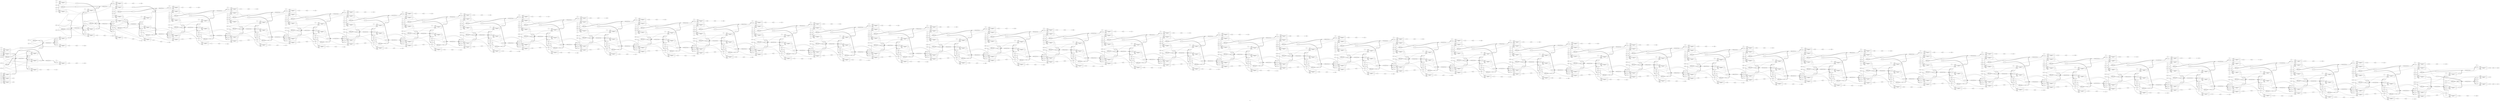digraph "top" {
label="top";
rankdir="LR";
remincross=true;
n1 [ shape=diamond, label="a[124]_SB_LUT4_I0_O", color="black", fontcolor="black" ];
n2 [ shape=diamond, label="f[3]_SB_LUT4_O_I1", color="black", fontcolor="black" ];
n3 [ shape=diamond, label="a[2]_SB_LUT4_I1_O", color="black", fontcolor="black" ];
n4 [ shape=diamond, label="a[4]_SB_LUT4_I0_O", color="black", fontcolor="black" ];
n5 [ shape=diamond, label="a[5]_SB_LUT4_I1_O", color="black", fontcolor="black" ];
n6 [ shape=diamond, label="a[7]_SB_LUT4_I0_O", color="black", fontcolor="black" ];
n7 [ shape=diamond, label="a[8]_SB_LUT4_I1_O", color="black", fontcolor="black" ];
n8 [ shape=diamond, label="a[10]_SB_LUT4_I0_O", color="black", fontcolor="black" ];
n9 [ shape=diamond, label="a[11]_SB_LUT4_I1_O", color="black", fontcolor="black" ];
n10 [ shape=diamond, label="a[13]_SB_LUT4_I0_O", color="black", fontcolor="black" ];
n11 [ shape=diamond, label="a[14]_SB_LUT4_I1_O", color="black", fontcolor="black" ];
n12 [ shape=diamond, label="a[16]_SB_LUT4_I0_O", color="black", fontcolor="black" ];
n13 [ shape=diamond, label="a[17]_SB_LUT4_I1_O", color="black", fontcolor="black" ];
n14 [ shape=diamond, label="a[19]_SB_LUT4_I0_O", color="black", fontcolor="black" ];
n15 [ shape=diamond, label="a[20]_SB_LUT4_I1_O", color="black", fontcolor="black" ];
n16 [ shape=diamond, label="a[22]_SB_LUT4_I0_O", color="black", fontcolor="black" ];
n17 [ shape=diamond, label="a[23]_SB_LUT4_I1_O", color="black", fontcolor="black" ];
n18 [ shape=diamond, label="a[25]_SB_LUT4_I0_O", color="black", fontcolor="black" ];
n19 [ shape=diamond, label="a[26]_SB_LUT4_I1_O", color="black", fontcolor="black" ];
n20 [ shape=diamond, label="a[28]_SB_LUT4_I0_O", color="black", fontcolor="black" ];
n21 [ shape=diamond, label="a[29]_SB_LUT4_I1_O", color="black", fontcolor="black" ];
n22 [ shape=diamond, label="a[31]_SB_LUT4_I0_O", color="black", fontcolor="black" ];
n23 [ shape=diamond, label="a[32]_SB_LUT4_I1_O", color="black", fontcolor="black" ];
n24 [ shape=diamond, label="a[34]_SB_LUT4_I0_O", color="black", fontcolor="black" ];
n25 [ shape=diamond, label="a[35]_SB_LUT4_I1_O", color="black", fontcolor="black" ];
n26 [ shape=diamond, label="a[37]_SB_LUT4_I0_O", color="black", fontcolor="black" ];
n27 [ shape=diamond, label="a[38]_SB_LUT4_I1_O", color="black", fontcolor="black" ];
n28 [ shape=diamond, label="a[40]_SB_LUT4_I0_O", color="black", fontcolor="black" ];
n29 [ shape=diamond, label="a[41]_SB_LUT4_I1_O", color="black", fontcolor="black" ];
n30 [ shape=diamond, label="a[43]_SB_LUT4_I0_O", color="black", fontcolor="black" ];
n31 [ shape=diamond, label="a[44]_SB_LUT4_I1_O", color="black", fontcolor="black" ];
n32 [ shape=diamond, label="a[46]_SB_LUT4_I0_O", color="black", fontcolor="black" ];
n33 [ shape=diamond, label="a[47]_SB_LUT4_I1_O", color="black", fontcolor="black" ];
n34 [ shape=diamond, label="a[49]_SB_LUT4_I0_O", color="black", fontcolor="black" ];
n35 [ shape=diamond, label="a[50]_SB_LUT4_I1_O", color="black", fontcolor="black" ];
n36 [ shape=diamond, label="a[52]_SB_LUT4_I0_O", color="black", fontcolor="black" ];
n37 [ shape=diamond, label="a[53]_SB_LUT4_I1_O", color="black", fontcolor="black" ];
n38 [ shape=diamond, label="a[55]_SB_LUT4_I0_O", color="black", fontcolor="black" ];
n39 [ shape=diamond, label="a[56]_SB_LUT4_I1_O", color="black", fontcolor="black" ];
n40 [ shape=diamond, label="a[58]_SB_LUT4_I0_O", color="black", fontcolor="black" ];
n41 [ shape=diamond, label="a[59]_SB_LUT4_I1_O", color="black", fontcolor="black" ];
n42 [ shape=diamond, label="a[61]_SB_LUT4_I0_O", color="black", fontcolor="black" ];
n43 [ shape=diamond, label="a[62]_SB_LUT4_I1_O", color="black", fontcolor="black" ];
n44 [ shape=diamond, label="a[64]_SB_LUT4_I0_O", color="black", fontcolor="black" ];
n45 [ shape=diamond, label="a[65]_SB_LUT4_I1_O", color="black", fontcolor="black" ];
n46 [ shape=diamond, label="a[67]_SB_LUT4_I0_O", color="black", fontcolor="black" ];
n47 [ shape=diamond, label="a[68]_SB_LUT4_I1_O", color="black", fontcolor="black" ];
n48 [ shape=diamond, label="a[70]_SB_LUT4_I0_O", color="black", fontcolor="black" ];
n49 [ shape=diamond, label="a[71]_SB_LUT4_I1_O", color="black", fontcolor="black" ];
n50 [ shape=diamond, label="a[73]_SB_LUT4_I0_O", color="black", fontcolor="black" ];
n51 [ shape=diamond, label="a[74]_SB_LUT4_I1_O", color="black", fontcolor="black" ];
n52 [ shape=diamond, label="a[76]_SB_LUT4_I0_O", color="black", fontcolor="black" ];
n53 [ shape=diamond, label="a[77]_SB_LUT4_I1_O", color="black", fontcolor="black" ];
n54 [ shape=diamond, label="a[79]_SB_LUT4_I0_O", color="black", fontcolor="black" ];
n55 [ shape=diamond, label="a[80]_SB_LUT4_I1_O", color="black", fontcolor="black" ];
n56 [ shape=diamond, label="a[82]_SB_LUT4_I0_O", color="black", fontcolor="black" ];
n57 [ shape=diamond, label="a[83]_SB_LUT4_I1_O", color="black", fontcolor="black" ];
n58 [ shape=diamond, label="a[85]_SB_LUT4_I0_O", color="black", fontcolor="black" ];
n59 [ shape=diamond, label="a[86]_SB_LUT4_I1_O", color="black", fontcolor="black" ];
n60 [ shape=diamond, label="a[88]_SB_LUT4_I0_O", color="black", fontcolor="black" ];
n61 [ shape=diamond, label="a[89]_SB_LUT4_I1_O", color="black", fontcolor="black" ];
n62 [ shape=diamond, label="a[91]_SB_LUT4_I0_O", color="black", fontcolor="black" ];
n63 [ shape=diamond, label="a[92]_SB_LUT4_I1_O", color="black", fontcolor="black" ];
n64 [ shape=diamond, label="a[94]_SB_LUT4_I0_O", color="black", fontcolor="black" ];
n65 [ shape=diamond, label="a[95]_SB_LUT4_I1_O", color="black", fontcolor="black" ];
n66 [ shape=diamond, label="a[97]_SB_LUT4_I0_O", color="black", fontcolor="black" ];
n67 [ shape=diamond, label="a[98]_SB_LUT4_I1_O", color="black", fontcolor="black" ];
n68 [ shape=diamond, label="a[100]_SB_LUT4_I0_O", color="black", fontcolor="black" ];
n69 [ shape=diamond, label="a[101]_SB_LUT4_I1_O", color="black", fontcolor="black" ];
n70 [ shape=diamond, label="a[103]_SB_LUT4_I0_O", color="black", fontcolor="black" ];
n71 [ shape=diamond, label="a[104]_SB_LUT4_I1_O", color="black", fontcolor="black" ];
n72 [ shape=diamond, label="a[106]_SB_LUT4_I0_O", color="black", fontcolor="black" ];
n73 [ shape=diamond, label="a[107]_SB_LUT4_I1_O", color="black", fontcolor="black" ];
n74 [ shape=diamond, label="a[109]_SB_LUT4_I0_O", color="black", fontcolor="black" ];
n75 [ shape=diamond, label="a[110]_SB_LUT4_I1_O", color="black", fontcolor="black" ];
n76 [ shape=diamond, label="a[112]_SB_LUT4_I0_O", color="black", fontcolor="black" ];
n77 [ shape=diamond, label="a[113]_SB_LUT4_I1_O", color="black", fontcolor="black" ];
n78 [ shape=diamond, label="a[115]_SB_LUT4_I0_O", color="black", fontcolor="black" ];
n79 [ shape=diamond, label="a[116]_SB_LUT4_I1_O", color="black", fontcolor="black" ];
n80 [ shape=diamond, label="a[118]_SB_LUT4_I0_O", color="black", fontcolor="black" ];
n81 [ shape=diamond, label="a[119]_SB_LUT4_I1_O", color="black", fontcolor="black" ];
n82 [ shape=diamond, label="a[121]_SB_LUT4_I0_O", color="black", fontcolor="black" ];
n83 [ shape=diamond, label="a[125]_SB_LUT4_I1_O", color="black", fontcolor="black" ];
n84 [ shape=diamond, label="a[1]_SB_LUT4_I0_O", color="black", fontcolor="black" ];
n85 [ shape=diamond, label="f[6]_SB_LUT4_O_I1", color="black", fontcolor="black" ];
n86 [ shape=diamond, label="f[9]_SB_LUT4_O_I1", color="black", fontcolor="black" ];
n87 [ shape=diamond, label="f[12]_SB_LUT4_O_I1", color="black", fontcolor="black" ];
n88 [ shape=diamond, label="f[15]_SB_LUT4_O_I1", color="black", fontcolor="black" ];
n89 [ shape=diamond, label="f[18]_SB_LUT4_O_I1", color="black", fontcolor="black" ];
n90 [ shape=diamond, label="f[21]_SB_LUT4_O_I1", color="black", fontcolor="black" ];
n91 [ shape=diamond, label="f[24]_SB_LUT4_O_I1", color="black", fontcolor="black" ];
n92 [ shape=diamond, label="f[27]_SB_LUT4_O_I1", color="black", fontcolor="black" ];
n93 [ shape=diamond, label="f[30]_SB_LUT4_O_I1", color="black", fontcolor="black" ];
n94 [ shape=diamond, label="f[33]_SB_LUT4_O_I1", color="black", fontcolor="black" ];
n95 [ shape=diamond, label="f[36]_SB_LUT4_O_I1", color="black", fontcolor="black" ];
n96 [ shape=diamond, label="f[39]_SB_LUT4_O_I1", color="black", fontcolor="black" ];
n97 [ shape=diamond, label="f[42]_SB_LUT4_O_I1", color="black", fontcolor="black" ];
n98 [ shape=diamond, label="f[45]_SB_LUT4_O_I1", color="black", fontcolor="black" ];
n99 [ shape=diamond, label="f[48]_SB_LUT4_O_I1", color="black", fontcolor="black" ];
n100 [ shape=diamond, label="f[51]_SB_LUT4_O_I1", color="black", fontcolor="black" ];
n101 [ shape=diamond, label="f[54]_SB_LUT4_O_I1", color="black", fontcolor="black" ];
n102 [ shape=diamond, label="f[57]_SB_LUT4_O_I1", color="black", fontcolor="black" ];
n103 [ shape=diamond, label="f[60]_SB_LUT4_O_I1", color="black", fontcolor="black" ];
n104 [ shape=diamond, label="f[63]_SB_LUT4_O_I1", color="black", fontcolor="black" ];
n105 [ shape=diamond, label="f[66]_SB_LUT4_O_I1", color="black", fontcolor="black" ];
n106 [ shape=diamond, label="f[69]_SB_LUT4_O_I1", color="black", fontcolor="black" ];
n107 [ shape=diamond, label="f[72]_SB_LUT4_O_I1", color="black", fontcolor="black" ];
n108 [ shape=diamond, label="f[75]_SB_LUT4_O_I1", color="black", fontcolor="black" ];
n109 [ shape=diamond, label="f[78]_SB_LUT4_O_I1", color="black", fontcolor="black" ];
n110 [ shape=diamond, label="f[81]_SB_LUT4_O_I1", color="black", fontcolor="black" ];
n111 [ shape=diamond, label="f[84]_SB_LUT4_O_I1", color="black", fontcolor="black" ];
n112 [ shape=diamond, label="f[87]_SB_LUT4_O_I1", color="black", fontcolor="black" ];
n113 [ shape=diamond, label="f[90]_SB_LUT4_O_I1", color="black", fontcolor="black" ];
n114 [ shape=diamond, label="f[93]_SB_LUT4_O_I1", color="black", fontcolor="black" ];
n115 [ shape=diamond, label="f[96]_SB_LUT4_O_I1", color="black", fontcolor="black" ];
n116 [ shape=diamond, label="f[99]_SB_LUT4_O_I1", color="black", fontcolor="black" ];
n117 [ shape=diamond, label="f[102]_SB_LUT4_O_I1", color="black", fontcolor="black" ];
n118 [ shape=diamond, label="f[105]_SB_LUT4_O_I1", color="black", fontcolor="black" ];
n119 [ shape=diamond, label="f[108]_SB_LUT4_O_I1", color="black", fontcolor="black" ];
n120 [ shape=diamond, label="f[111]_SB_LUT4_O_I1", color="black", fontcolor="black" ];
n121 [ shape=diamond, label="f[114]_SB_LUT4_O_I1", color="black", fontcolor="black" ];
n122 [ shape=diamond, label="f[117]_SB_LUT4_O_I1", color="black", fontcolor="black" ];
n123 [ shape=diamond, label="f[120]_SB_LUT4_O_I1", color="black", fontcolor="black" ];
n124 [ shape=diamond, label="f[123]_SB_LUT4_O_I1", color="black", fontcolor="black" ];
n125 [ shape=diamond, label="f[126]_SB_LUT4_O_I1", color="black", fontcolor="black" ];
n126 [ shape=diamond, label="a[122]_SB_LUT4_I1_O", color="black", fontcolor="black" ];
n127 [ shape=octagon, label="a[0]", color="black", fontcolor="black" ];
n128 [ shape=octagon, label="a[100]", color="black", fontcolor="black" ];
n129 [ shape=octagon, label="a[101]", color="black", fontcolor="black" ];
n130 [ shape=octagon, label="a[102]", color="black", fontcolor="black" ];
n131 [ shape=octagon, label="a[103]", color="black", fontcolor="black" ];
n132 [ shape=octagon, label="a[104]", color="black", fontcolor="black" ];
n133 [ shape=octagon, label="a[105]", color="black", fontcolor="black" ];
n134 [ shape=octagon, label="a[106]", color="black", fontcolor="black" ];
n135 [ shape=octagon, label="a[107]", color="black", fontcolor="black" ];
n136 [ shape=octagon, label="a[108]", color="black", fontcolor="black" ];
n137 [ shape=octagon, label="a[109]", color="black", fontcolor="black" ];
n138 [ shape=octagon, label="a[10]", color="black", fontcolor="black" ];
n139 [ shape=octagon, label="a[110]", color="black", fontcolor="black" ];
n140 [ shape=octagon, label="a[111]", color="black", fontcolor="black" ];
n141 [ shape=octagon, label="a[112]", color="black", fontcolor="black" ];
n142 [ shape=octagon, label="a[113]", color="black", fontcolor="black" ];
n143 [ shape=octagon, label="a[114]", color="black", fontcolor="black" ];
n144 [ shape=octagon, label="a[115]", color="black", fontcolor="black" ];
n145 [ shape=octagon, label="a[116]", color="black", fontcolor="black" ];
n146 [ shape=octagon, label="a[117]", color="black", fontcolor="black" ];
n147 [ shape=octagon, label="a[118]", color="black", fontcolor="black" ];
n148 [ shape=octagon, label="a[119]", color="black", fontcolor="black" ];
n149 [ shape=octagon, label="a[11]", color="black", fontcolor="black" ];
n150 [ shape=octagon, label="a[120]", color="black", fontcolor="black" ];
n151 [ shape=octagon, label="a[121]", color="black", fontcolor="black" ];
n152 [ shape=octagon, label="a[122]", color="black", fontcolor="black" ];
n153 [ shape=octagon, label="a[123]", color="black", fontcolor="black" ];
n154 [ shape=octagon, label="a[124]", color="black", fontcolor="black" ];
n155 [ shape=octagon, label="a[125]", color="black", fontcolor="black" ];
n156 [ shape=octagon, label="a[126]", color="black", fontcolor="black" ];
n157 [ shape=octagon, label="a[127]", color="black", fontcolor="black" ];
n158 [ shape=octagon, label="a[12]", color="black", fontcolor="black" ];
n159 [ shape=octagon, label="a[13]", color="black", fontcolor="black" ];
n160 [ shape=octagon, label="a[14]", color="black", fontcolor="black" ];
n161 [ shape=octagon, label="a[15]", color="black", fontcolor="black" ];
n162 [ shape=octagon, label="a[16]", color="black", fontcolor="black" ];
n163 [ shape=octagon, label="a[17]", color="black", fontcolor="black" ];
n164 [ shape=octagon, label="a[18]", color="black", fontcolor="black" ];
n165 [ shape=octagon, label="a[19]", color="black", fontcolor="black" ];
n166 [ shape=octagon, label="a[1]", color="black", fontcolor="black" ];
n167 [ shape=octagon, label="a[20]", color="black", fontcolor="black" ];
n168 [ shape=octagon, label="a[21]", color="black", fontcolor="black" ];
n169 [ shape=octagon, label="a[22]", color="black", fontcolor="black" ];
n170 [ shape=octagon, label="a[23]", color="black", fontcolor="black" ];
n171 [ shape=octagon, label="a[24]", color="black", fontcolor="black" ];
n172 [ shape=octagon, label="a[25]", color="black", fontcolor="black" ];
n173 [ shape=octagon, label="a[26]", color="black", fontcolor="black" ];
n174 [ shape=octagon, label="a[27]", color="black", fontcolor="black" ];
n175 [ shape=octagon, label="a[28]", color="black", fontcolor="black" ];
n176 [ shape=octagon, label="a[29]", color="black", fontcolor="black" ];
n177 [ shape=octagon, label="a[2]", color="black", fontcolor="black" ];
n178 [ shape=octagon, label="a[30]", color="black", fontcolor="black" ];
n179 [ shape=octagon, label="a[31]", color="black", fontcolor="black" ];
n180 [ shape=octagon, label="a[32]", color="black", fontcolor="black" ];
n181 [ shape=octagon, label="a[33]", color="black", fontcolor="black" ];
n182 [ shape=octagon, label="a[34]", color="black", fontcolor="black" ];
n183 [ shape=octagon, label="a[35]", color="black", fontcolor="black" ];
n184 [ shape=octagon, label="a[36]", color="black", fontcolor="black" ];
n185 [ shape=octagon, label="a[37]", color="black", fontcolor="black" ];
n186 [ shape=octagon, label="a[38]", color="black", fontcolor="black" ];
n187 [ shape=octagon, label="a[39]", color="black", fontcolor="black" ];
n188 [ shape=octagon, label="a[3]", color="black", fontcolor="black" ];
n189 [ shape=octagon, label="a[40]", color="black", fontcolor="black" ];
n190 [ shape=octagon, label="a[41]", color="black", fontcolor="black" ];
n191 [ shape=octagon, label="a[42]", color="black", fontcolor="black" ];
n192 [ shape=octagon, label="a[43]", color="black", fontcolor="black" ];
n193 [ shape=octagon, label="a[44]", color="black", fontcolor="black" ];
n194 [ shape=octagon, label="a[45]", color="black", fontcolor="black" ];
n195 [ shape=octagon, label="a[46]", color="black", fontcolor="black" ];
n196 [ shape=octagon, label="a[47]", color="black", fontcolor="black" ];
n197 [ shape=octagon, label="a[48]", color="black", fontcolor="black" ];
n198 [ shape=octagon, label="a[49]", color="black", fontcolor="black" ];
n199 [ shape=octagon, label="a[4]", color="black", fontcolor="black" ];
n200 [ shape=octagon, label="a[50]", color="black", fontcolor="black" ];
n201 [ shape=octagon, label="a[51]", color="black", fontcolor="black" ];
n202 [ shape=octagon, label="a[52]", color="black", fontcolor="black" ];
n203 [ shape=octagon, label="a[53]", color="black", fontcolor="black" ];
n204 [ shape=octagon, label="a[54]", color="black", fontcolor="black" ];
n205 [ shape=octagon, label="a[55]", color="black", fontcolor="black" ];
n206 [ shape=octagon, label="a[56]", color="black", fontcolor="black" ];
n207 [ shape=octagon, label="a[57]", color="black", fontcolor="black" ];
n208 [ shape=octagon, label="a[58]", color="black", fontcolor="black" ];
n209 [ shape=octagon, label="a[59]", color="black", fontcolor="black" ];
n210 [ shape=octagon, label="a[5]", color="black", fontcolor="black" ];
n211 [ shape=octagon, label="a[60]", color="black", fontcolor="black" ];
n212 [ shape=octagon, label="a[61]", color="black", fontcolor="black" ];
n213 [ shape=octagon, label="a[62]", color="black", fontcolor="black" ];
n214 [ shape=octagon, label="a[63]", color="black", fontcolor="black" ];
n215 [ shape=octagon, label="a[64]", color="black", fontcolor="black" ];
n216 [ shape=octagon, label="a[65]", color="black", fontcolor="black" ];
n217 [ shape=octagon, label="a[66]", color="black", fontcolor="black" ];
n218 [ shape=octagon, label="a[67]", color="black", fontcolor="black" ];
n219 [ shape=octagon, label="a[68]", color="black", fontcolor="black" ];
n220 [ shape=octagon, label="a[69]", color="black", fontcolor="black" ];
n221 [ shape=octagon, label="a[6]", color="black", fontcolor="black" ];
n222 [ shape=octagon, label="a[70]", color="black", fontcolor="black" ];
n223 [ shape=octagon, label="a[71]", color="black", fontcolor="black" ];
n224 [ shape=octagon, label="a[72]", color="black", fontcolor="black" ];
n225 [ shape=octagon, label="a[73]", color="black", fontcolor="black" ];
n226 [ shape=octagon, label="a[74]", color="black", fontcolor="black" ];
n227 [ shape=octagon, label="a[75]", color="black", fontcolor="black" ];
n228 [ shape=octagon, label="a[76]", color="black", fontcolor="black" ];
n229 [ shape=octagon, label="a[77]", color="black", fontcolor="black" ];
n230 [ shape=octagon, label="a[78]", color="black", fontcolor="black" ];
n231 [ shape=octagon, label="a[79]", color="black", fontcolor="black" ];
n232 [ shape=octagon, label="a[7]", color="black", fontcolor="black" ];
n233 [ shape=octagon, label="a[80]", color="black", fontcolor="black" ];
n234 [ shape=octagon, label="a[81]", color="black", fontcolor="black" ];
n235 [ shape=octagon, label="a[82]", color="black", fontcolor="black" ];
n236 [ shape=octagon, label="a[83]", color="black", fontcolor="black" ];
n237 [ shape=octagon, label="a[84]", color="black", fontcolor="black" ];
n238 [ shape=octagon, label="a[85]", color="black", fontcolor="black" ];
n239 [ shape=octagon, label="a[86]", color="black", fontcolor="black" ];
n240 [ shape=octagon, label="a[87]", color="black", fontcolor="black" ];
n241 [ shape=octagon, label="a[88]", color="black", fontcolor="black" ];
n242 [ shape=octagon, label="a[89]", color="black", fontcolor="black" ];
n243 [ shape=octagon, label="a[8]", color="black", fontcolor="black" ];
n244 [ shape=octagon, label="a[90]", color="black", fontcolor="black" ];
n245 [ shape=octagon, label="a[91]", color="black", fontcolor="black" ];
n246 [ shape=octagon, label="a[92]", color="black", fontcolor="black" ];
n247 [ shape=octagon, label="a[93]", color="black", fontcolor="black" ];
n248 [ shape=octagon, label="a[94]", color="black", fontcolor="black" ];
n249 [ shape=octagon, label="a[95]", color="black", fontcolor="black" ];
n250 [ shape=octagon, label="a[96]", color="black", fontcolor="black" ];
n251 [ shape=octagon, label="a[97]", color="black", fontcolor="black" ];
n252 [ shape=octagon, label="a[98]", color="black", fontcolor="black" ];
n253 [ shape=octagon, label="a[99]", color="black", fontcolor="black" ];
n254 [ shape=octagon, label="a[9]", color="black", fontcolor="black" ];
n255 [ shape=octagon, label="b[0]", color="black", fontcolor="black" ];
n256 [ shape=octagon, label="b[100]", color="black", fontcolor="black" ];
n257 [ shape=octagon, label="b[101]", color="black", fontcolor="black" ];
n258 [ shape=octagon, label="b[102]", color="black", fontcolor="black" ];
n259 [ shape=octagon, label="b[103]", color="black", fontcolor="black" ];
n260 [ shape=octagon, label="b[104]", color="black", fontcolor="black" ];
n261 [ shape=octagon, label="b[105]", color="black", fontcolor="black" ];
n262 [ shape=octagon, label="b[106]", color="black", fontcolor="black" ];
n263 [ shape=octagon, label="b[107]", color="black", fontcolor="black" ];
n264 [ shape=octagon, label="b[108]", color="black", fontcolor="black" ];
n265 [ shape=octagon, label="b[109]", color="black", fontcolor="black" ];
n266 [ shape=octagon, label="b[10]", color="black", fontcolor="black" ];
n267 [ shape=octagon, label="b[110]", color="black", fontcolor="black" ];
n268 [ shape=octagon, label="b[111]", color="black", fontcolor="black" ];
n269 [ shape=octagon, label="b[112]", color="black", fontcolor="black" ];
n270 [ shape=octagon, label="b[113]", color="black", fontcolor="black" ];
n271 [ shape=octagon, label="b[114]", color="black", fontcolor="black" ];
n272 [ shape=octagon, label="b[115]", color="black", fontcolor="black" ];
n273 [ shape=octagon, label="b[116]", color="black", fontcolor="black" ];
n274 [ shape=octagon, label="b[117]", color="black", fontcolor="black" ];
n275 [ shape=octagon, label="b[118]", color="black", fontcolor="black" ];
n276 [ shape=octagon, label="b[119]", color="black", fontcolor="black" ];
n277 [ shape=octagon, label="b[11]", color="black", fontcolor="black" ];
n278 [ shape=octagon, label="b[120]", color="black", fontcolor="black" ];
n279 [ shape=octagon, label="b[121]", color="black", fontcolor="black" ];
n280 [ shape=octagon, label="b[122]", color="black", fontcolor="black" ];
n281 [ shape=octagon, label="b[123]", color="black", fontcolor="black" ];
n282 [ shape=octagon, label="b[124]", color="black", fontcolor="black" ];
n283 [ shape=octagon, label="b[125]", color="black", fontcolor="black" ];
n284 [ shape=octagon, label="b[126]", color="black", fontcolor="black" ];
n285 [ shape=octagon, label="b[127]", color="black", fontcolor="black" ];
n286 [ shape=octagon, label="b[12]", color="black", fontcolor="black" ];
n287 [ shape=octagon, label="b[13]", color="black", fontcolor="black" ];
n288 [ shape=octagon, label="b[14]", color="black", fontcolor="black" ];
n289 [ shape=octagon, label="b[15]", color="black", fontcolor="black" ];
n290 [ shape=octagon, label="b[16]", color="black", fontcolor="black" ];
n291 [ shape=octagon, label="b[17]", color="black", fontcolor="black" ];
n292 [ shape=octagon, label="b[18]", color="black", fontcolor="black" ];
n293 [ shape=octagon, label="b[19]", color="black", fontcolor="black" ];
n294 [ shape=octagon, label="b[1]", color="black", fontcolor="black" ];
n295 [ shape=octagon, label="b[20]", color="black", fontcolor="black" ];
n296 [ shape=octagon, label="b[21]", color="black", fontcolor="black" ];
n297 [ shape=octagon, label="b[22]", color="black", fontcolor="black" ];
n298 [ shape=octagon, label="b[23]", color="black", fontcolor="black" ];
n299 [ shape=octagon, label="b[24]", color="black", fontcolor="black" ];
n300 [ shape=octagon, label="b[25]", color="black", fontcolor="black" ];
n301 [ shape=octagon, label="b[26]", color="black", fontcolor="black" ];
n302 [ shape=octagon, label="b[27]", color="black", fontcolor="black" ];
n303 [ shape=octagon, label="b[28]", color="black", fontcolor="black" ];
n304 [ shape=octagon, label="b[29]", color="black", fontcolor="black" ];
n305 [ shape=octagon, label="b[2]", color="black", fontcolor="black" ];
n306 [ shape=octagon, label="b[30]", color="black", fontcolor="black" ];
n307 [ shape=octagon, label="b[31]", color="black", fontcolor="black" ];
n308 [ shape=octagon, label="b[32]", color="black", fontcolor="black" ];
n309 [ shape=octagon, label="b[33]", color="black", fontcolor="black" ];
n310 [ shape=octagon, label="b[34]", color="black", fontcolor="black" ];
n311 [ shape=octagon, label="b[35]", color="black", fontcolor="black" ];
n312 [ shape=octagon, label="b[36]", color="black", fontcolor="black" ];
n313 [ shape=octagon, label="b[37]", color="black", fontcolor="black" ];
n314 [ shape=octagon, label="b[38]", color="black", fontcolor="black" ];
n315 [ shape=octagon, label="b[39]", color="black", fontcolor="black" ];
n316 [ shape=octagon, label="b[3]", color="black", fontcolor="black" ];
n317 [ shape=octagon, label="b[40]", color="black", fontcolor="black" ];
n318 [ shape=octagon, label="b[41]", color="black", fontcolor="black" ];
n319 [ shape=octagon, label="b[42]", color="black", fontcolor="black" ];
n320 [ shape=octagon, label="b[43]", color="black", fontcolor="black" ];
n321 [ shape=octagon, label="b[44]", color="black", fontcolor="black" ];
n322 [ shape=octagon, label="b[45]", color="black", fontcolor="black" ];
n323 [ shape=octagon, label="b[46]", color="black", fontcolor="black" ];
n324 [ shape=octagon, label="b[47]", color="black", fontcolor="black" ];
n325 [ shape=octagon, label="b[48]", color="black", fontcolor="black" ];
n326 [ shape=octagon, label="b[49]", color="black", fontcolor="black" ];
n327 [ shape=octagon, label="b[4]", color="black", fontcolor="black" ];
n328 [ shape=octagon, label="b[50]", color="black", fontcolor="black" ];
n329 [ shape=octagon, label="b[51]", color="black", fontcolor="black" ];
n330 [ shape=octagon, label="b[52]", color="black", fontcolor="black" ];
n331 [ shape=octagon, label="b[53]", color="black", fontcolor="black" ];
n332 [ shape=octagon, label="b[54]", color="black", fontcolor="black" ];
n333 [ shape=octagon, label="b[55]", color="black", fontcolor="black" ];
n334 [ shape=octagon, label="b[56]", color="black", fontcolor="black" ];
n335 [ shape=octagon, label="b[57]", color="black", fontcolor="black" ];
n336 [ shape=octagon, label="b[58]", color="black", fontcolor="black" ];
n337 [ shape=octagon, label="b[59]", color="black", fontcolor="black" ];
n338 [ shape=octagon, label="b[5]", color="black", fontcolor="black" ];
n339 [ shape=octagon, label="b[60]", color="black", fontcolor="black" ];
n340 [ shape=octagon, label="b[61]", color="black", fontcolor="black" ];
n341 [ shape=octagon, label="b[62]", color="black", fontcolor="black" ];
n342 [ shape=octagon, label="b[63]", color="black", fontcolor="black" ];
n343 [ shape=octagon, label="b[64]", color="black", fontcolor="black" ];
n344 [ shape=octagon, label="b[65]", color="black", fontcolor="black" ];
n345 [ shape=octagon, label="b[66]", color="black", fontcolor="black" ];
n346 [ shape=octagon, label="b[67]", color="black", fontcolor="black" ];
n347 [ shape=octagon, label="b[68]", color="black", fontcolor="black" ];
n348 [ shape=octagon, label="b[69]", color="black", fontcolor="black" ];
n349 [ shape=octagon, label="b[6]", color="black", fontcolor="black" ];
n350 [ shape=octagon, label="b[70]", color="black", fontcolor="black" ];
n351 [ shape=octagon, label="b[71]", color="black", fontcolor="black" ];
n352 [ shape=octagon, label="b[72]", color="black", fontcolor="black" ];
n353 [ shape=octagon, label="b[73]", color="black", fontcolor="black" ];
n354 [ shape=octagon, label="b[74]", color="black", fontcolor="black" ];
n355 [ shape=octagon, label="b[75]", color="black", fontcolor="black" ];
n356 [ shape=octagon, label="b[76]", color="black", fontcolor="black" ];
n357 [ shape=octagon, label="b[77]", color="black", fontcolor="black" ];
n358 [ shape=octagon, label="b[78]", color="black", fontcolor="black" ];
n359 [ shape=octagon, label="b[79]", color="black", fontcolor="black" ];
n360 [ shape=octagon, label="b[7]", color="black", fontcolor="black" ];
n361 [ shape=octagon, label="b[80]", color="black", fontcolor="black" ];
n362 [ shape=octagon, label="b[81]", color="black", fontcolor="black" ];
n363 [ shape=octagon, label="b[82]", color="black", fontcolor="black" ];
n364 [ shape=octagon, label="b[83]", color="black", fontcolor="black" ];
n365 [ shape=octagon, label="b[84]", color="black", fontcolor="black" ];
n366 [ shape=octagon, label="b[85]", color="black", fontcolor="black" ];
n367 [ shape=octagon, label="b[86]", color="black", fontcolor="black" ];
n368 [ shape=octagon, label="b[87]", color="black", fontcolor="black" ];
n369 [ shape=octagon, label="b[88]", color="black", fontcolor="black" ];
n370 [ shape=octagon, label="b[89]", color="black", fontcolor="black" ];
n371 [ shape=octagon, label="b[8]", color="black", fontcolor="black" ];
n372 [ shape=octagon, label="b[90]", color="black", fontcolor="black" ];
n373 [ shape=octagon, label="b[91]", color="black", fontcolor="black" ];
n374 [ shape=octagon, label="b[92]", color="black", fontcolor="black" ];
n375 [ shape=octagon, label="b[93]", color="black", fontcolor="black" ];
n376 [ shape=octagon, label="b[94]", color="black", fontcolor="black" ];
n377 [ shape=octagon, label="b[95]", color="black", fontcolor="black" ];
n378 [ shape=octagon, label="b[96]", color="black", fontcolor="black" ];
n379 [ shape=octagon, label="b[97]", color="black", fontcolor="black" ];
n380 [ shape=octagon, label="b[98]", color="black", fontcolor="black" ];
n381 [ shape=octagon, label="b[99]", color="black", fontcolor="black" ];
n382 [ shape=octagon, label="b[9]", color="black", fontcolor="black" ];
n383 [ shape=octagon, label="cOut", color="black", fontcolor="black" ];
n384 [ shape=octagon, label="f[0]", color="black", fontcolor="black" ];
n385 [ shape=octagon, label="f[100]", color="black", fontcolor="black" ];
n386 [ shape=octagon, label="f[101]", color="black", fontcolor="black" ];
n387 [ shape=octagon, label="f[102]", color="black", fontcolor="black" ];
n388 [ shape=octagon, label="f[103]", color="black", fontcolor="black" ];
n389 [ shape=octagon, label="f[104]", color="black", fontcolor="black" ];
n390 [ shape=octagon, label="f[105]", color="black", fontcolor="black" ];
n391 [ shape=octagon, label="f[106]", color="black", fontcolor="black" ];
n392 [ shape=octagon, label="f[107]", color="black", fontcolor="black" ];
n393 [ shape=octagon, label="f[108]", color="black", fontcolor="black" ];
n394 [ shape=octagon, label="f[109]", color="black", fontcolor="black" ];
n395 [ shape=octagon, label="f[10]", color="black", fontcolor="black" ];
n396 [ shape=octagon, label="f[110]", color="black", fontcolor="black" ];
n397 [ shape=octagon, label="f[111]", color="black", fontcolor="black" ];
n398 [ shape=octagon, label="f[112]", color="black", fontcolor="black" ];
n399 [ shape=octagon, label="f[113]", color="black", fontcolor="black" ];
n400 [ shape=octagon, label="f[114]", color="black", fontcolor="black" ];
n401 [ shape=octagon, label="f[115]", color="black", fontcolor="black" ];
n402 [ shape=octagon, label="f[116]", color="black", fontcolor="black" ];
n403 [ shape=octagon, label="f[117]", color="black", fontcolor="black" ];
n404 [ shape=octagon, label="f[118]", color="black", fontcolor="black" ];
n405 [ shape=octagon, label="f[119]", color="black", fontcolor="black" ];
n406 [ shape=octagon, label="f[11]", color="black", fontcolor="black" ];
n407 [ shape=octagon, label="f[120]", color="black", fontcolor="black" ];
n408 [ shape=octagon, label="f[121]", color="black", fontcolor="black" ];
n409 [ shape=octagon, label="f[122]", color="black", fontcolor="black" ];
n410 [ shape=octagon, label="f[123]", color="black", fontcolor="black" ];
n411 [ shape=octagon, label="f[124]", color="black", fontcolor="black" ];
n412 [ shape=octagon, label="f[125]", color="black", fontcolor="black" ];
n413 [ shape=octagon, label="f[126]", color="black", fontcolor="black" ];
n414 [ shape=octagon, label="f[127]", color="black", fontcolor="black" ];
n415 [ shape=octagon, label="f[12]", color="black", fontcolor="black" ];
n416 [ shape=octagon, label="f[13]", color="black", fontcolor="black" ];
n417 [ shape=octagon, label="f[14]", color="black", fontcolor="black" ];
n418 [ shape=octagon, label="f[15]", color="black", fontcolor="black" ];
n419 [ shape=octagon, label="f[16]", color="black", fontcolor="black" ];
n420 [ shape=octagon, label="f[17]", color="black", fontcolor="black" ];
n421 [ shape=octagon, label="f[18]", color="black", fontcolor="black" ];
n422 [ shape=octagon, label="f[19]", color="black", fontcolor="black" ];
n423 [ shape=octagon, label="f[1]", color="black", fontcolor="black" ];
n424 [ shape=octagon, label="f[20]", color="black", fontcolor="black" ];
n425 [ shape=octagon, label="f[21]", color="black", fontcolor="black" ];
n426 [ shape=octagon, label="f[22]", color="black", fontcolor="black" ];
n427 [ shape=octagon, label="f[23]", color="black", fontcolor="black" ];
n428 [ shape=octagon, label="f[24]", color="black", fontcolor="black" ];
n429 [ shape=octagon, label="f[25]", color="black", fontcolor="black" ];
n430 [ shape=octagon, label="f[26]", color="black", fontcolor="black" ];
n431 [ shape=octagon, label="f[27]", color="black", fontcolor="black" ];
n432 [ shape=octagon, label="f[28]", color="black", fontcolor="black" ];
n433 [ shape=octagon, label="f[29]", color="black", fontcolor="black" ];
n434 [ shape=octagon, label="f[2]", color="black", fontcolor="black" ];
n435 [ shape=octagon, label="f[30]", color="black", fontcolor="black" ];
n436 [ shape=octagon, label="f[31]", color="black", fontcolor="black" ];
n437 [ shape=octagon, label="f[32]", color="black", fontcolor="black" ];
n438 [ shape=octagon, label="f[33]", color="black", fontcolor="black" ];
n439 [ shape=octagon, label="f[34]", color="black", fontcolor="black" ];
n440 [ shape=octagon, label="f[35]", color="black", fontcolor="black" ];
n441 [ shape=octagon, label="f[36]", color="black", fontcolor="black" ];
n442 [ shape=octagon, label="f[37]", color="black", fontcolor="black" ];
n443 [ shape=octagon, label="f[38]", color="black", fontcolor="black" ];
n444 [ shape=octagon, label="f[39]", color="black", fontcolor="black" ];
n445 [ shape=octagon, label="f[3]", color="black", fontcolor="black" ];
n446 [ shape=octagon, label="f[40]", color="black", fontcolor="black" ];
n447 [ shape=octagon, label="f[41]", color="black", fontcolor="black" ];
n448 [ shape=octagon, label="f[42]", color="black", fontcolor="black" ];
n449 [ shape=octagon, label="f[43]", color="black", fontcolor="black" ];
n450 [ shape=octagon, label="f[44]", color="black", fontcolor="black" ];
n451 [ shape=octagon, label="f[45]", color="black", fontcolor="black" ];
n452 [ shape=octagon, label="f[46]", color="black", fontcolor="black" ];
n453 [ shape=octagon, label="f[47]", color="black", fontcolor="black" ];
n454 [ shape=octagon, label="f[48]", color="black", fontcolor="black" ];
n455 [ shape=octagon, label="f[49]", color="black", fontcolor="black" ];
n456 [ shape=octagon, label="f[4]", color="black", fontcolor="black" ];
n457 [ shape=octagon, label="f[50]", color="black", fontcolor="black" ];
n458 [ shape=octagon, label="f[51]", color="black", fontcolor="black" ];
n459 [ shape=octagon, label="f[52]", color="black", fontcolor="black" ];
n460 [ shape=octagon, label="f[53]", color="black", fontcolor="black" ];
n461 [ shape=octagon, label="f[54]", color="black", fontcolor="black" ];
n462 [ shape=octagon, label="f[55]", color="black", fontcolor="black" ];
n463 [ shape=octagon, label="f[56]", color="black", fontcolor="black" ];
n464 [ shape=octagon, label="f[57]", color="black", fontcolor="black" ];
n465 [ shape=octagon, label="f[58]", color="black", fontcolor="black" ];
n466 [ shape=octagon, label="f[59]", color="black", fontcolor="black" ];
n467 [ shape=octagon, label="f[5]", color="black", fontcolor="black" ];
n468 [ shape=octagon, label="f[60]", color="black", fontcolor="black" ];
n469 [ shape=octagon, label="f[61]", color="black", fontcolor="black" ];
n470 [ shape=octagon, label="f[62]", color="black", fontcolor="black" ];
n471 [ shape=octagon, label="f[63]", color="black", fontcolor="black" ];
n472 [ shape=octagon, label="f[64]", color="black", fontcolor="black" ];
n473 [ shape=octagon, label="f[65]", color="black", fontcolor="black" ];
n474 [ shape=octagon, label="f[66]", color="black", fontcolor="black" ];
n475 [ shape=octagon, label="f[67]", color="black", fontcolor="black" ];
n476 [ shape=octagon, label="f[68]", color="black", fontcolor="black" ];
n477 [ shape=octagon, label="f[69]", color="black", fontcolor="black" ];
n478 [ shape=octagon, label="f[6]", color="black", fontcolor="black" ];
n479 [ shape=octagon, label="f[70]", color="black", fontcolor="black" ];
n480 [ shape=octagon, label="f[71]", color="black", fontcolor="black" ];
n481 [ shape=octagon, label="f[72]", color="black", fontcolor="black" ];
n482 [ shape=octagon, label="f[73]", color="black", fontcolor="black" ];
n483 [ shape=octagon, label="f[74]", color="black", fontcolor="black" ];
n484 [ shape=octagon, label="f[75]", color="black", fontcolor="black" ];
n485 [ shape=octagon, label="f[76]", color="black", fontcolor="black" ];
n486 [ shape=octagon, label="f[77]", color="black", fontcolor="black" ];
n487 [ shape=octagon, label="f[78]", color="black", fontcolor="black" ];
n488 [ shape=octagon, label="f[79]", color="black", fontcolor="black" ];
n489 [ shape=octagon, label="f[7]", color="black", fontcolor="black" ];
n490 [ shape=octagon, label="f[80]", color="black", fontcolor="black" ];
n491 [ shape=octagon, label="f[81]", color="black", fontcolor="black" ];
n492 [ shape=octagon, label="f[82]", color="black", fontcolor="black" ];
n493 [ shape=octagon, label="f[83]", color="black", fontcolor="black" ];
n494 [ shape=octagon, label="f[84]", color="black", fontcolor="black" ];
n495 [ shape=octagon, label="f[85]", color="black", fontcolor="black" ];
n496 [ shape=octagon, label="f[86]", color="black", fontcolor="black" ];
n497 [ shape=octagon, label="f[87]", color="black", fontcolor="black" ];
n498 [ shape=octagon, label="f[88]", color="black", fontcolor="black" ];
n499 [ shape=octagon, label="f[89]", color="black", fontcolor="black" ];
n500 [ shape=octagon, label="f[8]", color="black", fontcolor="black" ];
n501 [ shape=octagon, label="f[90]", color="black", fontcolor="black" ];
n502 [ shape=octagon, label="f[91]", color="black", fontcolor="black" ];
n503 [ shape=octagon, label="f[92]", color="black", fontcolor="black" ];
n504 [ shape=octagon, label="f[93]", color="black", fontcolor="black" ];
n505 [ shape=octagon, label="f[94]", color="black", fontcolor="black" ];
n506 [ shape=octagon, label="f[95]", color="black", fontcolor="black" ];
n507 [ shape=octagon, label="f[96]", color="black", fontcolor="black" ];
n508 [ shape=octagon, label="f[97]", color="black", fontcolor="black" ];
n509 [ shape=octagon, label="f[98]", color="black", fontcolor="black" ];
n510 [ shape=octagon, label="f[99]", color="black", fontcolor="black" ];
n511 [ shape=octagon, label="f[9]", color="black", fontcolor="black" ];
n512 [ shape=diamond, label="n1002", color="black", fontcolor="black" ];
n513 [ shape=diamond, label="n1010", color="black", fontcolor="black" ];
n514 [ shape=diamond, label="n1018", color="black", fontcolor="black" ];
n515 [ shape=diamond, label="n1026", color="black", fontcolor="black" ];
n516 [ shape=diamond, label="n1034", color="black", fontcolor="black" ];
n517 [ shape=diamond, label="n1042", color="black", fontcolor="black" ];
n518 [ shape=diamond, label="n1050", color="black", fontcolor="black" ];
n519 [ shape=diamond, label="n1058", color="black", fontcolor="black" ];
n520 [ shape=diamond, label="n1066", color="black", fontcolor="black" ];
n521 [ shape=diamond, label="n1074", color="black", fontcolor="black" ];
n522 [ shape=diamond, label="n1082", color="black", fontcolor="black" ];
n523 [ shape=diamond, label="n1090", color="black", fontcolor="black" ];
n524 [ shape=diamond, label="n1098", color="black", fontcolor="black" ];
n525 [ shape=diamond, label="n1106", color="black", fontcolor="black" ];
n526 [ shape=diamond, label="n1114", color="black", fontcolor="black" ];
n527 [ shape=diamond, label="n1122", color="black", fontcolor="black" ];
n528 [ shape=diamond, label="n1130", color="black", fontcolor="black" ];
n529 [ shape=diamond, label="n1138", color="black", fontcolor="black" ];
n530 [ shape=diamond, label="n1146", color="black", fontcolor="black" ];
n531 [ shape=diamond, label="n1154", color="black", fontcolor="black" ];
n532 [ shape=diamond, label="n1162", color="black", fontcolor="black" ];
n533 [ shape=diamond, label="n1170", color="black", fontcolor="black" ];
n534 [ shape=diamond, label="n1178", color="black", fontcolor="black" ];
n535 [ shape=diamond, label="n1186", color="black", fontcolor="black" ];
n536 [ shape=diamond, label="n1194", color="black", fontcolor="black" ];
n537 [ shape=diamond, label="n1202", color="black", fontcolor="black" ];
n538 [ shape=diamond, label="n1210", color="black", fontcolor="black" ];
n539 [ shape=diamond, label="n1218", color="black", fontcolor="black" ];
n540 [ shape=diamond, label="n1226", color="black", fontcolor="black" ];
n541 [ shape=diamond, label="n1234", color="black", fontcolor="black" ];
n542 [ shape=diamond, label="n1242", color="black", fontcolor="black" ];
n543 [ shape=diamond, label="n1250", color="black", fontcolor="black" ];
n544 [ shape=diamond, label="n1258", color="black", fontcolor="black" ];
n545 [ shape=diamond, label="n1266", color="black", fontcolor="black" ];
n546 [ shape=diamond, label="n1274", color="black", fontcolor="black" ];
n547 [ shape=diamond, label="n274", color="black", fontcolor="black" ];
n548 [ shape=diamond, label="n282", color="black", fontcolor="black" ];
n549 [ shape=diamond, label="n290", color="black", fontcolor="black" ];
n550 [ shape=diamond, label="n298", color="black", fontcolor="black" ];
n551 [ shape=diamond, label="n306", color="black", fontcolor="black" ];
n552 [ shape=diamond, label="n314", color="black", fontcolor="black" ];
n553 [ shape=diamond, label="n322", color="black", fontcolor="black" ];
n554 [ shape=diamond, label="n330", color="black", fontcolor="black" ];
n555 [ shape=diamond, label="n338", color="black", fontcolor="black" ];
n556 [ shape=diamond, label="n346", color="black", fontcolor="black" ];
n557 [ shape=diamond, label="n354", color="black", fontcolor="black" ];
n558 [ shape=diamond, label="n362", color="black", fontcolor="black" ];
n559 [ shape=diamond, label="n370", color="black", fontcolor="black" ];
n560 [ shape=diamond, label="n378", color="black", fontcolor="black" ];
n561 [ shape=diamond, label="n386", color="black", fontcolor="black" ];
n562 [ shape=diamond, label="n394", color="black", fontcolor="black" ];
n563 [ shape=diamond, label="n402", color="black", fontcolor="black" ];
n564 [ shape=diamond, label="n410", color="black", fontcolor="black" ];
n565 [ shape=diamond, label="n418", color="black", fontcolor="black" ];
n566 [ shape=diamond, label="n426", color="black", fontcolor="black" ];
n567 [ shape=diamond, label="n434", color="black", fontcolor="black" ];
n568 [ shape=diamond, label="n442", color="black", fontcolor="black" ];
n569 [ shape=diamond, label="n450", color="black", fontcolor="black" ];
n570 [ shape=diamond, label="n458", color="black", fontcolor="black" ];
n571 [ shape=diamond, label="n466", color="black", fontcolor="black" ];
n572 [ shape=diamond, label="n474", color="black", fontcolor="black" ];
n573 [ shape=diamond, label="n482", color="black", fontcolor="black" ];
n574 [ shape=diamond, label="n490", color="black", fontcolor="black" ];
n575 [ shape=diamond, label="n498", color="black", fontcolor="black" ];
n576 [ shape=diamond, label="n506", color="black", fontcolor="black" ];
n577 [ shape=diamond, label="n514", color="black", fontcolor="black" ];
n578 [ shape=diamond, label="n522", color="black", fontcolor="black" ];
n579 [ shape=diamond, label="n530", color="black", fontcolor="black" ];
n580 [ shape=diamond, label="n538", color="black", fontcolor="black" ];
n581 [ shape=diamond, label="n546", color="black", fontcolor="black" ];
n582 [ shape=diamond, label="n554", color="black", fontcolor="black" ];
n583 [ shape=diamond, label="n562", color="black", fontcolor="black" ];
n584 [ shape=diamond, label="n570", color="black", fontcolor="black" ];
n585 [ shape=diamond, label="n578", color="black", fontcolor="black" ];
n586 [ shape=diamond, label="n586", color="black", fontcolor="black" ];
n587 [ shape=diamond, label="n594", color="black", fontcolor="black" ];
n588 [ shape=diamond, label="n602", color="black", fontcolor="black" ];
n589 [ shape=diamond, label="n610", color="black", fontcolor="black" ];
n590 [ shape=diamond, label="n618", color="black", fontcolor="black" ];
n591 [ shape=diamond, label="n626", color="black", fontcolor="black" ];
n592 [ shape=diamond, label="n634", color="black", fontcolor="black" ];
n593 [ shape=diamond, label="n642", color="black", fontcolor="black" ];
n594 [ shape=diamond, label="n650", color="black", fontcolor="black" ];
n595 [ shape=diamond, label="n658", color="black", fontcolor="black" ];
n596 [ shape=diamond, label="n666", color="black", fontcolor="black" ];
n597 [ shape=diamond, label="n674", color="black", fontcolor="black" ];
n598 [ shape=diamond, label="n682", color="black", fontcolor="black" ];
n599 [ shape=diamond, label="n690", color="black", fontcolor="black" ];
n600 [ shape=diamond, label="n698", color="black", fontcolor="black" ];
n601 [ shape=diamond, label="n706", color="black", fontcolor="black" ];
n602 [ shape=diamond, label="n714", color="black", fontcolor="black" ];
n603 [ shape=diamond, label="n722", color="black", fontcolor="black" ];
n604 [ shape=diamond, label="n730", color="black", fontcolor="black" ];
n605 [ shape=diamond, label="n738", color="black", fontcolor="black" ];
n606 [ shape=diamond, label="n746", color="black", fontcolor="black" ];
n607 [ shape=diamond, label="n754", color="black", fontcolor="black" ];
n608 [ shape=diamond, label="n762", color="black", fontcolor="black" ];
n609 [ shape=diamond, label="n770", color="black", fontcolor="black" ];
n610 [ shape=diamond, label="n778", color="black", fontcolor="black" ];
n611 [ shape=diamond, label="n786", color="black", fontcolor="black" ];
n612 [ shape=diamond, label="n794", color="black", fontcolor="black" ];
n613 [ shape=diamond, label="n802", color="black", fontcolor="black" ];
n614 [ shape=diamond, label="n810", color="black", fontcolor="black" ];
n615 [ shape=diamond, label="n818", color="black", fontcolor="black" ];
n616 [ shape=diamond, label="n826", color="black", fontcolor="black" ];
n617 [ shape=diamond, label="n834", color="black", fontcolor="black" ];
n618 [ shape=diamond, label="n842", color="black", fontcolor="black" ];
n619 [ shape=diamond, label="n850", color="black", fontcolor="black" ];
n620 [ shape=diamond, label="n858", color="black", fontcolor="black" ];
n621 [ shape=diamond, label="n866", color="black", fontcolor="black" ];
n622 [ shape=diamond, label="n874", color="black", fontcolor="black" ];
n623 [ shape=diamond, label="n882", color="black", fontcolor="black" ];
n624 [ shape=diamond, label="n890", color="black", fontcolor="black" ];
n625 [ shape=diamond, label="n898", color="black", fontcolor="black" ];
n626 [ shape=diamond, label="n906", color="black", fontcolor="black" ];
n627 [ shape=diamond, label="n914", color="black", fontcolor="black" ];
n628 [ shape=diamond, label="n922", color="black", fontcolor="black" ];
n629 [ shape=diamond, label="n930", color="black", fontcolor="black" ];
n630 [ shape=diamond, label="n938", color="black", fontcolor="black" ];
n631 [ shape=diamond, label="n946", color="black", fontcolor="black" ];
n632 [ shape=diamond, label="n954", color="black", fontcolor="black" ];
n633 [ shape=diamond, label="n962", color="black", fontcolor="black" ];
n634 [ shape=diamond, label="n970", color="black", fontcolor="black" ];
n635 [ shape=diamond, label="n978", color="black", fontcolor="black" ];
n636 [ shape=diamond, label="n986", color="black", fontcolor="black" ];
n637 [ shape=diamond, label="n994", color="black", fontcolor="black" ];
c643 [ shape=record, label="{{<p638> I0|<p639> I1|<p640> I2|<p641> I3}|a[125]_SB_LUT4_I1\nSB_LUT4|{<p642> O}}" ];
x0 [ shape=record, style=rounded, label="<s0> 0:0 - 0:0 " ];
x0:e -> c643:p638:w [arrowhead=odiamond, arrowtail=odiamond, dir=both, color="black", label=""];
x1 [ shape=record, style=rounded, label="<s0> 3:3 - 0:0 " ];
x1:e -> c643:p641:w [arrowhead=odiamond, arrowtail=odiamond, dir=both, color="black", label=""];
x2 [ shape=record, style=rounded, label="<s0> 0:0 - 2:2 " ];
c643:p642:e -> x2:w [arrowhead=odiamond, arrowtail=odiamond, dir=both, color="black", label=""];
c644 [ shape=record, label="{{<p638> I0|<p639> I1|<p640> I2|<p641> I3}|cOut_SB_LUT4_O\nSB_LUT4|{<p642> O}}" ];
x3 [ shape=record, style=rounded, label="<s0> 2:2 - 0:0 " ];
x3:e -> c644:p640:w [arrowhead=odiamond, arrowtail=odiamond, dir=both, color="black", label=""];
x4 [ shape=record, style=rounded, label="<s0> 3:3 - 0:0 " ];
x4:e -> c644:p641:w [arrowhead=odiamond, arrowtail=odiamond, dir=both, color="black", label=""];
v5 [ label="1'0" ];
c645 [ shape=record, label="{{<p638> I0|<p639> I1|<p640> I2|<p641> I3}|f[2]_SB_LUT4_O\nSB_LUT4|{<p642> O}}" ];
x6 [ shape=record, style=rounded, label="<s0> 0:0 - 0:0 " ];
x6:e -> c645:p639:w [arrowhead=odiamond, arrowtail=odiamond, dir=both, color="black", label=""];
c646 [ shape=record, label="{{<p638> I0|<p639> I1|<p640> I2|<p641> I3}|a[124]_SB_LUT4_I0\nSB_LUT4|{<p642> O}}" ];
x7 [ shape=record, style=rounded, label="<s0> 2:2 - 0:0 " ];
x7:e -> c646:p640:w [arrowhead=odiamond, arrowtail=odiamond, dir=both, color="black", label=""];
x8 [ shape=record, style=rounded, label="<s0> 3:3 - 0:0 " ];
x8:e -> c646:p641:w [arrowhead=odiamond, arrowtail=odiamond, dir=both, color="black", label=""];
x9 [ shape=record, style=rounded, label="<s0> 0:0 - 0:0 " ];
c646:p642:e -> x9:w [arrowhead=odiamond, arrowtail=odiamond, dir=both, color="black", label=""];
c647 [ shape=record, label="{{<p638> I0|<p639> I1|<p640> I2|<p641> I3}|a[122]_SB_LUT4_I1\nSB_LUT4|{<p642> O}}" ];
x10 [ shape=record, style=rounded, label="<s0> 0:0 - 0:0 " ];
x10:e -> c647:p638:w [arrowhead=odiamond, arrowtail=odiamond, dir=both, color="black", label=""];
x11 [ shape=record, style=rounded, label="<s0> 3:3 - 0:0 " ];
x11:e -> c647:p641:w [arrowhead=odiamond, arrowtail=odiamond, dir=both, color="black", label=""];
x12 [ shape=record, style=rounded, label="<s0> 0:0 - 2:2 " ];
c647:p642:e -> x12:w [arrowhead=odiamond, arrowtail=odiamond, dir=both, color="black", label=""];
c648 [ shape=record, label="{{<p638> I0|<p639> I1|<p640> I2|<p641> I3}|a[121]_SB_LUT4_I0\nSB_LUT4|{<p642> O}}" ];
x13 [ shape=record, style=rounded, label="<s0> 2:2 - 0:0 " ];
x13:e -> c648:p640:w [arrowhead=odiamond, arrowtail=odiamond, dir=both, color="black", label=""];
x14 [ shape=record, style=rounded, label="<s0> 3:3 - 0:0 " ];
x14:e -> c648:p641:w [arrowhead=odiamond, arrowtail=odiamond, dir=both, color="black", label=""];
x15 [ shape=record, style=rounded, label="<s0> 0:0 - 0:0 " ];
c648:p642:e -> x15:w [arrowhead=odiamond, arrowtail=odiamond, dir=both, color="black", label=""];
c649 [ shape=record, label="{{<p638> I0|<p639> I1|<p640> I2|<p641> I3}|a[119]_SB_LUT4_I1\nSB_LUT4|{<p642> O}}" ];
x16 [ shape=record, style=rounded, label="<s0> 0:0 - 0:0 " ];
x16:e -> c649:p638:w [arrowhead=odiamond, arrowtail=odiamond, dir=both, color="black", label=""];
x17 [ shape=record, style=rounded, label="<s0> 3:3 - 0:0 " ];
x17:e -> c649:p641:w [arrowhead=odiamond, arrowtail=odiamond, dir=both, color="black", label=""];
x18 [ shape=record, style=rounded, label="<s0> 0:0 - 2:2 " ];
c649:p642:e -> x18:w [arrowhead=odiamond, arrowtail=odiamond, dir=both, color="black", label=""];
c650 [ shape=record, label="{{<p638> I0|<p639> I1|<p640> I2|<p641> I3}|a[118]_SB_LUT4_I0\nSB_LUT4|{<p642> O}}" ];
x19 [ shape=record, style=rounded, label="<s0> 2:2 - 0:0 " ];
x19:e -> c650:p640:w [arrowhead=odiamond, arrowtail=odiamond, dir=both, color="black", label=""];
x20 [ shape=record, style=rounded, label="<s0> 3:3 - 0:0 " ];
x20:e -> c650:p641:w [arrowhead=odiamond, arrowtail=odiamond, dir=both, color="black", label=""];
x21 [ shape=record, style=rounded, label="<s0> 0:0 - 0:0 " ];
c650:p642:e -> x21:w [arrowhead=odiamond, arrowtail=odiamond, dir=both, color="black", label=""];
c651 [ shape=record, label="{{<p638> I0|<p639> I1|<p640> I2|<p641> I3}|a[116]_SB_LUT4_I1\nSB_LUT4|{<p642> O}}" ];
x22 [ shape=record, style=rounded, label="<s0> 0:0 - 0:0 " ];
x22:e -> c651:p638:w [arrowhead=odiamond, arrowtail=odiamond, dir=both, color="black", label=""];
x23 [ shape=record, style=rounded, label="<s0> 3:3 - 0:0 " ];
x23:e -> c651:p641:w [arrowhead=odiamond, arrowtail=odiamond, dir=both, color="black", label=""];
x24 [ shape=record, style=rounded, label="<s0> 0:0 - 2:2 " ];
c651:p642:e -> x24:w [arrowhead=odiamond, arrowtail=odiamond, dir=both, color="black", label=""];
c652 [ shape=record, label="{{<p638> I0|<p639> I1|<p640> I2|<p641> I3}|a[115]_SB_LUT4_I0\nSB_LUT4|{<p642> O}}" ];
x25 [ shape=record, style=rounded, label="<s0> 2:2 - 0:0 " ];
x25:e -> c652:p640:w [arrowhead=odiamond, arrowtail=odiamond, dir=both, color="black", label=""];
x26 [ shape=record, style=rounded, label="<s0> 3:3 - 0:0 " ];
x26:e -> c652:p641:w [arrowhead=odiamond, arrowtail=odiamond, dir=both, color="black", label=""];
x27 [ shape=record, style=rounded, label="<s0> 0:0 - 0:0 " ];
c652:p642:e -> x27:w [arrowhead=odiamond, arrowtail=odiamond, dir=both, color="black", label=""];
c653 [ shape=record, label="{{<p638> I0|<p639> I1|<p640> I2|<p641> I3}|a[113]_SB_LUT4_I1\nSB_LUT4|{<p642> O}}" ];
x28 [ shape=record, style=rounded, label="<s0> 0:0 - 0:0 " ];
x28:e -> c653:p638:w [arrowhead=odiamond, arrowtail=odiamond, dir=both, color="black", label=""];
x29 [ shape=record, style=rounded, label="<s0> 3:3 - 0:0 " ];
x29:e -> c653:p641:w [arrowhead=odiamond, arrowtail=odiamond, dir=both, color="black", label=""];
x30 [ shape=record, style=rounded, label="<s0> 0:0 - 2:2 " ];
c653:p642:e -> x30:w [arrowhead=odiamond, arrowtail=odiamond, dir=both, color="black", label=""];
c654 [ shape=record, label="{{<p638> I0|<p639> I1|<p640> I2|<p641> I3}|a[112]_SB_LUT4_I0\nSB_LUT4|{<p642> O}}" ];
x31 [ shape=record, style=rounded, label="<s0> 2:2 - 0:0 " ];
x31:e -> c654:p640:w [arrowhead=odiamond, arrowtail=odiamond, dir=both, color="black", label=""];
x32 [ shape=record, style=rounded, label="<s0> 3:3 - 0:0 " ];
x32:e -> c654:p641:w [arrowhead=odiamond, arrowtail=odiamond, dir=both, color="black", label=""];
x33 [ shape=record, style=rounded, label="<s0> 0:0 - 0:0 " ];
c654:p642:e -> x33:w [arrowhead=odiamond, arrowtail=odiamond, dir=both, color="black", label=""];
c655 [ shape=record, label="{{<p638> I0|<p639> I1|<p640> I2|<p641> I3}|a[110]_SB_LUT4_I1\nSB_LUT4|{<p642> O}}" ];
x34 [ shape=record, style=rounded, label="<s0> 0:0 - 0:0 " ];
x34:e -> c655:p638:w [arrowhead=odiamond, arrowtail=odiamond, dir=both, color="black", label=""];
x35 [ shape=record, style=rounded, label="<s0> 3:3 - 0:0 " ];
x35:e -> c655:p641:w [arrowhead=odiamond, arrowtail=odiamond, dir=both, color="black", label=""];
x36 [ shape=record, style=rounded, label="<s0> 0:0 - 2:2 " ];
c655:p642:e -> x36:w [arrowhead=odiamond, arrowtail=odiamond, dir=both, color="black", label=""];
c656 [ shape=record, label="{{<p638> I0|<p639> I1|<p640> I2|<p641> I3}|a[109]_SB_LUT4_I0\nSB_LUT4|{<p642> O}}" ];
x37 [ shape=record, style=rounded, label="<s0> 2:2 - 0:0 " ];
x37:e -> c656:p640:w [arrowhead=odiamond, arrowtail=odiamond, dir=both, color="black", label=""];
x38 [ shape=record, style=rounded, label="<s0> 3:3 - 0:0 " ];
x38:e -> c656:p641:w [arrowhead=odiamond, arrowtail=odiamond, dir=both, color="black", label=""];
x39 [ shape=record, style=rounded, label="<s0> 0:0 - 0:0 " ];
c656:p642:e -> x39:w [arrowhead=odiamond, arrowtail=odiamond, dir=both, color="black", label=""];
c657 [ shape=record, label="{{<p638> I0|<p639> I1|<p640> I2|<p641> I3}|a[107]_SB_LUT4_I1\nSB_LUT4|{<p642> O}}" ];
x40 [ shape=record, style=rounded, label="<s0> 0:0 - 0:0 " ];
x40:e -> c657:p638:w [arrowhead=odiamond, arrowtail=odiamond, dir=both, color="black", label=""];
x41 [ shape=record, style=rounded, label="<s0> 3:3 - 0:0 " ];
x41:e -> c657:p641:w [arrowhead=odiamond, arrowtail=odiamond, dir=both, color="black", label=""];
x42 [ shape=record, style=rounded, label="<s0> 0:0 - 2:2 " ];
c657:p642:e -> x42:w [arrowhead=odiamond, arrowtail=odiamond, dir=both, color="black", label=""];
c658 [ shape=record, label="{{<p638> I0|<p639> I1|<p640> I2|<p641> I3}|a[106]_SB_LUT4_I0\nSB_LUT4|{<p642> O}}" ];
x43 [ shape=record, style=rounded, label="<s0> 2:2 - 0:0 " ];
x43:e -> c658:p640:w [arrowhead=odiamond, arrowtail=odiamond, dir=both, color="black", label=""];
x44 [ shape=record, style=rounded, label="<s0> 3:3 - 0:0 " ];
x44:e -> c658:p641:w [arrowhead=odiamond, arrowtail=odiamond, dir=both, color="black", label=""];
x45 [ shape=record, style=rounded, label="<s0> 0:0 - 0:0 " ];
c658:p642:e -> x45:w [arrowhead=odiamond, arrowtail=odiamond, dir=both, color="black", label=""];
c659 [ shape=record, label="{{<p638> I0|<p639> I1|<p640> I2|<p641> I3}|a[104]_SB_LUT4_I1\nSB_LUT4|{<p642> O}}" ];
x46 [ shape=record, style=rounded, label="<s0> 0:0 - 0:0 " ];
x46:e -> c659:p638:w [arrowhead=odiamond, arrowtail=odiamond, dir=both, color="black", label=""];
x47 [ shape=record, style=rounded, label="<s0> 3:3 - 0:0 " ];
x47:e -> c659:p641:w [arrowhead=odiamond, arrowtail=odiamond, dir=both, color="black", label=""];
x48 [ shape=record, style=rounded, label="<s0> 0:0 - 2:2 " ];
c659:p642:e -> x48:w [arrowhead=odiamond, arrowtail=odiamond, dir=both, color="black", label=""];
c660 [ shape=record, label="{{<p638> I0|<p639> I1|<p640> I2|<p641> I3}|a[103]_SB_LUT4_I0\nSB_LUT4|{<p642> O}}" ];
x49 [ shape=record, style=rounded, label="<s0> 2:2 - 0:0 " ];
x49:e -> c660:p640:w [arrowhead=odiamond, arrowtail=odiamond, dir=both, color="black", label=""];
x50 [ shape=record, style=rounded, label="<s0> 3:3 - 0:0 " ];
x50:e -> c660:p641:w [arrowhead=odiamond, arrowtail=odiamond, dir=both, color="black", label=""];
x51 [ shape=record, style=rounded, label="<s0> 0:0 - 0:0 " ];
c660:p642:e -> x51:w [arrowhead=odiamond, arrowtail=odiamond, dir=both, color="black", label=""];
c661 [ shape=record, label="{{<p638> I0|<p639> I1|<p640> I2|<p641> I3}|a[101]_SB_LUT4_I1\nSB_LUT4|{<p642> O}}" ];
x52 [ shape=record, style=rounded, label="<s0> 0:0 - 0:0 " ];
x52:e -> c661:p638:w [arrowhead=odiamond, arrowtail=odiamond, dir=both, color="black", label=""];
x53 [ shape=record, style=rounded, label="<s0> 3:3 - 0:0 " ];
x53:e -> c661:p641:w [arrowhead=odiamond, arrowtail=odiamond, dir=both, color="black", label=""];
x54 [ shape=record, style=rounded, label="<s0> 0:0 - 2:2 " ];
c661:p642:e -> x54:w [arrowhead=odiamond, arrowtail=odiamond, dir=both, color="black", label=""];
c662 [ shape=record, label="{{<p638> I0|<p639> I1|<p640> I2|<p641> I3}|a[100]_SB_LUT4_I0\nSB_LUT4|{<p642> O}}" ];
x55 [ shape=record, style=rounded, label="<s0> 2:2 - 0:0 " ];
x55:e -> c662:p640:w [arrowhead=odiamond, arrowtail=odiamond, dir=both, color="black", label=""];
x56 [ shape=record, style=rounded, label="<s0> 3:3 - 0:0 " ];
x56:e -> c662:p641:w [arrowhead=odiamond, arrowtail=odiamond, dir=both, color="black", label=""];
x57 [ shape=record, style=rounded, label="<s0> 0:0 - 0:0 " ];
c662:p642:e -> x57:w [arrowhead=odiamond, arrowtail=odiamond, dir=both, color="black", label=""];
c663 [ shape=record, label="{{<p638> I0|<p639> I1|<p640> I2|<p641> I3}|a[98]_SB_LUT4_I1\nSB_LUT4|{<p642> O}}" ];
x58 [ shape=record, style=rounded, label="<s0> 0:0 - 0:0 " ];
x58:e -> c663:p638:w [arrowhead=odiamond, arrowtail=odiamond, dir=both, color="black", label=""];
x59 [ shape=record, style=rounded, label="<s0> 3:3 - 0:0 " ];
x59:e -> c663:p641:w [arrowhead=odiamond, arrowtail=odiamond, dir=both, color="black", label=""];
x60 [ shape=record, style=rounded, label="<s0> 0:0 - 2:2 " ];
c663:p642:e -> x60:w [arrowhead=odiamond, arrowtail=odiamond, dir=both, color="black", label=""];
c664 [ shape=record, label="{{<p638> I0|<p639> I1|<p640> I2|<p641> I3}|a[97]_SB_LUT4_I0\nSB_LUT4|{<p642> O}}" ];
x61 [ shape=record, style=rounded, label="<s0> 2:2 - 0:0 " ];
x61:e -> c664:p640:w [arrowhead=odiamond, arrowtail=odiamond, dir=both, color="black", label=""];
x62 [ shape=record, style=rounded, label="<s0> 3:3 - 0:0 " ];
x62:e -> c664:p641:w [arrowhead=odiamond, arrowtail=odiamond, dir=both, color="black", label=""];
x63 [ shape=record, style=rounded, label="<s0> 0:0 - 0:0 " ];
c664:p642:e -> x63:w [arrowhead=odiamond, arrowtail=odiamond, dir=both, color="black", label=""];
c665 [ shape=record, label="{{<p638> I0|<p639> I1|<p640> I2|<p641> I3}|a[95]_SB_LUT4_I1\nSB_LUT4|{<p642> O}}" ];
x64 [ shape=record, style=rounded, label="<s0> 0:0 - 0:0 " ];
x64:e -> c665:p638:w [arrowhead=odiamond, arrowtail=odiamond, dir=both, color="black", label=""];
x65 [ shape=record, style=rounded, label="<s0> 3:3 - 0:0 " ];
x65:e -> c665:p641:w [arrowhead=odiamond, arrowtail=odiamond, dir=both, color="black", label=""];
x66 [ shape=record, style=rounded, label="<s0> 0:0 - 2:2 " ];
c665:p642:e -> x66:w [arrowhead=odiamond, arrowtail=odiamond, dir=both, color="black", label=""];
c666 [ shape=record, label="{{<p638> I0|<p639> I1|<p640> I2|<p641> I3}|a[94]_SB_LUT4_I0\nSB_LUT4|{<p642> O}}" ];
x67 [ shape=record, style=rounded, label="<s0> 2:2 - 0:0 " ];
x67:e -> c666:p640:w [arrowhead=odiamond, arrowtail=odiamond, dir=both, color="black", label=""];
x68 [ shape=record, style=rounded, label="<s0> 3:3 - 0:0 " ];
x68:e -> c666:p641:w [arrowhead=odiamond, arrowtail=odiamond, dir=both, color="black", label=""];
x69 [ shape=record, style=rounded, label="<s0> 0:0 - 0:0 " ];
c666:p642:e -> x69:w [arrowhead=odiamond, arrowtail=odiamond, dir=both, color="black", label=""];
c667 [ shape=record, label="{{<p638> I0|<p639> I1|<p640> I2|<p641> I3}|a[92]_SB_LUT4_I1\nSB_LUT4|{<p642> O}}" ];
x70 [ shape=record, style=rounded, label="<s0> 0:0 - 0:0 " ];
x70:e -> c667:p638:w [arrowhead=odiamond, arrowtail=odiamond, dir=both, color="black", label=""];
x71 [ shape=record, style=rounded, label="<s0> 3:3 - 0:0 " ];
x71:e -> c667:p641:w [arrowhead=odiamond, arrowtail=odiamond, dir=both, color="black", label=""];
x72 [ shape=record, style=rounded, label="<s0> 0:0 - 2:2 " ];
c667:p642:e -> x72:w [arrowhead=odiamond, arrowtail=odiamond, dir=both, color="black", label=""];
c668 [ shape=record, label="{{<p638> I0|<p639> I1|<p640> I2|<p641> I3}|a[91]_SB_LUT4_I0\nSB_LUT4|{<p642> O}}" ];
x73 [ shape=record, style=rounded, label="<s0> 2:2 - 0:0 " ];
x73:e -> c668:p640:w [arrowhead=odiamond, arrowtail=odiamond, dir=both, color="black", label=""];
x74 [ shape=record, style=rounded, label="<s0> 3:3 - 0:0 " ];
x74:e -> c668:p641:w [arrowhead=odiamond, arrowtail=odiamond, dir=both, color="black", label=""];
x75 [ shape=record, style=rounded, label="<s0> 0:0 - 0:0 " ];
c668:p642:e -> x75:w [arrowhead=odiamond, arrowtail=odiamond, dir=both, color="black", label=""];
c669 [ shape=record, label="{{<p638> I0|<p639> I1|<p640> I2|<p641> I3}|a[89]_SB_LUT4_I1\nSB_LUT4|{<p642> O}}" ];
x76 [ shape=record, style=rounded, label="<s0> 0:0 - 0:0 " ];
x76:e -> c669:p638:w [arrowhead=odiamond, arrowtail=odiamond, dir=both, color="black", label=""];
x77 [ shape=record, style=rounded, label="<s0> 3:3 - 0:0 " ];
x77:e -> c669:p641:w [arrowhead=odiamond, arrowtail=odiamond, dir=both, color="black", label=""];
x78 [ shape=record, style=rounded, label="<s0> 0:0 - 2:2 " ];
c669:p642:e -> x78:w [arrowhead=odiamond, arrowtail=odiamond, dir=both, color="black", label=""];
c670 [ shape=record, label="{{<p638> I0|<p639> I1|<p640> I2|<p641> I3}|a[88]_SB_LUT4_I0\nSB_LUT4|{<p642> O}}" ];
x79 [ shape=record, style=rounded, label="<s0> 2:2 - 0:0 " ];
x79:e -> c670:p640:w [arrowhead=odiamond, arrowtail=odiamond, dir=both, color="black", label=""];
x80 [ shape=record, style=rounded, label="<s0> 3:3 - 0:0 " ];
x80:e -> c670:p641:w [arrowhead=odiamond, arrowtail=odiamond, dir=both, color="black", label=""];
x81 [ shape=record, style=rounded, label="<s0> 0:0 - 0:0 " ];
c670:p642:e -> x81:w [arrowhead=odiamond, arrowtail=odiamond, dir=both, color="black", label=""];
c671 [ shape=record, label="{{<p638> I0|<p639> I1|<p640> I2|<p641> I3}|a[86]_SB_LUT4_I1\nSB_LUT4|{<p642> O}}" ];
x82 [ shape=record, style=rounded, label="<s0> 0:0 - 0:0 " ];
x82:e -> c671:p638:w [arrowhead=odiamond, arrowtail=odiamond, dir=both, color="black", label=""];
x83 [ shape=record, style=rounded, label="<s0> 3:3 - 0:0 " ];
x83:e -> c671:p641:w [arrowhead=odiamond, arrowtail=odiamond, dir=both, color="black", label=""];
x84 [ shape=record, style=rounded, label="<s0> 0:0 - 2:2 " ];
c671:p642:e -> x84:w [arrowhead=odiamond, arrowtail=odiamond, dir=both, color="black", label=""];
c672 [ shape=record, label="{{<p638> I0|<p639> I1|<p640> I2|<p641> I3}|a[85]_SB_LUT4_I0\nSB_LUT4|{<p642> O}}" ];
x85 [ shape=record, style=rounded, label="<s0> 2:2 - 0:0 " ];
x85:e -> c672:p640:w [arrowhead=odiamond, arrowtail=odiamond, dir=both, color="black", label=""];
x86 [ shape=record, style=rounded, label="<s0> 3:3 - 0:0 " ];
x86:e -> c672:p641:w [arrowhead=odiamond, arrowtail=odiamond, dir=both, color="black", label=""];
x87 [ shape=record, style=rounded, label="<s0> 0:0 - 0:0 " ];
c672:p642:e -> x87:w [arrowhead=odiamond, arrowtail=odiamond, dir=both, color="black", label=""];
c673 [ shape=record, label="{{<p638> I0|<p639> I1|<p640> I2|<p641> I3}|a[83]_SB_LUT4_I1\nSB_LUT4|{<p642> O}}" ];
x88 [ shape=record, style=rounded, label="<s0> 0:0 - 0:0 " ];
x88:e -> c673:p638:w [arrowhead=odiamond, arrowtail=odiamond, dir=both, color="black", label=""];
x89 [ shape=record, style=rounded, label="<s0> 3:3 - 0:0 " ];
x89:e -> c673:p641:w [arrowhead=odiamond, arrowtail=odiamond, dir=both, color="black", label=""];
x90 [ shape=record, style=rounded, label="<s0> 0:0 - 2:2 " ];
c673:p642:e -> x90:w [arrowhead=odiamond, arrowtail=odiamond, dir=both, color="black", label=""];
c674 [ shape=record, label="{{<p638> I0|<p639> I1|<p640> I2|<p641> I3}|a[82]_SB_LUT4_I0\nSB_LUT4|{<p642> O}}" ];
x91 [ shape=record, style=rounded, label="<s0> 2:2 - 0:0 " ];
x91:e -> c674:p640:w [arrowhead=odiamond, arrowtail=odiamond, dir=both, color="black", label=""];
x92 [ shape=record, style=rounded, label="<s0> 3:3 - 0:0 " ];
x92:e -> c674:p641:w [arrowhead=odiamond, arrowtail=odiamond, dir=both, color="black", label=""];
x93 [ shape=record, style=rounded, label="<s0> 0:0 - 0:0 " ];
c674:p642:e -> x93:w [arrowhead=odiamond, arrowtail=odiamond, dir=both, color="black", label=""];
c675 [ shape=record, label="{{<p638> I0|<p639> I1|<p640> I2|<p641> I3}|a[80]_SB_LUT4_I1\nSB_LUT4|{<p642> O}}" ];
x94 [ shape=record, style=rounded, label="<s0> 0:0 - 0:0 " ];
x94:e -> c675:p638:w [arrowhead=odiamond, arrowtail=odiamond, dir=both, color="black", label=""];
x95 [ shape=record, style=rounded, label="<s0> 3:3 - 0:0 " ];
x95:e -> c675:p641:w [arrowhead=odiamond, arrowtail=odiamond, dir=both, color="black", label=""];
x96 [ shape=record, style=rounded, label="<s0> 0:0 - 2:2 " ];
c675:p642:e -> x96:w [arrowhead=odiamond, arrowtail=odiamond, dir=both, color="black", label=""];
c676 [ shape=record, label="{{<p638> I0|<p639> I1|<p640> I2|<p641> I3}|a[79]_SB_LUT4_I0\nSB_LUT4|{<p642> O}}" ];
x97 [ shape=record, style=rounded, label="<s0> 2:2 - 0:0 " ];
x97:e -> c676:p640:w [arrowhead=odiamond, arrowtail=odiamond, dir=both, color="black", label=""];
x98 [ shape=record, style=rounded, label="<s0> 3:3 - 0:0 " ];
x98:e -> c676:p641:w [arrowhead=odiamond, arrowtail=odiamond, dir=both, color="black", label=""];
x99 [ shape=record, style=rounded, label="<s0> 0:0 - 0:0 " ];
c676:p642:e -> x99:w [arrowhead=odiamond, arrowtail=odiamond, dir=both, color="black", label=""];
c677 [ shape=record, label="{{<p638> I0|<p639> I1|<p640> I2|<p641> I3}|a[77]_SB_LUT4_I1\nSB_LUT4|{<p642> O}}" ];
x100 [ shape=record, style=rounded, label="<s0> 0:0 - 0:0 " ];
x100:e -> c677:p638:w [arrowhead=odiamond, arrowtail=odiamond, dir=both, color="black", label=""];
x101 [ shape=record, style=rounded, label="<s0> 3:3 - 0:0 " ];
x101:e -> c677:p641:w [arrowhead=odiamond, arrowtail=odiamond, dir=both, color="black", label=""];
x102 [ shape=record, style=rounded, label="<s0> 0:0 - 2:2 " ];
c677:p642:e -> x102:w [arrowhead=odiamond, arrowtail=odiamond, dir=both, color="black", label=""];
c678 [ shape=record, label="{{<p638> I0|<p639> I1|<p640> I2|<p641> I3}|a[76]_SB_LUT4_I0\nSB_LUT4|{<p642> O}}" ];
x103 [ shape=record, style=rounded, label="<s0> 2:2 - 0:0 " ];
x103:e -> c678:p640:w [arrowhead=odiamond, arrowtail=odiamond, dir=both, color="black", label=""];
x104 [ shape=record, style=rounded, label="<s0> 3:3 - 0:0 " ];
x104:e -> c678:p641:w [arrowhead=odiamond, arrowtail=odiamond, dir=both, color="black", label=""];
x105 [ shape=record, style=rounded, label="<s0> 0:0 - 0:0 " ];
c678:p642:e -> x105:w [arrowhead=odiamond, arrowtail=odiamond, dir=both, color="black", label=""];
c679 [ shape=record, label="{{<p638> I0|<p639> I1|<p640> I2|<p641> I3}|a[74]_SB_LUT4_I1\nSB_LUT4|{<p642> O}}" ];
x106 [ shape=record, style=rounded, label="<s0> 0:0 - 0:0 " ];
x106:e -> c679:p638:w [arrowhead=odiamond, arrowtail=odiamond, dir=both, color="black", label=""];
x107 [ shape=record, style=rounded, label="<s0> 3:3 - 0:0 " ];
x107:e -> c679:p641:w [arrowhead=odiamond, arrowtail=odiamond, dir=both, color="black", label=""];
x108 [ shape=record, style=rounded, label="<s0> 0:0 - 2:2 " ];
c679:p642:e -> x108:w [arrowhead=odiamond, arrowtail=odiamond, dir=both, color="black", label=""];
c680 [ shape=record, label="{{<p638> I0|<p639> I1|<p640> I2|<p641> I3}|a[73]_SB_LUT4_I0\nSB_LUT4|{<p642> O}}" ];
x109 [ shape=record, style=rounded, label="<s0> 2:2 - 0:0 " ];
x109:e -> c680:p640:w [arrowhead=odiamond, arrowtail=odiamond, dir=both, color="black", label=""];
x110 [ shape=record, style=rounded, label="<s0> 3:3 - 0:0 " ];
x110:e -> c680:p641:w [arrowhead=odiamond, arrowtail=odiamond, dir=both, color="black", label=""];
x111 [ shape=record, style=rounded, label="<s0> 0:0 - 0:0 " ];
c680:p642:e -> x111:w [arrowhead=odiamond, arrowtail=odiamond, dir=both, color="black", label=""];
c681 [ shape=record, label="{{<p638> I0|<p639> I1|<p640> I2|<p641> I3}|a[71]_SB_LUT4_I1\nSB_LUT4|{<p642> O}}" ];
x112 [ shape=record, style=rounded, label="<s0> 0:0 - 0:0 " ];
x112:e -> c681:p638:w [arrowhead=odiamond, arrowtail=odiamond, dir=both, color="black", label=""];
x113 [ shape=record, style=rounded, label="<s0> 3:3 - 0:0 " ];
x113:e -> c681:p641:w [arrowhead=odiamond, arrowtail=odiamond, dir=both, color="black", label=""];
x114 [ shape=record, style=rounded, label="<s0> 0:0 - 2:2 " ];
c681:p642:e -> x114:w [arrowhead=odiamond, arrowtail=odiamond, dir=both, color="black", label=""];
c682 [ shape=record, label="{{<p638> I0|<p639> I1|<p640> I2|<p641> I3}|a[70]_SB_LUT4_I0\nSB_LUT4|{<p642> O}}" ];
x115 [ shape=record, style=rounded, label="<s0> 2:2 - 0:0 " ];
x115:e -> c682:p640:w [arrowhead=odiamond, arrowtail=odiamond, dir=both, color="black", label=""];
x116 [ shape=record, style=rounded, label="<s0> 3:3 - 0:0 " ];
x116:e -> c682:p641:w [arrowhead=odiamond, arrowtail=odiamond, dir=both, color="black", label=""];
x117 [ shape=record, style=rounded, label="<s0> 0:0 - 0:0 " ];
c682:p642:e -> x117:w [arrowhead=odiamond, arrowtail=odiamond, dir=both, color="black", label=""];
c683 [ shape=record, label="{{<p638> I0|<p639> I1|<p640> I2|<p641> I3}|a[68]_SB_LUT4_I1\nSB_LUT4|{<p642> O}}" ];
x118 [ shape=record, style=rounded, label="<s0> 0:0 - 0:0 " ];
x118:e -> c683:p638:w [arrowhead=odiamond, arrowtail=odiamond, dir=both, color="black", label=""];
x119 [ shape=record, style=rounded, label="<s0> 3:3 - 0:0 " ];
x119:e -> c683:p641:w [arrowhead=odiamond, arrowtail=odiamond, dir=both, color="black", label=""];
x120 [ shape=record, style=rounded, label="<s0> 0:0 - 2:2 " ];
c683:p642:e -> x120:w [arrowhead=odiamond, arrowtail=odiamond, dir=both, color="black", label=""];
c684 [ shape=record, label="{{<p638> I0|<p639> I1|<p640> I2|<p641> I3}|a[67]_SB_LUT4_I0\nSB_LUT4|{<p642> O}}" ];
x121 [ shape=record, style=rounded, label="<s0> 2:2 - 0:0 " ];
x121:e -> c684:p640:w [arrowhead=odiamond, arrowtail=odiamond, dir=both, color="black", label=""];
x122 [ shape=record, style=rounded, label="<s0> 3:3 - 0:0 " ];
x122:e -> c684:p641:w [arrowhead=odiamond, arrowtail=odiamond, dir=both, color="black", label=""];
x123 [ shape=record, style=rounded, label="<s0> 0:0 - 0:0 " ];
c684:p642:e -> x123:w [arrowhead=odiamond, arrowtail=odiamond, dir=both, color="black", label=""];
c685 [ shape=record, label="{{<p638> I0|<p639> I1|<p640> I2|<p641> I3}|a[65]_SB_LUT4_I1\nSB_LUT4|{<p642> O}}" ];
x124 [ shape=record, style=rounded, label="<s0> 0:0 - 0:0 " ];
x124:e -> c685:p638:w [arrowhead=odiamond, arrowtail=odiamond, dir=both, color="black", label=""];
x125 [ shape=record, style=rounded, label="<s0> 3:3 - 0:0 " ];
x125:e -> c685:p641:w [arrowhead=odiamond, arrowtail=odiamond, dir=both, color="black", label=""];
x126 [ shape=record, style=rounded, label="<s0> 0:0 - 2:2 " ];
c685:p642:e -> x126:w [arrowhead=odiamond, arrowtail=odiamond, dir=both, color="black", label=""];
c686 [ shape=record, label="{{<p638> I0|<p639> I1|<p640> I2|<p641> I3}|a[64]_SB_LUT4_I0\nSB_LUT4|{<p642> O}}" ];
x127 [ shape=record, style=rounded, label="<s0> 2:2 - 0:0 " ];
x127:e -> c686:p640:w [arrowhead=odiamond, arrowtail=odiamond, dir=both, color="black", label=""];
x128 [ shape=record, style=rounded, label="<s0> 3:3 - 0:0 " ];
x128:e -> c686:p641:w [arrowhead=odiamond, arrowtail=odiamond, dir=both, color="black", label=""];
x129 [ shape=record, style=rounded, label="<s0> 0:0 - 0:0 " ];
c686:p642:e -> x129:w [arrowhead=odiamond, arrowtail=odiamond, dir=both, color="black", label=""];
c687 [ shape=record, label="{{<p638> I0|<p639> I1|<p640> I2|<p641> I3}|a[62]_SB_LUT4_I1\nSB_LUT4|{<p642> O}}" ];
x130 [ shape=record, style=rounded, label="<s0> 0:0 - 0:0 " ];
x130:e -> c687:p638:w [arrowhead=odiamond, arrowtail=odiamond, dir=both, color="black", label=""];
x131 [ shape=record, style=rounded, label="<s0> 3:3 - 0:0 " ];
x131:e -> c687:p641:w [arrowhead=odiamond, arrowtail=odiamond, dir=both, color="black", label=""];
x132 [ shape=record, style=rounded, label="<s0> 0:0 - 2:2 " ];
c687:p642:e -> x132:w [arrowhead=odiamond, arrowtail=odiamond, dir=both, color="black", label=""];
c688 [ shape=record, label="{{<p638> I0|<p639> I1|<p640> I2|<p641> I3}|a[61]_SB_LUT4_I0\nSB_LUT4|{<p642> O}}" ];
x133 [ shape=record, style=rounded, label="<s0> 2:2 - 0:0 " ];
x133:e -> c688:p640:w [arrowhead=odiamond, arrowtail=odiamond, dir=both, color="black", label=""];
x134 [ shape=record, style=rounded, label="<s0> 3:3 - 0:0 " ];
x134:e -> c688:p641:w [arrowhead=odiamond, arrowtail=odiamond, dir=both, color="black", label=""];
x135 [ shape=record, style=rounded, label="<s0> 0:0 - 0:0 " ];
c688:p642:e -> x135:w [arrowhead=odiamond, arrowtail=odiamond, dir=both, color="black", label=""];
c689 [ shape=record, label="{{<p638> I0|<p639> I1|<p640> I2|<p641> I3}|a[59]_SB_LUT4_I1\nSB_LUT4|{<p642> O}}" ];
x136 [ shape=record, style=rounded, label="<s0> 0:0 - 0:0 " ];
x136:e -> c689:p638:w [arrowhead=odiamond, arrowtail=odiamond, dir=both, color="black", label=""];
x137 [ shape=record, style=rounded, label="<s0> 3:3 - 0:0 " ];
x137:e -> c689:p641:w [arrowhead=odiamond, arrowtail=odiamond, dir=both, color="black", label=""];
x138 [ shape=record, style=rounded, label="<s0> 0:0 - 2:2 " ];
c689:p642:e -> x138:w [arrowhead=odiamond, arrowtail=odiamond, dir=both, color="black", label=""];
c690 [ shape=record, label="{{<p638> I0|<p639> I1|<p640> I2|<p641> I3}|a[58]_SB_LUT4_I0\nSB_LUT4|{<p642> O}}" ];
x139 [ shape=record, style=rounded, label="<s0> 2:2 - 0:0 " ];
x139:e -> c690:p640:w [arrowhead=odiamond, arrowtail=odiamond, dir=both, color="black", label=""];
x140 [ shape=record, style=rounded, label="<s0> 3:3 - 0:0 " ];
x140:e -> c690:p641:w [arrowhead=odiamond, arrowtail=odiamond, dir=both, color="black", label=""];
x141 [ shape=record, style=rounded, label="<s0> 0:0 - 0:0 " ];
c690:p642:e -> x141:w [arrowhead=odiamond, arrowtail=odiamond, dir=both, color="black", label=""];
c691 [ shape=record, label="{{<p638> I0|<p639> I1|<p640> I2|<p641> I3}|a[56]_SB_LUT4_I1\nSB_LUT4|{<p642> O}}" ];
x142 [ shape=record, style=rounded, label="<s0> 0:0 - 0:0 " ];
x142:e -> c691:p638:w [arrowhead=odiamond, arrowtail=odiamond, dir=both, color="black", label=""];
x143 [ shape=record, style=rounded, label="<s0> 3:3 - 0:0 " ];
x143:e -> c691:p641:w [arrowhead=odiamond, arrowtail=odiamond, dir=both, color="black", label=""];
x144 [ shape=record, style=rounded, label="<s0> 0:0 - 2:2 " ];
c691:p642:e -> x144:w [arrowhead=odiamond, arrowtail=odiamond, dir=both, color="black", label=""];
c692 [ shape=record, label="{{<p638> I0|<p639> I1|<p640> I2|<p641> I3}|a[55]_SB_LUT4_I0\nSB_LUT4|{<p642> O}}" ];
x145 [ shape=record, style=rounded, label="<s0> 2:2 - 0:0 " ];
x145:e -> c692:p640:w [arrowhead=odiamond, arrowtail=odiamond, dir=both, color="black", label=""];
x146 [ shape=record, style=rounded, label="<s0> 3:3 - 0:0 " ];
x146:e -> c692:p641:w [arrowhead=odiamond, arrowtail=odiamond, dir=both, color="black", label=""];
x147 [ shape=record, style=rounded, label="<s0> 0:0 - 0:0 " ];
c692:p642:e -> x147:w [arrowhead=odiamond, arrowtail=odiamond, dir=both, color="black", label=""];
c693 [ shape=record, label="{{<p638> I0|<p639> I1|<p640> I2|<p641> I3}|a[53]_SB_LUT4_I1\nSB_LUT4|{<p642> O}}" ];
x148 [ shape=record, style=rounded, label="<s0> 0:0 - 0:0 " ];
x148:e -> c693:p638:w [arrowhead=odiamond, arrowtail=odiamond, dir=both, color="black", label=""];
x149 [ shape=record, style=rounded, label="<s0> 3:3 - 0:0 " ];
x149:e -> c693:p641:w [arrowhead=odiamond, arrowtail=odiamond, dir=both, color="black", label=""];
x150 [ shape=record, style=rounded, label="<s0> 0:0 - 2:2 " ];
c693:p642:e -> x150:w [arrowhead=odiamond, arrowtail=odiamond, dir=both, color="black", label=""];
c694 [ shape=record, label="{{<p638> I0|<p639> I1|<p640> I2|<p641> I3}|a[52]_SB_LUT4_I0\nSB_LUT4|{<p642> O}}" ];
x151 [ shape=record, style=rounded, label="<s0> 2:2 - 0:0 " ];
x151:e -> c694:p640:w [arrowhead=odiamond, arrowtail=odiamond, dir=both, color="black", label=""];
x152 [ shape=record, style=rounded, label="<s0> 3:3 - 0:0 " ];
x152:e -> c694:p641:w [arrowhead=odiamond, arrowtail=odiamond, dir=both, color="black", label=""];
x153 [ shape=record, style=rounded, label="<s0> 0:0 - 0:0 " ];
c694:p642:e -> x153:w [arrowhead=odiamond, arrowtail=odiamond, dir=both, color="black", label=""];
c695 [ shape=record, label="{{<p638> I0|<p639> I1|<p640> I2|<p641> I3}|a[50]_SB_LUT4_I1\nSB_LUT4|{<p642> O}}" ];
x154 [ shape=record, style=rounded, label="<s0> 0:0 - 0:0 " ];
x154:e -> c695:p638:w [arrowhead=odiamond, arrowtail=odiamond, dir=both, color="black", label=""];
x155 [ shape=record, style=rounded, label="<s0> 3:3 - 0:0 " ];
x155:e -> c695:p641:w [arrowhead=odiamond, arrowtail=odiamond, dir=both, color="black", label=""];
x156 [ shape=record, style=rounded, label="<s0> 0:0 - 2:2 " ];
c695:p642:e -> x156:w [arrowhead=odiamond, arrowtail=odiamond, dir=both, color="black", label=""];
c696 [ shape=record, label="{{<p638> I0|<p639> I1|<p640> I2|<p641> I3}|a[49]_SB_LUT4_I0\nSB_LUT4|{<p642> O}}" ];
x157 [ shape=record, style=rounded, label="<s0> 2:2 - 0:0 " ];
x157:e -> c696:p640:w [arrowhead=odiamond, arrowtail=odiamond, dir=both, color="black", label=""];
x158 [ shape=record, style=rounded, label="<s0> 3:3 - 0:0 " ];
x158:e -> c696:p641:w [arrowhead=odiamond, arrowtail=odiamond, dir=both, color="black", label=""];
x159 [ shape=record, style=rounded, label="<s0> 0:0 - 0:0 " ];
c696:p642:e -> x159:w [arrowhead=odiamond, arrowtail=odiamond, dir=both, color="black", label=""];
c697 [ shape=record, label="{{<p638> I0|<p639> I1|<p640> I2|<p641> I3}|a[47]_SB_LUT4_I1\nSB_LUT4|{<p642> O}}" ];
x160 [ shape=record, style=rounded, label="<s0> 0:0 - 0:0 " ];
x160:e -> c697:p638:w [arrowhead=odiamond, arrowtail=odiamond, dir=both, color="black", label=""];
x161 [ shape=record, style=rounded, label="<s0> 3:3 - 0:0 " ];
x161:e -> c697:p641:w [arrowhead=odiamond, arrowtail=odiamond, dir=both, color="black", label=""];
x162 [ shape=record, style=rounded, label="<s0> 0:0 - 2:2 " ];
c697:p642:e -> x162:w [arrowhead=odiamond, arrowtail=odiamond, dir=both, color="black", label=""];
c698 [ shape=record, label="{{<p638> I0|<p639> I1|<p640> I2|<p641> I3}|a[46]_SB_LUT4_I0\nSB_LUT4|{<p642> O}}" ];
x163 [ shape=record, style=rounded, label="<s0> 2:2 - 0:0 " ];
x163:e -> c698:p640:w [arrowhead=odiamond, arrowtail=odiamond, dir=both, color="black", label=""];
x164 [ shape=record, style=rounded, label="<s0> 3:3 - 0:0 " ];
x164:e -> c698:p641:w [arrowhead=odiamond, arrowtail=odiamond, dir=both, color="black", label=""];
x165 [ shape=record, style=rounded, label="<s0> 0:0 - 0:0 " ];
c698:p642:e -> x165:w [arrowhead=odiamond, arrowtail=odiamond, dir=both, color="black", label=""];
c699 [ shape=record, label="{{<p638> I0|<p639> I1|<p640> I2|<p641> I3}|a[44]_SB_LUT4_I1\nSB_LUT4|{<p642> O}}" ];
x166 [ shape=record, style=rounded, label="<s0> 0:0 - 0:0 " ];
x166:e -> c699:p638:w [arrowhead=odiamond, arrowtail=odiamond, dir=both, color="black", label=""];
x167 [ shape=record, style=rounded, label="<s0> 3:3 - 0:0 " ];
x167:e -> c699:p641:w [arrowhead=odiamond, arrowtail=odiamond, dir=both, color="black", label=""];
x168 [ shape=record, style=rounded, label="<s0> 0:0 - 2:2 " ];
c699:p642:e -> x168:w [arrowhead=odiamond, arrowtail=odiamond, dir=both, color="black", label=""];
c700 [ shape=record, label="{{<p638> I0|<p639> I1|<p640> I2|<p641> I3}|a[43]_SB_LUT4_I0\nSB_LUT4|{<p642> O}}" ];
x169 [ shape=record, style=rounded, label="<s0> 2:2 - 0:0 " ];
x169:e -> c700:p640:w [arrowhead=odiamond, arrowtail=odiamond, dir=both, color="black", label=""];
x170 [ shape=record, style=rounded, label="<s0> 3:3 - 0:0 " ];
x170:e -> c700:p641:w [arrowhead=odiamond, arrowtail=odiamond, dir=both, color="black", label=""];
x171 [ shape=record, style=rounded, label="<s0> 0:0 - 0:0 " ];
c700:p642:e -> x171:w [arrowhead=odiamond, arrowtail=odiamond, dir=both, color="black", label=""];
c701 [ shape=record, label="{{<p638> I0|<p639> I1|<p640> I2|<p641> I3}|a[41]_SB_LUT4_I1\nSB_LUT4|{<p642> O}}" ];
x172 [ shape=record, style=rounded, label="<s0> 0:0 - 0:0 " ];
x172:e -> c701:p638:w [arrowhead=odiamond, arrowtail=odiamond, dir=both, color="black", label=""];
x173 [ shape=record, style=rounded, label="<s0> 3:3 - 0:0 " ];
x173:e -> c701:p641:w [arrowhead=odiamond, arrowtail=odiamond, dir=both, color="black", label=""];
x174 [ shape=record, style=rounded, label="<s0> 0:0 - 2:2 " ];
c701:p642:e -> x174:w [arrowhead=odiamond, arrowtail=odiamond, dir=both, color="black", label=""];
c702 [ shape=record, label="{{<p638> I0|<p639> I1|<p640> I2|<p641> I3}|a[40]_SB_LUT4_I0\nSB_LUT4|{<p642> O}}" ];
x175 [ shape=record, style=rounded, label="<s0> 2:2 - 0:0 " ];
x175:e -> c702:p640:w [arrowhead=odiamond, arrowtail=odiamond, dir=both, color="black", label=""];
x176 [ shape=record, style=rounded, label="<s0> 3:3 - 0:0 " ];
x176:e -> c702:p641:w [arrowhead=odiamond, arrowtail=odiamond, dir=both, color="black", label=""];
x177 [ shape=record, style=rounded, label="<s0> 0:0 - 0:0 " ];
c702:p642:e -> x177:w [arrowhead=odiamond, arrowtail=odiamond, dir=both, color="black", label=""];
c703 [ shape=record, label="{{<p638> I0|<p639> I1|<p640> I2|<p641> I3}|a[38]_SB_LUT4_I1\nSB_LUT4|{<p642> O}}" ];
x178 [ shape=record, style=rounded, label="<s0> 0:0 - 0:0 " ];
x178:e -> c703:p638:w [arrowhead=odiamond, arrowtail=odiamond, dir=both, color="black", label=""];
x179 [ shape=record, style=rounded, label="<s0> 3:3 - 0:0 " ];
x179:e -> c703:p641:w [arrowhead=odiamond, arrowtail=odiamond, dir=both, color="black", label=""];
x180 [ shape=record, style=rounded, label="<s0> 0:0 - 2:2 " ];
c703:p642:e -> x180:w [arrowhead=odiamond, arrowtail=odiamond, dir=both, color="black", label=""];
c704 [ shape=record, label="{{<p638> I0|<p639> I1|<p640> I2|<p641> I3}|a[37]_SB_LUT4_I0\nSB_LUT4|{<p642> O}}" ];
x181 [ shape=record, style=rounded, label="<s0> 2:2 - 0:0 " ];
x181:e -> c704:p640:w [arrowhead=odiamond, arrowtail=odiamond, dir=both, color="black", label=""];
x182 [ shape=record, style=rounded, label="<s0> 3:3 - 0:0 " ];
x182:e -> c704:p641:w [arrowhead=odiamond, arrowtail=odiamond, dir=both, color="black", label=""];
x183 [ shape=record, style=rounded, label="<s0> 0:0 - 0:0 " ];
c704:p642:e -> x183:w [arrowhead=odiamond, arrowtail=odiamond, dir=both, color="black", label=""];
c705 [ shape=record, label="{{<p638> I0|<p639> I1|<p640> I2|<p641> I3}|a[35]_SB_LUT4_I1\nSB_LUT4|{<p642> O}}" ];
x184 [ shape=record, style=rounded, label="<s0> 0:0 - 0:0 " ];
x184:e -> c705:p638:w [arrowhead=odiamond, arrowtail=odiamond, dir=both, color="black", label=""];
x185 [ shape=record, style=rounded, label="<s0> 3:3 - 0:0 " ];
x185:e -> c705:p641:w [arrowhead=odiamond, arrowtail=odiamond, dir=both, color="black", label=""];
x186 [ shape=record, style=rounded, label="<s0> 0:0 - 2:2 " ];
c705:p642:e -> x186:w [arrowhead=odiamond, arrowtail=odiamond, dir=both, color="black", label=""];
c706 [ shape=record, label="{{<p638> I0|<p639> I1|<p640> I2|<p641> I3}|a[34]_SB_LUT4_I0\nSB_LUT4|{<p642> O}}" ];
x187 [ shape=record, style=rounded, label="<s0> 2:2 - 0:0 " ];
x187:e -> c706:p640:w [arrowhead=odiamond, arrowtail=odiamond, dir=both, color="black", label=""];
x188 [ shape=record, style=rounded, label="<s0> 3:3 - 0:0 " ];
x188:e -> c706:p641:w [arrowhead=odiamond, arrowtail=odiamond, dir=both, color="black", label=""];
x189 [ shape=record, style=rounded, label="<s0> 0:0 - 0:0 " ];
c706:p642:e -> x189:w [arrowhead=odiamond, arrowtail=odiamond, dir=both, color="black", label=""];
c707 [ shape=record, label="{{<p638> I0|<p639> I1|<p640> I2|<p641> I3}|a[32]_SB_LUT4_I1\nSB_LUT4|{<p642> O}}" ];
x190 [ shape=record, style=rounded, label="<s0> 0:0 - 0:0 " ];
x190:e -> c707:p638:w [arrowhead=odiamond, arrowtail=odiamond, dir=both, color="black", label=""];
x191 [ shape=record, style=rounded, label="<s0> 3:3 - 0:0 " ];
x191:e -> c707:p641:w [arrowhead=odiamond, arrowtail=odiamond, dir=both, color="black", label=""];
x192 [ shape=record, style=rounded, label="<s0> 0:0 - 2:2 " ];
c707:p642:e -> x192:w [arrowhead=odiamond, arrowtail=odiamond, dir=both, color="black", label=""];
c708 [ shape=record, label="{{<p638> I0|<p639> I1|<p640> I2|<p641> I3}|a[31]_SB_LUT4_I0\nSB_LUT4|{<p642> O}}" ];
x193 [ shape=record, style=rounded, label="<s0> 2:2 - 0:0 " ];
x193:e -> c708:p640:w [arrowhead=odiamond, arrowtail=odiamond, dir=both, color="black", label=""];
x194 [ shape=record, style=rounded, label="<s0> 3:3 - 0:0 " ];
x194:e -> c708:p641:w [arrowhead=odiamond, arrowtail=odiamond, dir=both, color="black", label=""];
x195 [ shape=record, style=rounded, label="<s0> 0:0 - 0:0 " ];
c708:p642:e -> x195:w [arrowhead=odiamond, arrowtail=odiamond, dir=both, color="black", label=""];
c709 [ shape=record, label="{{<p638> I0|<p639> I1|<p640> I2|<p641> I3}|a[29]_SB_LUT4_I1\nSB_LUT4|{<p642> O}}" ];
x196 [ shape=record, style=rounded, label="<s0> 0:0 - 0:0 " ];
x196:e -> c709:p638:w [arrowhead=odiamond, arrowtail=odiamond, dir=both, color="black", label=""];
x197 [ shape=record, style=rounded, label="<s0> 3:3 - 0:0 " ];
x197:e -> c709:p641:w [arrowhead=odiamond, arrowtail=odiamond, dir=both, color="black", label=""];
x198 [ shape=record, style=rounded, label="<s0> 0:0 - 2:2 " ];
c709:p642:e -> x198:w [arrowhead=odiamond, arrowtail=odiamond, dir=both, color="black", label=""];
c710 [ shape=record, label="{{<p638> I0|<p639> I1|<p640> I2|<p641> I3}|a[28]_SB_LUT4_I0\nSB_LUT4|{<p642> O}}" ];
x199 [ shape=record, style=rounded, label="<s0> 2:2 - 0:0 " ];
x199:e -> c710:p640:w [arrowhead=odiamond, arrowtail=odiamond, dir=both, color="black", label=""];
x200 [ shape=record, style=rounded, label="<s0> 3:3 - 0:0 " ];
x200:e -> c710:p641:w [arrowhead=odiamond, arrowtail=odiamond, dir=both, color="black", label=""];
x201 [ shape=record, style=rounded, label="<s0> 0:0 - 0:0 " ];
c710:p642:e -> x201:w [arrowhead=odiamond, arrowtail=odiamond, dir=both, color="black", label=""];
c711 [ shape=record, label="{{<p638> I0|<p639> I1|<p640> I2|<p641> I3}|a[26]_SB_LUT4_I1\nSB_LUT4|{<p642> O}}" ];
x202 [ shape=record, style=rounded, label="<s0> 0:0 - 0:0 " ];
x202:e -> c711:p638:w [arrowhead=odiamond, arrowtail=odiamond, dir=both, color="black", label=""];
x203 [ shape=record, style=rounded, label="<s0> 3:3 - 0:0 " ];
x203:e -> c711:p641:w [arrowhead=odiamond, arrowtail=odiamond, dir=both, color="black", label=""];
x204 [ shape=record, style=rounded, label="<s0> 0:0 - 2:2 " ];
c711:p642:e -> x204:w [arrowhead=odiamond, arrowtail=odiamond, dir=both, color="black", label=""];
c712 [ shape=record, label="{{<p638> I0|<p639> I1|<p640> I2|<p641> I3}|a[25]_SB_LUT4_I0\nSB_LUT4|{<p642> O}}" ];
x205 [ shape=record, style=rounded, label="<s0> 2:2 - 0:0 " ];
x205:e -> c712:p640:w [arrowhead=odiamond, arrowtail=odiamond, dir=both, color="black", label=""];
x206 [ shape=record, style=rounded, label="<s0> 3:3 - 0:0 " ];
x206:e -> c712:p641:w [arrowhead=odiamond, arrowtail=odiamond, dir=both, color="black", label=""];
x207 [ shape=record, style=rounded, label="<s0> 0:0 - 0:0 " ];
c712:p642:e -> x207:w [arrowhead=odiamond, arrowtail=odiamond, dir=both, color="black", label=""];
c713 [ shape=record, label="{{<p638> I0|<p639> I1|<p640> I2|<p641> I3}|a[23]_SB_LUT4_I1\nSB_LUT4|{<p642> O}}" ];
x208 [ shape=record, style=rounded, label="<s0> 0:0 - 0:0 " ];
x208:e -> c713:p638:w [arrowhead=odiamond, arrowtail=odiamond, dir=both, color="black", label=""];
x209 [ shape=record, style=rounded, label="<s0> 3:3 - 0:0 " ];
x209:e -> c713:p641:w [arrowhead=odiamond, arrowtail=odiamond, dir=both, color="black", label=""];
x210 [ shape=record, style=rounded, label="<s0> 0:0 - 2:2 " ];
c713:p642:e -> x210:w [arrowhead=odiamond, arrowtail=odiamond, dir=both, color="black", label=""];
c714 [ shape=record, label="{{<p638> I0|<p639> I1|<p640> I2|<p641> I3}|a[22]_SB_LUT4_I0\nSB_LUT4|{<p642> O}}" ];
x211 [ shape=record, style=rounded, label="<s0> 2:2 - 0:0 " ];
x211:e -> c714:p640:w [arrowhead=odiamond, arrowtail=odiamond, dir=both, color="black", label=""];
x212 [ shape=record, style=rounded, label="<s0> 3:3 - 0:0 " ];
x212:e -> c714:p641:w [arrowhead=odiamond, arrowtail=odiamond, dir=both, color="black", label=""];
x213 [ shape=record, style=rounded, label="<s0> 0:0 - 0:0 " ];
c714:p642:e -> x213:w [arrowhead=odiamond, arrowtail=odiamond, dir=both, color="black", label=""];
c715 [ shape=record, label="{{<p638> I0|<p639> I1|<p640> I2|<p641> I3}|a[20]_SB_LUT4_I1\nSB_LUT4|{<p642> O}}" ];
x214 [ shape=record, style=rounded, label="<s0> 0:0 - 0:0 " ];
x214:e -> c715:p638:w [arrowhead=odiamond, arrowtail=odiamond, dir=both, color="black", label=""];
x215 [ shape=record, style=rounded, label="<s0> 3:3 - 0:0 " ];
x215:e -> c715:p641:w [arrowhead=odiamond, arrowtail=odiamond, dir=both, color="black", label=""];
x216 [ shape=record, style=rounded, label="<s0> 0:0 - 2:2 " ];
c715:p642:e -> x216:w [arrowhead=odiamond, arrowtail=odiamond, dir=both, color="black", label=""];
c716 [ shape=record, label="{{<p638> I0|<p639> I1|<p640> I2|<p641> I3}|a[19]_SB_LUT4_I0\nSB_LUT4|{<p642> O}}" ];
x217 [ shape=record, style=rounded, label="<s0> 2:2 - 0:0 " ];
x217:e -> c716:p640:w [arrowhead=odiamond, arrowtail=odiamond, dir=both, color="black", label=""];
x218 [ shape=record, style=rounded, label="<s0> 3:3 - 0:0 " ];
x218:e -> c716:p641:w [arrowhead=odiamond, arrowtail=odiamond, dir=both, color="black", label=""];
x219 [ shape=record, style=rounded, label="<s0> 0:0 - 0:0 " ];
c716:p642:e -> x219:w [arrowhead=odiamond, arrowtail=odiamond, dir=both, color="black", label=""];
c717 [ shape=record, label="{{<p638> I0|<p639> I1|<p640> I2|<p641> I3}|a[17]_SB_LUT4_I1\nSB_LUT4|{<p642> O}}" ];
x220 [ shape=record, style=rounded, label="<s0> 0:0 - 0:0 " ];
x220:e -> c717:p638:w [arrowhead=odiamond, arrowtail=odiamond, dir=both, color="black", label=""];
x221 [ shape=record, style=rounded, label="<s0> 3:3 - 0:0 " ];
x221:e -> c717:p641:w [arrowhead=odiamond, arrowtail=odiamond, dir=both, color="black", label=""];
x222 [ shape=record, style=rounded, label="<s0> 0:0 - 2:2 " ];
c717:p642:e -> x222:w [arrowhead=odiamond, arrowtail=odiamond, dir=both, color="black", label=""];
c718 [ shape=record, label="{{<p638> I0|<p639> I1|<p640> I2|<p641> I3}|a[16]_SB_LUT4_I0\nSB_LUT4|{<p642> O}}" ];
x223 [ shape=record, style=rounded, label="<s0> 2:2 - 0:0 " ];
x223:e -> c718:p640:w [arrowhead=odiamond, arrowtail=odiamond, dir=both, color="black", label=""];
x224 [ shape=record, style=rounded, label="<s0> 3:3 - 0:0 " ];
x224:e -> c718:p641:w [arrowhead=odiamond, arrowtail=odiamond, dir=both, color="black", label=""];
x225 [ shape=record, style=rounded, label="<s0> 0:0 - 0:0 " ];
c718:p642:e -> x225:w [arrowhead=odiamond, arrowtail=odiamond, dir=both, color="black", label=""];
c719 [ shape=record, label="{{<p638> I0|<p639> I1|<p640> I2|<p641> I3}|a[14]_SB_LUT4_I1\nSB_LUT4|{<p642> O}}" ];
x226 [ shape=record, style=rounded, label="<s0> 0:0 - 0:0 " ];
x226:e -> c719:p638:w [arrowhead=odiamond, arrowtail=odiamond, dir=both, color="black", label=""];
x227 [ shape=record, style=rounded, label="<s0> 3:3 - 0:0 " ];
x227:e -> c719:p641:w [arrowhead=odiamond, arrowtail=odiamond, dir=both, color="black", label=""];
x228 [ shape=record, style=rounded, label="<s0> 0:0 - 2:2 " ];
c719:p642:e -> x228:w [arrowhead=odiamond, arrowtail=odiamond, dir=both, color="black", label=""];
c720 [ shape=record, label="{{<p638> I0|<p639> I1|<p640> I2|<p641> I3}|a[13]_SB_LUT4_I0\nSB_LUT4|{<p642> O}}" ];
x229 [ shape=record, style=rounded, label="<s0> 2:2 - 0:0 " ];
x229:e -> c720:p640:w [arrowhead=odiamond, arrowtail=odiamond, dir=both, color="black", label=""];
x230 [ shape=record, style=rounded, label="<s0> 3:3 - 0:0 " ];
x230:e -> c720:p641:w [arrowhead=odiamond, arrowtail=odiamond, dir=both, color="black", label=""];
x231 [ shape=record, style=rounded, label="<s0> 0:0 - 0:0 " ];
c720:p642:e -> x231:w [arrowhead=odiamond, arrowtail=odiamond, dir=both, color="black", label=""];
c721 [ shape=record, label="{{<p638> I0|<p639> I1|<p640> I2|<p641> I3}|a[11]_SB_LUT4_I1\nSB_LUT4|{<p642> O}}" ];
x232 [ shape=record, style=rounded, label="<s0> 0:0 - 0:0 " ];
x232:e -> c721:p638:w [arrowhead=odiamond, arrowtail=odiamond, dir=both, color="black", label=""];
x233 [ shape=record, style=rounded, label="<s0> 3:3 - 0:0 " ];
x233:e -> c721:p641:w [arrowhead=odiamond, arrowtail=odiamond, dir=both, color="black", label=""];
x234 [ shape=record, style=rounded, label="<s0> 0:0 - 2:2 " ];
c721:p642:e -> x234:w [arrowhead=odiamond, arrowtail=odiamond, dir=both, color="black", label=""];
c722 [ shape=record, label="{{<p638> I0|<p639> I1|<p640> I2|<p641> I3}|a[10]_SB_LUT4_I0\nSB_LUT4|{<p642> O}}" ];
x235 [ shape=record, style=rounded, label="<s0> 2:2 - 0:0 " ];
x235:e -> c722:p640:w [arrowhead=odiamond, arrowtail=odiamond, dir=both, color="black", label=""];
x236 [ shape=record, style=rounded, label="<s0> 3:3 - 0:0 " ];
x236:e -> c722:p641:w [arrowhead=odiamond, arrowtail=odiamond, dir=both, color="black", label=""];
x237 [ shape=record, style=rounded, label="<s0> 0:0 - 0:0 " ];
c722:p642:e -> x237:w [arrowhead=odiamond, arrowtail=odiamond, dir=both, color="black", label=""];
c723 [ shape=record, label="{{<p638> I0|<p639> I1|<p640> I2|<p641> I3}|a[8]_SB_LUT4_I1\nSB_LUT4|{<p642> O}}" ];
x238 [ shape=record, style=rounded, label="<s0> 0:0 - 0:0 " ];
x238:e -> c723:p638:w [arrowhead=odiamond, arrowtail=odiamond, dir=both, color="black", label=""];
x239 [ shape=record, style=rounded, label="<s0> 3:3 - 0:0 " ];
x239:e -> c723:p641:w [arrowhead=odiamond, arrowtail=odiamond, dir=both, color="black", label=""];
x240 [ shape=record, style=rounded, label="<s0> 0:0 - 2:2 " ];
c723:p642:e -> x240:w [arrowhead=odiamond, arrowtail=odiamond, dir=both, color="black", label=""];
c724 [ shape=record, label="{{<p638> I0|<p639> I1|<p640> I2|<p641> I3}|a[7]_SB_LUT4_I0\nSB_LUT4|{<p642> O}}" ];
x241 [ shape=record, style=rounded, label="<s0> 2:2 - 0:0 " ];
x241:e -> c724:p640:w [arrowhead=odiamond, arrowtail=odiamond, dir=both, color="black", label=""];
x242 [ shape=record, style=rounded, label="<s0> 3:3 - 0:0 " ];
x242:e -> c724:p641:w [arrowhead=odiamond, arrowtail=odiamond, dir=both, color="black", label=""];
x243 [ shape=record, style=rounded, label="<s0> 0:0 - 0:0 " ];
c724:p642:e -> x243:w [arrowhead=odiamond, arrowtail=odiamond, dir=both, color="black", label=""];
c725 [ shape=record, label="{{<p638> I0|<p639> I1|<p640> I2|<p641> I3}|a[5]_SB_LUT4_I1\nSB_LUT4|{<p642> O}}" ];
x244 [ shape=record, style=rounded, label="<s0> 0:0 - 0:0 " ];
x244:e -> c725:p638:w [arrowhead=odiamond, arrowtail=odiamond, dir=both, color="black", label=""];
x245 [ shape=record, style=rounded, label="<s0> 3:3 - 0:0 " ];
x245:e -> c725:p641:w [arrowhead=odiamond, arrowtail=odiamond, dir=both, color="black", label=""];
x246 [ shape=record, style=rounded, label="<s0> 0:0 - 2:2 " ];
c725:p642:e -> x246:w [arrowhead=odiamond, arrowtail=odiamond, dir=both, color="black", label=""];
c726 [ shape=record, label="{{<p638> I0|<p639> I1|<p640> I2|<p641> I3}|a[4]_SB_LUT4_I0\nSB_LUT4|{<p642> O}}" ];
x247 [ shape=record, style=rounded, label="<s0> 2:2 - 0:0 " ];
x247:e -> c726:p640:w [arrowhead=odiamond, arrowtail=odiamond, dir=both, color="black", label=""];
x248 [ shape=record, style=rounded, label="<s0> 3:3 - 0:0 " ];
x248:e -> c726:p641:w [arrowhead=odiamond, arrowtail=odiamond, dir=both, color="black", label=""];
x249 [ shape=record, style=rounded, label="<s0> 0:0 - 0:0 " ];
c726:p642:e -> x249:w [arrowhead=odiamond, arrowtail=odiamond, dir=both, color="black", label=""];
c727 [ shape=record, label="{{<p638> I0|<p639> I1|<p640> I2|<p641> I3}|a[2]_SB_LUT4_I1\nSB_LUT4|{<p642> O}}" ];
x250 [ shape=record, style=rounded, label="<s0> 0:0 - 0:0 " ];
x250:e -> c727:p638:w [arrowhead=odiamond, arrowtail=odiamond, dir=both, color="black", label=""];
x251 [ shape=record, style=rounded, label="<s0> 3:3 - 0:0 " ];
x251:e -> c727:p641:w [arrowhead=odiamond, arrowtail=odiamond, dir=both, color="black", label=""];
x252 [ shape=record, style=rounded, label="<s0> 0:0 - 2:2 " ];
c727:p642:e -> x252:w [arrowhead=odiamond, arrowtail=odiamond, dir=both, color="black", label=""];
v253 [ label="1'0" ];
v254 [ label="1'0" ];
c728 [ shape=record, label="{{<p638> I0|<p639> I1|<p640> I2|<p641> I3}|a[3]_SB_LUT4_I2_1\nSB_LUT4|{<p642> O}}" ];
x255 [ shape=record, style=rounded, label="<s0> 0:0 - 3:3 " ];
c728:p642:e -> x255:w [arrowhead=odiamond, arrowtail=odiamond, dir=both, color="black", label=""];
c729 [ shape=record, label="{{<p638> I0|<p639> I1|<p640> I2|<p641> I3}|a[1]_SB_LUT4_I0\nSB_LUT4|{<p642> O}}" ];
x256 [ shape=record, style=rounded, label="<s0> 0:0 - 0:0 " ];
c729:p642:e -> x256:w [arrowhead=odiamond, arrowtail=odiamond, dir=both, color="black", label=""];
v257 [ label="1'0" ];
v258 [ label="1'0" ];
c730 [ shape=record, label="{{<p638> I0|<p639> I1|<p640> I2|<p641> I3}|a[3]_SB_LUT4_I2\nSB_LUT4|{<p642> O}}" ];
x259 [ shape=record, style=rounded, label="<s0> 0:0 - 3:3 " ];
c730:p642:e -> x259:w [arrowhead=odiamond, arrowtail=odiamond, dir=both, color="black", label=""];
v260 [ label="1'0" ];
v261 [ label="1'0" ];
c731 [ shape=record, label="{{<p638> I0|<p639> I1|<p640> I2|<p641> I3}|a[6]_SB_LUT4_I2_1\nSB_LUT4|{<p642> O}}" ];
x262 [ shape=record, style=rounded, label="<s0> 0:0 - 3:3 " ];
c731:p642:e -> x262:w [arrowhead=odiamond, arrowtail=odiamond, dir=both, color="black", label=""];
v263 [ label="1'0" ];
v264 [ label="1'0" ];
c732 [ shape=record, label="{{<p638> I0|<p639> I1|<p640> I2|<p641> I3}|a[6]_SB_LUT4_I2\nSB_LUT4|{<p642> O}}" ];
x265 [ shape=record, style=rounded, label="<s0> 0:0 - 3:3 " ];
c732:p642:e -> x265:w [arrowhead=odiamond, arrowtail=odiamond, dir=both, color="black", label=""];
v266 [ label="1'0" ];
v267 [ label="1'0" ];
c733 [ shape=record, label="{{<p638> I0|<p639> I1|<p640> I2|<p641> I3}|a[9]_SB_LUT4_I2_1\nSB_LUT4|{<p642> O}}" ];
x268 [ shape=record, style=rounded, label="<s0> 0:0 - 3:3 " ];
c733:p642:e -> x268:w [arrowhead=odiamond, arrowtail=odiamond, dir=both, color="black", label=""];
v269 [ label="1'0" ];
v270 [ label="1'0" ];
c734 [ shape=record, label="{{<p638> I0|<p639> I1|<p640> I2|<p641> I3}|a[9]_SB_LUT4_I2\nSB_LUT4|{<p642> O}}" ];
x271 [ shape=record, style=rounded, label="<s0> 0:0 - 3:3 " ];
c734:p642:e -> x271:w [arrowhead=odiamond, arrowtail=odiamond, dir=both, color="black", label=""];
v272 [ label="1'0" ];
v273 [ label="1'0" ];
c735 [ shape=record, label="{{<p638> I0|<p639> I1|<p640> I2|<p641> I3}|a[12]_SB_LUT4_I2_1\nSB_LUT4|{<p642> O}}" ];
x274 [ shape=record, style=rounded, label="<s0> 0:0 - 3:3 " ];
c735:p642:e -> x274:w [arrowhead=odiamond, arrowtail=odiamond, dir=both, color="black", label=""];
v275 [ label="1'0" ];
v276 [ label="1'0" ];
c736 [ shape=record, label="{{<p638> I0|<p639> I1|<p640> I2|<p641> I3}|a[12]_SB_LUT4_I2\nSB_LUT4|{<p642> O}}" ];
x277 [ shape=record, style=rounded, label="<s0> 0:0 - 3:3 " ];
c736:p642:e -> x277:w [arrowhead=odiamond, arrowtail=odiamond, dir=both, color="black", label=""];
v278 [ label="1'0" ];
v279 [ label="1'0" ];
c737 [ shape=record, label="{{<p638> I0|<p639> I1|<p640> I2|<p641> I3}|a[15]_SB_LUT4_I2_1\nSB_LUT4|{<p642> O}}" ];
x280 [ shape=record, style=rounded, label="<s0> 0:0 - 3:3 " ];
c737:p642:e -> x280:w [arrowhead=odiamond, arrowtail=odiamond, dir=both, color="black", label=""];
v281 [ label="1'0" ];
v282 [ label="1'0" ];
c738 [ shape=record, label="{{<p638> I0|<p639> I1|<p640> I2|<p641> I3}|a[15]_SB_LUT4_I2\nSB_LUT4|{<p642> O}}" ];
x283 [ shape=record, style=rounded, label="<s0> 0:0 - 3:3 " ];
c738:p642:e -> x283:w [arrowhead=odiamond, arrowtail=odiamond, dir=both, color="black", label=""];
v284 [ label="1'0" ];
v285 [ label="1'0" ];
c739 [ shape=record, label="{{<p638> I0|<p639> I1|<p640> I2|<p641> I3}|a[18]_SB_LUT4_I2_1\nSB_LUT4|{<p642> O}}" ];
x286 [ shape=record, style=rounded, label="<s0> 0:0 - 3:3 " ];
c739:p642:e -> x286:w [arrowhead=odiamond, arrowtail=odiamond, dir=both, color="black", label=""];
v287 [ label="1'0" ];
v288 [ label="1'0" ];
c740 [ shape=record, label="{{<p638> I0|<p639> I1|<p640> I2|<p641> I3}|a[18]_SB_LUT4_I2\nSB_LUT4|{<p642> O}}" ];
x289 [ shape=record, style=rounded, label="<s0> 0:0 - 3:3 " ];
c740:p642:e -> x289:w [arrowhead=odiamond, arrowtail=odiamond, dir=both, color="black", label=""];
v290 [ label="1'0" ];
v291 [ label="1'0" ];
c741 [ shape=record, label="{{<p638> I0|<p639> I1|<p640> I2|<p641> I3}|a[21]_SB_LUT4_I2_1\nSB_LUT4|{<p642> O}}" ];
x292 [ shape=record, style=rounded, label="<s0> 0:0 - 3:3 " ];
c741:p642:e -> x292:w [arrowhead=odiamond, arrowtail=odiamond, dir=both, color="black", label=""];
v293 [ label="1'0" ];
v294 [ label="1'0" ];
c742 [ shape=record, label="{{<p638> I0|<p639> I1|<p640> I2|<p641> I3}|a[21]_SB_LUT4_I2\nSB_LUT4|{<p642> O}}" ];
x295 [ shape=record, style=rounded, label="<s0> 0:0 - 3:3 " ];
c742:p642:e -> x295:w [arrowhead=odiamond, arrowtail=odiamond, dir=both, color="black", label=""];
v296 [ label="1'0" ];
v297 [ label="1'0" ];
c743 [ shape=record, label="{{<p638> I0|<p639> I1|<p640> I2|<p641> I3}|a[24]_SB_LUT4_I2_1\nSB_LUT4|{<p642> O}}" ];
x298 [ shape=record, style=rounded, label="<s0> 0:0 - 3:3 " ];
c743:p642:e -> x298:w [arrowhead=odiamond, arrowtail=odiamond, dir=both, color="black", label=""];
v299 [ label="1'0" ];
v300 [ label="1'0" ];
c744 [ shape=record, label="{{<p638> I0|<p639> I1|<p640> I2|<p641> I3}|a[24]_SB_LUT4_I2\nSB_LUT4|{<p642> O}}" ];
x301 [ shape=record, style=rounded, label="<s0> 0:0 - 3:3 " ];
c744:p642:e -> x301:w [arrowhead=odiamond, arrowtail=odiamond, dir=both, color="black", label=""];
v302 [ label="1'0" ];
v303 [ label="1'0" ];
c745 [ shape=record, label="{{<p638> I0|<p639> I1|<p640> I2|<p641> I3}|a[27]_SB_LUT4_I2_1\nSB_LUT4|{<p642> O}}" ];
x304 [ shape=record, style=rounded, label="<s0> 0:0 - 3:3 " ];
c745:p642:e -> x304:w [arrowhead=odiamond, arrowtail=odiamond, dir=both, color="black", label=""];
v305 [ label="1'0" ];
v306 [ label="1'0" ];
c746 [ shape=record, label="{{<p638> I0|<p639> I1|<p640> I2|<p641> I3}|a[27]_SB_LUT4_I2\nSB_LUT4|{<p642> O}}" ];
x307 [ shape=record, style=rounded, label="<s0> 0:0 - 3:3 " ];
c746:p642:e -> x307:w [arrowhead=odiamond, arrowtail=odiamond, dir=both, color="black", label=""];
v308 [ label="1'0" ];
v309 [ label="1'0" ];
c747 [ shape=record, label="{{<p638> I0|<p639> I1|<p640> I2|<p641> I3}|a[30]_SB_LUT4_I2_1\nSB_LUT4|{<p642> O}}" ];
x310 [ shape=record, style=rounded, label="<s0> 0:0 - 3:3 " ];
c747:p642:e -> x310:w [arrowhead=odiamond, arrowtail=odiamond, dir=both, color="black", label=""];
v311 [ label="1'0" ];
v312 [ label="1'0" ];
c748 [ shape=record, label="{{<p638> I0|<p639> I1|<p640> I2|<p641> I3}|a[30]_SB_LUT4_I2\nSB_LUT4|{<p642> O}}" ];
x313 [ shape=record, style=rounded, label="<s0> 0:0 - 3:3 " ];
c748:p642:e -> x313:w [arrowhead=odiamond, arrowtail=odiamond, dir=both, color="black", label=""];
v314 [ label="1'0" ];
v315 [ label="1'0" ];
c749 [ shape=record, label="{{<p638> I0|<p639> I1|<p640> I2|<p641> I3}|a[33]_SB_LUT4_I2_1\nSB_LUT4|{<p642> O}}" ];
x316 [ shape=record, style=rounded, label="<s0> 0:0 - 3:3 " ];
c749:p642:e -> x316:w [arrowhead=odiamond, arrowtail=odiamond, dir=both, color="black", label=""];
v317 [ label="1'0" ];
v318 [ label="1'0" ];
c750 [ shape=record, label="{{<p638> I0|<p639> I1|<p640> I2|<p641> I3}|a[33]_SB_LUT4_I2\nSB_LUT4|{<p642> O}}" ];
x319 [ shape=record, style=rounded, label="<s0> 0:0 - 3:3 " ];
c750:p642:e -> x319:w [arrowhead=odiamond, arrowtail=odiamond, dir=both, color="black", label=""];
v320 [ label="1'0" ];
v321 [ label="1'0" ];
c751 [ shape=record, label="{{<p638> I0|<p639> I1|<p640> I2|<p641> I3}|a[36]_SB_LUT4_I2_1\nSB_LUT4|{<p642> O}}" ];
x322 [ shape=record, style=rounded, label="<s0> 0:0 - 3:3 " ];
c751:p642:e -> x322:w [arrowhead=odiamond, arrowtail=odiamond, dir=both, color="black", label=""];
v323 [ label="1'0" ];
v324 [ label="1'0" ];
c752 [ shape=record, label="{{<p638> I0|<p639> I1|<p640> I2|<p641> I3}|a[36]_SB_LUT4_I2\nSB_LUT4|{<p642> O}}" ];
x325 [ shape=record, style=rounded, label="<s0> 0:0 - 3:3 " ];
c752:p642:e -> x325:w [arrowhead=odiamond, arrowtail=odiamond, dir=both, color="black", label=""];
v326 [ label="1'0" ];
v327 [ label="1'0" ];
c753 [ shape=record, label="{{<p638> I0|<p639> I1|<p640> I2|<p641> I3}|a[39]_SB_LUT4_I2_1\nSB_LUT4|{<p642> O}}" ];
x328 [ shape=record, style=rounded, label="<s0> 0:0 - 3:3 " ];
c753:p642:e -> x328:w [arrowhead=odiamond, arrowtail=odiamond, dir=both, color="black", label=""];
v329 [ label="1'0" ];
v330 [ label="1'0" ];
c754 [ shape=record, label="{{<p638> I0|<p639> I1|<p640> I2|<p641> I3}|a[39]_SB_LUT4_I2\nSB_LUT4|{<p642> O}}" ];
x331 [ shape=record, style=rounded, label="<s0> 0:0 - 3:3 " ];
c754:p642:e -> x331:w [arrowhead=odiamond, arrowtail=odiamond, dir=both, color="black", label=""];
v332 [ label="1'0" ];
v333 [ label="1'0" ];
c755 [ shape=record, label="{{<p638> I0|<p639> I1|<p640> I2|<p641> I3}|a[42]_SB_LUT4_I2_1\nSB_LUT4|{<p642> O}}" ];
x334 [ shape=record, style=rounded, label="<s0> 0:0 - 3:3 " ];
c755:p642:e -> x334:w [arrowhead=odiamond, arrowtail=odiamond, dir=both, color="black", label=""];
v335 [ label="1'0" ];
v336 [ label="1'0" ];
c756 [ shape=record, label="{{<p638> I0|<p639> I1|<p640> I2|<p641> I3}|a[42]_SB_LUT4_I2\nSB_LUT4|{<p642> O}}" ];
x337 [ shape=record, style=rounded, label="<s0> 0:0 - 3:3 " ];
c756:p642:e -> x337:w [arrowhead=odiamond, arrowtail=odiamond, dir=both, color="black", label=""];
v338 [ label="1'0" ];
v339 [ label="1'0" ];
c757 [ shape=record, label="{{<p638> I0|<p639> I1|<p640> I2|<p641> I3}|a[45]_SB_LUT4_I2_1\nSB_LUT4|{<p642> O}}" ];
x340 [ shape=record, style=rounded, label="<s0> 0:0 - 3:3 " ];
c757:p642:e -> x340:w [arrowhead=odiamond, arrowtail=odiamond, dir=both, color="black", label=""];
v341 [ label="1'0" ];
v342 [ label="1'0" ];
c758 [ shape=record, label="{{<p638> I0|<p639> I1|<p640> I2|<p641> I3}|a[45]_SB_LUT4_I2\nSB_LUT4|{<p642> O}}" ];
x343 [ shape=record, style=rounded, label="<s0> 0:0 - 3:3 " ];
c758:p642:e -> x343:w [arrowhead=odiamond, arrowtail=odiamond, dir=both, color="black", label=""];
v344 [ label="1'0" ];
v345 [ label="1'0" ];
c759 [ shape=record, label="{{<p638> I0|<p639> I1|<p640> I2|<p641> I3}|a[48]_SB_LUT4_I2_1\nSB_LUT4|{<p642> O}}" ];
x346 [ shape=record, style=rounded, label="<s0> 0:0 - 3:3 " ];
c759:p642:e -> x346:w [arrowhead=odiamond, arrowtail=odiamond, dir=both, color="black", label=""];
v347 [ label="1'0" ];
v348 [ label="1'0" ];
c760 [ shape=record, label="{{<p638> I0|<p639> I1|<p640> I2|<p641> I3}|a[48]_SB_LUT4_I2\nSB_LUT4|{<p642> O}}" ];
x349 [ shape=record, style=rounded, label="<s0> 0:0 - 3:3 " ];
c760:p642:e -> x349:w [arrowhead=odiamond, arrowtail=odiamond, dir=both, color="black", label=""];
v350 [ label="1'0" ];
v351 [ label="1'0" ];
c761 [ shape=record, label="{{<p638> I0|<p639> I1|<p640> I2|<p641> I3}|a[51]_SB_LUT4_I2_1\nSB_LUT4|{<p642> O}}" ];
x352 [ shape=record, style=rounded, label="<s0> 0:0 - 3:3 " ];
c761:p642:e -> x352:w [arrowhead=odiamond, arrowtail=odiamond, dir=both, color="black", label=""];
v353 [ label="1'0" ];
v354 [ label="1'0" ];
c762 [ shape=record, label="{{<p638> I0|<p639> I1|<p640> I2|<p641> I3}|a[51]_SB_LUT4_I2\nSB_LUT4|{<p642> O}}" ];
x355 [ shape=record, style=rounded, label="<s0> 0:0 - 3:3 " ];
c762:p642:e -> x355:w [arrowhead=odiamond, arrowtail=odiamond, dir=both, color="black", label=""];
v356 [ label="1'0" ];
v357 [ label="1'0" ];
c763 [ shape=record, label="{{<p638> I0|<p639> I1|<p640> I2|<p641> I3}|a[54]_SB_LUT4_I2_1\nSB_LUT4|{<p642> O}}" ];
x358 [ shape=record, style=rounded, label="<s0> 0:0 - 3:3 " ];
c763:p642:e -> x358:w [arrowhead=odiamond, arrowtail=odiamond, dir=both, color="black", label=""];
v359 [ label="1'0" ];
v360 [ label="1'0" ];
c764 [ shape=record, label="{{<p638> I0|<p639> I1|<p640> I2|<p641> I3}|a[54]_SB_LUT4_I2\nSB_LUT4|{<p642> O}}" ];
x361 [ shape=record, style=rounded, label="<s0> 0:0 - 3:3 " ];
c764:p642:e -> x361:w [arrowhead=odiamond, arrowtail=odiamond, dir=both, color="black", label=""];
v362 [ label="1'0" ];
v363 [ label="1'0" ];
c765 [ shape=record, label="{{<p638> I0|<p639> I1|<p640> I2|<p641> I3}|a[57]_SB_LUT4_I2_1\nSB_LUT4|{<p642> O}}" ];
x364 [ shape=record, style=rounded, label="<s0> 0:0 - 3:3 " ];
c765:p642:e -> x364:w [arrowhead=odiamond, arrowtail=odiamond, dir=both, color="black", label=""];
v365 [ label="1'0" ];
v366 [ label="1'0" ];
c766 [ shape=record, label="{{<p638> I0|<p639> I1|<p640> I2|<p641> I3}|a[57]_SB_LUT4_I2\nSB_LUT4|{<p642> O}}" ];
x367 [ shape=record, style=rounded, label="<s0> 0:0 - 3:3 " ];
c766:p642:e -> x367:w [arrowhead=odiamond, arrowtail=odiamond, dir=both, color="black", label=""];
v368 [ label="1'0" ];
v369 [ label="1'0" ];
c767 [ shape=record, label="{{<p638> I0|<p639> I1|<p640> I2|<p641> I3}|a[60]_SB_LUT4_I2_1\nSB_LUT4|{<p642> O}}" ];
x370 [ shape=record, style=rounded, label="<s0> 0:0 - 3:3 " ];
c767:p642:e -> x370:w [arrowhead=odiamond, arrowtail=odiamond, dir=both, color="black", label=""];
v371 [ label="1'0" ];
v372 [ label="1'0" ];
c768 [ shape=record, label="{{<p638> I0|<p639> I1|<p640> I2|<p641> I3}|a[60]_SB_LUT4_I2\nSB_LUT4|{<p642> O}}" ];
x373 [ shape=record, style=rounded, label="<s0> 0:0 - 3:3 " ];
c768:p642:e -> x373:w [arrowhead=odiamond, arrowtail=odiamond, dir=both, color="black", label=""];
v374 [ label="1'0" ];
v375 [ label="1'0" ];
c769 [ shape=record, label="{{<p638> I0|<p639> I1|<p640> I2|<p641> I3}|a[63]_SB_LUT4_I2_1\nSB_LUT4|{<p642> O}}" ];
x376 [ shape=record, style=rounded, label="<s0> 0:0 - 3:3 " ];
c769:p642:e -> x376:w [arrowhead=odiamond, arrowtail=odiamond, dir=both, color="black", label=""];
v377 [ label="1'0" ];
v378 [ label="1'0" ];
c770 [ shape=record, label="{{<p638> I0|<p639> I1|<p640> I2|<p641> I3}|a[63]_SB_LUT4_I2\nSB_LUT4|{<p642> O}}" ];
x379 [ shape=record, style=rounded, label="<s0> 0:0 - 3:3 " ];
c770:p642:e -> x379:w [arrowhead=odiamond, arrowtail=odiamond, dir=both, color="black", label=""];
v380 [ label="1'0" ];
v381 [ label="1'0" ];
c771 [ shape=record, label="{{<p638> I0|<p639> I1|<p640> I2|<p641> I3}|a[66]_SB_LUT4_I2_1\nSB_LUT4|{<p642> O}}" ];
x382 [ shape=record, style=rounded, label="<s0> 0:0 - 3:3 " ];
c771:p642:e -> x382:w [arrowhead=odiamond, arrowtail=odiamond, dir=both, color="black", label=""];
v383 [ label="1'0" ];
v384 [ label="1'0" ];
c772 [ shape=record, label="{{<p638> I0|<p639> I1|<p640> I2|<p641> I3}|a[66]_SB_LUT4_I2\nSB_LUT4|{<p642> O}}" ];
x385 [ shape=record, style=rounded, label="<s0> 0:0 - 3:3 " ];
c772:p642:e -> x385:w [arrowhead=odiamond, arrowtail=odiamond, dir=both, color="black", label=""];
v386 [ label="1'0" ];
v387 [ label="1'0" ];
c773 [ shape=record, label="{{<p638> I0|<p639> I1|<p640> I2|<p641> I3}|a[69]_SB_LUT4_I2_1\nSB_LUT4|{<p642> O}}" ];
x388 [ shape=record, style=rounded, label="<s0> 0:0 - 3:3 " ];
c773:p642:e -> x388:w [arrowhead=odiamond, arrowtail=odiamond, dir=both, color="black", label=""];
v389 [ label="1'0" ];
v390 [ label="1'0" ];
c774 [ shape=record, label="{{<p638> I0|<p639> I1|<p640> I2|<p641> I3}|a[69]_SB_LUT4_I2\nSB_LUT4|{<p642> O}}" ];
x391 [ shape=record, style=rounded, label="<s0> 0:0 - 3:3 " ];
c774:p642:e -> x391:w [arrowhead=odiamond, arrowtail=odiamond, dir=both, color="black", label=""];
v392 [ label="1'0" ];
v393 [ label="1'0" ];
c775 [ shape=record, label="{{<p638> I0|<p639> I1|<p640> I2|<p641> I3}|a[72]_SB_LUT4_I2_1\nSB_LUT4|{<p642> O}}" ];
x394 [ shape=record, style=rounded, label="<s0> 0:0 - 3:3 " ];
c775:p642:e -> x394:w [arrowhead=odiamond, arrowtail=odiamond, dir=both, color="black", label=""];
v395 [ label="1'0" ];
v396 [ label="1'0" ];
c776 [ shape=record, label="{{<p638> I0|<p639> I1|<p640> I2|<p641> I3}|a[72]_SB_LUT4_I2\nSB_LUT4|{<p642> O}}" ];
x397 [ shape=record, style=rounded, label="<s0> 0:0 - 3:3 " ];
c776:p642:e -> x397:w [arrowhead=odiamond, arrowtail=odiamond, dir=both, color="black", label=""];
v398 [ label="1'0" ];
v399 [ label="1'0" ];
c777 [ shape=record, label="{{<p638> I0|<p639> I1|<p640> I2|<p641> I3}|a[75]_SB_LUT4_I2_1\nSB_LUT4|{<p642> O}}" ];
x400 [ shape=record, style=rounded, label="<s0> 0:0 - 3:3 " ];
c777:p642:e -> x400:w [arrowhead=odiamond, arrowtail=odiamond, dir=both, color="black", label=""];
v401 [ label="1'0" ];
v402 [ label="1'0" ];
c778 [ shape=record, label="{{<p638> I0|<p639> I1|<p640> I2|<p641> I3}|a[75]_SB_LUT4_I2\nSB_LUT4|{<p642> O}}" ];
x403 [ shape=record, style=rounded, label="<s0> 0:0 - 3:3 " ];
c778:p642:e -> x403:w [arrowhead=odiamond, arrowtail=odiamond, dir=both, color="black", label=""];
v404 [ label="1'0" ];
v405 [ label="1'0" ];
c779 [ shape=record, label="{{<p638> I0|<p639> I1|<p640> I2|<p641> I3}|a[78]_SB_LUT4_I2_1\nSB_LUT4|{<p642> O}}" ];
x406 [ shape=record, style=rounded, label="<s0> 0:0 - 3:3 " ];
c779:p642:e -> x406:w [arrowhead=odiamond, arrowtail=odiamond, dir=both, color="black", label=""];
v407 [ label="1'0" ];
v408 [ label="1'0" ];
c780 [ shape=record, label="{{<p638> I0|<p639> I1|<p640> I2|<p641> I3}|a[78]_SB_LUT4_I2\nSB_LUT4|{<p642> O}}" ];
x409 [ shape=record, style=rounded, label="<s0> 0:0 - 3:3 " ];
c780:p642:e -> x409:w [arrowhead=odiamond, arrowtail=odiamond, dir=both, color="black", label=""];
v410 [ label="1'0" ];
v411 [ label="1'0" ];
c781 [ shape=record, label="{{<p638> I0|<p639> I1|<p640> I2|<p641> I3}|a[81]_SB_LUT4_I2_1\nSB_LUT4|{<p642> O}}" ];
x412 [ shape=record, style=rounded, label="<s0> 0:0 - 3:3 " ];
c781:p642:e -> x412:w [arrowhead=odiamond, arrowtail=odiamond, dir=both, color="black", label=""];
v413 [ label="1'0" ];
v414 [ label="1'0" ];
c782 [ shape=record, label="{{<p638> I0|<p639> I1|<p640> I2|<p641> I3}|a[81]_SB_LUT4_I2\nSB_LUT4|{<p642> O}}" ];
x415 [ shape=record, style=rounded, label="<s0> 0:0 - 3:3 " ];
c782:p642:e -> x415:w [arrowhead=odiamond, arrowtail=odiamond, dir=both, color="black", label=""];
v416 [ label="1'0" ];
v417 [ label="1'0" ];
c783 [ shape=record, label="{{<p638> I0|<p639> I1|<p640> I2|<p641> I3}|a[84]_SB_LUT4_I2_1\nSB_LUT4|{<p642> O}}" ];
x418 [ shape=record, style=rounded, label="<s0> 0:0 - 3:3 " ];
c783:p642:e -> x418:w [arrowhead=odiamond, arrowtail=odiamond, dir=both, color="black", label=""];
v419 [ label="1'0" ];
v420 [ label="1'0" ];
c784 [ shape=record, label="{{<p638> I0|<p639> I1|<p640> I2|<p641> I3}|a[84]_SB_LUT4_I2\nSB_LUT4|{<p642> O}}" ];
x421 [ shape=record, style=rounded, label="<s0> 0:0 - 3:3 " ];
c784:p642:e -> x421:w [arrowhead=odiamond, arrowtail=odiamond, dir=both, color="black", label=""];
v422 [ label="1'0" ];
v423 [ label="1'0" ];
c785 [ shape=record, label="{{<p638> I0|<p639> I1|<p640> I2|<p641> I3}|a[87]_SB_LUT4_I2_1\nSB_LUT4|{<p642> O}}" ];
x424 [ shape=record, style=rounded, label="<s0> 0:0 - 3:3 " ];
c785:p642:e -> x424:w [arrowhead=odiamond, arrowtail=odiamond, dir=both, color="black", label=""];
v425 [ label="1'0" ];
v426 [ label="1'0" ];
c786 [ shape=record, label="{{<p638> I0|<p639> I1|<p640> I2|<p641> I3}|a[87]_SB_LUT4_I2\nSB_LUT4|{<p642> O}}" ];
x427 [ shape=record, style=rounded, label="<s0> 0:0 - 3:3 " ];
c786:p642:e -> x427:w [arrowhead=odiamond, arrowtail=odiamond, dir=both, color="black", label=""];
v428 [ label="1'0" ];
v429 [ label="1'0" ];
c787 [ shape=record, label="{{<p638> I0|<p639> I1|<p640> I2|<p641> I3}|a[90]_SB_LUT4_I2_1\nSB_LUT4|{<p642> O}}" ];
x430 [ shape=record, style=rounded, label="<s0> 0:0 - 3:3 " ];
c787:p642:e -> x430:w [arrowhead=odiamond, arrowtail=odiamond, dir=both, color="black", label=""];
v431 [ label="1'0" ];
v432 [ label="1'0" ];
c788 [ shape=record, label="{{<p638> I0|<p639> I1|<p640> I2|<p641> I3}|a[90]_SB_LUT4_I2\nSB_LUT4|{<p642> O}}" ];
x433 [ shape=record, style=rounded, label="<s0> 0:0 - 3:3 " ];
c788:p642:e -> x433:w [arrowhead=odiamond, arrowtail=odiamond, dir=both, color="black", label=""];
v434 [ label="1'0" ];
v435 [ label="1'0" ];
c789 [ shape=record, label="{{<p638> I0|<p639> I1|<p640> I2|<p641> I3}|a[93]_SB_LUT4_I2_1\nSB_LUT4|{<p642> O}}" ];
x436 [ shape=record, style=rounded, label="<s0> 0:0 - 3:3 " ];
c789:p642:e -> x436:w [arrowhead=odiamond, arrowtail=odiamond, dir=both, color="black", label=""];
v437 [ label="1'0" ];
v438 [ label="1'0" ];
c790 [ shape=record, label="{{<p638> I0|<p639> I1|<p640> I2|<p641> I3}|a[93]_SB_LUT4_I2\nSB_LUT4|{<p642> O}}" ];
x439 [ shape=record, style=rounded, label="<s0> 0:0 - 3:3 " ];
c790:p642:e -> x439:w [arrowhead=odiamond, arrowtail=odiamond, dir=both, color="black", label=""];
v440 [ label="1'0" ];
v441 [ label="1'0" ];
c791 [ shape=record, label="{{<p638> I0|<p639> I1|<p640> I2|<p641> I3}|a[96]_SB_LUT4_I2_1\nSB_LUT4|{<p642> O}}" ];
x442 [ shape=record, style=rounded, label="<s0> 0:0 - 3:3 " ];
c791:p642:e -> x442:w [arrowhead=odiamond, arrowtail=odiamond, dir=both, color="black", label=""];
v443 [ label="1'0" ];
v444 [ label="1'0" ];
c792 [ shape=record, label="{{<p638> I0|<p639> I1|<p640> I2|<p641> I3}|a[96]_SB_LUT4_I2\nSB_LUT4|{<p642> O}}" ];
x445 [ shape=record, style=rounded, label="<s0> 0:0 - 3:3 " ];
c792:p642:e -> x445:w [arrowhead=odiamond, arrowtail=odiamond, dir=both, color="black", label=""];
v446 [ label="1'0" ];
v447 [ label="1'0" ];
c793 [ shape=record, label="{{<p638> I0|<p639> I1|<p640> I2|<p641> I3}|a[99]_SB_LUT4_I2_1\nSB_LUT4|{<p642> O}}" ];
x448 [ shape=record, style=rounded, label="<s0> 0:0 - 3:3 " ];
c793:p642:e -> x448:w [arrowhead=odiamond, arrowtail=odiamond, dir=both, color="black", label=""];
v449 [ label="1'0" ];
v450 [ label="1'0" ];
c794 [ shape=record, label="{{<p638> I0|<p639> I1|<p640> I2|<p641> I3}|a[99]_SB_LUT4_I2\nSB_LUT4|{<p642> O}}" ];
x451 [ shape=record, style=rounded, label="<s0> 0:0 - 3:3 " ];
c794:p642:e -> x451:w [arrowhead=odiamond, arrowtail=odiamond, dir=both, color="black", label=""];
v452 [ label="1'0" ];
v453 [ label="1'0" ];
c795 [ shape=record, label="{{<p638> I0|<p639> I1|<p640> I2|<p641> I3}|a[102]_SB_LUT4_I2_1\nSB_LUT4|{<p642> O}}" ];
x454 [ shape=record, style=rounded, label="<s0> 0:0 - 3:3 " ];
c795:p642:e -> x454:w [arrowhead=odiamond, arrowtail=odiamond, dir=both, color="black", label=""];
v455 [ label="1'0" ];
v456 [ label="1'0" ];
c796 [ shape=record, label="{{<p638> I0|<p639> I1|<p640> I2|<p641> I3}|a[102]_SB_LUT4_I2\nSB_LUT4|{<p642> O}}" ];
x457 [ shape=record, style=rounded, label="<s0> 0:0 - 3:3 " ];
c796:p642:e -> x457:w [arrowhead=odiamond, arrowtail=odiamond, dir=both, color="black", label=""];
v458 [ label="1'0" ];
v459 [ label="1'0" ];
c797 [ shape=record, label="{{<p638> I0|<p639> I1|<p640> I2|<p641> I3}|a[105]_SB_LUT4_I2_1\nSB_LUT4|{<p642> O}}" ];
x460 [ shape=record, style=rounded, label="<s0> 0:0 - 3:3 " ];
c797:p642:e -> x460:w [arrowhead=odiamond, arrowtail=odiamond, dir=both, color="black", label=""];
v461 [ label="1'0" ];
v462 [ label="1'0" ];
c798 [ shape=record, label="{{<p638> I0|<p639> I1|<p640> I2|<p641> I3}|a[105]_SB_LUT4_I2\nSB_LUT4|{<p642> O}}" ];
x463 [ shape=record, style=rounded, label="<s0> 0:0 - 3:3 " ];
c798:p642:e -> x463:w [arrowhead=odiamond, arrowtail=odiamond, dir=both, color="black", label=""];
v464 [ label="1'0" ];
v465 [ label="1'0" ];
c799 [ shape=record, label="{{<p638> I0|<p639> I1|<p640> I2|<p641> I3}|a[108]_SB_LUT4_I2_1\nSB_LUT4|{<p642> O}}" ];
x466 [ shape=record, style=rounded, label="<s0> 0:0 - 3:3 " ];
c799:p642:e -> x466:w [arrowhead=odiamond, arrowtail=odiamond, dir=both, color="black", label=""];
v467 [ label="1'0" ];
v468 [ label="1'0" ];
c800 [ shape=record, label="{{<p638> I0|<p639> I1|<p640> I2|<p641> I3}|a[108]_SB_LUT4_I2\nSB_LUT4|{<p642> O}}" ];
x469 [ shape=record, style=rounded, label="<s0> 0:0 - 3:3 " ];
c800:p642:e -> x469:w [arrowhead=odiamond, arrowtail=odiamond, dir=both, color="black", label=""];
v470 [ label="1'0" ];
v471 [ label="1'0" ];
c801 [ shape=record, label="{{<p638> I0|<p639> I1|<p640> I2|<p641> I3}|a[111]_SB_LUT4_I2_1\nSB_LUT4|{<p642> O}}" ];
x472 [ shape=record, style=rounded, label="<s0> 0:0 - 3:3 " ];
c801:p642:e -> x472:w [arrowhead=odiamond, arrowtail=odiamond, dir=both, color="black", label=""];
v473 [ label="1'0" ];
v474 [ label="1'0" ];
c802 [ shape=record, label="{{<p638> I0|<p639> I1|<p640> I2|<p641> I3}|a[111]_SB_LUT4_I2\nSB_LUT4|{<p642> O}}" ];
x475 [ shape=record, style=rounded, label="<s0> 0:0 - 3:3 " ];
c802:p642:e -> x475:w [arrowhead=odiamond, arrowtail=odiamond, dir=both, color="black", label=""];
v476 [ label="1'0" ];
v477 [ label="1'0" ];
c803 [ shape=record, label="{{<p638> I0|<p639> I1|<p640> I2|<p641> I3}|a[114]_SB_LUT4_I2_1\nSB_LUT4|{<p642> O}}" ];
x478 [ shape=record, style=rounded, label="<s0> 0:0 - 3:3 " ];
c803:p642:e -> x478:w [arrowhead=odiamond, arrowtail=odiamond, dir=both, color="black", label=""];
v479 [ label="1'0" ];
v480 [ label="1'0" ];
c804 [ shape=record, label="{{<p638> I0|<p639> I1|<p640> I2|<p641> I3}|a[114]_SB_LUT4_I2\nSB_LUT4|{<p642> O}}" ];
x481 [ shape=record, style=rounded, label="<s0> 0:0 - 3:3 " ];
c804:p642:e -> x481:w [arrowhead=odiamond, arrowtail=odiamond, dir=both, color="black", label=""];
v482 [ label="1'0" ];
v483 [ label="1'0" ];
c805 [ shape=record, label="{{<p638> I0|<p639> I1|<p640> I2|<p641> I3}|a[117]_SB_LUT4_I2_1\nSB_LUT4|{<p642> O}}" ];
x484 [ shape=record, style=rounded, label="<s0> 0:0 - 3:3 " ];
c805:p642:e -> x484:w [arrowhead=odiamond, arrowtail=odiamond, dir=both, color="black", label=""];
v485 [ label="1'0" ];
v486 [ label="1'0" ];
c806 [ shape=record, label="{{<p638> I0|<p639> I1|<p640> I2|<p641> I3}|a[117]_SB_LUT4_I2\nSB_LUT4|{<p642> O}}" ];
x487 [ shape=record, style=rounded, label="<s0> 0:0 - 3:3 " ];
c806:p642:e -> x487:w [arrowhead=odiamond, arrowtail=odiamond, dir=both, color="black", label=""];
v488 [ label="1'0" ];
v489 [ label="1'0" ];
c807 [ shape=record, label="{{<p638> I0|<p639> I1|<p640> I2|<p641> I3}|a[120]_SB_LUT4_I2_1\nSB_LUT4|{<p642> O}}" ];
x490 [ shape=record, style=rounded, label="<s0> 0:0 - 3:3 " ];
c807:p642:e -> x490:w [arrowhead=odiamond, arrowtail=odiamond, dir=both, color="black", label=""];
v491 [ label="1'0" ];
v492 [ label="1'0" ];
c808 [ shape=record, label="{{<p638> I0|<p639> I1|<p640> I2|<p641> I3}|a[120]_SB_LUT4_I2\nSB_LUT4|{<p642> O}}" ];
x493 [ shape=record, style=rounded, label="<s0> 0:0 - 3:3 " ];
c808:p642:e -> x493:w [arrowhead=odiamond, arrowtail=odiamond, dir=both, color="black", label=""];
v494 [ label="1'0" ];
v495 [ label="1'0" ];
c809 [ shape=record, label="{{<p638> I0|<p639> I1|<p640> I2|<p641> I3}|a[123]_SB_LUT4_I2_1\nSB_LUT4|{<p642> O}}" ];
x496 [ shape=record, style=rounded, label="<s0> 0:0 - 3:3 " ];
c809:p642:e -> x496:w [arrowhead=odiamond, arrowtail=odiamond, dir=both, color="black", label=""];
v497 [ label="1'0" ];
v498 [ label="1'0" ];
c810 [ shape=record, label="{{<p638> I0|<p639> I1|<p640> I2|<p641> I3}|a[123]_SB_LUT4_I2\nSB_LUT4|{<p642> O}}" ];
x499 [ shape=record, style=rounded, label="<s0> 0:0 - 3:3 " ];
c810:p642:e -> x499:w [arrowhead=odiamond, arrowtail=odiamond, dir=both, color="black", label=""];
v500 [ label="1'0" ];
v501 [ label="1'0" ];
c811 [ shape=record, label="{{<p638> I0|<p639> I1|<p640> I2|<p641> I3}|a[126]_SB_LUT4_I2_1\nSB_LUT4|{<p642> O}}" ];
x502 [ shape=record, style=rounded, label="<s0> 0:0 - 3:3 " ];
c811:p642:e -> x502:w [arrowhead=odiamond, arrowtail=odiamond, dir=both, color="black", label=""];
v503 [ label="1'0" ];
v504 [ label="1'0" ];
c812 [ shape=record, label="{{<p638> I0|<p639> I1|<p640> I2|<p641> I3}|a[126]_SB_LUT4_I2\nSB_LUT4|{<p642> O}}" ];
x505 [ shape=record, style=rounded, label="<s0> 0:0 - 3:3 " ];
c812:p642:e -> x505:w [arrowhead=odiamond, arrowtail=odiamond, dir=both, color="black", label=""];
v506 [ label="1'0" ];
c813 [ shape=record, label="{{<p638> I0|<p639> I1|<p640> I2|<p641> I3}|a[2]_SB_LUT4_I2\nSB_LUT4|{<p642> O}}" ];
x507 [ shape=record, style=rounded, label="<s0> 0:0 - 0:0 " ];
x507:e -> c813:p639:w [arrowhead=odiamond, arrowtail=odiamond, dir=both, color="black", label=""];
x508 [ shape=record, style=rounded, label="<s0> 0:0 - 0:0 " ];
c813:p642:e -> x508:w [arrowhead=odiamond, arrowtail=odiamond, dir=both, color="black", label=""];
v509 [ label="1'0" ];
c814 [ shape=record, label="{{<p638> I0|<p639> I1|<p640> I2|<p641> I3}|f[3]_SB_LUT4_O\nSB_LUT4|{<p642> O}}" ];
x510 [ shape=record, style=rounded, label="<s0> 0:0 - 0:0 " ];
x510:e -> c814:p639:w [arrowhead=odiamond, arrowtail=odiamond, dir=both, color="black", label=""];
c815 [ shape=record, label="{{<p638> I0|<p639> I1|<p640> I2|<p641> I3}|f[4]_SB_LUT4_O\nSB_LUT4|{<p642> O}}" ];
x511 [ shape=record, style=rounded, label="<s0> 2:2 - 0:0 " ];
x511:e -> c815:p638:w [arrowhead=odiamond, arrowtail=odiamond, dir=both, color="black", label=""];
x512 [ shape=record, style=rounded, label="<s0> 3:3 - 0:0 " ];
x512:e -> c815:p639:w [arrowhead=odiamond, arrowtail=odiamond, dir=both, color="black", label=""];
v513 [ label="1'0" ];
c816 [ shape=record, label="{{<p638> I0|<p639> I1|<p640> I2|<p641> I3}|a[5]_SB_LUT4_I2\nSB_LUT4|{<p642> O}}" ];
x514 [ shape=record, style=rounded, label="<s0> 0:0 - 0:0 " ];
x514:e -> c816:p639:w [arrowhead=odiamond, arrowtail=odiamond, dir=both, color="black", label=""];
x515 [ shape=record, style=rounded, label="<s0> 0:0 - 0:0 " ];
c816:p642:e -> x515:w [arrowhead=odiamond, arrowtail=odiamond, dir=both, color="black", label=""];
v516 [ label="1'0" ];
c817 [ shape=record, label="{{<p638> I0|<p639> I1|<p640> I2|<p641> I3}|f[5]_SB_LUT4_O\nSB_LUT4|{<p642> O}}" ];
x517 [ shape=record, style=rounded, label="<s0> 0:0 - 0:0 " ];
x517:e -> c817:p639:w [arrowhead=odiamond, arrowtail=odiamond, dir=both, color="black", label=""];
v518 [ label="1'0" ];
c818 [ shape=record, label="{{<p638> I0|<p639> I1|<p640> I2|<p641> I3}|f[6]_SB_LUT4_O\nSB_LUT4|{<p642> O}}" ];
x519 [ shape=record, style=rounded, label="<s0> 0:0 - 0:0 " ];
x519:e -> c818:p639:w [arrowhead=odiamond, arrowtail=odiamond, dir=both, color="black", label=""];
c819 [ shape=record, label="{{<p638> I0|<p639> I1|<p640> I2|<p641> I3}|f[7]_SB_LUT4_O\nSB_LUT4|{<p642> O}}" ];
x520 [ shape=record, style=rounded, label="<s0> 2:2 - 0:0 " ];
x520:e -> c819:p638:w [arrowhead=odiamond, arrowtail=odiamond, dir=both, color="black", label=""];
x521 [ shape=record, style=rounded, label="<s0> 3:3 - 0:0 " ];
x521:e -> c819:p639:w [arrowhead=odiamond, arrowtail=odiamond, dir=both, color="black", label=""];
v522 [ label="1'0" ];
c820 [ shape=record, label="{{<p638> I0|<p639> I1|<p640> I2|<p641> I3}|a[8]_SB_LUT4_I2\nSB_LUT4|{<p642> O}}" ];
x523 [ shape=record, style=rounded, label="<s0> 0:0 - 0:0 " ];
x523:e -> c820:p639:w [arrowhead=odiamond, arrowtail=odiamond, dir=both, color="black", label=""];
x524 [ shape=record, style=rounded, label="<s0> 0:0 - 0:0 " ];
c820:p642:e -> x524:w [arrowhead=odiamond, arrowtail=odiamond, dir=both, color="black", label=""];
v525 [ label="1'0" ];
c821 [ shape=record, label="{{<p638> I0|<p639> I1|<p640> I2|<p641> I3}|f[8]_SB_LUT4_O\nSB_LUT4|{<p642> O}}" ];
x526 [ shape=record, style=rounded, label="<s0> 0:0 - 0:0 " ];
x526:e -> c821:p639:w [arrowhead=odiamond, arrowtail=odiamond, dir=both, color="black", label=""];
v527 [ label="1'0" ];
c822 [ shape=record, label="{{<p638> I0|<p639> I1|<p640> I2|<p641> I3}|f[9]_SB_LUT4_O\nSB_LUT4|{<p642> O}}" ];
x528 [ shape=record, style=rounded, label="<s0> 0:0 - 0:0 " ];
x528:e -> c822:p639:w [arrowhead=odiamond, arrowtail=odiamond, dir=both, color="black", label=""];
c823 [ shape=record, label="{{<p638> I0|<p639> I1|<p640> I2|<p641> I3}|f[10]_SB_LUT4_O\nSB_LUT4|{<p642> O}}" ];
x529 [ shape=record, style=rounded, label="<s0> 2:2 - 0:0 " ];
x529:e -> c823:p638:w [arrowhead=odiamond, arrowtail=odiamond, dir=both, color="black", label=""];
x530 [ shape=record, style=rounded, label="<s0> 3:3 - 0:0 " ];
x530:e -> c823:p639:w [arrowhead=odiamond, arrowtail=odiamond, dir=both, color="black", label=""];
v531 [ label="1'0" ];
c824 [ shape=record, label="{{<p638> I0|<p639> I1|<p640> I2|<p641> I3}|a[11]_SB_LUT4_I2\nSB_LUT4|{<p642> O}}" ];
x532 [ shape=record, style=rounded, label="<s0> 0:0 - 0:0 " ];
x532:e -> c824:p639:w [arrowhead=odiamond, arrowtail=odiamond, dir=both, color="black", label=""];
x533 [ shape=record, style=rounded, label="<s0> 0:0 - 0:0 " ];
c824:p642:e -> x533:w [arrowhead=odiamond, arrowtail=odiamond, dir=both, color="black", label=""];
v534 [ label="1'0" ];
c825 [ shape=record, label="{{<p638> I0|<p639> I1|<p640> I2|<p641> I3}|f[11]_SB_LUT4_O\nSB_LUT4|{<p642> O}}" ];
x535 [ shape=record, style=rounded, label="<s0> 0:0 - 0:0 " ];
x535:e -> c825:p639:w [arrowhead=odiamond, arrowtail=odiamond, dir=both, color="black", label=""];
v536 [ label="1'0" ];
c826 [ shape=record, label="{{<p638> I0|<p639> I1|<p640> I2|<p641> I3}|f[12]_SB_LUT4_O\nSB_LUT4|{<p642> O}}" ];
x537 [ shape=record, style=rounded, label="<s0> 0:0 - 0:0 " ];
x537:e -> c826:p639:w [arrowhead=odiamond, arrowtail=odiamond, dir=both, color="black", label=""];
c827 [ shape=record, label="{{<p638> I0|<p639> I1|<p640> I2|<p641> I3}|f[13]_SB_LUT4_O\nSB_LUT4|{<p642> O}}" ];
x538 [ shape=record, style=rounded, label="<s0> 2:2 - 0:0 " ];
x538:e -> c827:p638:w [arrowhead=odiamond, arrowtail=odiamond, dir=both, color="black", label=""];
x539 [ shape=record, style=rounded, label="<s0> 3:3 - 0:0 " ];
x539:e -> c827:p639:w [arrowhead=odiamond, arrowtail=odiamond, dir=both, color="black", label=""];
v540 [ label="1'0" ];
c828 [ shape=record, label="{{<p638> I0|<p639> I1|<p640> I2|<p641> I3}|a[14]_SB_LUT4_I2\nSB_LUT4|{<p642> O}}" ];
x541 [ shape=record, style=rounded, label="<s0> 0:0 - 0:0 " ];
x541:e -> c828:p639:w [arrowhead=odiamond, arrowtail=odiamond, dir=both, color="black", label=""];
x542 [ shape=record, style=rounded, label="<s0> 0:0 - 0:0 " ];
c828:p642:e -> x542:w [arrowhead=odiamond, arrowtail=odiamond, dir=both, color="black", label=""];
v543 [ label="1'0" ];
c829 [ shape=record, label="{{<p638> I0|<p639> I1|<p640> I2|<p641> I3}|f[14]_SB_LUT4_O\nSB_LUT4|{<p642> O}}" ];
x544 [ shape=record, style=rounded, label="<s0> 0:0 - 0:0 " ];
x544:e -> c829:p639:w [arrowhead=odiamond, arrowtail=odiamond, dir=both, color="black", label=""];
v545 [ label="1'0" ];
c830 [ shape=record, label="{{<p638> I0|<p639> I1|<p640> I2|<p641> I3}|f[15]_SB_LUT4_O\nSB_LUT4|{<p642> O}}" ];
x546 [ shape=record, style=rounded, label="<s0> 0:0 - 0:0 " ];
x546:e -> c830:p639:w [arrowhead=odiamond, arrowtail=odiamond, dir=both, color="black", label=""];
c831 [ shape=record, label="{{<p638> I0|<p639> I1|<p640> I2|<p641> I3}|f[16]_SB_LUT4_O\nSB_LUT4|{<p642> O}}" ];
x547 [ shape=record, style=rounded, label="<s0> 2:2 - 0:0 " ];
x547:e -> c831:p638:w [arrowhead=odiamond, arrowtail=odiamond, dir=both, color="black", label=""];
x548 [ shape=record, style=rounded, label="<s0> 3:3 - 0:0 " ];
x548:e -> c831:p639:w [arrowhead=odiamond, arrowtail=odiamond, dir=both, color="black", label=""];
v549 [ label="1'0" ];
c832 [ shape=record, label="{{<p638> I0|<p639> I1|<p640> I2|<p641> I3}|a[17]_SB_LUT4_I2\nSB_LUT4|{<p642> O}}" ];
x550 [ shape=record, style=rounded, label="<s0> 0:0 - 0:0 " ];
x550:e -> c832:p639:w [arrowhead=odiamond, arrowtail=odiamond, dir=both, color="black", label=""];
x551 [ shape=record, style=rounded, label="<s0> 0:0 - 0:0 " ];
c832:p642:e -> x551:w [arrowhead=odiamond, arrowtail=odiamond, dir=both, color="black", label=""];
v552 [ label="1'0" ];
c833 [ shape=record, label="{{<p638> I0|<p639> I1|<p640> I2|<p641> I3}|f[17]_SB_LUT4_O\nSB_LUT4|{<p642> O}}" ];
x553 [ shape=record, style=rounded, label="<s0> 0:0 - 0:0 " ];
x553:e -> c833:p639:w [arrowhead=odiamond, arrowtail=odiamond, dir=both, color="black", label=""];
v554 [ label="1'0" ];
c834 [ shape=record, label="{{<p638> I0|<p639> I1|<p640> I2|<p641> I3}|f[18]_SB_LUT4_O\nSB_LUT4|{<p642> O}}" ];
x555 [ shape=record, style=rounded, label="<s0> 0:0 - 0:0 " ];
x555:e -> c834:p639:w [arrowhead=odiamond, arrowtail=odiamond, dir=both, color="black", label=""];
c835 [ shape=record, label="{{<p638> I0|<p639> I1|<p640> I2|<p641> I3}|f[19]_SB_LUT4_O\nSB_LUT4|{<p642> O}}" ];
x556 [ shape=record, style=rounded, label="<s0> 2:2 - 0:0 " ];
x556:e -> c835:p638:w [arrowhead=odiamond, arrowtail=odiamond, dir=both, color="black", label=""];
x557 [ shape=record, style=rounded, label="<s0> 3:3 - 0:0 " ];
x557:e -> c835:p639:w [arrowhead=odiamond, arrowtail=odiamond, dir=both, color="black", label=""];
v558 [ label="1'0" ];
c836 [ shape=record, label="{{<p638> I0|<p639> I1|<p640> I2|<p641> I3}|a[20]_SB_LUT4_I2\nSB_LUT4|{<p642> O}}" ];
x559 [ shape=record, style=rounded, label="<s0> 0:0 - 0:0 " ];
x559:e -> c836:p639:w [arrowhead=odiamond, arrowtail=odiamond, dir=both, color="black", label=""];
x560 [ shape=record, style=rounded, label="<s0> 0:0 - 0:0 " ];
c836:p642:e -> x560:w [arrowhead=odiamond, arrowtail=odiamond, dir=both, color="black", label=""];
v561 [ label="1'0" ];
c837 [ shape=record, label="{{<p638> I0|<p639> I1|<p640> I2|<p641> I3}|f[20]_SB_LUT4_O\nSB_LUT4|{<p642> O}}" ];
x562 [ shape=record, style=rounded, label="<s0> 0:0 - 0:0 " ];
x562:e -> c837:p639:w [arrowhead=odiamond, arrowtail=odiamond, dir=both, color="black", label=""];
v563 [ label="1'0" ];
c838 [ shape=record, label="{{<p638> I0|<p639> I1|<p640> I2|<p641> I3}|f[21]_SB_LUT4_O\nSB_LUT4|{<p642> O}}" ];
x564 [ shape=record, style=rounded, label="<s0> 0:0 - 0:0 " ];
x564:e -> c838:p639:w [arrowhead=odiamond, arrowtail=odiamond, dir=both, color="black", label=""];
c839 [ shape=record, label="{{<p638> I0|<p639> I1|<p640> I2|<p641> I3}|f[22]_SB_LUT4_O\nSB_LUT4|{<p642> O}}" ];
x565 [ shape=record, style=rounded, label="<s0> 2:2 - 0:0 " ];
x565:e -> c839:p638:w [arrowhead=odiamond, arrowtail=odiamond, dir=both, color="black", label=""];
x566 [ shape=record, style=rounded, label="<s0> 3:3 - 0:0 " ];
x566:e -> c839:p639:w [arrowhead=odiamond, arrowtail=odiamond, dir=both, color="black", label=""];
v567 [ label="1'0" ];
c840 [ shape=record, label="{{<p638> I0|<p639> I1|<p640> I2|<p641> I3}|a[23]_SB_LUT4_I2\nSB_LUT4|{<p642> O}}" ];
x568 [ shape=record, style=rounded, label="<s0> 0:0 - 0:0 " ];
x568:e -> c840:p639:w [arrowhead=odiamond, arrowtail=odiamond, dir=both, color="black", label=""];
x569 [ shape=record, style=rounded, label="<s0> 0:0 - 0:0 " ];
c840:p642:e -> x569:w [arrowhead=odiamond, arrowtail=odiamond, dir=both, color="black", label=""];
v570 [ label="1'0" ];
c841 [ shape=record, label="{{<p638> I0|<p639> I1|<p640> I2|<p641> I3}|f[23]_SB_LUT4_O\nSB_LUT4|{<p642> O}}" ];
x571 [ shape=record, style=rounded, label="<s0> 0:0 - 0:0 " ];
x571:e -> c841:p639:w [arrowhead=odiamond, arrowtail=odiamond, dir=both, color="black", label=""];
v572 [ label="1'0" ];
c842 [ shape=record, label="{{<p638> I0|<p639> I1|<p640> I2|<p641> I3}|f[24]_SB_LUT4_O\nSB_LUT4|{<p642> O}}" ];
x573 [ shape=record, style=rounded, label="<s0> 0:0 - 0:0 " ];
x573:e -> c842:p639:w [arrowhead=odiamond, arrowtail=odiamond, dir=both, color="black", label=""];
c843 [ shape=record, label="{{<p638> I0|<p639> I1|<p640> I2|<p641> I3}|f[25]_SB_LUT4_O\nSB_LUT4|{<p642> O}}" ];
x574 [ shape=record, style=rounded, label="<s0> 2:2 - 0:0 " ];
x574:e -> c843:p638:w [arrowhead=odiamond, arrowtail=odiamond, dir=both, color="black", label=""];
x575 [ shape=record, style=rounded, label="<s0> 3:3 - 0:0 " ];
x575:e -> c843:p639:w [arrowhead=odiamond, arrowtail=odiamond, dir=both, color="black", label=""];
v576 [ label="1'0" ];
c844 [ shape=record, label="{{<p638> I0|<p639> I1|<p640> I2|<p641> I3}|a[26]_SB_LUT4_I2\nSB_LUT4|{<p642> O}}" ];
x577 [ shape=record, style=rounded, label="<s0> 0:0 - 0:0 " ];
x577:e -> c844:p639:w [arrowhead=odiamond, arrowtail=odiamond, dir=both, color="black", label=""];
x578 [ shape=record, style=rounded, label="<s0> 0:0 - 0:0 " ];
c844:p642:e -> x578:w [arrowhead=odiamond, arrowtail=odiamond, dir=both, color="black", label=""];
v579 [ label="1'0" ];
c845 [ shape=record, label="{{<p638> I0|<p639> I1|<p640> I2|<p641> I3}|f[26]_SB_LUT4_O\nSB_LUT4|{<p642> O}}" ];
x580 [ shape=record, style=rounded, label="<s0> 0:0 - 0:0 " ];
x580:e -> c845:p639:w [arrowhead=odiamond, arrowtail=odiamond, dir=both, color="black", label=""];
v581 [ label="1'0" ];
c846 [ shape=record, label="{{<p638> I0|<p639> I1|<p640> I2|<p641> I3}|f[27]_SB_LUT4_O\nSB_LUT4|{<p642> O}}" ];
x582 [ shape=record, style=rounded, label="<s0> 0:0 - 0:0 " ];
x582:e -> c846:p639:w [arrowhead=odiamond, arrowtail=odiamond, dir=both, color="black", label=""];
c847 [ shape=record, label="{{<p638> I0|<p639> I1|<p640> I2|<p641> I3}|f[28]_SB_LUT4_O\nSB_LUT4|{<p642> O}}" ];
x583 [ shape=record, style=rounded, label="<s0> 2:2 - 0:0 " ];
x583:e -> c847:p638:w [arrowhead=odiamond, arrowtail=odiamond, dir=both, color="black", label=""];
x584 [ shape=record, style=rounded, label="<s0> 3:3 - 0:0 " ];
x584:e -> c847:p639:w [arrowhead=odiamond, arrowtail=odiamond, dir=both, color="black", label=""];
v585 [ label="1'0" ];
c848 [ shape=record, label="{{<p638> I0|<p639> I1|<p640> I2|<p641> I3}|a[29]_SB_LUT4_I2\nSB_LUT4|{<p642> O}}" ];
x586 [ shape=record, style=rounded, label="<s0> 0:0 - 0:0 " ];
x586:e -> c848:p639:w [arrowhead=odiamond, arrowtail=odiamond, dir=both, color="black", label=""];
x587 [ shape=record, style=rounded, label="<s0> 0:0 - 0:0 " ];
c848:p642:e -> x587:w [arrowhead=odiamond, arrowtail=odiamond, dir=both, color="black", label=""];
v588 [ label="1'0" ];
c849 [ shape=record, label="{{<p638> I0|<p639> I1|<p640> I2|<p641> I3}|f[29]_SB_LUT4_O\nSB_LUT4|{<p642> O}}" ];
x589 [ shape=record, style=rounded, label="<s0> 0:0 - 0:0 " ];
x589:e -> c849:p639:w [arrowhead=odiamond, arrowtail=odiamond, dir=both, color="black", label=""];
v590 [ label="1'0" ];
c850 [ shape=record, label="{{<p638> I0|<p639> I1|<p640> I2|<p641> I3}|f[30]_SB_LUT4_O\nSB_LUT4|{<p642> O}}" ];
x591 [ shape=record, style=rounded, label="<s0> 0:0 - 0:0 " ];
x591:e -> c850:p639:w [arrowhead=odiamond, arrowtail=odiamond, dir=both, color="black", label=""];
c851 [ shape=record, label="{{<p638> I0|<p639> I1|<p640> I2|<p641> I3}|f[31]_SB_LUT4_O\nSB_LUT4|{<p642> O}}" ];
x592 [ shape=record, style=rounded, label="<s0> 2:2 - 0:0 " ];
x592:e -> c851:p638:w [arrowhead=odiamond, arrowtail=odiamond, dir=both, color="black", label=""];
x593 [ shape=record, style=rounded, label="<s0> 3:3 - 0:0 " ];
x593:e -> c851:p639:w [arrowhead=odiamond, arrowtail=odiamond, dir=both, color="black", label=""];
v594 [ label="1'0" ];
c852 [ shape=record, label="{{<p638> I0|<p639> I1|<p640> I2|<p641> I3}|a[32]_SB_LUT4_I2\nSB_LUT4|{<p642> O}}" ];
x595 [ shape=record, style=rounded, label="<s0> 0:0 - 0:0 " ];
x595:e -> c852:p639:w [arrowhead=odiamond, arrowtail=odiamond, dir=both, color="black", label=""];
x596 [ shape=record, style=rounded, label="<s0> 0:0 - 0:0 " ];
c852:p642:e -> x596:w [arrowhead=odiamond, arrowtail=odiamond, dir=both, color="black", label=""];
v597 [ label="1'0" ];
c853 [ shape=record, label="{{<p638> I0|<p639> I1|<p640> I2|<p641> I3}|f[32]_SB_LUT4_O\nSB_LUT4|{<p642> O}}" ];
x598 [ shape=record, style=rounded, label="<s0> 0:0 - 0:0 " ];
x598:e -> c853:p639:w [arrowhead=odiamond, arrowtail=odiamond, dir=both, color="black", label=""];
v599 [ label="1'0" ];
c854 [ shape=record, label="{{<p638> I0|<p639> I1|<p640> I2|<p641> I3}|f[33]_SB_LUT4_O\nSB_LUT4|{<p642> O}}" ];
x600 [ shape=record, style=rounded, label="<s0> 0:0 - 0:0 " ];
x600:e -> c854:p639:w [arrowhead=odiamond, arrowtail=odiamond, dir=both, color="black", label=""];
c855 [ shape=record, label="{{<p638> I0|<p639> I1|<p640> I2|<p641> I3}|f[34]_SB_LUT4_O\nSB_LUT4|{<p642> O}}" ];
x601 [ shape=record, style=rounded, label="<s0> 2:2 - 0:0 " ];
x601:e -> c855:p638:w [arrowhead=odiamond, arrowtail=odiamond, dir=both, color="black", label=""];
x602 [ shape=record, style=rounded, label="<s0> 3:3 - 0:0 " ];
x602:e -> c855:p639:w [arrowhead=odiamond, arrowtail=odiamond, dir=both, color="black", label=""];
v603 [ label="1'0" ];
c856 [ shape=record, label="{{<p638> I0|<p639> I1|<p640> I2|<p641> I3}|a[35]_SB_LUT4_I2\nSB_LUT4|{<p642> O}}" ];
x604 [ shape=record, style=rounded, label="<s0> 0:0 - 0:0 " ];
x604:e -> c856:p639:w [arrowhead=odiamond, arrowtail=odiamond, dir=both, color="black", label=""];
x605 [ shape=record, style=rounded, label="<s0> 0:0 - 0:0 " ];
c856:p642:e -> x605:w [arrowhead=odiamond, arrowtail=odiamond, dir=both, color="black", label=""];
v606 [ label="1'0" ];
c857 [ shape=record, label="{{<p638> I0|<p639> I1|<p640> I2|<p641> I3}|f[35]_SB_LUT4_O\nSB_LUT4|{<p642> O}}" ];
x607 [ shape=record, style=rounded, label="<s0> 0:0 - 0:0 " ];
x607:e -> c857:p639:w [arrowhead=odiamond, arrowtail=odiamond, dir=both, color="black", label=""];
v608 [ label="1'0" ];
c858 [ shape=record, label="{{<p638> I0|<p639> I1|<p640> I2|<p641> I3}|f[36]_SB_LUT4_O\nSB_LUT4|{<p642> O}}" ];
x609 [ shape=record, style=rounded, label="<s0> 0:0 - 0:0 " ];
x609:e -> c858:p639:w [arrowhead=odiamond, arrowtail=odiamond, dir=both, color="black", label=""];
c859 [ shape=record, label="{{<p638> I0|<p639> I1|<p640> I2|<p641> I3}|f[37]_SB_LUT4_O\nSB_LUT4|{<p642> O}}" ];
x610 [ shape=record, style=rounded, label="<s0> 2:2 - 0:0 " ];
x610:e -> c859:p638:w [arrowhead=odiamond, arrowtail=odiamond, dir=both, color="black", label=""];
x611 [ shape=record, style=rounded, label="<s0> 3:3 - 0:0 " ];
x611:e -> c859:p639:w [arrowhead=odiamond, arrowtail=odiamond, dir=both, color="black", label=""];
v612 [ label="1'0" ];
c860 [ shape=record, label="{{<p638> I0|<p639> I1|<p640> I2|<p641> I3}|a[38]_SB_LUT4_I2\nSB_LUT4|{<p642> O}}" ];
x613 [ shape=record, style=rounded, label="<s0> 0:0 - 0:0 " ];
x613:e -> c860:p639:w [arrowhead=odiamond, arrowtail=odiamond, dir=both, color="black", label=""];
x614 [ shape=record, style=rounded, label="<s0> 0:0 - 0:0 " ];
c860:p642:e -> x614:w [arrowhead=odiamond, arrowtail=odiamond, dir=both, color="black", label=""];
v615 [ label="1'0" ];
c861 [ shape=record, label="{{<p638> I0|<p639> I1|<p640> I2|<p641> I3}|f[38]_SB_LUT4_O\nSB_LUT4|{<p642> O}}" ];
x616 [ shape=record, style=rounded, label="<s0> 0:0 - 0:0 " ];
x616:e -> c861:p639:w [arrowhead=odiamond, arrowtail=odiamond, dir=both, color="black", label=""];
v617 [ label="1'0" ];
c862 [ shape=record, label="{{<p638> I0|<p639> I1|<p640> I2|<p641> I3}|f[39]_SB_LUT4_O\nSB_LUT4|{<p642> O}}" ];
x618 [ shape=record, style=rounded, label="<s0> 0:0 - 0:0 " ];
x618:e -> c862:p639:w [arrowhead=odiamond, arrowtail=odiamond, dir=both, color="black", label=""];
c863 [ shape=record, label="{{<p638> I0|<p639> I1|<p640> I2|<p641> I3}|f[40]_SB_LUT4_O\nSB_LUT4|{<p642> O}}" ];
x619 [ shape=record, style=rounded, label="<s0> 2:2 - 0:0 " ];
x619:e -> c863:p638:w [arrowhead=odiamond, arrowtail=odiamond, dir=both, color="black", label=""];
x620 [ shape=record, style=rounded, label="<s0> 3:3 - 0:0 " ];
x620:e -> c863:p639:w [arrowhead=odiamond, arrowtail=odiamond, dir=both, color="black", label=""];
v621 [ label="1'0" ];
c864 [ shape=record, label="{{<p638> I0|<p639> I1|<p640> I2|<p641> I3}|a[41]_SB_LUT4_I2\nSB_LUT4|{<p642> O}}" ];
x622 [ shape=record, style=rounded, label="<s0> 0:0 - 0:0 " ];
x622:e -> c864:p639:w [arrowhead=odiamond, arrowtail=odiamond, dir=both, color="black", label=""];
x623 [ shape=record, style=rounded, label="<s0> 0:0 - 0:0 " ];
c864:p642:e -> x623:w [arrowhead=odiamond, arrowtail=odiamond, dir=both, color="black", label=""];
v624 [ label="1'0" ];
c865 [ shape=record, label="{{<p638> I0|<p639> I1|<p640> I2|<p641> I3}|f[41]_SB_LUT4_O\nSB_LUT4|{<p642> O}}" ];
x625 [ shape=record, style=rounded, label="<s0> 0:0 - 0:0 " ];
x625:e -> c865:p639:w [arrowhead=odiamond, arrowtail=odiamond, dir=both, color="black", label=""];
v626 [ label="1'0" ];
c866 [ shape=record, label="{{<p638> I0|<p639> I1|<p640> I2|<p641> I3}|f[42]_SB_LUT4_O\nSB_LUT4|{<p642> O}}" ];
x627 [ shape=record, style=rounded, label="<s0> 0:0 - 0:0 " ];
x627:e -> c866:p639:w [arrowhead=odiamond, arrowtail=odiamond, dir=both, color="black", label=""];
c867 [ shape=record, label="{{<p638> I0|<p639> I1|<p640> I2|<p641> I3}|f[43]_SB_LUT4_O\nSB_LUT4|{<p642> O}}" ];
x628 [ shape=record, style=rounded, label="<s0> 2:2 - 0:0 " ];
x628:e -> c867:p638:w [arrowhead=odiamond, arrowtail=odiamond, dir=both, color="black", label=""];
x629 [ shape=record, style=rounded, label="<s0> 3:3 - 0:0 " ];
x629:e -> c867:p639:w [arrowhead=odiamond, arrowtail=odiamond, dir=both, color="black", label=""];
v630 [ label="1'0" ];
c868 [ shape=record, label="{{<p638> I0|<p639> I1|<p640> I2|<p641> I3}|a[44]_SB_LUT4_I2\nSB_LUT4|{<p642> O}}" ];
x631 [ shape=record, style=rounded, label="<s0> 0:0 - 0:0 " ];
x631:e -> c868:p639:w [arrowhead=odiamond, arrowtail=odiamond, dir=both, color="black", label=""];
x632 [ shape=record, style=rounded, label="<s0> 0:0 - 0:0 " ];
c868:p642:e -> x632:w [arrowhead=odiamond, arrowtail=odiamond, dir=both, color="black", label=""];
v633 [ label="1'0" ];
c869 [ shape=record, label="{{<p638> I0|<p639> I1|<p640> I2|<p641> I3}|f[44]_SB_LUT4_O\nSB_LUT4|{<p642> O}}" ];
x634 [ shape=record, style=rounded, label="<s0> 0:0 - 0:0 " ];
x634:e -> c869:p639:w [arrowhead=odiamond, arrowtail=odiamond, dir=both, color="black", label=""];
v635 [ label="1'0" ];
c870 [ shape=record, label="{{<p638> I0|<p639> I1|<p640> I2|<p641> I3}|f[45]_SB_LUT4_O\nSB_LUT4|{<p642> O}}" ];
x636 [ shape=record, style=rounded, label="<s0> 0:0 - 0:0 " ];
x636:e -> c870:p639:w [arrowhead=odiamond, arrowtail=odiamond, dir=both, color="black", label=""];
c871 [ shape=record, label="{{<p638> I0|<p639> I1|<p640> I2|<p641> I3}|f[46]_SB_LUT4_O\nSB_LUT4|{<p642> O}}" ];
x637 [ shape=record, style=rounded, label="<s0> 2:2 - 0:0 " ];
x637:e -> c871:p638:w [arrowhead=odiamond, arrowtail=odiamond, dir=both, color="black", label=""];
x638 [ shape=record, style=rounded, label="<s0> 3:3 - 0:0 " ];
x638:e -> c871:p639:w [arrowhead=odiamond, arrowtail=odiamond, dir=both, color="black", label=""];
v639 [ label="1'0" ];
c872 [ shape=record, label="{{<p638> I0|<p639> I1|<p640> I2|<p641> I3}|a[47]_SB_LUT4_I2\nSB_LUT4|{<p642> O}}" ];
x640 [ shape=record, style=rounded, label="<s0> 0:0 - 0:0 " ];
x640:e -> c872:p639:w [arrowhead=odiamond, arrowtail=odiamond, dir=both, color="black", label=""];
x641 [ shape=record, style=rounded, label="<s0> 0:0 - 0:0 " ];
c872:p642:e -> x641:w [arrowhead=odiamond, arrowtail=odiamond, dir=both, color="black", label=""];
v642 [ label="1'0" ];
c873 [ shape=record, label="{{<p638> I0|<p639> I1|<p640> I2|<p641> I3}|f[47]_SB_LUT4_O\nSB_LUT4|{<p642> O}}" ];
x643 [ shape=record, style=rounded, label="<s0> 0:0 - 0:0 " ];
x643:e -> c873:p639:w [arrowhead=odiamond, arrowtail=odiamond, dir=both, color="black", label=""];
v644 [ label="1'0" ];
c874 [ shape=record, label="{{<p638> I0|<p639> I1|<p640> I2|<p641> I3}|f[48]_SB_LUT4_O\nSB_LUT4|{<p642> O}}" ];
x645 [ shape=record, style=rounded, label="<s0> 0:0 - 0:0 " ];
x645:e -> c874:p639:w [arrowhead=odiamond, arrowtail=odiamond, dir=both, color="black", label=""];
c875 [ shape=record, label="{{<p638> I0|<p639> I1|<p640> I2|<p641> I3}|f[49]_SB_LUT4_O\nSB_LUT4|{<p642> O}}" ];
x646 [ shape=record, style=rounded, label="<s0> 2:2 - 0:0 " ];
x646:e -> c875:p638:w [arrowhead=odiamond, arrowtail=odiamond, dir=both, color="black", label=""];
x647 [ shape=record, style=rounded, label="<s0> 3:3 - 0:0 " ];
x647:e -> c875:p639:w [arrowhead=odiamond, arrowtail=odiamond, dir=both, color="black", label=""];
v648 [ label="1'0" ];
c876 [ shape=record, label="{{<p638> I0|<p639> I1|<p640> I2|<p641> I3}|a[50]_SB_LUT4_I2\nSB_LUT4|{<p642> O}}" ];
x649 [ shape=record, style=rounded, label="<s0> 0:0 - 0:0 " ];
x649:e -> c876:p639:w [arrowhead=odiamond, arrowtail=odiamond, dir=both, color="black", label=""];
x650 [ shape=record, style=rounded, label="<s0> 0:0 - 0:0 " ];
c876:p642:e -> x650:w [arrowhead=odiamond, arrowtail=odiamond, dir=both, color="black", label=""];
v651 [ label="1'0" ];
c877 [ shape=record, label="{{<p638> I0|<p639> I1|<p640> I2|<p641> I3}|f[50]_SB_LUT4_O\nSB_LUT4|{<p642> O}}" ];
x652 [ shape=record, style=rounded, label="<s0> 0:0 - 0:0 " ];
x652:e -> c877:p639:w [arrowhead=odiamond, arrowtail=odiamond, dir=both, color="black", label=""];
v653 [ label="1'0" ];
c878 [ shape=record, label="{{<p638> I0|<p639> I1|<p640> I2|<p641> I3}|f[51]_SB_LUT4_O\nSB_LUT4|{<p642> O}}" ];
x654 [ shape=record, style=rounded, label="<s0> 0:0 - 0:0 " ];
x654:e -> c878:p639:w [arrowhead=odiamond, arrowtail=odiamond, dir=both, color="black", label=""];
c879 [ shape=record, label="{{<p638> I0|<p639> I1|<p640> I2|<p641> I3}|f[52]_SB_LUT4_O\nSB_LUT4|{<p642> O}}" ];
x655 [ shape=record, style=rounded, label="<s0> 2:2 - 0:0 " ];
x655:e -> c879:p638:w [arrowhead=odiamond, arrowtail=odiamond, dir=both, color="black", label=""];
x656 [ shape=record, style=rounded, label="<s0> 3:3 - 0:0 " ];
x656:e -> c879:p639:w [arrowhead=odiamond, arrowtail=odiamond, dir=both, color="black", label=""];
v657 [ label="1'0" ];
c880 [ shape=record, label="{{<p638> I0|<p639> I1|<p640> I2|<p641> I3}|a[53]_SB_LUT4_I2\nSB_LUT4|{<p642> O}}" ];
x658 [ shape=record, style=rounded, label="<s0> 0:0 - 0:0 " ];
x658:e -> c880:p639:w [arrowhead=odiamond, arrowtail=odiamond, dir=both, color="black", label=""];
x659 [ shape=record, style=rounded, label="<s0> 0:0 - 0:0 " ];
c880:p642:e -> x659:w [arrowhead=odiamond, arrowtail=odiamond, dir=both, color="black", label=""];
v660 [ label="1'0" ];
c881 [ shape=record, label="{{<p638> I0|<p639> I1|<p640> I2|<p641> I3}|f[53]_SB_LUT4_O\nSB_LUT4|{<p642> O}}" ];
x661 [ shape=record, style=rounded, label="<s0> 0:0 - 0:0 " ];
x661:e -> c881:p639:w [arrowhead=odiamond, arrowtail=odiamond, dir=both, color="black", label=""];
v662 [ label="1'0" ];
c882 [ shape=record, label="{{<p638> I0|<p639> I1|<p640> I2|<p641> I3}|f[54]_SB_LUT4_O\nSB_LUT4|{<p642> O}}" ];
x663 [ shape=record, style=rounded, label="<s0> 0:0 - 0:0 " ];
x663:e -> c882:p639:w [arrowhead=odiamond, arrowtail=odiamond, dir=both, color="black", label=""];
c883 [ shape=record, label="{{<p638> I0|<p639> I1|<p640> I2|<p641> I3}|f[55]_SB_LUT4_O\nSB_LUT4|{<p642> O}}" ];
x664 [ shape=record, style=rounded, label="<s0> 2:2 - 0:0 " ];
x664:e -> c883:p638:w [arrowhead=odiamond, arrowtail=odiamond, dir=both, color="black", label=""];
x665 [ shape=record, style=rounded, label="<s0> 3:3 - 0:0 " ];
x665:e -> c883:p639:w [arrowhead=odiamond, arrowtail=odiamond, dir=both, color="black", label=""];
v666 [ label="1'0" ];
c884 [ shape=record, label="{{<p638> I0|<p639> I1|<p640> I2|<p641> I3}|a[56]_SB_LUT4_I2\nSB_LUT4|{<p642> O}}" ];
x667 [ shape=record, style=rounded, label="<s0> 0:0 - 0:0 " ];
x667:e -> c884:p639:w [arrowhead=odiamond, arrowtail=odiamond, dir=both, color="black", label=""];
x668 [ shape=record, style=rounded, label="<s0> 0:0 - 0:0 " ];
c884:p642:e -> x668:w [arrowhead=odiamond, arrowtail=odiamond, dir=both, color="black", label=""];
v669 [ label="1'0" ];
c885 [ shape=record, label="{{<p638> I0|<p639> I1|<p640> I2|<p641> I3}|f[56]_SB_LUT4_O\nSB_LUT4|{<p642> O}}" ];
x670 [ shape=record, style=rounded, label="<s0> 0:0 - 0:0 " ];
x670:e -> c885:p639:w [arrowhead=odiamond, arrowtail=odiamond, dir=both, color="black", label=""];
v671 [ label="1'0" ];
c886 [ shape=record, label="{{<p638> I0|<p639> I1|<p640> I2|<p641> I3}|f[57]_SB_LUT4_O\nSB_LUT4|{<p642> O}}" ];
x672 [ shape=record, style=rounded, label="<s0> 0:0 - 0:0 " ];
x672:e -> c886:p639:w [arrowhead=odiamond, arrowtail=odiamond, dir=both, color="black", label=""];
c887 [ shape=record, label="{{<p638> I0|<p639> I1|<p640> I2|<p641> I3}|f[58]_SB_LUT4_O\nSB_LUT4|{<p642> O}}" ];
x673 [ shape=record, style=rounded, label="<s0> 2:2 - 0:0 " ];
x673:e -> c887:p638:w [arrowhead=odiamond, arrowtail=odiamond, dir=both, color="black", label=""];
x674 [ shape=record, style=rounded, label="<s0> 3:3 - 0:0 " ];
x674:e -> c887:p639:w [arrowhead=odiamond, arrowtail=odiamond, dir=both, color="black", label=""];
v675 [ label="1'0" ];
c888 [ shape=record, label="{{<p638> I0|<p639> I1|<p640> I2|<p641> I3}|a[59]_SB_LUT4_I2\nSB_LUT4|{<p642> O}}" ];
x676 [ shape=record, style=rounded, label="<s0> 0:0 - 0:0 " ];
x676:e -> c888:p639:w [arrowhead=odiamond, arrowtail=odiamond, dir=both, color="black", label=""];
x677 [ shape=record, style=rounded, label="<s0> 0:0 - 0:0 " ];
c888:p642:e -> x677:w [arrowhead=odiamond, arrowtail=odiamond, dir=both, color="black", label=""];
v678 [ label="1'0" ];
c889 [ shape=record, label="{{<p638> I0|<p639> I1|<p640> I2|<p641> I3}|f[59]_SB_LUT4_O\nSB_LUT4|{<p642> O}}" ];
x679 [ shape=record, style=rounded, label="<s0> 0:0 - 0:0 " ];
x679:e -> c889:p639:w [arrowhead=odiamond, arrowtail=odiamond, dir=both, color="black", label=""];
v680 [ label="1'0" ];
c890 [ shape=record, label="{{<p638> I0|<p639> I1|<p640> I2|<p641> I3}|f[60]_SB_LUT4_O\nSB_LUT4|{<p642> O}}" ];
x681 [ shape=record, style=rounded, label="<s0> 0:0 - 0:0 " ];
x681:e -> c890:p639:w [arrowhead=odiamond, arrowtail=odiamond, dir=both, color="black", label=""];
c891 [ shape=record, label="{{<p638> I0|<p639> I1|<p640> I2|<p641> I3}|f[61]_SB_LUT4_O\nSB_LUT4|{<p642> O}}" ];
x682 [ shape=record, style=rounded, label="<s0> 2:2 - 0:0 " ];
x682:e -> c891:p638:w [arrowhead=odiamond, arrowtail=odiamond, dir=both, color="black", label=""];
x683 [ shape=record, style=rounded, label="<s0> 3:3 - 0:0 " ];
x683:e -> c891:p639:w [arrowhead=odiamond, arrowtail=odiamond, dir=both, color="black", label=""];
v684 [ label="1'0" ];
c892 [ shape=record, label="{{<p638> I0|<p639> I1|<p640> I2|<p641> I3}|a[62]_SB_LUT4_I2\nSB_LUT4|{<p642> O}}" ];
x685 [ shape=record, style=rounded, label="<s0> 0:0 - 0:0 " ];
x685:e -> c892:p639:w [arrowhead=odiamond, arrowtail=odiamond, dir=both, color="black", label=""];
x686 [ shape=record, style=rounded, label="<s0> 0:0 - 0:0 " ];
c892:p642:e -> x686:w [arrowhead=odiamond, arrowtail=odiamond, dir=both, color="black", label=""];
v687 [ label="1'0" ];
c893 [ shape=record, label="{{<p638> I0|<p639> I1|<p640> I2|<p641> I3}|f[62]_SB_LUT4_O\nSB_LUT4|{<p642> O}}" ];
x688 [ shape=record, style=rounded, label="<s0> 0:0 - 0:0 " ];
x688:e -> c893:p639:w [arrowhead=odiamond, arrowtail=odiamond, dir=both, color="black", label=""];
v689 [ label="1'0" ];
c894 [ shape=record, label="{{<p638> I0|<p639> I1|<p640> I2|<p641> I3}|f[63]_SB_LUT4_O\nSB_LUT4|{<p642> O}}" ];
x690 [ shape=record, style=rounded, label="<s0> 0:0 - 0:0 " ];
x690:e -> c894:p639:w [arrowhead=odiamond, arrowtail=odiamond, dir=both, color="black", label=""];
c895 [ shape=record, label="{{<p638> I0|<p639> I1|<p640> I2|<p641> I3}|f[64]_SB_LUT4_O\nSB_LUT4|{<p642> O}}" ];
x691 [ shape=record, style=rounded, label="<s0> 2:2 - 0:0 " ];
x691:e -> c895:p638:w [arrowhead=odiamond, arrowtail=odiamond, dir=both, color="black", label=""];
x692 [ shape=record, style=rounded, label="<s0> 3:3 - 0:0 " ];
x692:e -> c895:p639:w [arrowhead=odiamond, arrowtail=odiamond, dir=both, color="black", label=""];
v693 [ label="1'0" ];
c896 [ shape=record, label="{{<p638> I0|<p639> I1|<p640> I2|<p641> I3}|a[65]_SB_LUT4_I2\nSB_LUT4|{<p642> O}}" ];
x694 [ shape=record, style=rounded, label="<s0> 0:0 - 0:0 " ];
x694:e -> c896:p639:w [arrowhead=odiamond, arrowtail=odiamond, dir=both, color="black", label=""];
x695 [ shape=record, style=rounded, label="<s0> 0:0 - 0:0 " ];
c896:p642:e -> x695:w [arrowhead=odiamond, arrowtail=odiamond, dir=both, color="black", label=""];
v696 [ label="1'0" ];
c897 [ shape=record, label="{{<p638> I0|<p639> I1|<p640> I2|<p641> I3}|f[65]_SB_LUT4_O\nSB_LUT4|{<p642> O}}" ];
x697 [ shape=record, style=rounded, label="<s0> 0:0 - 0:0 " ];
x697:e -> c897:p639:w [arrowhead=odiamond, arrowtail=odiamond, dir=both, color="black", label=""];
v698 [ label="1'0" ];
c898 [ shape=record, label="{{<p638> I0|<p639> I1|<p640> I2|<p641> I3}|f[66]_SB_LUT4_O\nSB_LUT4|{<p642> O}}" ];
x699 [ shape=record, style=rounded, label="<s0> 0:0 - 0:0 " ];
x699:e -> c898:p639:w [arrowhead=odiamond, arrowtail=odiamond, dir=both, color="black", label=""];
c899 [ shape=record, label="{{<p638> I0|<p639> I1|<p640> I2|<p641> I3}|f[67]_SB_LUT4_O\nSB_LUT4|{<p642> O}}" ];
x700 [ shape=record, style=rounded, label="<s0> 2:2 - 0:0 " ];
x700:e -> c899:p638:w [arrowhead=odiamond, arrowtail=odiamond, dir=both, color="black", label=""];
x701 [ shape=record, style=rounded, label="<s0> 3:3 - 0:0 " ];
x701:e -> c899:p639:w [arrowhead=odiamond, arrowtail=odiamond, dir=both, color="black", label=""];
v702 [ label="1'0" ];
c900 [ shape=record, label="{{<p638> I0|<p639> I1|<p640> I2|<p641> I3}|a[68]_SB_LUT4_I2\nSB_LUT4|{<p642> O}}" ];
x703 [ shape=record, style=rounded, label="<s0> 0:0 - 0:0 " ];
x703:e -> c900:p639:w [arrowhead=odiamond, arrowtail=odiamond, dir=both, color="black", label=""];
x704 [ shape=record, style=rounded, label="<s0> 0:0 - 0:0 " ];
c900:p642:e -> x704:w [arrowhead=odiamond, arrowtail=odiamond, dir=both, color="black", label=""];
v705 [ label="1'0" ];
c901 [ shape=record, label="{{<p638> I0|<p639> I1|<p640> I2|<p641> I3}|f[68]_SB_LUT4_O\nSB_LUT4|{<p642> O}}" ];
x706 [ shape=record, style=rounded, label="<s0> 0:0 - 0:0 " ];
x706:e -> c901:p639:w [arrowhead=odiamond, arrowtail=odiamond, dir=both, color="black", label=""];
v707 [ label="1'0" ];
c902 [ shape=record, label="{{<p638> I0|<p639> I1|<p640> I2|<p641> I3}|f[69]_SB_LUT4_O\nSB_LUT4|{<p642> O}}" ];
x708 [ shape=record, style=rounded, label="<s0> 0:0 - 0:0 " ];
x708:e -> c902:p639:w [arrowhead=odiamond, arrowtail=odiamond, dir=both, color="black", label=""];
c903 [ shape=record, label="{{<p638> I0|<p639> I1|<p640> I2|<p641> I3}|f[70]_SB_LUT4_O\nSB_LUT4|{<p642> O}}" ];
x709 [ shape=record, style=rounded, label="<s0> 2:2 - 0:0 " ];
x709:e -> c903:p638:w [arrowhead=odiamond, arrowtail=odiamond, dir=both, color="black", label=""];
x710 [ shape=record, style=rounded, label="<s0> 3:3 - 0:0 " ];
x710:e -> c903:p639:w [arrowhead=odiamond, arrowtail=odiamond, dir=both, color="black", label=""];
v711 [ label="1'0" ];
c904 [ shape=record, label="{{<p638> I0|<p639> I1|<p640> I2|<p641> I3}|a[71]_SB_LUT4_I2\nSB_LUT4|{<p642> O}}" ];
x712 [ shape=record, style=rounded, label="<s0> 0:0 - 0:0 " ];
x712:e -> c904:p639:w [arrowhead=odiamond, arrowtail=odiamond, dir=both, color="black", label=""];
x713 [ shape=record, style=rounded, label="<s0> 0:0 - 0:0 " ];
c904:p642:e -> x713:w [arrowhead=odiamond, arrowtail=odiamond, dir=both, color="black", label=""];
v714 [ label="1'0" ];
c905 [ shape=record, label="{{<p638> I0|<p639> I1|<p640> I2|<p641> I3}|f[71]_SB_LUT4_O\nSB_LUT4|{<p642> O}}" ];
x715 [ shape=record, style=rounded, label="<s0> 0:0 - 0:0 " ];
x715:e -> c905:p639:w [arrowhead=odiamond, arrowtail=odiamond, dir=both, color="black", label=""];
v716 [ label="1'0" ];
c906 [ shape=record, label="{{<p638> I0|<p639> I1|<p640> I2|<p641> I3}|f[72]_SB_LUT4_O\nSB_LUT4|{<p642> O}}" ];
x717 [ shape=record, style=rounded, label="<s0> 0:0 - 0:0 " ];
x717:e -> c906:p639:w [arrowhead=odiamond, arrowtail=odiamond, dir=both, color="black", label=""];
c907 [ shape=record, label="{{<p638> I0|<p639> I1|<p640> I2|<p641> I3}|f[73]_SB_LUT4_O\nSB_LUT4|{<p642> O}}" ];
x718 [ shape=record, style=rounded, label="<s0> 2:2 - 0:0 " ];
x718:e -> c907:p638:w [arrowhead=odiamond, arrowtail=odiamond, dir=both, color="black", label=""];
x719 [ shape=record, style=rounded, label="<s0> 3:3 - 0:0 " ];
x719:e -> c907:p639:w [arrowhead=odiamond, arrowtail=odiamond, dir=both, color="black", label=""];
v720 [ label="1'0" ];
c908 [ shape=record, label="{{<p638> I0|<p639> I1|<p640> I2|<p641> I3}|a[74]_SB_LUT4_I2\nSB_LUT4|{<p642> O}}" ];
x721 [ shape=record, style=rounded, label="<s0> 0:0 - 0:0 " ];
x721:e -> c908:p639:w [arrowhead=odiamond, arrowtail=odiamond, dir=both, color="black", label=""];
x722 [ shape=record, style=rounded, label="<s0> 0:0 - 0:0 " ];
c908:p642:e -> x722:w [arrowhead=odiamond, arrowtail=odiamond, dir=both, color="black", label=""];
v723 [ label="1'0" ];
c909 [ shape=record, label="{{<p638> I0|<p639> I1|<p640> I2|<p641> I3}|f[74]_SB_LUT4_O\nSB_LUT4|{<p642> O}}" ];
x724 [ shape=record, style=rounded, label="<s0> 0:0 - 0:0 " ];
x724:e -> c909:p639:w [arrowhead=odiamond, arrowtail=odiamond, dir=both, color="black", label=""];
v725 [ label="1'0" ];
c910 [ shape=record, label="{{<p638> I0|<p639> I1|<p640> I2|<p641> I3}|f[75]_SB_LUT4_O\nSB_LUT4|{<p642> O}}" ];
x726 [ shape=record, style=rounded, label="<s0> 0:0 - 0:0 " ];
x726:e -> c910:p639:w [arrowhead=odiamond, arrowtail=odiamond, dir=both, color="black", label=""];
c911 [ shape=record, label="{{<p638> I0|<p639> I1|<p640> I2|<p641> I3}|f[76]_SB_LUT4_O\nSB_LUT4|{<p642> O}}" ];
x727 [ shape=record, style=rounded, label="<s0> 2:2 - 0:0 " ];
x727:e -> c911:p638:w [arrowhead=odiamond, arrowtail=odiamond, dir=both, color="black", label=""];
x728 [ shape=record, style=rounded, label="<s0> 3:3 - 0:0 " ];
x728:e -> c911:p639:w [arrowhead=odiamond, arrowtail=odiamond, dir=both, color="black", label=""];
v729 [ label="1'0" ];
c912 [ shape=record, label="{{<p638> I0|<p639> I1|<p640> I2|<p641> I3}|a[77]_SB_LUT4_I2\nSB_LUT4|{<p642> O}}" ];
x730 [ shape=record, style=rounded, label="<s0> 0:0 - 0:0 " ];
x730:e -> c912:p639:w [arrowhead=odiamond, arrowtail=odiamond, dir=both, color="black", label=""];
x731 [ shape=record, style=rounded, label="<s0> 0:0 - 0:0 " ];
c912:p642:e -> x731:w [arrowhead=odiamond, arrowtail=odiamond, dir=both, color="black", label=""];
v732 [ label="1'0" ];
c913 [ shape=record, label="{{<p638> I0|<p639> I1|<p640> I2|<p641> I3}|f[77]_SB_LUT4_O\nSB_LUT4|{<p642> O}}" ];
x733 [ shape=record, style=rounded, label="<s0> 0:0 - 0:0 " ];
x733:e -> c913:p639:w [arrowhead=odiamond, arrowtail=odiamond, dir=both, color="black", label=""];
v734 [ label="1'0" ];
c914 [ shape=record, label="{{<p638> I0|<p639> I1|<p640> I2|<p641> I3}|f[78]_SB_LUT4_O\nSB_LUT4|{<p642> O}}" ];
x735 [ shape=record, style=rounded, label="<s0> 0:0 - 0:0 " ];
x735:e -> c914:p639:w [arrowhead=odiamond, arrowtail=odiamond, dir=both, color="black", label=""];
c915 [ shape=record, label="{{<p638> I0|<p639> I1|<p640> I2|<p641> I3}|f[79]_SB_LUT4_O\nSB_LUT4|{<p642> O}}" ];
x736 [ shape=record, style=rounded, label="<s0> 2:2 - 0:0 " ];
x736:e -> c915:p638:w [arrowhead=odiamond, arrowtail=odiamond, dir=both, color="black", label=""];
x737 [ shape=record, style=rounded, label="<s0> 3:3 - 0:0 " ];
x737:e -> c915:p639:w [arrowhead=odiamond, arrowtail=odiamond, dir=both, color="black", label=""];
v738 [ label="1'0" ];
c916 [ shape=record, label="{{<p638> I0|<p639> I1|<p640> I2|<p641> I3}|a[80]_SB_LUT4_I2\nSB_LUT4|{<p642> O}}" ];
x739 [ shape=record, style=rounded, label="<s0> 0:0 - 0:0 " ];
x739:e -> c916:p639:w [arrowhead=odiamond, arrowtail=odiamond, dir=both, color="black", label=""];
x740 [ shape=record, style=rounded, label="<s0> 0:0 - 0:0 " ];
c916:p642:e -> x740:w [arrowhead=odiamond, arrowtail=odiamond, dir=both, color="black", label=""];
v741 [ label="1'0" ];
c917 [ shape=record, label="{{<p638> I0|<p639> I1|<p640> I2|<p641> I3}|f[80]_SB_LUT4_O\nSB_LUT4|{<p642> O}}" ];
x742 [ shape=record, style=rounded, label="<s0> 0:0 - 0:0 " ];
x742:e -> c917:p639:w [arrowhead=odiamond, arrowtail=odiamond, dir=both, color="black", label=""];
v743 [ label="1'0" ];
c918 [ shape=record, label="{{<p638> I0|<p639> I1|<p640> I2|<p641> I3}|f[81]_SB_LUT4_O\nSB_LUT4|{<p642> O}}" ];
x744 [ shape=record, style=rounded, label="<s0> 0:0 - 0:0 " ];
x744:e -> c918:p639:w [arrowhead=odiamond, arrowtail=odiamond, dir=both, color="black", label=""];
c919 [ shape=record, label="{{<p638> I0|<p639> I1|<p640> I2|<p641> I3}|f[82]_SB_LUT4_O\nSB_LUT4|{<p642> O}}" ];
x745 [ shape=record, style=rounded, label="<s0> 2:2 - 0:0 " ];
x745:e -> c919:p638:w [arrowhead=odiamond, arrowtail=odiamond, dir=both, color="black", label=""];
x746 [ shape=record, style=rounded, label="<s0> 3:3 - 0:0 " ];
x746:e -> c919:p639:w [arrowhead=odiamond, arrowtail=odiamond, dir=both, color="black", label=""];
v747 [ label="1'0" ];
c920 [ shape=record, label="{{<p638> I0|<p639> I1|<p640> I2|<p641> I3}|a[83]_SB_LUT4_I2\nSB_LUT4|{<p642> O}}" ];
x748 [ shape=record, style=rounded, label="<s0> 0:0 - 0:0 " ];
x748:e -> c920:p639:w [arrowhead=odiamond, arrowtail=odiamond, dir=both, color="black", label=""];
x749 [ shape=record, style=rounded, label="<s0> 0:0 - 0:0 " ];
c920:p642:e -> x749:w [arrowhead=odiamond, arrowtail=odiamond, dir=both, color="black", label=""];
v750 [ label="1'0" ];
c921 [ shape=record, label="{{<p638> I0|<p639> I1|<p640> I2|<p641> I3}|f[83]_SB_LUT4_O\nSB_LUT4|{<p642> O}}" ];
x751 [ shape=record, style=rounded, label="<s0> 0:0 - 0:0 " ];
x751:e -> c921:p639:w [arrowhead=odiamond, arrowtail=odiamond, dir=both, color="black", label=""];
v752 [ label="1'0" ];
c922 [ shape=record, label="{{<p638> I0|<p639> I1|<p640> I2|<p641> I3}|f[84]_SB_LUT4_O\nSB_LUT4|{<p642> O}}" ];
x753 [ shape=record, style=rounded, label="<s0> 0:0 - 0:0 " ];
x753:e -> c922:p639:w [arrowhead=odiamond, arrowtail=odiamond, dir=both, color="black", label=""];
c923 [ shape=record, label="{{<p638> I0|<p639> I1|<p640> I2|<p641> I3}|f[85]_SB_LUT4_O\nSB_LUT4|{<p642> O}}" ];
x754 [ shape=record, style=rounded, label="<s0> 2:2 - 0:0 " ];
x754:e -> c923:p638:w [arrowhead=odiamond, arrowtail=odiamond, dir=both, color="black", label=""];
x755 [ shape=record, style=rounded, label="<s0> 3:3 - 0:0 " ];
x755:e -> c923:p639:w [arrowhead=odiamond, arrowtail=odiamond, dir=both, color="black", label=""];
v756 [ label="1'0" ];
c924 [ shape=record, label="{{<p638> I0|<p639> I1|<p640> I2|<p641> I3}|a[86]_SB_LUT4_I2\nSB_LUT4|{<p642> O}}" ];
x757 [ shape=record, style=rounded, label="<s0> 0:0 - 0:0 " ];
x757:e -> c924:p639:w [arrowhead=odiamond, arrowtail=odiamond, dir=both, color="black", label=""];
x758 [ shape=record, style=rounded, label="<s0> 0:0 - 0:0 " ];
c924:p642:e -> x758:w [arrowhead=odiamond, arrowtail=odiamond, dir=both, color="black", label=""];
v759 [ label="1'0" ];
c925 [ shape=record, label="{{<p638> I0|<p639> I1|<p640> I2|<p641> I3}|f[86]_SB_LUT4_O\nSB_LUT4|{<p642> O}}" ];
x760 [ shape=record, style=rounded, label="<s0> 0:0 - 0:0 " ];
x760:e -> c925:p639:w [arrowhead=odiamond, arrowtail=odiamond, dir=both, color="black", label=""];
v761 [ label="1'0" ];
c926 [ shape=record, label="{{<p638> I0|<p639> I1|<p640> I2|<p641> I3}|f[87]_SB_LUT4_O\nSB_LUT4|{<p642> O}}" ];
x762 [ shape=record, style=rounded, label="<s0> 0:0 - 0:0 " ];
x762:e -> c926:p639:w [arrowhead=odiamond, arrowtail=odiamond, dir=both, color="black", label=""];
c927 [ shape=record, label="{{<p638> I0|<p639> I1|<p640> I2|<p641> I3}|f[88]_SB_LUT4_O\nSB_LUT4|{<p642> O}}" ];
x763 [ shape=record, style=rounded, label="<s0> 2:2 - 0:0 " ];
x763:e -> c927:p638:w [arrowhead=odiamond, arrowtail=odiamond, dir=both, color="black", label=""];
x764 [ shape=record, style=rounded, label="<s0> 3:3 - 0:0 " ];
x764:e -> c927:p639:w [arrowhead=odiamond, arrowtail=odiamond, dir=both, color="black", label=""];
v765 [ label="1'0" ];
c928 [ shape=record, label="{{<p638> I0|<p639> I1|<p640> I2|<p641> I3}|a[89]_SB_LUT4_I2\nSB_LUT4|{<p642> O}}" ];
x766 [ shape=record, style=rounded, label="<s0> 0:0 - 0:0 " ];
x766:e -> c928:p639:w [arrowhead=odiamond, arrowtail=odiamond, dir=both, color="black", label=""];
x767 [ shape=record, style=rounded, label="<s0> 0:0 - 0:0 " ];
c928:p642:e -> x767:w [arrowhead=odiamond, arrowtail=odiamond, dir=both, color="black", label=""];
v768 [ label="1'0" ];
c929 [ shape=record, label="{{<p638> I0|<p639> I1|<p640> I2|<p641> I3}|f[89]_SB_LUT4_O\nSB_LUT4|{<p642> O}}" ];
x769 [ shape=record, style=rounded, label="<s0> 0:0 - 0:0 " ];
x769:e -> c929:p639:w [arrowhead=odiamond, arrowtail=odiamond, dir=both, color="black", label=""];
v770 [ label="1'0" ];
c930 [ shape=record, label="{{<p638> I0|<p639> I1|<p640> I2|<p641> I3}|f[90]_SB_LUT4_O\nSB_LUT4|{<p642> O}}" ];
x771 [ shape=record, style=rounded, label="<s0> 0:0 - 0:0 " ];
x771:e -> c930:p639:w [arrowhead=odiamond, arrowtail=odiamond, dir=both, color="black", label=""];
c931 [ shape=record, label="{{<p638> I0|<p639> I1|<p640> I2|<p641> I3}|f[91]_SB_LUT4_O\nSB_LUT4|{<p642> O}}" ];
x772 [ shape=record, style=rounded, label="<s0> 2:2 - 0:0 " ];
x772:e -> c931:p638:w [arrowhead=odiamond, arrowtail=odiamond, dir=both, color="black", label=""];
x773 [ shape=record, style=rounded, label="<s0> 3:3 - 0:0 " ];
x773:e -> c931:p639:w [arrowhead=odiamond, arrowtail=odiamond, dir=both, color="black", label=""];
v774 [ label="1'0" ];
c932 [ shape=record, label="{{<p638> I0|<p639> I1|<p640> I2|<p641> I3}|a[92]_SB_LUT4_I2\nSB_LUT4|{<p642> O}}" ];
x775 [ shape=record, style=rounded, label="<s0> 0:0 - 0:0 " ];
x775:e -> c932:p639:w [arrowhead=odiamond, arrowtail=odiamond, dir=both, color="black", label=""];
x776 [ shape=record, style=rounded, label="<s0> 0:0 - 0:0 " ];
c932:p642:e -> x776:w [arrowhead=odiamond, arrowtail=odiamond, dir=both, color="black", label=""];
v777 [ label="1'0" ];
c933 [ shape=record, label="{{<p638> I0|<p639> I1|<p640> I2|<p641> I3}|f[92]_SB_LUT4_O\nSB_LUT4|{<p642> O}}" ];
x778 [ shape=record, style=rounded, label="<s0> 0:0 - 0:0 " ];
x778:e -> c933:p639:w [arrowhead=odiamond, arrowtail=odiamond, dir=both, color="black", label=""];
v779 [ label="1'0" ];
c934 [ shape=record, label="{{<p638> I0|<p639> I1|<p640> I2|<p641> I3}|f[93]_SB_LUT4_O\nSB_LUT4|{<p642> O}}" ];
x780 [ shape=record, style=rounded, label="<s0> 0:0 - 0:0 " ];
x780:e -> c934:p639:w [arrowhead=odiamond, arrowtail=odiamond, dir=both, color="black", label=""];
c935 [ shape=record, label="{{<p638> I0|<p639> I1|<p640> I2|<p641> I3}|f[94]_SB_LUT4_O\nSB_LUT4|{<p642> O}}" ];
x781 [ shape=record, style=rounded, label="<s0> 2:2 - 0:0 " ];
x781:e -> c935:p638:w [arrowhead=odiamond, arrowtail=odiamond, dir=both, color="black", label=""];
x782 [ shape=record, style=rounded, label="<s0> 3:3 - 0:0 " ];
x782:e -> c935:p639:w [arrowhead=odiamond, arrowtail=odiamond, dir=both, color="black", label=""];
v783 [ label="1'0" ];
c936 [ shape=record, label="{{<p638> I0|<p639> I1|<p640> I2|<p641> I3}|a[95]_SB_LUT4_I2\nSB_LUT4|{<p642> O}}" ];
x784 [ shape=record, style=rounded, label="<s0> 0:0 - 0:0 " ];
x784:e -> c936:p639:w [arrowhead=odiamond, arrowtail=odiamond, dir=both, color="black", label=""];
x785 [ shape=record, style=rounded, label="<s0> 0:0 - 0:0 " ];
c936:p642:e -> x785:w [arrowhead=odiamond, arrowtail=odiamond, dir=both, color="black", label=""];
v786 [ label="1'0" ];
c937 [ shape=record, label="{{<p638> I0|<p639> I1|<p640> I2|<p641> I3}|f[95]_SB_LUT4_O\nSB_LUT4|{<p642> O}}" ];
x787 [ shape=record, style=rounded, label="<s0> 0:0 - 0:0 " ];
x787:e -> c937:p639:w [arrowhead=odiamond, arrowtail=odiamond, dir=both, color="black", label=""];
v788 [ label="1'0" ];
c938 [ shape=record, label="{{<p638> I0|<p639> I1|<p640> I2|<p641> I3}|f[96]_SB_LUT4_O\nSB_LUT4|{<p642> O}}" ];
x789 [ shape=record, style=rounded, label="<s0> 0:0 - 0:0 " ];
x789:e -> c938:p639:w [arrowhead=odiamond, arrowtail=odiamond, dir=both, color="black", label=""];
c939 [ shape=record, label="{{<p638> I0|<p639> I1|<p640> I2|<p641> I3}|f[97]_SB_LUT4_O\nSB_LUT4|{<p642> O}}" ];
x790 [ shape=record, style=rounded, label="<s0> 2:2 - 0:0 " ];
x790:e -> c939:p638:w [arrowhead=odiamond, arrowtail=odiamond, dir=both, color="black", label=""];
x791 [ shape=record, style=rounded, label="<s0> 3:3 - 0:0 " ];
x791:e -> c939:p639:w [arrowhead=odiamond, arrowtail=odiamond, dir=both, color="black", label=""];
v792 [ label="1'0" ];
c940 [ shape=record, label="{{<p638> I0|<p639> I1|<p640> I2|<p641> I3}|a[98]_SB_LUT4_I2\nSB_LUT4|{<p642> O}}" ];
x793 [ shape=record, style=rounded, label="<s0> 0:0 - 0:0 " ];
x793:e -> c940:p639:w [arrowhead=odiamond, arrowtail=odiamond, dir=both, color="black", label=""];
x794 [ shape=record, style=rounded, label="<s0> 0:0 - 0:0 " ];
c940:p642:e -> x794:w [arrowhead=odiamond, arrowtail=odiamond, dir=both, color="black", label=""];
v795 [ label="1'0" ];
c941 [ shape=record, label="{{<p638> I0|<p639> I1|<p640> I2|<p641> I3}|f[98]_SB_LUT4_O\nSB_LUT4|{<p642> O}}" ];
x796 [ shape=record, style=rounded, label="<s0> 0:0 - 0:0 " ];
x796:e -> c941:p639:w [arrowhead=odiamond, arrowtail=odiamond, dir=both, color="black", label=""];
v797 [ label="1'0" ];
c942 [ shape=record, label="{{<p638> I0|<p639> I1|<p640> I2|<p641> I3}|f[99]_SB_LUT4_O\nSB_LUT4|{<p642> O}}" ];
x798 [ shape=record, style=rounded, label="<s0> 0:0 - 0:0 " ];
x798:e -> c942:p639:w [arrowhead=odiamond, arrowtail=odiamond, dir=both, color="black", label=""];
c943 [ shape=record, label="{{<p638> I0|<p639> I1|<p640> I2|<p641> I3}|f[100]_SB_LUT4_O\nSB_LUT4|{<p642> O}}" ];
x799 [ shape=record, style=rounded, label="<s0> 2:2 - 0:0 " ];
x799:e -> c943:p638:w [arrowhead=odiamond, arrowtail=odiamond, dir=both, color="black", label=""];
x800 [ shape=record, style=rounded, label="<s0> 3:3 - 0:0 " ];
x800:e -> c943:p639:w [arrowhead=odiamond, arrowtail=odiamond, dir=both, color="black", label=""];
v801 [ label="1'0" ];
c944 [ shape=record, label="{{<p638> I0|<p639> I1|<p640> I2|<p641> I3}|a[101]_SB_LUT4_I2\nSB_LUT4|{<p642> O}}" ];
x802 [ shape=record, style=rounded, label="<s0> 0:0 - 0:0 " ];
x802:e -> c944:p639:w [arrowhead=odiamond, arrowtail=odiamond, dir=both, color="black", label=""];
x803 [ shape=record, style=rounded, label="<s0> 0:0 - 0:0 " ];
c944:p642:e -> x803:w [arrowhead=odiamond, arrowtail=odiamond, dir=both, color="black", label=""];
v804 [ label="1'0" ];
c945 [ shape=record, label="{{<p638> I0|<p639> I1|<p640> I2|<p641> I3}|f[101]_SB_LUT4_O\nSB_LUT4|{<p642> O}}" ];
x805 [ shape=record, style=rounded, label="<s0> 0:0 - 0:0 " ];
x805:e -> c945:p639:w [arrowhead=odiamond, arrowtail=odiamond, dir=both, color="black", label=""];
v806 [ label="1'0" ];
c946 [ shape=record, label="{{<p638> I0|<p639> I1|<p640> I2|<p641> I3}|f[102]_SB_LUT4_O\nSB_LUT4|{<p642> O}}" ];
x807 [ shape=record, style=rounded, label="<s0> 0:0 - 0:0 " ];
x807:e -> c946:p639:w [arrowhead=odiamond, arrowtail=odiamond, dir=both, color="black", label=""];
c947 [ shape=record, label="{{<p638> I0|<p639> I1|<p640> I2|<p641> I3}|f[103]_SB_LUT4_O\nSB_LUT4|{<p642> O}}" ];
x808 [ shape=record, style=rounded, label="<s0> 2:2 - 0:0 " ];
x808:e -> c947:p638:w [arrowhead=odiamond, arrowtail=odiamond, dir=both, color="black", label=""];
x809 [ shape=record, style=rounded, label="<s0> 3:3 - 0:0 " ];
x809:e -> c947:p639:w [arrowhead=odiamond, arrowtail=odiamond, dir=both, color="black", label=""];
v810 [ label="1'0" ];
c948 [ shape=record, label="{{<p638> I0|<p639> I1|<p640> I2|<p641> I3}|a[104]_SB_LUT4_I2\nSB_LUT4|{<p642> O}}" ];
x811 [ shape=record, style=rounded, label="<s0> 0:0 - 0:0 " ];
x811:e -> c948:p639:w [arrowhead=odiamond, arrowtail=odiamond, dir=both, color="black", label=""];
x812 [ shape=record, style=rounded, label="<s0> 0:0 - 0:0 " ];
c948:p642:e -> x812:w [arrowhead=odiamond, arrowtail=odiamond, dir=both, color="black", label=""];
v813 [ label="1'0" ];
c949 [ shape=record, label="{{<p638> I0|<p639> I1|<p640> I2|<p641> I3}|f[104]_SB_LUT4_O\nSB_LUT4|{<p642> O}}" ];
x814 [ shape=record, style=rounded, label="<s0> 0:0 - 0:0 " ];
x814:e -> c949:p639:w [arrowhead=odiamond, arrowtail=odiamond, dir=both, color="black", label=""];
v815 [ label="1'0" ];
c950 [ shape=record, label="{{<p638> I0|<p639> I1|<p640> I2|<p641> I3}|f[105]_SB_LUT4_O\nSB_LUT4|{<p642> O}}" ];
x816 [ shape=record, style=rounded, label="<s0> 0:0 - 0:0 " ];
x816:e -> c950:p639:w [arrowhead=odiamond, arrowtail=odiamond, dir=both, color="black", label=""];
c951 [ shape=record, label="{{<p638> I0|<p639> I1|<p640> I2|<p641> I3}|f[106]_SB_LUT4_O\nSB_LUT4|{<p642> O}}" ];
x817 [ shape=record, style=rounded, label="<s0> 2:2 - 0:0 " ];
x817:e -> c951:p638:w [arrowhead=odiamond, arrowtail=odiamond, dir=both, color="black", label=""];
x818 [ shape=record, style=rounded, label="<s0> 3:3 - 0:0 " ];
x818:e -> c951:p639:w [arrowhead=odiamond, arrowtail=odiamond, dir=both, color="black", label=""];
v819 [ label="1'0" ];
c952 [ shape=record, label="{{<p638> I0|<p639> I1|<p640> I2|<p641> I3}|a[107]_SB_LUT4_I2\nSB_LUT4|{<p642> O}}" ];
x820 [ shape=record, style=rounded, label="<s0> 0:0 - 0:0 " ];
x820:e -> c952:p639:w [arrowhead=odiamond, arrowtail=odiamond, dir=both, color="black", label=""];
x821 [ shape=record, style=rounded, label="<s0> 0:0 - 0:0 " ];
c952:p642:e -> x821:w [arrowhead=odiamond, arrowtail=odiamond, dir=both, color="black", label=""];
v822 [ label="1'0" ];
c953 [ shape=record, label="{{<p638> I0|<p639> I1|<p640> I2|<p641> I3}|f[107]_SB_LUT4_O\nSB_LUT4|{<p642> O}}" ];
x823 [ shape=record, style=rounded, label="<s0> 0:0 - 0:0 " ];
x823:e -> c953:p639:w [arrowhead=odiamond, arrowtail=odiamond, dir=both, color="black", label=""];
v824 [ label="1'0" ];
c954 [ shape=record, label="{{<p638> I0|<p639> I1|<p640> I2|<p641> I3}|f[108]_SB_LUT4_O\nSB_LUT4|{<p642> O}}" ];
x825 [ shape=record, style=rounded, label="<s0> 0:0 - 0:0 " ];
x825:e -> c954:p639:w [arrowhead=odiamond, arrowtail=odiamond, dir=both, color="black", label=""];
c955 [ shape=record, label="{{<p638> I0|<p639> I1|<p640> I2|<p641> I3}|f[109]_SB_LUT4_O\nSB_LUT4|{<p642> O}}" ];
x826 [ shape=record, style=rounded, label="<s0> 2:2 - 0:0 " ];
x826:e -> c955:p638:w [arrowhead=odiamond, arrowtail=odiamond, dir=both, color="black", label=""];
x827 [ shape=record, style=rounded, label="<s0> 3:3 - 0:0 " ];
x827:e -> c955:p639:w [arrowhead=odiamond, arrowtail=odiamond, dir=both, color="black", label=""];
v828 [ label="1'0" ];
c956 [ shape=record, label="{{<p638> I0|<p639> I1|<p640> I2|<p641> I3}|a[110]_SB_LUT4_I2\nSB_LUT4|{<p642> O}}" ];
x829 [ shape=record, style=rounded, label="<s0> 0:0 - 0:0 " ];
x829:e -> c956:p639:w [arrowhead=odiamond, arrowtail=odiamond, dir=both, color="black", label=""];
x830 [ shape=record, style=rounded, label="<s0> 0:0 - 0:0 " ];
c956:p642:e -> x830:w [arrowhead=odiamond, arrowtail=odiamond, dir=both, color="black", label=""];
v831 [ label="1'0" ];
c957 [ shape=record, label="{{<p638> I0|<p639> I1|<p640> I2|<p641> I3}|f[110]_SB_LUT4_O\nSB_LUT4|{<p642> O}}" ];
x832 [ shape=record, style=rounded, label="<s0> 0:0 - 0:0 " ];
x832:e -> c957:p639:w [arrowhead=odiamond, arrowtail=odiamond, dir=both, color="black", label=""];
v833 [ label="1'0" ];
c958 [ shape=record, label="{{<p638> I0|<p639> I1|<p640> I2|<p641> I3}|f[111]_SB_LUT4_O\nSB_LUT4|{<p642> O}}" ];
x834 [ shape=record, style=rounded, label="<s0> 0:0 - 0:0 " ];
x834:e -> c958:p639:w [arrowhead=odiamond, arrowtail=odiamond, dir=both, color="black", label=""];
c959 [ shape=record, label="{{<p638> I0|<p639> I1|<p640> I2|<p641> I3}|f[112]_SB_LUT4_O\nSB_LUT4|{<p642> O}}" ];
x835 [ shape=record, style=rounded, label="<s0> 2:2 - 0:0 " ];
x835:e -> c959:p638:w [arrowhead=odiamond, arrowtail=odiamond, dir=both, color="black", label=""];
x836 [ shape=record, style=rounded, label="<s0> 3:3 - 0:0 " ];
x836:e -> c959:p639:w [arrowhead=odiamond, arrowtail=odiamond, dir=both, color="black", label=""];
v837 [ label="1'0" ];
c960 [ shape=record, label="{{<p638> I0|<p639> I1|<p640> I2|<p641> I3}|a[113]_SB_LUT4_I2\nSB_LUT4|{<p642> O}}" ];
x838 [ shape=record, style=rounded, label="<s0> 0:0 - 0:0 " ];
x838:e -> c960:p639:w [arrowhead=odiamond, arrowtail=odiamond, dir=both, color="black", label=""];
x839 [ shape=record, style=rounded, label="<s0> 0:0 - 0:0 " ];
c960:p642:e -> x839:w [arrowhead=odiamond, arrowtail=odiamond, dir=both, color="black", label=""];
v840 [ label="1'0" ];
c961 [ shape=record, label="{{<p638> I0|<p639> I1|<p640> I2|<p641> I3}|f[113]_SB_LUT4_O\nSB_LUT4|{<p642> O}}" ];
x841 [ shape=record, style=rounded, label="<s0> 0:0 - 0:0 " ];
x841:e -> c961:p639:w [arrowhead=odiamond, arrowtail=odiamond, dir=both, color="black", label=""];
v842 [ label="1'0" ];
c962 [ shape=record, label="{{<p638> I0|<p639> I1|<p640> I2|<p641> I3}|f[114]_SB_LUT4_O\nSB_LUT4|{<p642> O}}" ];
x843 [ shape=record, style=rounded, label="<s0> 0:0 - 0:0 " ];
x843:e -> c962:p639:w [arrowhead=odiamond, arrowtail=odiamond, dir=both, color="black", label=""];
c963 [ shape=record, label="{{<p638> I0|<p639> I1|<p640> I2|<p641> I3}|f[115]_SB_LUT4_O\nSB_LUT4|{<p642> O}}" ];
x844 [ shape=record, style=rounded, label="<s0> 2:2 - 0:0 " ];
x844:e -> c963:p638:w [arrowhead=odiamond, arrowtail=odiamond, dir=both, color="black", label=""];
x845 [ shape=record, style=rounded, label="<s0> 3:3 - 0:0 " ];
x845:e -> c963:p639:w [arrowhead=odiamond, arrowtail=odiamond, dir=both, color="black", label=""];
v846 [ label="1'0" ];
c964 [ shape=record, label="{{<p638> I0|<p639> I1|<p640> I2|<p641> I3}|a[116]_SB_LUT4_I2\nSB_LUT4|{<p642> O}}" ];
x847 [ shape=record, style=rounded, label="<s0> 0:0 - 0:0 " ];
x847:e -> c964:p639:w [arrowhead=odiamond, arrowtail=odiamond, dir=both, color="black", label=""];
x848 [ shape=record, style=rounded, label="<s0> 0:0 - 0:0 " ];
c964:p642:e -> x848:w [arrowhead=odiamond, arrowtail=odiamond, dir=both, color="black", label=""];
v849 [ label="1'0" ];
c965 [ shape=record, label="{{<p638> I0|<p639> I1|<p640> I2|<p641> I3}|f[116]_SB_LUT4_O\nSB_LUT4|{<p642> O}}" ];
x850 [ shape=record, style=rounded, label="<s0> 0:0 - 0:0 " ];
x850:e -> c965:p639:w [arrowhead=odiamond, arrowtail=odiamond, dir=both, color="black", label=""];
v851 [ label="1'0" ];
c966 [ shape=record, label="{{<p638> I0|<p639> I1|<p640> I2|<p641> I3}|f[117]_SB_LUT4_O\nSB_LUT4|{<p642> O}}" ];
x852 [ shape=record, style=rounded, label="<s0> 0:0 - 0:0 " ];
x852:e -> c966:p639:w [arrowhead=odiamond, arrowtail=odiamond, dir=both, color="black", label=""];
c967 [ shape=record, label="{{<p638> I0|<p639> I1|<p640> I2|<p641> I3}|f[118]_SB_LUT4_O\nSB_LUT4|{<p642> O}}" ];
x853 [ shape=record, style=rounded, label="<s0> 2:2 - 0:0 " ];
x853:e -> c967:p638:w [arrowhead=odiamond, arrowtail=odiamond, dir=both, color="black", label=""];
x854 [ shape=record, style=rounded, label="<s0> 3:3 - 0:0 " ];
x854:e -> c967:p639:w [arrowhead=odiamond, arrowtail=odiamond, dir=both, color="black", label=""];
v855 [ label="1'0" ];
c968 [ shape=record, label="{{<p638> I0|<p639> I1|<p640> I2|<p641> I3}|a[119]_SB_LUT4_I2\nSB_LUT4|{<p642> O}}" ];
x856 [ shape=record, style=rounded, label="<s0> 0:0 - 0:0 " ];
x856:e -> c968:p639:w [arrowhead=odiamond, arrowtail=odiamond, dir=both, color="black", label=""];
x857 [ shape=record, style=rounded, label="<s0> 0:0 - 0:0 " ];
c968:p642:e -> x857:w [arrowhead=odiamond, arrowtail=odiamond, dir=both, color="black", label=""];
v858 [ label="1'0" ];
c969 [ shape=record, label="{{<p638> I0|<p639> I1|<p640> I2|<p641> I3}|f[119]_SB_LUT4_O\nSB_LUT4|{<p642> O}}" ];
x859 [ shape=record, style=rounded, label="<s0> 0:0 - 0:0 " ];
x859:e -> c969:p639:w [arrowhead=odiamond, arrowtail=odiamond, dir=both, color="black", label=""];
v860 [ label="1'0" ];
c970 [ shape=record, label="{{<p638> I0|<p639> I1|<p640> I2|<p641> I3}|f[120]_SB_LUT4_O\nSB_LUT4|{<p642> O}}" ];
x861 [ shape=record, style=rounded, label="<s0> 0:0 - 0:0 " ];
x861:e -> c970:p639:w [arrowhead=odiamond, arrowtail=odiamond, dir=both, color="black", label=""];
c971 [ shape=record, label="{{<p638> I0|<p639> I1|<p640> I2|<p641> I3}|f[121]_SB_LUT4_O\nSB_LUT4|{<p642> O}}" ];
x862 [ shape=record, style=rounded, label="<s0> 2:2 - 0:0 " ];
x862:e -> c971:p638:w [arrowhead=odiamond, arrowtail=odiamond, dir=both, color="black", label=""];
x863 [ shape=record, style=rounded, label="<s0> 3:3 - 0:0 " ];
x863:e -> c971:p639:w [arrowhead=odiamond, arrowtail=odiamond, dir=both, color="black", label=""];
v864 [ label="1'0" ];
c972 [ shape=record, label="{{<p638> I0|<p639> I1|<p640> I2|<p641> I3}|a[122]_SB_LUT4_I2\nSB_LUT4|{<p642> O}}" ];
x865 [ shape=record, style=rounded, label="<s0> 0:0 - 0:0 " ];
x865:e -> c972:p639:w [arrowhead=odiamond, arrowtail=odiamond, dir=both, color="black", label=""];
x866 [ shape=record, style=rounded, label="<s0> 0:0 - 0:0 " ];
c972:p642:e -> x866:w [arrowhead=odiamond, arrowtail=odiamond, dir=both, color="black", label=""];
v867 [ label="1'0" ];
c973 [ shape=record, label="{{<p638> I0|<p639> I1|<p640> I2|<p641> I3}|f[122]_SB_LUT4_O\nSB_LUT4|{<p642> O}}" ];
x868 [ shape=record, style=rounded, label="<s0> 0:0 - 0:0 " ];
x868:e -> c973:p639:w [arrowhead=odiamond, arrowtail=odiamond, dir=both, color="black", label=""];
v869 [ label="1'0" ];
c974 [ shape=record, label="{{<p638> I0|<p639> I1|<p640> I2|<p641> I3}|f[123]_SB_LUT4_O\nSB_LUT4|{<p642> O}}" ];
x870 [ shape=record, style=rounded, label="<s0> 0:0 - 0:0 " ];
x870:e -> c974:p639:w [arrowhead=odiamond, arrowtail=odiamond, dir=both, color="black", label=""];
c975 [ shape=record, label="{{<p638> I0|<p639> I1|<p640> I2|<p641> I3}|f[124]_SB_LUT4_O\nSB_LUT4|{<p642> O}}" ];
x871 [ shape=record, style=rounded, label="<s0> 2:2 - 0:0 " ];
x871:e -> c975:p638:w [arrowhead=odiamond, arrowtail=odiamond, dir=both, color="black", label=""];
x872 [ shape=record, style=rounded, label="<s0> 3:3 - 0:0 " ];
x872:e -> c975:p639:w [arrowhead=odiamond, arrowtail=odiamond, dir=both, color="black", label=""];
v873 [ label="1'0" ];
c976 [ shape=record, label="{{<p638> I0|<p639> I1|<p640> I2|<p641> I3}|a[125]_SB_LUT4_I2\nSB_LUT4|{<p642> O}}" ];
x874 [ shape=record, style=rounded, label="<s0> 0:0 - 0:0 " ];
x874:e -> c976:p639:w [arrowhead=odiamond, arrowtail=odiamond, dir=both, color="black", label=""];
x875 [ shape=record, style=rounded, label="<s0> 0:0 - 0:0 " ];
c976:p642:e -> x875:w [arrowhead=odiamond, arrowtail=odiamond, dir=both, color="black", label=""];
v876 [ label="1'0" ];
c977 [ shape=record, label="{{<p638> I0|<p639> I1|<p640> I2|<p641> I3}|f[125]_SB_LUT4_O\nSB_LUT4|{<p642> O}}" ];
x877 [ shape=record, style=rounded, label="<s0> 0:0 - 0:0 " ];
x877:e -> c977:p639:w [arrowhead=odiamond, arrowtail=odiamond, dir=both, color="black", label=""];
v878 [ label="1'0" ];
c978 [ shape=record, label="{{<p638> I0|<p639> I1|<p640> I2|<p641> I3}|f[126]_SB_LUT4_O\nSB_LUT4|{<p642> O}}" ];
x879 [ shape=record, style=rounded, label="<s0> 0:0 - 0:0 " ];
x879:e -> c978:p639:w [arrowhead=odiamond, arrowtail=odiamond, dir=both, color="black", label=""];
c979 [ shape=record, label="{{<p638> I0|<p639> I1|<p640> I2|<p641> I3}|f[127]_SB_LUT4_O\nSB_LUT4|{<p642> O}}" ];
x880 [ shape=record, style=rounded, label="<s0> 2:2 - 0:0 " ];
x880:e -> c979:p638:w [arrowhead=odiamond, arrowtail=odiamond, dir=both, color="black", label=""];
x881 [ shape=record, style=rounded, label="<s0> 3:3 - 0:0 " ];
x881:e -> c979:p639:w [arrowhead=odiamond, arrowtail=odiamond, dir=both, color="black", label=""];
v882 [ label="1'0" ];
v883 [ label="1'0" ];
c980 [ shape=record, label="{{<p638> I0|<p639> I1|<p640> I2|<p641> I3}|f[0]_SB_LUT4_O\nSB_LUT4|{<p642> O}}" ];
c981 [ shape=record, label="{{<p638> I0|<p639> I1|<p640> I2|<p641> I3}|f[1]_SB_LUT4_O\nSB_LUT4|{<p642> O}}" ];
x884 [ shape=record, style=rounded, label="<s1> 0:0 - 1:1 |<s0> 0:0 - 0:0 " ];
x885 [ shape=record, style=rounded, label="<s0> 1:0 - 2:1 " ];
x884:e -> x885:w [arrowhead=odiamond, arrowtail=odiamond, dir=both, color="black", style="setlinewidth(3)", label=""];
x886 [ shape=record, style=rounded, label="<s1> 0:0 - 1:1 |<s0> 0:0 - 0:0 " ];
x887 [ shape=record, style=rounded, label="<s0> 1:0 - 1:0 " ];
x886:e -> x887:w [arrowhead=odiamond, arrowtail=odiamond, dir=both, color="black", style="setlinewidth(3)", label=""];
x888 [ shape=record, style=rounded, label="<s1> 0:0 - 1:1 |<s0> 0:0 - 0:0 " ];
x889 [ shape=record, style=rounded, label="<s0> 1:0 - 2:1 " ];
x888:e -> x889:w [arrowhead=odiamond, arrowtail=odiamond, dir=both, color="black", style="setlinewidth(3)", label=""];
x890 [ shape=record, style=rounded, label="<s1> 0:0 - 1:1 |<s0> 0:0 - 0:0 " ];
x891 [ shape=record, style=rounded, label="<s0> 1:0 - 2:1 " ];
x890:e -> x891:w [arrowhead=odiamond, arrowtail=odiamond, dir=both, color="black", style="setlinewidth(3)", label=""];
x892 [ shape=record, style=rounded, label="<s1> 0:0 - 1:1 |<s0> 0:0 - 0:0 " ];
x893 [ shape=record, style=rounded, label="<s0> 1:0 - 2:1 " ];
x892:e -> x893:w [arrowhead=odiamond, arrowtail=odiamond, dir=both, color="black", style="setlinewidth(3)", label=""];
x894 [ shape=record, style=rounded, label="<s1> 0:0 - 1:1 |<s0> 0:0 - 0:0 " ];
x895 [ shape=record, style=rounded, label="<s0> 1:0 - 1:0 " ];
x894:e -> x895:w [arrowhead=odiamond, arrowtail=odiamond, dir=both, color="black", style="setlinewidth(3)", label=""];
x896 [ shape=record, style=rounded, label="<s1> 0:0 - 1:1 |<s0> 0:0 - 0:0 " ];
x897 [ shape=record, style=rounded, label="<s0> 1:0 - 1:0 " ];
x896:e -> x897:w [arrowhead=odiamond, arrowtail=odiamond, dir=both, color="black", style="setlinewidth(3)", label=""];
x898 [ shape=record, style=rounded, label="<s1> 0:0 - 1:1 |<s0> 0:0 - 0:0 " ];
x899 [ shape=record, style=rounded, label="<s0> 1:0 - 2:1 " ];
x898:e -> x899:w [arrowhead=odiamond, arrowtail=odiamond, dir=both, color="black", style="setlinewidth(3)", label=""];
x900 [ shape=record, style=rounded, label="<s1> 0:0 - 1:1 |<s0> 0:0 - 0:0 " ];
x901 [ shape=record, style=rounded, label="<s0> 1:0 - 2:1 " ];
x900:e -> x901:w [arrowhead=odiamond, arrowtail=odiamond, dir=both, color="black", style="setlinewidth(3)", label=""];
x902 [ shape=record, style=rounded, label="<s1> 0:0 - 1:1 |<s0> 0:0 - 0:0 " ];
x903 [ shape=record, style=rounded, label="<s0> 1:0 - 2:1 " ];
x902:e -> x903:w [arrowhead=odiamond, arrowtail=odiamond, dir=both, color="black", style="setlinewidth(3)", label=""];
x904 [ shape=record, style=rounded, label="<s1> 0:0 - 1:1 |<s0> 0:0 - 0:0 " ];
x905 [ shape=record, style=rounded, label="<s0> 1:0 - 1:0 " ];
x904:e -> x905:w [arrowhead=odiamond, arrowtail=odiamond, dir=both, color="black", style="setlinewidth(3)", label=""];
x906 [ shape=record, style=rounded, label="<s1> 0:0 - 1:1 |<s0> 0:0 - 0:0 " ];
x907 [ shape=record, style=rounded, label="<s0> 1:0 - 2:1 " ];
x906:e -> x907:w [arrowhead=odiamond, arrowtail=odiamond, dir=both, color="black", style="setlinewidth(3)", label=""];
x908 [ shape=record, style=rounded, label="<s1> 0:0 - 1:1 |<s0> 0:0 - 0:0 " ];
x909 [ shape=record, style=rounded, label="<s0> 1:0 - 2:1 " ];
x908:e -> x909:w [arrowhead=odiamond, arrowtail=odiamond, dir=both, color="black", style="setlinewidth(3)", label=""];
x910 [ shape=record, style=rounded, label="<s1> 0:0 - 1:1 |<s0> 0:0 - 0:0 " ];
x911 [ shape=record, style=rounded, label="<s0> 1:0 - 1:0 " ];
x910:e -> x911:w [arrowhead=odiamond, arrowtail=odiamond, dir=both, color="black", style="setlinewidth(3)", label=""];
x912 [ shape=record, style=rounded, label="<s1> 0:0 - 1:1 |<s0> 0:0 - 0:0 " ];
x913 [ shape=record, style=rounded, label="<s0> 1:0 - 1:0 " ];
x912:e -> x913:w [arrowhead=odiamond, arrowtail=odiamond, dir=both, color="black", style="setlinewidth(3)", label=""];
x914 [ shape=record, style=rounded, label="<s1> 0:0 - 1:1 |<s0> 0:0 - 0:0 " ];
x915 [ shape=record, style=rounded, label="<s0> 1:0 - 1:0 " ];
x914:e -> x915:w [arrowhead=odiamond, arrowtail=odiamond, dir=both, color="black", style="setlinewidth(3)", label=""];
x916 [ shape=record, style=rounded, label="<s1> 0:0 - 1:1 |<s0> 0:0 - 0:0 " ];
x917 [ shape=record, style=rounded, label="<s0> 1:0 - 1:0 " ];
x916:e -> x917:w [arrowhead=odiamond, arrowtail=odiamond, dir=both, color="black", style="setlinewidth(3)", label=""];
x918 [ shape=record, style=rounded, label="<s1> 0:0 - 1:1 |<s0> 0:0 - 0:0 " ];
x919 [ shape=record, style=rounded, label="<s0> 1:0 - 2:1 " ];
x918:e -> x919:w [arrowhead=odiamond, arrowtail=odiamond, dir=both, color="black", style="setlinewidth(3)", label=""];
x920 [ shape=record, style=rounded, label="<s1> 0:0 - 1:1 |<s0> 0:0 - 0:0 " ];
x921 [ shape=record, style=rounded, label="<s0> 1:0 - 2:1 " ];
x920:e -> x921:w [arrowhead=odiamond, arrowtail=odiamond, dir=both, color="black", style="setlinewidth(3)", label=""];
x922 [ shape=record, style=rounded, label="<s1> 0:0 - 1:1 |<s0> 0:0 - 0:0 " ];
x923 [ shape=record, style=rounded, label="<s0> 1:0 - 2:1 " ];
x922:e -> x923:w [arrowhead=odiamond, arrowtail=odiamond, dir=both, color="black", style="setlinewidth(3)", label=""];
x924 [ shape=record, style=rounded, label="<s1> 0:0 - 1:1 |<s0> 0:0 - 0:0 " ];
x925 [ shape=record, style=rounded, label="<s0> 1:0 - 2:1 " ];
x924:e -> x925:w [arrowhead=odiamond, arrowtail=odiamond, dir=both, color="black", style="setlinewidth(3)", label=""];
x926 [ shape=record, style=rounded, label="<s1> 0:0 - 1:1 |<s0> 0:0 - 0:0 " ];
x927 [ shape=record, style=rounded, label="<s0> 1:0 - 2:1 " ];
x926:e -> x927:w [arrowhead=odiamond, arrowtail=odiamond, dir=both, color="black", style="setlinewidth(3)", label=""];
x928 [ shape=record, style=rounded, label="<s1> 0:0 - 1:1 |<s0> 0:0 - 0:0 " ];
x929 [ shape=record, style=rounded, label="<s0> 1:0 - 2:1 " ];
x928:e -> x929:w [arrowhead=odiamond, arrowtail=odiamond, dir=both, color="black", style="setlinewidth(3)", label=""];
x930 [ shape=record, style=rounded, label="<s1> 0:0 - 1:1 |<s0> 0:0 - 0:0 " ];
x931 [ shape=record, style=rounded, label="<s0> 1:0 - 2:1 " ];
x930:e -> x931:w [arrowhead=odiamond, arrowtail=odiamond, dir=both, color="black", style="setlinewidth(3)", label=""];
x932 [ shape=record, style=rounded, label="<s1> 0:0 - 1:1 |<s0> 0:0 - 0:0 " ];
x933 [ shape=record, style=rounded, label="<s0> 1:0 - 2:1 " ];
x932:e -> x933:w [arrowhead=odiamond, arrowtail=odiamond, dir=both, color="black", style="setlinewidth(3)", label=""];
x934 [ shape=record, style=rounded, label="<s1> 0:0 - 1:1 |<s0> 0:0 - 0:0 " ];
x935 [ shape=record, style=rounded, label="<s0> 1:0 - 2:1 " ];
x934:e -> x935:w [arrowhead=odiamond, arrowtail=odiamond, dir=both, color="black", style="setlinewidth(3)", label=""];
x936 [ shape=record, style=rounded, label="<s1> 0:0 - 1:1 |<s0> 0:0 - 0:0 " ];
x937 [ shape=record, style=rounded, label="<s0> 1:0 - 1:0 " ];
x936:e -> x937:w [arrowhead=odiamond, arrowtail=odiamond, dir=both, color="black", style="setlinewidth(3)", label=""];
x938 [ shape=record, style=rounded, label="<s1> 0:0 - 1:1 |<s0> 0:0 - 0:0 " ];
x939 [ shape=record, style=rounded, label="<s0> 1:0 - 2:1 " ];
x938:e -> x939:w [arrowhead=odiamond, arrowtail=odiamond, dir=both, color="black", style="setlinewidth(3)", label=""];
x940 [ shape=record, style=rounded, label="<s1> 0:0 - 1:1 |<s0> 0:0 - 0:0 " ];
x941 [ shape=record, style=rounded, label="<s0> 1:0 - 2:1 " ];
x940:e -> x941:w [arrowhead=odiamond, arrowtail=odiamond, dir=both, color="black", style="setlinewidth(3)", label=""];
x942 [ shape=record, style=rounded, label="<s1> 0:0 - 1:1 |<s0> 0:0 - 0:0 " ];
x943 [ shape=record, style=rounded, label="<s0> 1:0 - 2:1 " ];
x942:e -> x943:w [arrowhead=odiamond, arrowtail=odiamond, dir=both, color="black", style="setlinewidth(3)", label=""];
x944 [ shape=record, style=rounded, label="<s1> 0:0 - 1:1 |<s0> 0:0 - 0:0 " ];
x945 [ shape=record, style=rounded, label="<s0> 1:0 - 1:0 " ];
x944:e -> x945:w [arrowhead=odiamond, arrowtail=odiamond, dir=both, color="black", style="setlinewidth(3)", label=""];
x946 [ shape=record, style=rounded, label="<s1> 0:0 - 1:1 |<s0> 0:0 - 0:0 " ];
x947 [ shape=record, style=rounded, label="<s0> 1:0 - 1:0 " ];
x946:e -> x947:w [arrowhead=odiamond, arrowtail=odiamond, dir=both, color="black", style="setlinewidth(3)", label=""];
x948 [ shape=record, style=rounded, label="<s1> 0:0 - 1:1 |<s0> 0:0 - 0:0 " ];
x949 [ shape=record, style=rounded, label="<s0> 1:0 - 2:1 " ];
x948:e -> x949:w [arrowhead=odiamond, arrowtail=odiamond, dir=both, color="black", style="setlinewidth(3)", label=""];
x950 [ shape=record, style=rounded, label="<s1> 0:0 - 1:1 |<s0> 0:0 - 0:0 " ];
x951 [ shape=record, style=rounded, label="<s0> 1:0 - 2:1 " ];
x950:e -> x951:w [arrowhead=odiamond, arrowtail=odiamond, dir=both, color="black", style="setlinewidth(3)", label=""];
x952 [ shape=record, style=rounded, label="<s1> 0:0 - 1:1 |<s0> 0:0 - 0:0 " ];
x953 [ shape=record, style=rounded, label="<s0> 1:0 - 1:0 " ];
x952:e -> x953:w [arrowhead=odiamond, arrowtail=odiamond, dir=both, color="black", style="setlinewidth(3)", label=""];
x954 [ shape=record, style=rounded, label="<s1> 0:0 - 1:1 |<s0> 0:0 - 0:0 " ];
x955 [ shape=record, style=rounded, label="<s0> 1:0 - 2:1 " ];
x954:e -> x955:w [arrowhead=odiamond, arrowtail=odiamond, dir=both, color="black", style="setlinewidth(3)", label=""];
x956 [ shape=record, style=rounded, label="<s1> 0:0 - 1:1 |<s0> 0:0 - 0:0 " ];
x957 [ shape=record, style=rounded, label="<s0> 1:0 - 2:1 " ];
x956:e -> x957:w [arrowhead=odiamond, arrowtail=odiamond, dir=both, color="black", style="setlinewidth(3)", label=""];
x958 [ shape=record, style=rounded, label="<s1> 0:0 - 1:1 |<s0> 0:0 - 0:0 " ];
x959 [ shape=record, style=rounded, label="<s0> 1:0 - 1:0 " ];
x958:e -> x959:w [arrowhead=odiamond, arrowtail=odiamond, dir=both, color="black", style="setlinewidth(3)", label=""];
x960 [ shape=record, style=rounded, label="<s1> 0:0 - 1:1 |<s0> 0:0 - 0:0 " ];
x961 [ shape=record, style=rounded, label="<s0> 1:0 - 2:1 " ];
x960:e -> x961:w [arrowhead=odiamond, arrowtail=odiamond, dir=both, color="black", style="setlinewidth(3)", label=""];
x962 [ shape=record, style=rounded, label="<s1> 0:0 - 1:1 |<s0> 0:0 - 0:0 " ];
x963 [ shape=record, style=rounded, label="<s0> 1:0 - 2:1 " ];
x962:e -> x963:w [arrowhead=odiamond, arrowtail=odiamond, dir=both, color="black", style="setlinewidth(3)", label=""];
x964 [ shape=record, style=rounded, label="<s1> 0:0 - 1:1 |<s0> 0:0 - 0:0 " ];
x965 [ shape=record, style=rounded, label="<s0> 1:0 - 2:1 " ];
x964:e -> x965:w [arrowhead=odiamond, arrowtail=odiamond, dir=both, color="black", style="setlinewidth(3)", label=""];
x966 [ shape=record, style=rounded, label="<s1> 0:0 - 1:1 |<s0> 0:0 - 0:0 " ];
x967 [ shape=record, style=rounded, label="<s0> 1:0 - 2:1 " ];
x966:e -> x967:w [arrowhead=odiamond, arrowtail=odiamond, dir=both, color="black", style="setlinewidth(3)", label=""];
x968 [ shape=record, style=rounded, label="<s1> 0:0 - 1:1 |<s0> 0:0 - 0:0 " ];
x969 [ shape=record, style=rounded, label="<s0> 1:0 - 2:1 " ];
x968:e -> x969:w [arrowhead=odiamond, arrowtail=odiamond, dir=both, color="black", style="setlinewidth(3)", label=""];
x970 [ shape=record, style=rounded, label="<s1> 0:0 - 1:1 |<s0> 0:0 - 0:0 " ];
x971 [ shape=record, style=rounded, label="<s0> 1:0 - 2:1 " ];
x970:e -> x971:w [arrowhead=odiamond, arrowtail=odiamond, dir=both, color="black", style="setlinewidth(3)", label=""];
x972 [ shape=record, style=rounded, label="<s1> 0:0 - 1:1 |<s0> 0:0 - 0:0 " ];
x973 [ shape=record, style=rounded, label="<s0> 1:0 - 1:0 " ];
x972:e -> x973:w [arrowhead=odiamond, arrowtail=odiamond, dir=both, color="black", style="setlinewidth(3)", label=""];
x974 [ shape=record, style=rounded, label="<s1> 0:0 - 1:1 |<s0> 0:0 - 0:0 " ];
x975 [ shape=record, style=rounded, label="<s0> 1:0 - 2:1 " ];
x974:e -> x975:w [arrowhead=odiamond, arrowtail=odiamond, dir=both, color="black", style="setlinewidth(3)", label=""];
x976 [ shape=record, style=rounded, label="<s1> 0:0 - 1:1 |<s0> 0:0 - 0:0 " ];
x977 [ shape=record, style=rounded, label="<s0> 1:0 - 1:0 " ];
x976:e -> x977:w [arrowhead=odiamond, arrowtail=odiamond, dir=both, color="black", style="setlinewidth(3)", label=""];
x978 [ shape=record, style=rounded, label="<s1> 0:0 - 1:1 |<s0> 0:0 - 0:0 " ];
x979 [ shape=record, style=rounded, label="<s0> 1:0 - 2:1 " ];
x978:e -> x979:w [arrowhead=odiamond, arrowtail=odiamond, dir=both, color="black", style="setlinewidth(3)", label=""];
x980 [ shape=record, style=rounded, label="<s1> 0:0 - 1:1 |<s0> 0:0 - 0:0 " ];
x981 [ shape=record, style=rounded, label="<s0> 1:0 - 1:0 " ];
x980:e -> x981:w [arrowhead=odiamond, arrowtail=odiamond, dir=both, color="black", style="setlinewidth(3)", label=""];
x982 [ shape=record, style=rounded, label="<s1> 0:0 - 1:1 |<s0> 0:0 - 0:0 " ];
x983 [ shape=record, style=rounded, label="<s0> 1:0 - 2:1 " ];
x982:e -> x983:w [arrowhead=odiamond, arrowtail=odiamond, dir=both, color="black", style="setlinewidth(3)", label=""];
x984 [ shape=record, style=rounded, label="<s1> 0:0 - 1:1 |<s0> 0:0 - 0:0 " ];
x985 [ shape=record, style=rounded, label="<s0> 1:0 - 2:1 " ];
x984:e -> x985:w [arrowhead=odiamond, arrowtail=odiamond, dir=both, color="black", style="setlinewidth(3)", label=""];
x986 [ shape=record, style=rounded, label="<s1> 0:0 - 1:1 |<s0> 0:0 - 0:0 " ];
x987 [ shape=record, style=rounded, label="<s0> 1:0 - 2:1 " ];
x986:e -> x987:w [arrowhead=odiamond, arrowtail=odiamond, dir=both, color="black", style="setlinewidth(3)", label=""];
x988 [ shape=record, style=rounded, label="<s1> 0:0 - 1:1 |<s0> 0:0 - 0:0 " ];
x989 [ shape=record, style=rounded, label="<s0> 1:0 - 2:1 " ];
x988:e -> x989:w [arrowhead=odiamond, arrowtail=odiamond, dir=both, color="black", style="setlinewidth(3)", label=""];
x990 [ shape=record, style=rounded, label="<s1> 0:0 - 1:1 |<s0> 0:0 - 0:0 " ];
x991 [ shape=record, style=rounded, label="<s0> 1:0 - 2:1 " ];
x990:e -> x991:w [arrowhead=odiamond, arrowtail=odiamond, dir=both, color="black", style="setlinewidth(3)", label=""];
x992 [ shape=record, style=rounded, label="<s1> 0:0 - 1:1 |<s0> 0:0 - 0:0 " ];
x993 [ shape=record, style=rounded, label="<s0> 1:0 - 1:0 " ];
x992:e -> x993:w [arrowhead=odiamond, arrowtail=odiamond, dir=both, color="black", style="setlinewidth(3)", label=""];
x994 [ shape=record, style=rounded, label="<s1> 0:0 - 1:1 |<s0> 0:0 - 0:0 " ];
x995 [ shape=record, style=rounded, label="<s0> 1:0 - 2:1 " ];
x994:e -> x995:w [arrowhead=odiamond, arrowtail=odiamond, dir=both, color="black", style="setlinewidth(3)", label=""];
x996 [ shape=record, style=rounded, label="<s1> 0:0 - 1:1 |<s0> 0:0 - 0:0 " ];
x997 [ shape=record, style=rounded, label="<s0> 1:0 - 2:1 " ];
x996:e -> x997:w [arrowhead=odiamond, arrowtail=odiamond, dir=both, color="black", style="setlinewidth(3)", label=""];
x998 [ shape=record, style=rounded, label="<s1> 0:0 - 1:1 |<s0> 0:0 - 0:0 " ];
x999 [ shape=record, style=rounded, label="<s0> 1:0 - 2:1 " ];
x998:e -> x999:w [arrowhead=odiamond, arrowtail=odiamond, dir=both, color="black", style="setlinewidth(3)", label=""];
x1000 [ shape=record, style=rounded, label="<s1> 0:0 - 1:1 |<s0> 0:0 - 0:0 " ];
x1001 [ shape=record, style=rounded, label="<s0> 1:0 - 1:0 " ];
x1000:e -> x1001:w [arrowhead=odiamond, arrowtail=odiamond, dir=both, color="black", style="setlinewidth(3)", label=""];
x1002 [ shape=record, style=rounded, label="<s1> 0:0 - 1:1 |<s0> 0:0 - 0:0 " ];
x1003 [ shape=record, style=rounded, label="<s0> 1:0 - 2:1 " ];
x1002:e -> x1003:w [arrowhead=odiamond, arrowtail=odiamond, dir=both, color="black", style="setlinewidth(3)", label=""];
x1004 [ shape=record, style=rounded, label="<s1> 0:0 - 1:1 |<s0> 0:0 - 0:0 " ];
x1005 [ shape=record, style=rounded, label="<s0> 1:0 - 1:0 " ];
x1004:e -> x1005:w [arrowhead=odiamond, arrowtail=odiamond, dir=both, color="black", style="setlinewidth(3)", label=""];
x1006 [ shape=record, style=rounded, label="<s1> 0:0 - 1:1 |<s0> 0:0 - 0:0 " ];
x1007 [ shape=record, style=rounded, label="<s0> 1:0 - 1:0 " ];
x1006:e -> x1007:w [arrowhead=odiamond, arrowtail=odiamond, dir=both, color="black", style="setlinewidth(3)", label=""];
x1008 [ shape=record, style=rounded, label="<s1> 0:0 - 1:1 |<s0> 0:0 - 0:0 " ];
x1009 [ shape=record, style=rounded, label="<s0> 1:0 - 1:0 " ];
x1008:e -> x1009:w [arrowhead=odiamond, arrowtail=odiamond, dir=both, color="black", style="setlinewidth(3)", label=""];
x1010 [ shape=record, style=rounded, label="<s1> 0:0 - 1:1 |<s0> 0:0 - 0:0 " ];
x1011 [ shape=record, style=rounded, label="<s0> 1:0 - 2:1 " ];
x1010:e -> x1011:w [arrowhead=odiamond, arrowtail=odiamond, dir=both, color="black", style="setlinewidth(3)", label=""];
x1012 [ shape=record, style=rounded, label="<s1> 0:0 - 1:1 |<s0> 0:0 - 0:0 " ];
x1013 [ shape=record, style=rounded, label="<s0> 1:0 - 2:1 " ];
x1012:e -> x1013:w [arrowhead=odiamond, arrowtail=odiamond, dir=both, color="black", style="setlinewidth(3)", label=""];
x1014 [ shape=record, style=rounded, label="<s1> 0:0 - 1:1 |<s0> 0:0 - 0:0 " ];
x1015 [ shape=record, style=rounded, label="<s0> 1:0 - 2:1 " ];
x1014:e -> x1015:w [arrowhead=odiamond, arrowtail=odiamond, dir=both, color="black", style="setlinewidth(3)", label=""];
x1016 [ shape=record, style=rounded, label="<s1> 0:0 - 1:1 |<s0> 0:0 - 0:0 " ];
x1017 [ shape=record, style=rounded, label="<s0> 1:0 - 1:0 " ];
x1016:e -> x1017:w [arrowhead=odiamond, arrowtail=odiamond, dir=both, color="black", style="setlinewidth(3)", label=""];
x1018 [ shape=record, style=rounded, label="<s1> 0:0 - 1:1 |<s0> 0:0 - 0:0 " ];
x1019 [ shape=record, style=rounded, label="<s0> 1:0 - 2:1 " ];
x1018:e -> x1019:w [arrowhead=odiamond, arrowtail=odiamond, dir=both, color="black", style="setlinewidth(3)", label=""];
x1020 [ shape=record, style=rounded, label="<s1> 0:0 - 1:1 |<s0> 0:0 - 0:0 " ];
x1021 [ shape=record, style=rounded, label="<s0> 1:0 - 2:1 " ];
x1020:e -> x1021:w [arrowhead=odiamond, arrowtail=odiamond, dir=both, color="black", style="setlinewidth(3)", label=""];
x1022 [ shape=record, style=rounded, label="<s1> 0:0 - 1:1 |<s0> 0:0 - 0:0 " ];
x1023 [ shape=record, style=rounded, label="<s0> 1:0 - 1:0 " ];
x1022:e -> x1023:w [arrowhead=odiamond, arrowtail=odiamond, dir=both, color="black", style="setlinewidth(3)", label=""];
x1024 [ shape=record, style=rounded, label="<s1> 0:0 - 1:1 |<s0> 0:0 - 0:0 " ];
x1025 [ shape=record, style=rounded, label="<s0> 1:0 - 1:0 " ];
x1024:e -> x1025:w [arrowhead=odiamond, arrowtail=odiamond, dir=both, color="black", style="setlinewidth(3)", label=""];
x1026 [ shape=record, style=rounded, label="<s1> 0:0 - 1:1 |<s0> 0:0 - 0:0 " ];
x1027 [ shape=record, style=rounded, label="<s0> 1:0 - 2:1 " ];
x1026:e -> x1027:w [arrowhead=odiamond, arrowtail=odiamond, dir=both, color="black", style="setlinewidth(3)", label=""];
x1028 [ shape=record, style=rounded, label="<s1> 0:0 - 1:1 |<s0> 0:0 - 0:0 " ];
x1029 [ shape=record, style=rounded, label="<s0> 1:0 - 1:0 " ];
x1028:e -> x1029:w [arrowhead=odiamond, arrowtail=odiamond, dir=both, color="black", style="setlinewidth(3)", label=""];
x1030 [ shape=record, style=rounded, label="<s1> 0:0 - 1:1 |<s0> 0:0 - 0:0 " ];
x1031 [ shape=record, style=rounded, label="<s0> 1:0 - 2:1 " ];
x1030:e -> x1031:w [arrowhead=odiamond, arrowtail=odiamond, dir=both, color="black", style="setlinewidth(3)", label=""];
x1032 [ shape=record, style=rounded, label="<s1> 0:0 - 1:1 |<s0> 0:0 - 0:0 " ];
x1033 [ shape=record, style=rounded, label="<s0> 1:0 - 2:1 " ];
x1032:e -> x1033:w [arrowhead=odiamond, arrowtail=odiamond, dir=both, color="black", style="setlinewidth(3)", label=""];
x1034 [ shape=record, style=rounded, label="<s1> 0:0 - 1:1 |<s0> 0:0 - 0:0 " ];
x1035 [ shape=record, style=rounded, label="<s0> 1:0 - 2:1 " ];
x1034:e -> x1035:w [arrowhead=odiamond, arrowtail=odiamond, dir=both, color="black", style="setlinewidth(3)", label=""];
x1036 [ shape=record, style=rounded, label="<s1> 0:0 - 1:1 |<s0> 0:0 - 0:0 " ];
x1037 [ shape=record, style=rounded, label="<s0> 1:0 - 1:0 " ];
x1036:e -> x1037:w [arrowhead=odiamond, arrowtail=odiamond, dir=both, color="black", style="setlinewidth(3)", label=""];
x1038 [ shape=record, style=rounded, label="<s1> 0:0 - 1:1 |<s0> 0:0 - 0:0 " ];
x1039 [ shape=record, style=rounded, label="<s0> 1:0 - 2:1 " ];
x1038:e -> x1039:w [arrowhead=odiamond, arrowtail=odiamond, dir=both, color="black", style="setlinewidth(3)", label=""];
x1040 [ shape=record, style=rounded, label="<s1> 0:0 - 1:1 |<s0> 0:0 - 0:0 " ];
x1041 [ shape=record, style=rounded, label="<s0> 1:0 - 2:1 " ];
x1040:e -> x1041:w [arrowhead=odiamond, arrowtail=odiamond, dir=both, color="black", style="setlinewidth(3)", label=""];
x1042 [ shape=record, style=rounded, label="<s1> 0:0 - 1:1 |<s0> 0:0 - 0:0 " ];
x1043 [ shape=record, style=rounded, label="<s0> 1:0 - 1:0 " ];
x1042:e -> x1043:w [arrowhead=odiamond, arrowtail=odiamond, dir=both, color="black", style="setlinewidth(3)", label=""];
x1044 [ shape=record, style=rounded, label="<s1> 0:0 - 1:1 |<s0> 0:0 - 0:0 " ];
x1045 [ shape=record, style=rounded, label="<s0> 1:0 - 1:0 " ];
x1044:e -> x1045:w [arrowhead=odiamond, arrowtail=odiamond, dir=both, color="black", style="setlinewidth(3)", label=""];
x1046 [ shape=record, style=rounded, label="<s1> 0:0 - 1:1 |<s0> 0:0 - 0:0 " ];
x1047 [ shape=record, style=rounded, label="<s0> 1:0 - 2:1 " ];
x1046:e -> x1047:w [arrowhead=odiamond, arrowtail=odiamond, dir=both, color="black", style="setlinewidth(3)", label=""];
x1048 [ shape=record, style=rounded, label="<s1> 0:0 - 1:1 |<s0> 0:0 - 0:0 " ];
x1049 [ shape=record, style=rounded, label="<s0> 1:0 - 2:1 " ];
x1048:e -> x1049:w [arrowhead=odiamond, arrowtail=odiamond, dir=both, color="black", style="setlinewidth(3)", label=""];
x1050 [ shape=record, style=rounded, label="<s1> 0:0 - 1:1 |<s0> 0:0 - 0:0 " ];
x1051 [ shape=record, style=rounded, label="<s0> 1:0 - 2:1 " ];
x1050:e -> x1051:w [arrowhead=odiamond, arrowtail=odiamond, dir=both, color="black", style="setlinewidth(3)", label=""];
x1052 [ shape=record, style=rounded, label="<s1> 0:0 - 1:1 |<s0> 0:0 - 0:0 " ];
x1053 [ shape=record, style=rounded, label="<s0> 1:0 - 2:1 " ];
x1052:e -> x1053:w [arrowhead=odiamond, arrowtail=odiamond, dir=both, color="black", style="setlinewidth(3)", label=""];
x1054 [ shape=record, style=rounded, label="<s1> 0:0 - 1:1 |<s0> 0:0 - 0:0 " ];
x1055 [ shape=record, style=rounded, label="<s0> 1:0 - 2:1 " ];
x1054:e -> x1055:w [arrowhead=odiamond, arrowtail=odiamond, dir=both, color="black", style="setlinewidth(3)", label=""];
x1056 [ shape=record, style=rounded, label="<s1> 0:0 - 1:1 |<s0> 0:0 - 0:0 " ];
x1057 [ shape=record, style=rounded, label="<s0> 1:0 - 2:1 " ];
x1056:e -> x1057:w [arrowhead=odiamond, arrowtail=odiamond, dir=both, color="black", style="setlinewidth(3)", label=""];
x1058 [ shape=record, style=rounded, label="<s1> 0:0 - 1:1 |<s0> 0:0 - 0:0 " ];
x1059 [ shape=record, style=rounded, label="<s0> 1:0 - 2:1 " ];
x1058:e -> x1059:w [arrowhead=odiamond, arrowtail=odiamond, dir=both, color="black", style="setlinewidth(3)", label=""];
x1060 [ shape=record, style=rounded, label="<s1> 0:0 - 1:1 |<s0> 0:0 - 0:0 " ];
x1061 [ shape=record, style=rounded, label="<s0> 1:0 - 2:1 " ];
x1060:e -> x1061:w [arrowhead=odiamond, arrowtail=odiamond, dir=both, color="black", style="setlinewidth(3)", label=""];
x1062 [ shape=record, style=rounded, label="<s1> 0:0 - 1:1 |<s0> 0:0 - 0:0 " ];
x1063 [ shape=record, style=rounded, label="<s0> 1:0 - 1:0 " ];
x1062:e -> x1063:w [arrowhead=odiamond, arrowtail=odiamond, dir=both, color="black", style="setlinewidth(3)", label=""];
x1064 [ shape=record, style=rounded, label="<s1> 0:0 - 1:1 |<s0> 0:0 - 0:0 " ];
x1065 [ shape=record, style=rounded, label="<s0> 1:0 - 1:0 " ];
x1064:e -> x1065:w [arrowhead=odiamond, arrowtail=odiamond, dir=both, color="black", style="setlinewidth(3)", label=""];
x1066 [ shape=record, style=rounded, label="<s1> 0:0 - 1:1 |<s0> 0:0 - 0:0 " ];
x1067 [ shape=record, style=rounded, label="<s0> 1:0 - 2:1 " ];
x1066:e -> x1067:w [arrowhead=odiamond, arrowtail=odiamond, dir=both, color="black", style="setlinewidth(3)", label=""];
x1068 [ shape=record, style=rounded, label="<s1> 0:0 - 1:1 |<s0> 0:0 - 0:0 " ];
x1069 [ shape=record, style=rounded, label="<s0> 1:0 - 2:1 " ];
x1068:e -> x1069:w [arrowhead=odiamond, arrowtail=odiamond, dir=both, color="black", style="setlinewidth(3)", label=""];
x1070 [ shape=record, style=rounded, label="<s1> 0:0 - 1:1 |<s0> 0:0 - 0:0 " ];
x1071 [ shape=record, style=rounded, label="<s0> 1:0 - 2:1 " ];
x1070:e -> x1071:w [arrowhead=odiamond, arrowtail=odiamond, dir=both, color="black", style="setlinewidth(3)", label=""];
x1072 [ shape=record, style=rounded, label="<s1> 0:0 - 1:1 |<s0> 0:0 - 0:0 " ];
x1073 [ shape=record, style=rounded, label="<s0> 1:0 - 1:0 " ];
x1072:e -> x1073:w [arrowhead=odiamond, arrowtail=odiamond, dir=both, color="black", style="setlinewidth(3)", label=""];
x1074 [ shape=record, style=rounded, label="<s1> 0:0 - 1:1 |<s0> 0:0 - 0:0 " ];
x1075 [ shape=record, style=rounded, label="<s0> 1:0 - 2:1 " ];
x1074:e -> x1075:w [arrowhead=odiamond, arrowtail=odiamond, dir=both, color="black", style="setlinewidth(3)", label=""];
x1076 [ shape=record, style=rounded, label="<s1> 0:0 - 1:1 |<s0> 0:0 - 0:0 " ];
x1077 [ shape=record, style=rounded, label="<s0> 1:0 - 1:0 " ];
x1076:e -> x1077:w [arrowhead=odiamond, arrowtail=odiamond, dir=both, color="black", style="setlinewidth(3)", label=""];
x1078 [ shape=record, style=rounded, label="<s1> 0:0 - 1:1 |<s0> 0:0 - 0:0 " ];
x1079 [ shape=record, style=rounded, label="<s0> 1:0 - 2:1 " ];
x1078:e -> x1079:w [arrowhead=odiamond, arrowtail=odiamond, dir=both, color="black", style="setlinewidth(3)", label=""];
x1080 [ shape=record, style=rounded, label="<s1> 0:0 - 1:1 |<s0> 0:0 - 0:0 " ];
x1081 [ shape=record, style=rounded, label="<s0> 1:0 - 1:0 " ];
x1080:e -> x1081:w [arrowhead=odiamond, arrowtail=odiamond, dir=both, color="black", style="setlinewidth(3)", label=""];
x1082 [ shape=record, style=rounded, label="<s1> 0:0 - 1:1 |<s0> 0:0 - 0:0 " ];
x1083 [ shape=record, style=rounded, label="<s0> 1:0 - 2:1 " ];
x1082:e -> x1083:w [arrowhead=odiamond, arrowtail=odiamond, dir=both, color="black", style="setlinewidth(3)", label=""];
x1084 [ shape=record, style=rounded, label="<s1> 0:0 - 1:1 |<s0> 0:0 - 0:0 " ];
x1085 [ shape=record, style=rounded, label="<s0> 1:0 - 1:0 " ];
x1084:e -> x1085:w [arrowhead=odiamond, arrowtail=odiamond, dir=both, color="black", style="setlinewidth(3)", label=""];
x1086 [ shape=record, style=rounded, label="<s1> 0:0 - 1:1 |<s0> 0:0 - 0:0 " ];
x1087 [ shape=record, style=rounded, label="<s0> 1:0 - 1:0 " ];
x1086:e -> x1087:w [arrowhead=odiamond, arrowtail=odiamond, dir=both, color="black", style="setlinewidth(3)", label=""];
x1088 [ shape=record, style=rounded, label="<s1> 0:0 - 1:1 |<s0> 0:0 - 0:0 " ];
x1089 [ shape=record, style=rounded, label="<s0> 1:0 - 2:1 " ];
x1088:e -> x1089:w [arrowhead=odiamond, arrowtail=odiamond, dir=both, color="black", style="setlinewidth(3)", label=""];
x1090 [ shape=record, style=rounded, label="<s1> 0:0 - 1:1 |<s0> 0:0 - 0:0 " ];
x1091 [ shape=record, style=rounded, label="<s0> 1:0 - 2:1 " ];
x1090:e -> x1091:w [arrowhead=odiamond, arrowtail=odiamond, dir=both, color="black", style="setlinewidth(3)", label=""];
x1092 [ shape=record, style=rounded, label="<s1> 0:0 - 1:1 |<s0> 0:0 - 0:0 " ];
x1093 [ shape=record, style=rounded, label="<s0> 1:0 - 2:1 " ];
x1092:e -> x1093:w [arrowhead=odiamond, arrowtail=odiamond, dir=both, color="black", style="setlinewidth(3)", label=""];
x1094 [ shape=record, style=rounded, label="<s1> 0:0 - 1:1 |<s0> 0:0 - 0:0 " ];
x1095 [ shape=record, style=rounded, label="<s0> 1:0 - 2:1 " ];
x1094:e -> x1095:w [arrowhead=odiamond, arrowtail=odiamond, dir=both, color="black", style="setlinewidth(3)", label=""];
x1096 [ shape=record, style=rounded, label="<s1> 0:0 - 1:1 |<s0> 0:0 - 0:0 " ];
x1097 [ shape=record, style=rounded, label="<s0> 1:0 - 2:1 " ];
x1096:e -> x1097:w [arrowhead=odiamond, arrowtail=odiamond, dir=both, color="black", style="setlinewidth(3)", label=""];
x1098 [ shape=record, style=rounded, label="<s1> 0:0 - 1:1 |<s0> 0:0 - 0:0 " ];
x1099 [ shape=record, style=rounded, label="<s0> 1:0 - 2:1 " ];
x1098:e -> x1099:w [arrowhead=odiamond, arrowtail=odiamond, dir=both, color="black", style="setlinewidth(3)", label=""];
x1100 [ shape=record, style=rounded, label="<s1> 0:0 - 1:1 |<s0> 0:0 - 0:0 " ];
x1101 [ shape=record, style=rounded, label="<s0> 1:0 - 1:0 " ];
x1100:e -> x1101:w [arrowhead=odiamond, arrowtail=odiamond, dir=both, color="black", style="setlinewidth(3)", label=""];
x1102 [ shape=record, style=rounded, label="<s1> 0:0 - 1:1 |<s0> 0:0 - 0:0 " ];
x1103 [ shape=record, style=rounded, label="<s0> 1:0 - 2:1 " ];
x1102:e -> x1103:w [arrowhead=odiamond, arrowtail=odiamond, dir=both, color="black", style="setlinewidth(3)", label=""];
x1104 [ shape=record, style=rounded, label="<s1> 0:0 - 1:1 |<s0> 0:0 - 0:0 " ];
x1105 [ shape=record, style=rounded, label="<s0> 1:0 - 1:0 " ];
x1104:e -> x1105:w [arrowhead=odiamond, arrowtail=odiamond, dir=both, color="black", style="setlinewidth(3)", label=""];
x1106 [ shape=record, style=rounded, label="<s1> 0:0 - 1:1 |<s0> 0:0 - 0:0 " ];
x1107 [ shape=record, style=rounded, label="<s0> 1:0 - 2:1 " ];
x1106:e -> x1107:w [arrowhead=odiamond, arrowtail=odiamond, dir=both, color="black", style="setlinewidth(3)", label=""];
x1108 [ shape=record, style=rounded, label="<s1> 0:0 - 1:1 |<s0> 0:0 - 0:0 " ];
x1109 [ shape=record, style=rounded, label="<s0> 1:0 - 1:0 " ];
x1108:e -> x1109:w [arrowhead=odiamond, arrowtail=odiamond, dir=both, color="black", style="setlinewidth(3)", label=""];
x1110 [ shape=record, style=rounded, label="<s1> 0:0 - 1:1 |<s0> 0:0 - 0:0 " ];
x1111 [ shape=record, style=rounded, label="<s0> 1:0 - 1:0 " ];
x1110:e -> x1111:w [arrowhead=odiamond, arrowtail=odiamond, dir=both, color="black", style="setlinewidth(3)", label=""];
x1112 [ shape=record, style=rounded, label="<s1> 0:0 - 1:1 |<s0> 0:0 - 0:0 " ];
x1113 [ shape=record, style=rounded, label="<s0> 1:0 - 2:1 " ];
x1112:e -> x1113:w [arrowhead=odiamond, arrowtail=odiamond, dir=both, color="black", style="setlinewidth(3)", label=""];
x1114 [ shape=record, style=rounded, label="<s1> 0:0 - 1:1 |<s0> 0:0 - 0:0 " ];
x1115 [ shape=record, style=rounded, label="<s0> 1:0 - 2:1 " ];
x1114:e -> x1115:w [arrowhead=odiamond, arrowtail=odiamond, dir=both, color="black", style="setlinewidth(3)", label=""];
x1116 [ shape=record, style=rounded, label="<s1> 0:0 - 1:1 |<s0> 0:0 - 0:0 " ];
x1117 [ shape=record, style=rounded, label="<s0> 1:0 - 2:1 " ];
x1116:e -> x1117:w [arrowhead=odiamond, arrowtail=odiamond, dir=both, color="black", style="setlinewidth(3)", label=""];
x1118 [ shape=record, style=rounded, label="<s1> 0:0 - 1:1 |<s0> 0:0 - 0:0 " ];
x1119 [ shape=record, style=rounded, label="<s0> 1:0 - 1:0 " ];
x1118:e -> x1119:w [arrowhead=odiamond, arrowtail=odiamond, dir=both, color="black", style="setlinewidth(3)", label=""];
x1120 [ shape=record, style=rounded, label="<s1> 0:0 - 1:1 |<s0> 0:0 - 0:0 " ];
x1121 [ shape=record, style=rounded, label="<s0> 1:0 - 2:1 " ];
x1120:e -> x1121:w [arrowhead=odiamond, arrowtail=odiamond, dir=both, color="black", style="setlinewidth(3)", label=""];
x1122 [ shape=record, style=rounded, label="<s1> 0:0 - 1:1 |<s0> 0:0 - 0:0 " ];
x1123 [ shape=record, style=rounded, label="<s0> 1:0 - 2:1 " ];
x1122:e -> x1123:w [arrowhead=odiamond, arrowtail=odiamond, dir=both, color="black", style="setlinewidth(3)", label=""];
x1124 [ shape=record, style=rounded, label="<s1> 0:0 - 1:1 |<s0> 0:0 - 0:0 " ];
x1125 [ shape=record, style=rounded, label="<s0> 1:0 - 2:1 " ];
x1124:e -> x1125:w [arrowhead=odiamond, arrowtail=odiamond, dir=both, color="black", style="setlinewidth(3)", label=""];
x1126 [ shape=record, style=rounded, label="<s1> 0:0 - 1:1 |<s0> 0:0 - 0:0 " ];
x1127 [ shape=record, style=rounded, label="<s0> 1:0 - 1:0 " ];
x1126:e -> x1127:w [arrowhead=odiamond, arrowtail=odiamond, dir=both, color="black", style="setlinewidth(3)", label=""];
x1128 [ shape=record, style=rounded, label="<s1> 0:0 - 1:1 |<s0> 0:0 - 0:0 " ];
x1129 [ shape=record, style=rounded, label="<s0> 1:0 - 1:0 " ];
x1128:e -> x1129:w [arrowhead=odiamond, arrowtail=odiamond, dir=both, color="black", style="setlinewidth(3)", label=""];
x1130 [ shape=record, style=rounded, label="<s1> 0:0 - 1:1 |<s0> 0:0 - 0:0 " ];
x1131 [ shape=record, style=rounded, label="<s0> 1:0 - 2:1 " ];
x1130:e -> x1131:w [arrowhead=odiamond, arrowtail=odiamond, dir=both, color="black", style="setlinewidth(3)", label=""];
x1132 [ shape=record, style=rounded, label="<s1> 0:0 - 1:1 |<s0> 0:0 - 0:0 " ];
x1133 [ shape=record, style=rounded, label="<s0> 1:0 - 2:1 " ];
x1132:e -> x1133:w [arrowhead=odiamond, arrowtail=odiamond, dir=both, color="black", style="setlinewidth(3)", label=""];
x1134 [ shape=record, style=rounded, label="<s1> 0:0 - 1:1 |<s0> 0:0 - 0:0 " ];
x1135 [ shape=record, style=rounded, label="<s0> 1:0 - 2:1 " ];
x1134:e -> x1135:w [arrowhead=odiamond, arrowtail=odiamond, dir=both, color="black", style="setlinewidth(3)", label=""];
x1136 [shape=box, style=rounded, label="BUF"];
x1137 [shape=box, style=rounded, label="BUF"];
x1138 [shape=box, style=rounded, label="BUF"];
x1139 [shape=box, style=rounded, label="BUF"];
x1140 [shape=box, style=rounded, label="BUF"];
x1141 [shape=box, style=rounded, label="BUF"];
x1142 [shape=box, style=rounded, label="BUF"];
x1143 [shape=box, style=rounded, label="BUF"];
x1144 [shape=box, style=rounded, label="BUF"];
x1145 [shape=box, style=rounded, label="BUF"];
x1146 [shape=box, style=rounded, label="BUF"];
x1147 [shape=box, style=rounded, label="BUF"];
x1148 [shape=box, style=rounded, label="BUF"];
x1149 [shape=box, style=rounded, label="BUF"];
x1150 [shape=box, style=rounded, label="BUF"];
x1151 [shape=box, style=rounded, label="BUF"];
x1152 [shape=box, style=rounded, label="BUF"];
x1153 [shape=box, style=rounded, label="BUF"];
x1154 [shape=box, style=rounded, label="BUF"];
x1155 [shape=box, style=rounded, label="BUF"];
x1156 [shape=box, style=rounded, label="BUF"];
x1157 [shape=box, style=rounded, label="BUF"];
x1158 [shape=box, style=rounded, label="BUF"];
x1159 [shape=box, style=rounded, label="BUF"];
x1160 [shape=box, style=rounded, label="BUF"];
x1161 [shape=box, style=rounded, label="BUF"];
x1162 [shape=box, style=rounded, label="BUF"];
x1163 [shape=box, style=rounded, label="BUF"];
x1164 [shape=box, style=rounded, label="BUF"];
x1165 [shape=box, style=rounded, label="BUF"];
x1166 [shape=box, style=rounded, label="BUF"];
x1167 [shape=box, style=rounded, label="BUF"];
x1168 [shape=box, style=rounded, label="BUF"];
x1169 [shape=box, style=rounded, label="BUF"];
x1170 [shape=box, style=rounded, label="BUF"];
x1171 [shape=box, style=rounded, label="BUF"];
x1172 [shape=box, style=rounded, label="BUF"];
x1173 [shape=box, style=rounded, label="BUF"];
x1174 [shape=box, style=rounded, label="BUF"];
x1175 [shape=box, style=rounded, label="BUF"];
x1176 [shape=box, style=rounded, label="BUF"];
x1177 [shape=box, style=rounded, label="BUF"];
x1178 [shape=box, style=rounded, label="BUF"];
x1179 [shape=box, style=rounded, label="BUF"];
x1180 [shape=box, style=rounded, label="BUF"];
x1181 [shape=box, style=rounded, label="BUF"];
x1182 [shape=box, style=rounded, label="BUF"];
x1183 [shape=box, style=rounded, label="BUF"];
x1184 [shape=box, style=rounded, label="BUF"];
x1185 [shape=box, style=rounded, label="BUF"];
x1186 [shape=box, style=rounded, label="BUF"];
x1187 [shape=box, style=rounded, label="BUF"];
x1188 [shape=box, style=rounded, label="BUF"];
x1189 [shape=box, style=rounded, label="BUF"];
x1190 [shape=box, style=rounded, label="BUF"];
x1191 [shape=box, style=rounded, label="BUF"];
x1192 [shape=box, style=rounded, label="BUF"];
x1193 [shape=box, style=rounded, label="BUF"];
x1194 [shape=box, style=rounded, label="BUF"];
x1195 [shape=box, style=rounded, label="BUF"];
x1196 [shape=box, style=rounded, label="BUF"];
x1197 [shape=box, style=rounded, label="BUF"];
x1198 [shape=box, style=rounded, label="BUF"];
x1199 [shape=box, style=rounded, label="BUF"];
x1200 [shape=box, style=rounded, label="BUF"];
x1201 [shape=box, style=rounded, label="BUF"];
x1202 [shape=box, style=rounded, label="BUF"];
x1203 [shape=box, style=rounded, label="BUF"];
x1204 [shape=box, style=rounded, label="BUF"];
x1205 [shape=box, style=rounded, label="BUF"];
x1206 [shape=box, style=rounded, label="BUF"];
x1207 [shape=box, style=rounded, label="BUF"];
x1208 [shape=box, style=rounded, label="BUF"];
x1209 [shape=box, style=rounded, label="BUF"];
x1210 [shape=box, style=rounded, label="BUF"];
x1211 [shape=box, style=rounded, label="BUF"];
x1212 [shape=box, style=rounded, label="BUF"];
x1213 [shape=box, style=rounded, label="BUF"];
x1214 [shape=box, style=rounded, label="BUF"];
x1215 [shape=box, style=rounded, label="BUF"];
x1216 [shape=box, style=rounded, label="BUF"];
x1217 [shape=box, style=rounded, label="BUF"];
x1218 [shape=box, style=rounded, label="BUF"];
x1219 [shape=box, style=rounded, label="BUF"];
x1220 [shape=box, style=rounded, label="BUF"];
x1221 [shape=box, style=rounded, label="BUF"];
x1222 [shape=box, style=rounded, label="BUF"];
x1223 [shape=box, style=rounded, label="BUF"];
x1224 [shape=box, style=rounded, label="BUF"];
x1225 [shape=box, style=rounded, label="BUF"];
x1226 [shape=box, style=rounded, label="BUF"];
x1227 [shape=box, style=rounded, label="BUF"];
x1228 [shape=box, style=rounded, label="BUF"];
x1229 [shape=box, style=rounded, label="BUF"];
x1230 [shape=box, style=rounded, label="BUF"];
x1231 [shape=box, style=rounded, label="BUF"];
x1232 [shape=box, style=rounded, label="BUF"];
x1233 [shape=box, style=rounded, label="BUF"];
x1234 [shape=box, style=rounded, label="BUF"];
x1235 [shape=box, style=rounded, label="BUF"];
x1236 [shape=box, style=rounded, label="BUF"];
x1237 [shape=box, style=rounded, label="BUF"];
x1238 [shape=box, style=rounded, label="BUF"];
x1239 [shape=box, style=rounded, label="BUF"];
x1240 [shape=box, style=rounded, label="BUF"];
x1241 [shape=box, style=rounded, label="BUF"];
x1242 [shape=box, style=rounded, label="BUF"];
x1243 [shape=box, style=rounded, label="BUF"];
x1244 [shape=box, style=rounded, label="BUF"];
x1245 [shape=box, style=rounded, label="BUF"];
x1246 [shape=box, style=rounded, label="BUF"];
x1247 [shape=box, style=rounded, label="BUF"];
x1248 [shape=box, style=rounded, label="BUF"];
x1249 [shape=box, style=rounded, label="BUF"];
x1250 [shape=box, style=rounded, label="BUF"];
x1251 [shape=box, style=rounded, label="BUF"];
x1252 [shape=box, style=rounded, label="BUF"];
x1253 [shape=box, style=rounded, label="BUF"];
x1254 [shape=box, style=rounded, label="BUF"];
x1255 [shape=box, style=rounded, label="BUF"];
x1256 [shape=box, style=rounded, label="BUF"];
x1257 [shape=box, style=rounded, label="BUF"];
x1258 [shape=box, style=rounded, label="BUF"];
x1259 [shape=box, style=rounded, label="BUF"];
x1260 [shape=box, style=rounded, label="BUF"];
x1261 [shape=box, style=rounded, label="BUF"];
x502:s0:e -> n1:w [color="black", style="setlinewidth(3)", label=""];
x919:s0:e -> n1:w [color="black", style="setlinewidth(3)", label=""];
x9:s0:e -> n1:w [color="black", style="setlinewidth(3)", label=""];
n1:e -> x0:s0:w [color="black", style="setlinewidth(3)", label=""];
n1:e -> x1:s0:w [color="black", style="setlinewidth(3)", label=""];
n1:e -> x874:s0:w [color="black", style="setlinewidth(3)", label=""];
n1:e -> x877:s0:w [color="black", style="setlinewidth(3)", label=""];
x1095:s0:e -> n10:w [color="black", style="setlinewidth(3)", label=""];
x231:s0:e -> n10:w [color="black", style="setlinewidth(3)", label=""];
x280:s0:e -> n10:w [color="black", style="setlinewidth(3)", label=""];
n10:e -> x226:s0:w [color="black", style="setlinewidth(3)", label=""];
n10:e -> x227:s0:w [color="black", style="setlinewidth(3)", label=""];
n10:e -> x541:s0:w [color="black", style="setlinewidth(3)", label=""];
n10:e -> x544:s0:w [color="black", style="setlinewidth(3)", label=""];
x650:s0:e -> n100:w [color="black", style="setlinewidth(3)", label=""];
x961:s0:e -> n100:w [color="black", style="setlinewidth(3)", label=""];
n100:e -> x654:s0:w [color="black", style="setlinewidth(3)", label=""];
x659:s0:e -> n101:w [color="black", style="setlinewidth(3)", label=""];
x979:s0:e -> n101:w [color="black", style="setlinewidth(3)", label=""];
n101:e -> x663:s0:w [color="black", style="setlinewidth(3)", label=""];
x668:s0:e -> n102:w [color="black", style="setlinewidth(3)", label=""];
x997:s0:e -> n102:w [color="black", style="setlinewidth(3)", label=""];
n102:e -> x672:s0:w [color="black", style="setlinewidth(3)", label=""];
x1015:s0:e -> n103:w [color="black", style="setlinewidth(3)", label=""];
x677:s0:e -> n103:w [color="black", style="setlinewidth(3)", label=""];
n103:e -> x681:s0:w [color="black", style="setlinewidth(3)", label=""];
x1033:s0:e -> n104:w [color="black", style="setlinewidth(3)", label=""];
x686:s0:e -> n104:w [color="black", style="setlinewidth(3)", label=""];
n104:e -> x690:s0:w [color="black", style="setlinewidth(3)", label=""];
x1053:s0:e -> n105:w [color="black", style="setlinewidth(3)", label=""];
x695:s0:e -> n105:w [color="black", style="setlinewidth(3)", label=""];
n105:e -> x699:s0:w [color="black", style="setlinewidth(3)", label=""];
x1071:s0:e -> n106:w [color="black", style="setlinewidth(3)", label=""];
x704:s0:e -> n106:w [color="black", style="setlinewidth(3)", label=""];
n106:e -> x708:s0:w [color="black", style="setlinewidth(3)", label=""];
x1089:s0:e -> n107:w [color="black", style="setlinewidth(3)", label=""];
x713:s0:e -> n107:w [color="black", style="setlinewidth(3)", label=""];
n107:e -> x717:s0:w [color="black", style="setlinewidth(3)", label=""];
x1107:s0:e -> n108:w [color="black", style="setlinewidth(3)", label=""];
x722:s0:e -> n108:w [color="black", style="setlinewidth(3)", label=""];
n108:e -> x726:s0:w [color="black", style="setlinewidth(3)", label=""];
x1125:s0:e -> n109:w [color="black", style="setlinewidth(3)", label=""];
x731:s0:e -> n109:w [color="black", style="setlinewidth(3)", label=""];
n109:e -> x735:s0:w [color="black", style="setlinewidth(3)", label=""];
x1085:s0:e -> n11:w [color="black", style="setlinewidth(3)", label=""];
x228:s0:e -> n11:w [color="black", style="setlinewidth(3)", label=""];
x283:s0:e -> n11:w [color="black", style="setlinewidth(3)", label=""];
n11:e -> x223:s0:w [color="black", style="setlinewidth(3)", label=""];
n11:e -> x224:s0:w [color="black", style="setlinewidth(3)", label=""];
n11:e -> x547:s0:w [color="black", style="setlinewidth(3)", label=""];
n11:e -> x548:s0:w [color="black", style="setlinewidth(3)", label=""];
x740:s0:e -> n110:w [color="black", style="setlinewidth(3)", label=""];
x891:s0:e -> n110:w [color="black", style="setlinewidth(3)", label=""];
n110:e -> x744:s0:w [color="black", style="setlinewidth(3)", label=""];
x749:s0:e -> n111:w [color="black", style="setlinewidth(3)", label=""];
x907:s0:e -> n111:w [color="black", style="setlinewidth(3)", label=""];
n111:e -> x753:s0:w [color="black", style="setlinewidth(3)", label=""];
x758:s0:e -> n112:w [color="black", style="setlinewidth(3)", label=""];
x923:s0:e -> n112:w [color="black", style="setlinewidth(3)", label=""];
n112:e -> x762:s0:w [color="black", style="setlinewidth(3)", label=""];
x767:s0:e -> n113:w [color="black", style="setlinewidth(3)", label=""];
x939:s0:e -> n113:w [color="black", style="setlinewidth(3)", label=""];
n113:e -> x771:s0:w [color="black", style="setlinewidth(3)", label=""];
x776:s0:e -> n114:w [color="black", style="setlinewidth(3)", label=""];
x955:s0:e -> n114:w [color="black", style="setlinewidth(3)", label=""];
n114:e -> x780:s0:w [color="black", style="setlinewidth(3)", label=""];
x785:s0:e -> n115:w [color="black", style="setlinewidth(3)", label=""];
x971:s0:e -> n115:w [color="black", style="setlinewidth(3)", label=""];
n115:e -> x789:s0:w [color="black", style="setlinewidth(3)", label=""];
x794:s0:e -> n116:w [color="black", style="setlinewidth(3)", label=""];
x987:s0:e -> n116:w [color="black", style="setlinewidth(3)", label=""];
n116:e -> x798:s0:w [color="black", style="setlinewidth(3)", label=""];
x1003:s0:e -> n117:w [color="black", style="setlinewidth(3)", label=""];
x803:s0:e -> n117:w [color="black", style="setlinewidth(3)", label=""];
n117:e -> x807:s0:w [color="black", style="setlinewidth(3)", label=""];
x1019:s0:e -> n118:w [color="black", style="setlinewidth(3)", label=""];
x812:s0:e -> n118:w [color="black", style="setlinewidth(3)", label=""];
n118:e -> x816:s0:w [color="black", style="setlinewidth(3)", label=""];
x1035:s0:e -> n119:w [color="black", style="setlinewidth(3)", label=""];
x821:s0:e -> n119:w [color="black", style="setlinewidth(3)", label=""];
n119:e -> x825:s0:w [color="black", style="setlinewidth(3)", label=""];
x1075:s0:e -> n12:w [color="black", style="setlinewidth(3)", label=""];
x225:s0:e -> n12:w [color="black", style="setlinewidth(3)", label=""];
x286:s0:e -> n12:w [color="black", style="setlinewidth(3)", label=""];
n12:e -> x220:s0:w [color="black", style="setlinewidth(3)", label=""];
n12:e -> x221:s0:w [color="black", style="setlinewidth(3)", label=""];
n12:e -> x550:s0:w [color="black", style="setlinewidth(3)", label=""];
n12:e -> x553:s0:w [color="black", style="setlinewidth(3)", label=""];
x1051:s0:e -> n120:w [color="black", style="setlinewidth(3)", label=""];
x830:s0:e -> n120:w [color="black", style="setlinewidth(3)", label=""];
n120:e -> x834:s0:w [color="black", style="setlinewidth(3)", label=""];
x1067:s0:e -> n121:w [color="black", style="setlinewidth(3)", label=""];
x839:s0:e -> n121:w [color="black", style="setlinewidth(3)", label=""];
n121:e -> x843:s0:w [color="black", style="setlinewidth(3)", label=""];
x1083:s0:e -> n122:w [color="black", style="setlinewidth(3)", label=""];
x848:s0:e -> n122:w [color="black", style="setlinewidth(3)", label=""];
n122:e -> x852:s0:w [color="black", style="setlinewidth(3)", label=""];
x1099:s0:e -> n123:w [color="black", style="setlinewidth(3)", label=""];
x857:s0:e -> n123:w [color="black", style="setlinewidth(3)", label=""];
n123:e -> x861:s0:w [color="black", style="setlinewidth(3)", label=""];
x1115:s0:e -> n124:w [color="black", style="setlinewidth(3)", label=""];
x866:s0:e -> n124:w [color="black", style="setlinewidth(3)", label=""];
n124:e -> x870:s0:w [color="black", style="setlinewidth(3)", label=""];
x1131:s0:e -> n125:w [color="black", style="setlinewidth(3)", label=""];
x875:s0:e -> n125:w [color="black", style="setlinewidth(3)", label=""];
n125:e -> x879:s0:w [color="black", style="setlinewidth(3)", label=""];
x12:s0:e -> n126:w [color="black", style="setlinewidth(3)", label=""];
x499:s0:e -> n126:w [color="black", style="setlinewidth(3)", label=""];
x897:s0:e -> n126:w [color="black", style="setlinewidth(3)", label=""];
n126:e -> x7:s0:w [color="black", style="setlinewidth(3)", label=""];
n126:e -> x871:s0:w [color="black", style="setlinewidth(3)", label=""];
n126:e -> x872:s0:w [color="black", style="setlinewidth(3)", label=""];
n126:e -> x8:s0:w [color="black", style="setlinewidth(3)", label=""];
n127:e -> c729:p641:w [color="black", label=""];
n127:e -> c980:p641:w [color="black", label=""];
n127:e -> c981:p639:w [color="black", label=""];
n128:e -> c662:p638:w [color="black", label=""];
n128:e -> c943:p640:w [color="black", label=""];
n128:e -> x1028:s0:w [color="black", label=""];
n129:e -> c661:p639:w [color="black", label=""];
n129:e -> c944:p640:w [color="black", label=""];
n129:e -> c945:p640:w [color="black", label=""];
n129:e -> x940:s0:w [color="black", label=""];
x1063:s0:e -> n13:w [color="black", style="setlinewidth(3)", label=""];
x222:s0:e -> n13:w [color="black", style="setlinewidth(3)", label=""];
x289:s0:e -> n13:w [color="black", style="setlinewidth(3)", label=""];
n13:e -> x217:s0:w [color="black", style="setlinewidth(3)", label=""];
n13:e -> x218:s0:w [color="black", style="setlinewidth(3)", label=""];
n13:e -> x556:s0:w [color="black", style="setlinewidth(3)", label=""];
n13:e -> x557:s0:w [color="black", style="setlinewidth(3)", label=""];
n130:e -> c795:p640:w [color="black", label=""];
n130:e -> c796:p640:w [color="black", label=""];
n130:e -> c946:p640:w [color="black", label=""];
n130:e -> x1002:s0:w [color="black", label=""];
n131:e -> c660:p638:w [color="black", label=""];
n131:e -> c947:p640:w [color="black", label=""];
n131:e -> x1128:s0:w [color="black", label=""];
n132:e -> c659:p639:w [color="black", label=""];
n132:e -> c948:p640:w [color="black", label=""];
n132:e -> c949:p640:w [color="black", label=""];
n132:e -> x982:s0:w [color="black", label=""];
n133:e -> c797:p640:w [color="black", label=""];
n133:e -> c798:p640:w [color="black", label=""];
n133:e -> c950:p640:w [color="black", label=""];
n133:e -> x1018:s0:w [color="black", label=""];
n134:e -> c658:p638:w [color="black", label=""];
n134:e -> c951:p640:w [color="black", label=""];
n134:e -> x1100:s0:w [color="black", label=""];
n135:e -> c657:p639:w [color="black", label=""];
n135:e -> c952:p640:w [color="black", label=""];
n135:e -> c953:p640:w [color="black", label=""];
n135:e -> x934:s0:w [color="black", label=""];
n136:e -> c799:p640:w [color="black", label=""];
n136:e -> c800:p640:w [color="black", label=""];
n136:e -> c954:p640:w [color="black", label=""];
n136:e -> x1034:s0:w [color="black", label=""];
n137:e -> c656:p638:w [color="black", label=""];
n137:e -> c955:p640:w [color="black", label=""];
n137:e -> x992:s0:w [color="black", label=""];
n138:e -> c722:p638:w [color="black", label=""];
n138:e -> c823:p640:w [color="black", label=""];
n138:e -> x1126:s0:w [color="black", label=""];
n139:e -> c655:p639:w [color="black", label=""];
n139:e -> c956:p640:w [color="black", label=""];
n139:e -> c957:p640:w [color="black", label=""];
n139:e -> x1056:s0:w [color="black", label=""];
x1055:s0:e -> n14:w [color="black", style="setlinewidth(3)", label=""];
x219:s0:e -> n14:w [color="black", style="setlinewidth(3)", label=""];
x292:s0:e -> n14:w [color="black", style="setlinewidth(3)", label=""];
n14:e -> x214:s0:w [color="black", style="setlinewidth(3)", label=""];
n14:e -> x215:s0:w [color="black", style="setlinewidth(3)", label=""];
n14:e -> x559:s0:w [color="black", style="setlinewidth(3)", label=""];
n14:e -> x562:s0:w [color="black", style="setlinewidth(3)", label=""];
n140:e -> c801:p640:w [color="black", label=""];
n140:e -> c802:p640:w [color="black", label=""];
n140:e -> c958:p640:w [color="black", label=""];
n140:e -> x1050:s0:w [color="black", label=""];
n141:e -> c654:p638:w [color="black", label=""];
n141:e -> c959:p640:w [color="black", label=""];
n141:e -> x1110:s0:w [color="black", label=""];
n142:e -> c653:p639:w [color="black", label=""];
n142:e -> c960:p640:w [color="black", label=""];
n142:e -> c961:p640:w [color="black", label=""];
n142:e -> x908:s0:w [color="black", label=""];
n143:e -> c803:p640:w [color="black", label=""];
n143:e -> c804:p640:w [color="black", label=""];
n143:e -> c962:p640:w [color="black", label=""];
n143:e -> x1066:s0:w [color="black", label=""];
n144:e -> c652:p638:w [color="black", label=""];
n144:e -> c963:p640:w [color="black", label=""];
n144:e -> x952:s0:w [color="black", label=""];
n145:e -> c651:p639:w [color="black", label=""];
n145:e -> c964:p640:w [color="black", label=""];
n145:e -> c965:p640:w [color="black", label=""];
n145:e -> x988:s0:w [color="black", label=""];
n146:e -> c805:p640:w [color="black", label=""];
n146:e -> c806:p640:w [color="black", label=""];
n146:e -> c966:p640:w [color="black", label=""];
n146:e -> x1082:s0:w [color="black", label=""];
n147:e -> c650:p638:w [color="black", label=""];
n147:e -> c967:p640:w [color="black", label=""];
n147:e -> x1016:s0:w [color="black", label=""];
n148:e -> c649:p639:w [color="black", label=""];
n148:e -> c968:p640:w [color="black", label=""];
n148:e -> c969:p640:w [color="black", label=""];
n148:e -> x1048:s0:w [color="black", label=""];
n149:e -> c721:p639:w [color="black", label=""];
n149:e -> c824:p640:w [color="black", label=""];
n149:e -> c825:p640:w [color="black", label=""];
n149:e -> x1116:s0:w [color="black", label=""];
x1043:s0:e -> n15:w [color="black", style="setlinewidth(3)", label=""];
x216:s0:e -> n15:w [color="black", style="setlinewidth(3)", label=""];
x295:s0:e -> n15:w [color="black", style="setlinewidth(3)", label=""];
n15:e -> x211:s0:w [color="black", style="setlinewidth(3)", label=""];
n15:e -> x212:s0:w [color="black", style="setlinewidth(3)", label=""];
n15:e -> x565:s0:w [color="black", style="setlinewidth(3)", label=""];
n15:e -> x566:s0:w [color="black", style="setlinewidth(3)", label=""];
n150:e -> c807:p640:w [color="black", label=""];
n150:e -> c808:p640:w [color="black", label=""];
n150:e -> c970:p640:w [color="black", label=""];
n150:e -> x1098:s0:w [color="black", label=""];
n151:e -> c648:p638:w [color="black", label=""];
n151:e -> c971:p640:w [color="black", label=""];
n151:e -> x1080:s0:w [color="black", label=""];
n152:e -> c647:p639:w [color="black", label=""];
n152:e -> c972:p640:w [color="black", label=""];
n152:e -> c973:p640:w [color="black", label=""];
n152:e -> x1112:s0:w [color="black", label=""];
n153:e -> c809:p640:w [color="black", label=""];
n153:e -> c810:p640:w [color="black", label=""];
n153:e -> c974:p640:w [color="black", label=""];
n153:e -> x1114:s0:w [color="black", label=""];
n154:e -> c646:p638:w [color="black", label=""];
n154:e -> c975:p640:w [color="black", label=""];
n154:e -> x896:s0:w [color="black", label=""];
n155:e -> c643:p639:w [color="black", label=""];
n155:e -> c976:p640:w [color="black", label=""];
n155:e -> c977:p640:w [color="black", label=""];
n155:e -> x918:s0:w [color="black", label=""];
n156:e -> c811:p640:w [color="black", label=""];
n156:e -> c812:p640:w [color="black", label=""];
n156:e -> c978:p640:w [color="black", label=""];
n156:e -> x1130:s0:w [color="black", label=""];
n157:e -> c644:p638:w [color="black", label=""];
n157:e -> c979:p640:w [color="black", label=""];
n157:e -> x944:s0:w [color="black", label=""];
n158:e -> c735:p640:w [color="black", label=""];
n158:e -> c736:p640:w [color="black", label=""];
n158:e -> c826:p640:w [color="black", label=""];
n158:e -> x1102:s0:w [color="black", label=""];
n159:e -> c720:p638:w [color="black", label=""];
n159:e -> c827:p640:w [color="black", label=""];
n159:e -> x1104:s0:w [color="black", label=""];
x1031:s0:e -> n16:w [color="black", style="setlinewidth(3)", label=""];
x213:s0:e -> n16:w [color="black", style="setlinewidth(3)", label=""];
x298:s0:e -> n16:w [color="black", style="setlinewidth(3)", label=""];
n16:e -> x208:s0:w [color="black", style="setlinewidth(3)", label=""];
n16:e -> x209:s0:w [color="black", style="setlinewidth(3)", label=""];
n16:e -> x568:s0:w [color="black", style="setlinewidth(3)", label=""];
n16:e -> x571:s0:w [color="black", style="setlinewidth(3)", label=""];
n160:e -> c719:p639:w [color="black", label=""];
n160:e -> c828:p640:w [color="black", label=""];
n160:e -> c829:p640:w [color="black", label=""];
n160:e -> x1094:s0:w [color="black", label=""];
n161:e -> c737:p640:w [color="black", label=""];
n161:e -> c738:p640:w [color="black", label=""];
n161:e -> c830:p640:w [color="black", label=""];
n161:e -> x892:s0:w [color="black", label=""];
n162:e -> c718:p638:w [color="black", label=""];
n162:e -> c831:p640:w [color="black", label=""];
n162:e -> x1084:s0:w [color="black", label=""];
n163:e -> c717:p639:w [color="black", label=""];
n163:e -> c832:p640:w [color="black", label=""];
n163:e -> c833:p640:w [color="black", label=""];
n163:e -> x1074:s0:w [color="black", label=""];
n164:e -> c739:p640:w [color="black", label=""];
n164:e -> c740:p640:w [color="black", label=""];
n164:e -> c834:p640:w [color="black", label=""];
n164:e -> x930:s0:w [color="black", label=""];
n165:e -> c716:p638:w [color="black", label=""];
n165:e -> c835:p640:w [color="black", label=""];
n165:e -> x1062:s0:w [color="black", label=""];
n166:e -> c729:p638:w [color="black", label=""];
n166:e -> c981:p640:w [color="black", label=""];
n167:e -> c715:p639:w [color="black", label=""];
n167:e -> c836:p640:w [color="black", label=""];
n167:e -> c837:p640:w [color="black", label=""];
n167:e -> x1054:s0:w [color="black", label=""];
n168:e -> c741:p640:w [color="black", label=""];
n168:e -> c742:p640:w [color="black", label=""];
n168:e -> c838:p640:w [color="black", label=""];
n168:e -> x956:s0:w [color="black", label=""];
n169:e -> c714:p638:w [color="black", label=""];
n169:e -> c839:p640:w [color="black", label=""];
n169:e -> x1042:s0:w [color="black", label=""];
x1023:s0:e -> n17:w [color="black", style="setlinewidth(3)", label=""];
x210:s0:e -> n17:w [color="black", style="setlinewidth(3)", label=""];
x301:s0:e -> n17:w [color="black", style="setlinewidth(3)", label=""];
n17:e -> x205:s0:w [color="black", style="setlinewidth(3)", label=""];
n17:e -> x206:s0:w [color="black", style="setlinewidth(3)", label=""];
n17:e -> x574:s0:w [color="black", style="setlinewidth(3)", label=""];
n17:e -> x575:s0:w [color="black", style="setlinewidth(3)", label=""];
n170:e -> c713:p639:w [color="black", label=""];
n170:e -> c840:p640:w [color="black", label=""];
n170:e -> c841:p640:w [color="black", label=""];
n170:e -> x1030:s0:w [color="black", label=""];
n171:e -> c743:p640:w [color="black", label=""];
n171:e -> c744:p640:w [color="black", label=""];
n171:e -> c842:p640:w [color="black", label=""];
n171:e -> x984:s0:w [color="black", label=""];
n172:e -> c712:p638:w [color="black", label=""];
n172:e -> c843:p640:w [color="black", label=""];
n172:e -> x1022:s0:w [color="black", label=""];
n173:e -> c711:p639:w [color="black", label=""];
n173:e -> c844:p640:w [color="black", label=""];
n173:e -> c845:p640:w [color="black", label=""];
n173:e -> x1010:s0:w [color="black", label=""];
n174:e -> c745:p640:w [color="black", label=""];
n174:e -> c746:p640:w [color="black", label=""];
n174:e -> c846:p640:w [color="black", label=""];
n174:e -> x1012:s0:w [color="black", label=""];
n175:e -> c710:p638:w [color="black", label=""];
n175:e -> c847:p640:w [color="black", label=""];
n175:e -> x1000:s0:w [color="black", label=""];
n176:e -> c709:p639:w [color="black", label=""];
n176:e -> c848:p640:w [color="black", label=""];
n176:e -> c849:p640:w [color="black", label=""];
n176:e -> x990:s0:w [color="black", label=""];
n177:e -> c645:p640:w [color="black", label=""];
n177:e -> c727:p639:w [color="black", label=""];
n177:e -> c813:p640:w [color="black", label=""];
n177:e -> x920:s0:w [color="black", label=""];
n178:e -> c747:p640:w [color="black", label=""];
n178:e -> c748:p640:w [color="black", label=""];
n178:e -> c850:p640:w [color="black", label=""];
n178:e -> x1040:s0:w [color="black", label=""];
n179:e -> c708:p638:w [color="black", label=""];
n179:e -> c851:p640:w [color="black", label=""];
n179:e -> x980:s0:w [color="black", label=""];
x1011:s0:e -> n18:w [color="black", style="setlinewidth(3)", label=""];
x207:s0:e -> n18:w [color="black", style="setlinewidth(3)", label=""];
x304:s0:e -> n18:w [color="black", style="setlinewidth(3)", label=""];
n18:e -> x202:s0:w [color="black", style="setlinewidth(3)", label=""];
n18:e -> x203:s0:w [color="black", style="setlinewidth(3)", label=""];
n18:e -> x577:s0:w [color="black", style="setlinewidth(3)", label=""];
n18:e -> x580:s0:w [color="black", style="setlinewidth(3)", label=""];
n180:e -> c707:p639:w [color="black", label=""];
n180:e -> c852:p640:w [color="black", label=""];
n180:e -> c853:p640:w [color="black", label=""];
n180:e -> x968:s0:w [color="black", label=""];
n181:e -> c749:p640:w [color="black", label=""];
n181:e -> c750:p640:w [color="black", label=""];
n181:e -> c854:p640:w [color="black", label=""];
n181:e -> x1068:s0:w [color="black", label=""];
n182:e -> c706:p638:w [color="black", label=""];
n182:e -> c855:p640:w [color="black", label=""];
n182:e -> x958:s0:w [color="black", label=""];
n183:e -> c705:p639:w [color="black", label=""];
n183:e -> c856:p640:w [color="black", label=""];
n183:e -> c857:p640:w [color="black", label=""];
n183:e -> x948:s0:w [color="black", label=""];
n184:e -> c751:p640:w [color="black", label=""];
n184:e -> c752:p640:w [color="black", label=""];
n184:e -> c858:p640:w [color="black", label=""];
n184:e -> x1096:s0:w [color="black", label=""];
n185:e -> c704:p638:w [color="black", label=""];
n185:e -> c859:p640:w [color="black", label=""];
n185:e -> x936:s0:w [color="black", label=""];
n186:e -> c703:p639:w [color="black", label=""];
n186:e -> c860:p640:w [color="black", label=""];
n186:e -> c861:p640:w [color="black", label=""];
n186:e -> x928:s0:w [color="black", label=""];
n187:e -> c753:p640:w [color="black", label=""];
n187:e -> c754:p640:w [color="black", label=""];
n187:e -> c862:p640:w [color="black", label=""];
n187:e -> x1122:s0:w [color="black", label=""];
n188:e -> c728:p640:w [color="black", label=""];
n188:e -> c730:p640:w [color="black", label=""];
n188:e -> c814:p640:w [color="black", label=""];
n188:e -> x974:s0:w [color="black", label=""];
n189:e -> c702:p638:w [color="black", label=""];
n189:e -> c863:p640:w [color="black", label=""];
n189:e -> x914:s0:w [color="black", label=""];
x1001:s0:e -> n19:w [color="black", style="setlinewidth(3)", label=""];
x204:s0:e -> n19:w [color="black", style="setlinewidth(3)", label=""];
x307:s0:e -> n19:w [color="black", style="setlinewidth(3)", label=""];
n19:e -> x199:s0:w [color="black", style="setlinewidth(3)", label=""];
n19:e -> x200:s0:w [color="black", style="setlinewidth(3)", label=""];
n19:e -> x583:s0:w [color="black", style="setlinewidth(3)", label=""];
n19:e -> x584:s0:w [color="black", style="setlinewidth(3)", label=""];
n190:e -> c701:p639:w [color="black", label=""];
n190:e -> c864:p640:w [color="black", label=""];
n190:e -> c865:p640:w [color="black", label=""];
n190:e -> x900:s0:w [color="black", label=""];
n191:e -> c755:p640:w [color="black", label=""];
n191:e -> c756:p640:w [color="black", label=""];
n191:e -> c866:p640:w [color="black", label=""];
n191:e -> x898:s0:w [color="black", label=""];
n192:e -> c700:p638:w [color="black", label=""];
n192:e -> c867:p640:w [color="black", label=""];
n192:e -> x886:s0:w [color="black", label=""];
n193:e -> c699:p639:w [color="black", label=""];
n193:e -> c868:p640:w [color="black", label=""];
n193:e -> c869:p640:w [color="black", label=""];
n193:e -> x1120:s0:w [color="black", label=""];
n194:e -> c757:p640:w [color="black", label=""];
n194:e -> c758:p640:w [color="black", label=""];
n194:e -> c870:p640:w [color="black", label=""];
n194:e -> x924:s0:w [color="black", label=""];
n195:e -> c698:p638:w [color="black", label=""];
n195:e -> c871:p640:w [color="black", label=""];
n195:e -> x1108:s0:w [color="black", label=""];
n196:e -> c697:p639:w [color="black", label=""];
n196:e -> c872:p640:w [color="black", label=""];
n196:e -> c873:p640:w [color="black", label=""];
n196:e -> x1090:s0:w [color="black", label=""];
n197:e -> c759:p640:w [color="black", label=""];
n197:e -> c760:p640:w [color="black", label=""];
n197:e -> c874:p640:w [color="black", label=""];
n197:e -> x942:s0:w [color="black", label=""];
n198:e -> c696:p638:w [color="black", label=""];
n198:e -> c875:p640:w [color="black", label=""];
n198:e -> x1076:s0:w [color="black", label=""];
n199:e -> c726:p638:w [color="black", label=""];
n199:e -> c815:p640:w [color="black", label=""];
n199:e -> x912:s0:w [color="black", label=""];
x508:s0:e -> n2:w [color="black", style="setlinewidth(3)", label=""];
x975:s0:e -> n2:w [color="black", style="setlinewidth(3)", label=""];
n2:e -> x510:s0:w [color="black", style="setlinewidth(3)", label=""];
x201:s0:e -> n20:w [color="black", style="setlinewidth(3)", label=""];
x310:s0:e -> n20:w [color="black", style="setlinewidth(3)", label=""];
x991:s0:e -> n20:w [color="black", style="setlinewidth(3)", label=""];
n20:e -> x196:s0:w [color="black", style="setlinewidth(3)", label=""];
n20:e -> x197:s0:w [color="black", style="setlinewidth(3)", label=""];
n20:e -> x586:s0:w [color="black", style="setlinewidth(3)", label=""];
n20:e -> x589:s0:w [color="black", style="setlinewidth(3)", label=""];
n200:e -> c695:p639:w [color="black", label=""];
n200:e -> c876:p640:w [color="black", label=""];
n200:e -> c877:p640:w [color="black", label=""];
n200:e -> x1058:s0:w [color="black", label=""];
n201:e -> c761:p640:w [color="black", label=""];
n201:e -> c762:p640:w [color="black", label=""];
n201:e -> c878:p640:w [color="black", label=""];
n201:e -> x960:s0:w [color="black", label=""];
n202:e -> c694:p638:w [color="black", label=""];
n202:e -> c879:p640:w [color="black", label=""];
n202:e -> x1044:s0:w [color="black", label=""];
n203:e -> c693:p639:w [color="black", label=""];
n203:e -> c880:p640:w [color="black", label=""];
n203:e -> c881:p640:w [color="black", label=""];
n203:e -> x1026:s0:w [color="black", label=""];
n204:e -> c763:p640:w [color="black", label=""];
n204:e -> c764:p640:w [color="black", label=""];
n204:e -> c882:p640:w [color="black", label=""];
n204:e -> x978:s0:w [color="black", label=""];
n205:e -> c692:p638:w [color="black", label=""];
n205:e -> c883:p640:w [color="black", label=""];
n205:e -> x1008:s0:w [color="black", label=""];
n206:e -> c691:p639:w [color="black", label=""];
n206:e -> c884:p640:w [color="black", label=""];
n206:e -> c885:p640:w [color="black", label=""];
n206:e -> x994:s0:w [color="black", label=""];
n207:e -> c765:p640:w [color="black", label=""];
n207:e -> c766:p640:w [color="black", label=""];
n207:e -> c886:p640:w [color="black", label=""];
n207:e -> x996:s0:w [color="black", label=""];
n208:e -> c690:p638:w [color="black", label=""];
n208:e -> c887:p640:w [color="black", label=""];
n208:e -> x976:s0:w [color="black", label=""];
n209:e -> c689:p639:w [color="black", label=""];
n209:e -> c888:p640:w [color="black", label=""];
n209:e -> c889:p640:w [color="black", label=""];
n209:e -> x964:s0:w [color="black", label=""];
x198:s0:e -> n21:w [color="black", style="setlinewidth(3)", label=""];
x313:s0:e -> n21:w [color="black", style="setlinewidth(3)", label=""];
x981:s0:e -> n21:w [color="black", style="setlinewidth(3)", label=""];
n21:e -> x193:s0:w [color="black", style="setlinewidth(3)", label=""];
n21:e -> x194:s0:w [color="black", style="setlinewidth(3)", label=""];
n21:e -> x592:s0:w [color="black", style="setlinewidth(3)", label=""];
n21:e -> x593:s0:w [color="black", style="setlinewidth(3)", label=""];
n210:e -> c725:p639:w [color="black", label=""];
n210:e -> c816:p640:w [color="black", label=""];
n210:e -> c817:p640:w [color="black", label=""];
n210:e -> x902:s0:w [color="black", label=""];
n211:e -> c767:p640:w [color="black", label=""];
n211:e -> c768:p640:w [color="black", label=""];
n211:e -> c890:p640:w [color="black", label=""];
n211:e -> x1014:s0:w [color="black", label=""];
n212:e -> c688:p638:w [color="black", label=""];
n212:e -> c891:p640:w [color="black", label=""];
n212:e -> x946:s0:w [color="black", label=""];
n213:e -> c687:p639:w [color="black", label=""];
n213:e -> c892:p640:w [color="black", label=""];
n213:e -> c893:p640:w [color="black", label=""];
n213:e -> x932:s0:w [color="black", label=""];
n214:e -> c769:p640:w [color="black", label=""];
n214:e -> c770:p640:w [color="black", label=""];
n214:e -> c894:p640:w [color="black", label=""];
n214:e -> x1032:s0:w [color="black", label=""];
n215:e -> c686:p638:w [color="black", label=""];
n215:e -> c895:p640:w [color="black", label=""];
n215:e -> x910:s0:w [color="black", label=""];
n216:e -> c685:p639:w [color="black", label=""];
n216:e -> c896:p640:w [color="black", label=""];
n216:e -> c897:p640:w [color="black", label=""];
n216:e -> x888:s0:w [color="black", label=""];
n217:e -> c771:p640:w [color="black", label=""];
n217:e -> c772:p640:w [color="black", label=""];
n217:e -> c898:p640:w [color="black", label=""];
n217:e -> x1052:s0:w [color="black", label=""];
n218:e -> c684:p638:w [color="black", label=""];
n218:e -> c899:p640:w [color="black", label=""];
n218:e -> x1118:s0:w [color="black", label=""];
n219:e -> c683:p639:w [color="black", label=""];
n219:e -> c900:p640:w [color="black", label=""];
n219:e -> c901:p640:w [color="black", label=""];
n219:e -> x1092:s0:w [color="black", label=""];
x195:s0:e -> n22:w [color="black", style="setlinewidth(3)", label=""];
x316:s0:e -> n22:w [color="black", style="setlinewidth(3)", label=""];
x969:s0:e -> n22:w [color="black", style="setlinewidth(3)", label=""];
n22:e -> x190:s0:w [color="black", style="setlinewidth(3)", label=""];
n22:e -> x191:s0:w [color="black", style="setlinewidth(3)", label=""];
n22:e -> x595:s0:w [color="black", style="setlinewidth(3)", label=""];
n22:e -> x598:s0:w [color="black", style="setlinewidth(3)", label=""];
n220:e -> c773:p640:w [color="black", label=""];
n220:e -> c774:p640:w [color="black", label=""];
n220:e -> c902:p640:w [color="black", label=""];
n220:e -> x1070:s0:w [color="black", label=""];
n221:e -> c731:p640:w [color="black", label=""];
n221:e -> c732:p640:w [color="black", label=""];
n221:e -> c818:p640:w [color="black", label=""];
n221:e -> x1020:s0:w [color="black", label=""];
n222:e -> c682:p638:w [color="black", label=""];
n222:e -> c903:p640:w [color="black", label=""];
n222:e -> x1072:s0:w [color="black", label=""];
n223:e -> c681:p639:w [color="black", label=""];
n223:e -> c904:p640:w [color="black", label=""];
n223:e -> c905:p640:w [color="black", label=""];
n223:e -> x1046:s0:w [color="black", label=""];
n224:e -> c775:p640:w [color="black", label=""];
n224:e -> c776:p640:w [color="black", label=""];
n224:e -> c906:p640:w [color="black", label=""];
n224:e -> x1088:s0:w [color="black", label=""];
n225:e -> c680:p638:w [color="black", label=""];
n225:e -> c907:p640:w [color="black", label=""];
n225:e -> x1024:s0:w [color="black", label=""];
n226:e -> c679:p639:w [color="black", label=""];
n226:e -> c908:p640:w [color="black", label=""];
n226:e -> c909:p640:w [color="black", label=""];
n226:e -> x998:s0:w [color="black", label=""];
n227:e -> c777:p640:w [color="black", label=""];
n227:e -> c778:p640:w [color="black", label=""];
n227:e -> c910:p640:w [color="black", label=""];
n227:e -> x1106:s0:w [color="black", label=""];
n228:e -> c678:p638:w [color="black", label=""];
n228:e -> c911:p640:w [color="black", label=""];
n228:e -> x972:s0:w [color="black", label=""];
n229:e -> c677:p639:w [color="black", label=""];
n229:e -> c912:p640:w [color="black", label=""];
n229:e -> c913:p640:w [color="black", label=""];
n229:e -> x950:s0:w [color="black", label=""];
x192:s0:e -> n23:w [color="black", style="setlinewidth(3)", label=""];
x319:s0:e -> n23:w [color="black", style="setlinewidth(3)", label=""];
x959:s0:e -> n23:w [color="black", style="setlinewidth(3)", label=""];
n23:e -> x187:s0:w [color="black", style="setlinewidth(3)", label=""];
n23:e -> x188:s0:w [color="black", style="setlinewidth(3)", label=""];
n23:e -> x601:s0:w [color="black", style="setlinewidth(3)", label=""];
n23:e -> x602:s0:w [color="black", style="setlinewidth(3)", label=""];
n230:e -> c779:p640:w [color="black", label=""];
n230:e -> c780:p640:w [color="black", label=""];
n230:e -> c914:p640:w [color="black", label=""];
n230:e -> x1124:s0:w [color="black", label=""];
n231:e -> c676:p638:w [color="black", label=""];
n231:e -> c915:p640:w [color="black", label=""];
n231:e -> x916:s0:w [color="black", label=""];
n232:e -> c724:p638:w [color="black", label=""];
n232:e -> c819:p640:w [color="black", label=""];
n232:e -> x894:s0:w [color="black", label=""];
n233:e -> c675:p639:w [color="black", label=""];
n233:e -> c916:p640:w [color="black", label=""];
n233:e -> c917:p640:w [color="black", label=""];
n233:e -> x1132:s0:w [color="black", label=""];
n234:e -> c781:p640:w [color="black", label=""];
n234:e -> c782:p640:w [color="black", label=""];
n234:e -> c918:p640:w [color="black", label=""];
n234:e -> x890:s0:w [color="black", label=""];
n235:e -> c674:p638:w [color="black", label=""];
n235:e -> c919:p640:w [color="black", label=""];
n235:e -> x1086:s0:w [color="black", label=""];
n236:e -> c673:p639:w [color="black", label=""];
n236:e -> c920:p640:w [color="black", label=""];
n236:e -> c921:p640:w [color="black", label=""];
n236:e -> x1038:s0:w [color="black", label=""];
n237:e -> c783:p640:w [color="black", label=""];
n237:e -> c784:p640:w [color="black", label=""];
n237:e -> c922:p640:w [color="black", label=""];
n237:e -> x906:s0:w [color="black", label=""];
n238:e -> c672:p638:w [color="black", label=""];
n238:e -> c923:p640:w [color="black", label=""];
n238:e -> x1004:s0:w [color="black", label=""];
n239:e -> c671:p639:w [color="black", label=""];
n239:e -> c924:p640:w [color="black", label=""];
n239:e -> c925:p640:w [color="black", label=""];
n239:e -> x962:s0:w [color="black", label=""];
x189:s0:e -> n24:w [color="black", style="setlinewidth(3)", label=""];
x322:s0:e -> n24:w [color="black", style="setlinewidth(3)", label=""];
x949:s0:e -> n24:w [color="black", style="setlinewidth(3)", label=""];
n24:e -> x184:s0:w [color="black", style="setlinewidth(3)", label=""];
n24:e -> x185:s0:w [color="black", style="setlinewidth(3)", label=""];
n24:e -> x604:s0:w [color="black", style="setlinewidth(3)", label=""];
n24:e -> x607:s0:w [color="black", style="setlinewidth(3)", label=""];
n240:e -> c785:p640:w [color="black", label=""];
n240:e -> c786:p640:w [color="black", label=""];
n240:e -> c926:p640:w [color="black", label=""];
n240:e -> x922:s0:w [color="black", label=""];
n241:e -> c670:p638:w [color="black", label=""];
n241:e -> c927:p640:w [color="black", label=""];
n241:e -> x904:s0:w [color="black", label=""];
n242:e -> c669:p639:w [color="black", label=""];
n242:e -> c928:p640:w [color="black", label=""];
n242:e -> c929:p640:w [color="black", label=""];
n242:e -> x1078:s0:w [color="black", label=""];
n243:e -> c723:p639:w [color="black", label=""];
n243:e -> c820:p640:w [color="black", label=""];
n243:e -> c821:p640:w [color="black", label=""];
n243:e -> x884:s0:w [color="black", label=""];
n244:e -> c787:p640:w [color="black", label=""];
n244:e -> c788:p640:w [color="black", label=""];
n244:e -> c930:p640:w [color="black", label=""];
n244:e -> x938:s0:w [color="black", label=""];
n245:e -> c668:p638:w [color="black", label=""];
n245:e -> c931:p640:w [color="black", label=""];
n245:e -> x1006:s0:w [color="black", label=""];
n246:e -> c667:p639:w [color="black", label=""];
n246:e -> c932:p640:w [color="black", label=""];
n246:e -> c933:p640:w [color="black", label=""];
n246:e -> x926:s0:w [color="black", label=""];
n247:e -> c789:p640:w [color="black", label=""];
n247:e -> c790:p640:w [color="black", label=""];
n247:e -> c934:p640:w [color="black", label=""];
n247:e -> x954:s0:w [color="black", label=""];
n248:e -> c666:p638:w [color="black", label=""];
n248:e -> c935:p640:w [color="black", label=""];
n248:e -> x1036:s0:w [color="black", label=""];
n249:e -> c665:p639:w [color="black", label=""];
n249:e -> c936:p640:w [color="black", label=""];
n249:e -> c937:p640:w [color="black", label=""];
n249:e -> x1134:s0:w [color="black", label=""];
x186:s0:e -> n25:w [color="black", style="setlinewidth(3)", label=""];
x325:s0:e -> n25:w [color="black", style="setlinewidth(3)", label=""];
x937:s0:e -> n25:w [color="black", style="setlinewidth(3)", label=""];
n25:e -> x181:s0:w [color="black", style="setlinewidth(3)", label=""];
n25:e -> x182:s0:w [color="black", style="setlinewidth(3)", label=""];
n25:e -> x610:s0:w [color="black", style="setlinewidth(3)", label=""];
n25:e -> x611:s0:w [color="black", style="setlinewidth(3)", label=""];
n250:e -> c791:p640:w [color="black", label=""];
n250:e -> c792:p640:w [color="black", label=""];
n250:e -> c938:p640:w [color="black", label=""];
n250:e -> x970:s0:w [color="black", label=""];
n251:e -> c664:p638:w [color="black", label=""];
n251:e -> c939:p640:w [color="black", label=""];
n251:e -> x1064:s0:w [color="black", label=""];
n252:e -> c663:p639:w [color="black", label=""];
n252:e -> c940:p640:w [color="black", label=""];
n252:e -> c941:p640:w [color="black", label=""];
n252:e -> x966:s0:w [color="black", label=""];
n253:e -> c793:p640:w [color="black", label=""];
n253:e -> c794:p640:w [color="black", label=""];
n253:e -> c942:p640:w [color="black", label=""];
n253:e -> x986:s0:w [color="black", label=""];
n254:e -> c733:p640:w [color="black", label=""];
n254:e -> c734:p640:w [color="black", label=""];
n254:e -> c822:p640:w [color="black", label=""];
n254:e -> x1060:s0:w [color="black", label=""];
n255:e -> c729:p640:w [color="black", label=""];
n255:e -> c980:p640:w [color="black", label=""];
n255:e -> c981:p638:w [color="black", label=""];
n256:e -> c662:p639:w [color="black", label=""];
n256:e -> c943:p641:w [color="black", label=""];
n256:e -> x1028:s1:w [color="black", label=""];
n257:e -> c661:p640:w [color="black", label=""];
n257:e -> c944:p641:w [color="black", label=""];
n257:e -> c945:p641:w [color="black", label=""];
n257:e -> x940:s1:w [color="black", label=""];
n258:e -> c795:p641:w [color="black", label=""];
n258:e -> c796:p641:w [color="black", label=""];
n258:e -> c946:p641:w [color="black", label=""];
n258:e -> x1002:s1:w [color="black", label=""];
n259:e -> c660:p639:w [color="black", label=""];
n259:e -> c947:p641:w [color="black", label=""];
n259:e -> x1128:s1:w [color="black", label=""];
x183:s0:e -> n26:w [color="black", style="setlinewidth(3)", label=""];
x328:s0:e -> n26:w [color="black", style="setlinewidth(3)", label=""];
x929:s0:e -> n26:w [color="black", style="setlinewidth(3)", label=""];
n26:e -> x178:s0:w [color="black", style="setlinewidth(3)", label=""];
n26:e -> x179:s0:w [color="black", style="setlinewidth(3)", label=""];
n26:e -> x613:s0:w [color="black", style="setlinewidth(3)", label=""];
n26:e -> x616:s0:w [color="black", style="setlinewidth(3)", label=""];
n260:e -> c659:p640:w [color="black", label=""];
n260:e -> c948:p641:w [color="black", label=""];
n260:e -> c949:p641:w [color="black", label=""];
n260:e -> x982:s1:w [color="black", label=""];
n261:e -> c797:p641:w [color="black", label=""];
n261:e -> c798:p641:w [color="black", label=""];
n261:e -> c950:p641:w [color="black", label=""];
n261:e -> x1018:s1:w [color="black", label=""];
n262:e -> c658:p639:w [color="black", label=""];
n262:e -> c951:p641:w [color="black", label=""];
n262:e -> x1100:s1:w [color="black", label=""];
n263:e -> c657:p640:w [color="black", label=""];
n263:e -> c952:p641:w [color="black", label=""];
n263:e -> c953:p641:w [color="black", label=""];
n263:e -> x934:s1:w [color="black", label=""];
n264:e -> c799:p641:w [color="black", label=""];
n264:e -> c800:p641:w [color="black", label=""];
n264:e -> c954:p641:w [color="black", label=""];
n264:e -> x1034:s1:w [color="black", label=""];
n265:e -> c656:p639:w [color="black", label=""];
n265:e -> c955:p641:w [color="black", label=""];
n265:e -> x992:s1:w [color="black", label=""];
n266:e -> c722:p639:w [color="black", label=""];
n266:e -> c823:p641:w [color="black", label=""];
n266:e -> x1126:s1:w [color="black", label=""];
n267:e -> c655:p640:w [color="black", label=""];
n267:e -> c956:p641:w [color="black", label=""];
n267:e -> c957:p641:w [color="black", label=""];
n267:e -> x1056:s1:w [color="black", label=""];
n268:e -> c801:p641:w [color="black", label=""];
n268:e -> c802:p641:w [color="black", label=""];
n268:e -> c958:p641:w [color="black", label=""];
n268:e -> x1050:s1:w [color="black", label=""];
n269:e -> c654:p639:w [color="black", label=""];
n269:e -> c959:p641:w [color="black", label=""];
n269:e -> x1110:s1:w [color="black", label=""];
x180:s0:e -> n27:w [color="black", style="setlinewidth(3)", label=""];
x331:s0:e -> n27:w [color="black", style="setlinewidth(3)", label=""];
x915:s0:e -> n27:w [color="black", style="setlinewidth(3)", label=""];
n27:e -> x175:s0:w [color="black", style="setlinewidth(3)", label=""];
n27:e -> x176:s0:w [color="black", style="setlinewidth(3)", label=""];
n27:e -> x619:s0:w [color="black", style="setlinewidth(3)", label=""];
n27:e -> x620:s0:w [color="black", style="setlinewidth(3)", label=""];
n270:e -> c653:p640:w [color="black", label=""];
n270:e -> c960:p641:w [color="black", label=""];
n270:e -> c961:p641:w [color="black", label=""];
n270:e -> x908:s1:w [color="black", label=""];
n271:e -> c803:p641:w [color="black", label=""];
n271:e -> c804:p641:w [color="black", label=""];
n271:e -> c962:p641:w [color="black", label=""];
n271:e -> x1066:s1:w [color="black", label=""];
n272:e -> c652:p639:w [color="black", label=""];
n272:e -> c963:p641:w [color="black", label=""];
n272:e -> x952:s1:w [color="black", label=""];
n273:e -> c651:p640:w [color="black", label=""];
n273:e -> c964:p641:w [color="black", label=""];
n273:e -> c965:p641:w [color="black", label=""];
n273:e -> x988:s1:w [color="black", label=""];
n274:e -> c805:p641:w [color="black", label=""];
n274:e -> c806:p641:w [color="black", label=""];
n274:e -> c966:p641:w [color="black", label=""];
n274:e -> x1082:s1:w [color="black", label=""];
n275:e -> c650:p639:w [color="black", label=""];
n275:e -> c967:p641:w [color="black", label=""];
n275:e -> x1016:s1:w [color="black", label=""];
n276:e -> c649:p640:w [color="black", label=""];
n276:e -> c968:p641:w [color="black", label=""];
n276:e -> c969:p641:w [color="black", label=""];
n276:e -> x1048:s1:w [color="black", label=""];
n277:e -> c721:p640:w [color="black", label=""];
n277:e -> c824:p641:w [color="black", label=""];
n277:e -> c825:p641:w [color="black", label=""];
n277:e -> x1116:s1:w [color="black", label=""];
n278:e -> c807:p641:w [color="black", label=""];
n278:e -> c808:p641:w [color="black", label=""];
n278:e -> c970:p641:w [color="black", label=""];
n278:e -> x1098:s1:w [color="black", label=""];
n279:e -> c648:p639:w [color="black", label=""];
n279:e -> c971:p641:w [color="black", label=""];
n279:e -> x1080:s1:w [color="black", label=""];
x177:s0:e -> n28:w [color="black", style="setlinewidth(3)", label=""];
x334:s0:e -> n28:w [color="black", style="setlinewidth(3)", label=""];
x901:s0:e -> n28:w [color="black", style="setlinewidth(3)", label=""];
n28:e -> x172:s0:w [color="black", style="setlinewidth(3)", label=""];
n28:e -> x173:s0:w [color="black", style="setlinewidth(3)", label=""];
n28:e -> x622:s0:w [color="black", style="setlinewidth(3)", label=""];
n28:e -> x625:s0:w [color="black", style="setlinewidth(3)", label=""];
n280:e -> c647:p640:w [color="black", label=""];
n280:e -> c972:p641:w [color="black", label=""];
n280:e -> c973:p641:w [color="black", label=""];
n280:e -> x1112:s1:w [color="black", label=""];
n281:e -> c809:p641:w [color="black", label=""];
n281:e -> c810:p641:w [color="black", label=""];
n281:e -> c974:p641:w [color="black", label=""];
n281:e -> x1114:s1:w [color="black", label=""];
n282:e -> c646:p639:w [color="black", label=""];
n282:e -> c975:p641:w [color="black", label=""];
n282:e -> x896:s1:w [color="black", label=""];
n283:e -> c643:p640:w [color="black", label=""];
n283:e -> c976:p641:w [color="black", label=""];
n283:e -> c977:p641:w [color="black", label=""];
n283:e -> x918:s1:w [color="black", label=""];
n284:e -> c811:p641:w [color="black", label=""];
n284:e -> c812:p641:w [color="black", label=""];
n284:e -> c978:p641:w [color="black", label=""];
n284:e -> x1130:s1:w [color="black", label=""];
n285:e -> c644:p639:w [color="black", label=""];
n285:e -> c979:p641:w [color="black", label=""];
n285:e -> x944:s1:w [color="black", label=""];
n286:e -> c735:p641:w [color="black", label=""];
n286:e -> c736:p641:w [color="black", label=""];
n286:e -> c826:p641:w [color="black", label=""];
n286:e -> x1102:s1:w [color="black", label=""];
n287:e -> c720:p639:w [color="black", label=""];
n287:e -> c827:p641:w [color="black", label=""];
n287:e -> x1104:s1:w [color="black", label=""];
n288:e -> c719:p640:w [color="black", label=""];
n288:e -> c828:p641:w [color="black", label=""];
n288:e -> c829:p641:w [color="black", label=""];
n288:e -> x1094:s1:w [color="black", label=""];
n289:e -> c737:p641:w [color="black", label=""];
n289:e -> c738:p641:w [color="black", label=""];
n289:e -> c830:p641:w [color="black", label=""];
n289:e -> x892:s1:w [color="black", label=""];
x174:s0:e -> n29:w [color="black", style="setlinewidth(3)", label=""];
x337:s0:e -> n29:w [color="black", style="setlinewidth(3)", label=""];
x887:s0:e -> n29:w [color="black", style="setlinewidth(3)", label=""];
n29:e -> x169:s0:w [color="black", style="setlinewidth(3)", label=""];
n29:e -> x170:s0:w [color="black", style="setlinewidth(3)", label=""];
n29:e -> x628:s0:w [color="black", style="setlinewidth(3)", label=""];
n29:e -> x629:s0:w [color="black", style="setlinewidth(3)", label=""];
n290:e -> c718:p639:w [color="black", label=""];
n290:e -> c831:p641:w [color="black", label=""];
n290:e -> x1084:s1:w [color="black", label=""];
n291:e -> c717:p640:w [color="black", label=""];
n291:e -> c832:p641:w [color="black", label=""];
n291:e -> c833:p641:w [color="black", label=""];
n291:e -> x1074:s1:w [color="black", label=""];
n292:e -> c739:p641:w [color="black", label=""];
n292:e -> c740:p641:w [color="black", label=""];
n292:e -> c834:p641:w [color="black", label=""];
n292:e -> x930:s1:w [color="black", label=""];
n293:e -> c716:p639:w [color="black", label=""];
n293:e -> c835:p641:w [color="black", label=""];
n293:e -> x1062:s1:w [color="black", label=""];
n294:e -> c729:p639:w [color="black", label=""];
n294:e -> c981:p641:w [color="black", label=""];
n295:e -> c715:p640:w [color="black", label=""];
n295:e -> c836:p641:w [color="black", label=""];
n295:e -> c837:p641:w [color="black", label=""];
n295:e -> x1054:s1:w [color="black", label=""];
n296:e -> c741:p641:w [color="black", label=""];
n296:e -> c742:p641:w [color="black", label=""];
n296:e -> c838:p641:w [color="black", label=""];
n296:e -> x956:s1:w [color="black", label=""];
n297:e -> c714:p639:w [color="black", label=""];
n297:e -> c839:p641:w [color="black", label=""];
n297:e -> x1042:s1:w [color="black", label=""];
n298:e -> c713:p640:w [color="black", label=""];
n298:e -> c840:p641:w [color="black", label=""];
n298:e -> c841:p641:w [color="black", label=""];
n298:e -> x1030:s1:w [color="black", label=""];
n299:e -> c743:p641:w [color="black", label=""];
n299:e -> c744:p641:w [color="black", label=""];
n299:e -> c842:p641:w [color="black", label=""];
n299:e -> x984:s1:w [color="black", label=""];
x252:s0:e -> n3:w [color="black", style="setlinewidth(3)", label=""];
x259:s0:e -> n3:w [color="black", style="setlinewidth(3)", label=""];
x913:s0:e -> n3:w [color="black", style="setlinewidth(3)", label=""];
n3:e -> x247:s0:w [color="black", style="setlinewidth(3)", label=""];
n3:e -> x248:s0:w [color="black", style="setlinewidth(3)", label=""];
n3:e -> x511:s0:w [color="black", style="setlinewidth(3)", label=""];
n3:e -> x512:s0:w [color="black", style="setlinewidth(3)", label=""];
x1121:s0:e -> n30:w [color="black", style="setlinewidth(3)", label=""];
x171:s0:e -> n30:w [color="black", style="setlinewidth(3)", label=""];
x340:s0:e -> n30:w [color="black", style="setlinewidth(3)", label=""];
n30:e -> x166:s0:w [color="black", style="setlinewidth(3)", label=""];
n30:e -> x167:s0:w [color="black", style="setlinewidth(3)", label=""];
n30:e -> x631:s0:w [color="black", style="setlinewidth(3)", label=""];
n30:e -> x634:s0:w [color="black", style="setlinewidth(3)", label=""];
n300:e -> c712:p639:w [color="black", label=""];
n300:e -> c843:p641:w [color="black", label=""];
n300:e -> x1022:s1:w [color="black", label=""];
n301:e -> c711:p640:w [color="black", label=""];
n301:e -> c844:p641:w [color="black", label=""];
n301:e -> c845:p641:w [color="black", label=""];
n301:e -> x1010:s1:w [color="black", label=""];
n302:e -> c745:p641:w [color="black", label=""];
n302:e -> c746:p641:w [color="black", label=""];
n302:e -> c846:p641:w [color="black", label=""];
n302:e -> x1012:s1:w [color="black", label=""];
n303:e -> c710:p639:w [color="black", label=""];
n303:e -> c847:p641:w [color="black", label=""];
n303:e -> x1000:s1:w [color="black", label=""];
n304:e -> c709:p640:w [color="black", label=""];
n304:e -> c848:p641:w [color="black", label=""];
n304:e -> c849:p641:w [color="black", label=""];
n304:e -> x990:s1:w [color="black", label=""];
n305:e -> c645:p641:w [color="black", label=""];
n305:e -> c727:p640:w [color="black", label=""];
n305:e -> c813:p641:w [color="black", label=""];
n305:e -> x920:s1:w [color="black", label=""];
n306:e -> c747:p641:w [color="black", label=""];
n306:e -> c748:p641:w [color="black", label=""];
n306:e -> c850:p641:w [color="black", label=""];
n306:e -> x1040:s1:w [color="black", label=""];
n307:e -> c708:p639:w [color="black", label=""];
n307:e -> c851:p641:w [color="black", label=""];
n307:e -> x980:s1:w [color="black", label=""];
n308:e -> c707:p640:w [color="black", label=""];
n308:e -> c852:p641:w [color="black", label=""];
n308:e -> c853:p641:w [color="black", label=""];
n308:e -> x968:s1:w [color="black", label=""];
n309:e -> c749:p641:w [color="black", label=""];
n309:e -> c750:p641:w [color="black", label=""];
n309:e -> c854:p641:w [color="black", label=""];
n309:e -> x1068:s1:w [color="black", label=""];
x1109:s0:e -> n31:w [color="black", style="setlinewidth(3)", label=""];
x168:s0:e -> n31:w [color="black", style="setlinewidth(3)", label=""];
x343:s0:e -> n31:w [color="black", style="setlinewidth(3)", label=""];
n31:e -> x163:s0:w [color="black", style="setlinewidth(3)", label=""];
n31:e -> x164:s0:w [color="black", style="setlinewidth(3)", label=""];
n31:e -> x637:s0:w [color="black", style="setlinewidth(3)", label=""];
n31:e -> x638:s0:w [color="black", style="setlinewidth(3)", label=""];
n310:e -> c706:p639:w [color="black", label=""];
n310:e -> c855:p641:w [color="black", label=""];
n310:e -> x958:s1:w [color="black", label=""];
n311:e -> c705:p640:w [color="black", label=""];
n311:e -> c856:p641:w [color="black", label=""];
n311:e -> c857:p641:w [color="black", label=""];
n311:e -> x948:s1:w [color="black", label=""];
n312:e -> c751:p641:w [color="black", label=""];
n312:e -> c752:p641:w [color="black", label=""];
n312:e -> c858:p641:w [color="black", label=""];
n312:e -> x1096:s1:w [color="black", label=""];
n313:e -> c704:p639:w [color="black", label=""];
n313:e -> c859:p641:w [color="black", label=""];
n313:e -> x936:s1:w [color="black", label=""];
n314:e -> c703:p640:w [color="black", label=""];
n314:e -> c860:p641:w [color="black", label=""];
n314:e -> c861:p641:w [color="black", label=""];
n314:e -> x928:s1:w [color="black", label=""];
n315:e -> c753:p641:w [color="black", label=""];
n315:e -> c754:p641:w [color="black", label=""];
n315:e -> c862:p641:w [color="black", label=""];
n315:e -> x1122:s1:w [color="black", label=""];
n316:e -> c728:p641:w [color="black", label=""];
n316:e -> c730:p641:w [color="black", label=""];
n316:e -> c814:p641:w [color="black", label=""];
n316:e -> x974:s1:w [color="black", label=""];
n317:e -> c702:p639:w [color="black", label=""];
n317:e -> c863:p641:w [color="black", label=""];
n317:e -> x914:s1:w [color="black", label=""];
n318:e -> c701:p640:w [color="black", label=""];
n318:e -> c864:p641:w [color="black", label=""];
n318:e -> c865:p641:w [color="black", label=""];
n318:e -> x900:s1:w [color="black", label=""];
n319:e -> c755:p641:w [color="black", label=""];
n319:e -> c756:p641:w [color="black", label=""];
n319:e -> c866:p641:w [color="black", label=""];
n319:e -> x898:s1:w [color="black", label=""];
x1091:s0:e -> n32:w [color="black", style="setlinewidth(3)", label=""];
x165:s0:e -> n32:w [color="black", style="setlinewidth(3)", label=""];
x346:s0:e -> n32:w [color="black", style="setlinewidth(3)", label=""];
n32:e -> x160:s0:w [color="black", style="setlinewidth(3)", label=""];
n32:e -> x161:s0:w [color="black", style="setlinewidth(3)", label=""];
n32:e -> x640:s0:w [color="black", style="setlinewidth(3)", label=""];
n32:e -> x643:s0:w [color="black", style="setlinewidth(3)", label=""];
n320:e -> c700:p639:w [color="black", label=""];
n320:e -> c867:p641:w [color="black", label=""];
n320:e -> x886:s1:w [color="black", label=""];
n321:e -> c699:p640:w [color="black", label=""];
n321:e -> c868:p641:w [color="black", label=""];
n321:e -> c869:p641:w [color="black", label=""];
n321:e -> x1120:s1:w [color="black", label=""];
n322:e -> c757:p641:w [color="black", label=""];
n322:e -> c758:p641:w [color="black", label=""];
n322:e -> c870:p641:w [color="black", label=""];
n322:e -> x924:s1:w [color="black", label=""];
n323:e -> c698:p639:w [color="black", label=""];
n323:e -> c871:p641:w [color="black", label=""];
n323:e -> x1108:s1:w [color="black", label=""];
n324:e -> c697:p640:w [color="black", label=""];
n324:e -> c872:p641:w [color="black", label=""];
n324:e -> c873:p641:w [color="black", label=""];
n324:e -> x1090:s1:w [color="black", label=""];
n325:e -> c759:p641:w [color="black", label=""];
n325:e -> c760:p641:w [color="black", label=""];
n325:e -> c874:p641:w [color="black", label=""];
n325:e -> x942:s1:w [color="black", label=""];
n326:e -> c696:p639:w [color="black", label=""];
n326:e -> c875:p641:w [color="black", label=""];
n326:e -> x1076:s1:w [color="black", label=""];
n327:e -> c726:p639:w [color="black", label=""];
n327:e -> c815:p641:w [color="black", label=""];
n327:e -> x912:s1:w [color="black", label=""];
n328:e -> c695:p640:w [color="black", label=""];
n328:e -> c876:p641:w [color="black", label=""];
n328:e -> c877:p641:w [color="black", label=""];
n328:e -> x1058:s1:w [color="black", label=""];
n329:e -> c761:p641:w [color="black", label=""];
n329:e -> c762:p641:w [color="black", label=""];
n329:e -> c878:p641:w [color="black", label=""];
n329:e -> x960:s1:w [color="black", label=""];
x1077:s0:e -> n33:w [color="black", style="setlinewidth(3)", label=""];
x162:s0:e -> n33:w [color="black", style="setlinewidth(3)", label=""];
x349:s0:e -> n33:w [color="black", style="setlinewidth(3)", label=""];
n33:e -> x157:s0:w [color="black", style="setlinewidth(3)", label=""];
n33:e -> x158:s0:w [color="black", style="setlinewidth(3)", label=""];
n33:e -> x646:s0:w [color="black", style="setlinewidth(3)", label=""];
n33:e -> x647:s0:w [color="black", style="setlinewidth(3)", label=""];
n330:e -> c694:p639:w [color="black", label=""];
n330:e -> c879:p641:w [color="black", label=""];
n330:e -> x1044:s1:w [color="black", label=""];
n331:e -> c693:p640:w [color="black", label=""];
n331:e -> c880:p641:w [color="black", label=""];
n331:e -> c881:p641:w [color="black", label=""];
n331:e -> x1026:s1:w [color="black", label=""];
n332:e -> c763:p641:w [color="black", label=""];
n332:e -> c764:p641:w [color="black", label=""];
n332:e -> c882:p641:w [color="black", label=""];
n332:e -> x978:s1:w [color="black", label=""];
n333:e -> c692:p639:w [color="black", label=""];
n333:e -> c883:p641:w [color="black", label=""];
n333:e -> x1008:s1:w [color="black", label=""];
n334:e -> c691:p640:w [color="black", label=""];
n334:e -> c884:p641:w [color="black", label=""];
n334:e -> c885:p641:w [color="black", label=""];
n334:e -> x994:s1:w [color="black", label=""];
n335:e -> c765:p641:w [color="black", label=""];
n335:e -> c766:p641:w [color="black", label=""];
n335:e -> c886:p641:w [color="black", label=""];
n335:e -> x996:s1:w [color="black", label=""];
n336:e -> c690:p639:w [color="black", label=""];
n336:e -> c887:p641:w [color="black", label=""];
n336:e -> x976:s1:w [color="black", label=""];
n337:e -> c689:p640:w [color="black", label=""];
n337:e -> c888:p641:w [color="black", label=""];
n337:e -> c889:p641:w [color="black", label=""];
n337:e -> x964:s1:w [color="black", label=""];
n338:e -> c725:p640:w [color="black", label=""];
n338:e -> c816:p641:w [color="black", label=""];
n338:e -> c817:p641:w [color="black", label=""];
n338:e -> x902:s1:w [color="black", label=""];
n339:e -> c767:p641:w [color="black", label=""];
n339:e -> c768:p641:w [color="black", label=""];
n339:e -> c890:p641:w [color="black", label=""];
n339:e -> x1014:s1:w [color="black", label=""];
x1059:s0:e -> n34:w [color="black", style="setlinewidth(3)", label=""];
x159:s0:e -> n34:w [color="black", style="setlinewidth(3)", label=""];
x352:s0:e -> n34:w [color="black", style="setlinewidth(3)", label=""];
n34:e -> x154:s0:w [color="black", style="setlinewidth(3)", label=""];
n34:e -> x155:s0:w [color="black", style="setlinewidth(3)", label=""];
n34:e -> x649:s0:w [color="black", style="setlinewidth(3)", label=""];
n34:e -> x652:s0:w [color="black", style="setlinewidth(3)", label=""];
n340:e -> c688:p639:w [color="black", label=""];
n340:e -> c891:p641:w [color="black", label=""];
n340:e -> x946:s1:w [color="black", label=""];
n341:e -> c687:p640:w [color="black", label=""];
n341:e -> c892:p641:w [color="black", label=""];
n341:e -> c893:p641:w [color="black", label=""];
n341:e -> x932:s1:w [color="black", label=""];
n342:e -> c769:p641:w [color="black", label=""];
n342:e -> c770:p641:w [color="black", label=""];
n342:e -> c894:p641:w [color="black", label=""];
n342:e -> x1032:s1:w [color="black", label=""];
n343:e -> c686:p639:w [color="black", label=""];
n343:e -> c895:p641:w [color="black", label=""];
n343:e -> x910:s1:w [color="black", label=""];
n344:e -> c685:p640:w [color="black", label=""];
n344:e -> c896:p641:w [color="black", label=""];
n344:e -> c897:p641:w [color="black", label=""];
n344:e -> x888:s1:w [color="black", label=""];
n345:e -> c771:p641:w [color="black", label=""];
n345:e -> c772:p641:w [color="black", label=""];
n345:e -> c898:p641:w [color="black", label=""];
n345:e -> x1052:s1:w [color="black", label=""];
n346:e -> c684:p639:w [color="black", label=""];
n346:e -> c899:p641:w [color="black", label=""];
n346:e -> x1118:s1:w [color="black", label=""];
n347:e -> c683:p640:w [color="black", label=""];
n347:e -> c900:p641:w [color="black", label=""];
n347:e -> c901:p641:w [color="black", label=""];
n347:e -> x1092:s1:w [color="black", label=""];
n348:e -> c773:p641:w [color="black", label=""];
n348:e -> c774:p641:w [color="black", label=""];
n348:e -> c902:p641:w [color="black", label=""];
n348:e -> x1070:s1:w [color="black", label=""];
n349:e -> c731:p641:w [color="black", label=""];
n349:e -> c732:p641:w [color="black", label=""];
n349:e -> c818:p641:w [color="black", label=""];
n349:e -> x1020:s1:w [color="black", label=""];
x1045:s0:e -> n35:w [color="black", style="setlinewidth(3)", label=""];
x156:s0:e -> n35:w [color="black", style="setlinewidth(3)", label=""];
x355:s0:e -> n35:w [color="black", style="setlinewidth(3)", label=""];
n35:e -> x151:s0:w [color="black", style="setlinewidth(3)", label=""];
n35:e -> x152:s0:w [color="black", style="setlinewidth(3)", label=""];
n35:e -> x655:s0:w [color="black", style="setlinewidth(3)", label=""];
n35:e -> x656:s0:w [color="black", style="setlinewidth(3)", label=""];
n350:e -> c682:p639:w [color="black", label=""];
n350:e -> c903:p641:w [color="black", label=""];
n350:e -> x1072:s1:w [color="black", label=""];
n351:e -> c681:p640:w [color="black", label=""];
n351:e -> c904:p641:w [color="black", label=""];
n351:e -> c905:p641:w [color="black", label=""];
n351:e -> x1046:s1:w [color="black", label=""];
n352:e -> c775:p641:w [color="black", label=""];
n352:e -> c776:p641:w [color="black", label=""];
n352:e -> c906:p641:w [color="black", label=""];
n352:e -> x1088:s1:w [color="black", label=""];
n353:e -> c680:p639:w [color="black", label=""];
n353:e -> c907:p641:w [color="black", label=""];
n353:e -> x1024:s1:w [color="black", label=""];
n354:e -> c679:p640:w [color="black", label=""];
n354:e -> c908:p641:w [color="black", label=""];
n354:e -> c909:p641:w [color="black", label=""];
n354:e -> x998:s1:w [color="black", label=""];
n355:e -> c777:p641:w [color="black", label=""];
n355:e -> c778:p641:w [color="black", label=""];
n355:e -> c910:p641:w [color="black", label=""];
n355:e -> x1106:s1:w [color="black", label=""];
n356:e -> c678:p639:w [color="black", label=""];
n356:e -> c911:p641:w [color="black", label=""];
n356:e -> x972:s1:w [color="black", label=""];
n357:e -> c677:p640:w [color="black", label=""];
n357:e -> c912:p641:w [color="black", label=""];
n357:e -> c913:p641:w [color="black", label=""];
n357:e -> x950:s1:w [color="black", label=""];
n358:e -> c779:p641:w [color="black", label=""];
n358:e -> c780:p641:w [color="black", label=""];
n358:e -> c914:p641:w [color="black", label=""];
n358:e -> x1124:s1:w [color="black", label=""];
n359:e -> c676:p639:w [color="black", label=""];
n359:e -> c915:p641:w [color="black", label=""];
n359:e -> x916:s1:w [color="black", label=""];
x1027:s0:e -> n36:w [color="black", style="setlinewidth(3)", label=""];
x153:s0:e -> n36:w [color="black", style="setlinewidth(3)", label=""];
x358:s0:e -> n36:w [color="black", style="setlinewidth(3)", label=""];
n36:e -> x148:s0:w [color="black", style="setlinewidth(3)", label=""];
n36:e -> x149:s0:w [color="black", style="setlinewidth(3)", label=""];
n36:e -> x658:s0:w [color="black", style="setlinewidth(3)", label=""];
n36:e -> x661:s0:w [color="black", style="setlinewidth(3)", label=""];
n360:e -> c724:p639:w [color="black", label=""];
n360:e -> c819:p641:w [color="black", label=""];
n360:e -> x894:s1:w [color="black", label=""];
n361:e -> c675:p640:w [color="black", label=""];
n361:e -> c916:p641:w [color="black", label=""];
n361:e -> c917:p641:w [color="black", label=""];
n361:e -> x1132:s1:w [color="black", label=""];
n362:e -> c781:p641:w [color="black", label=""];
n362:e -> c782:p641:w [color="black", label=""];
n362:e -> c918:p641:w [color="black", label=""];
n362:e -> x890:s1:w [color="black", label=""];
n363:e -> c674:p639:w [color="black", label=""];
n363:e -> c919:p641:w [color="black", label=""];
n363:e -> x1086:s1:w [color="black", label=""];
n364:e -> c673:p640:w [color="black", label=""];
n364:e -> c920:p641:w [color="black", label=""];
n364:e -> c921:p641:w [color="black", label=""];
n364:e -> x1038:s1:w [color="black", label=""];
n365:e -> c783:p641:w [color="black", label=""];
n365:e -> c784:p641:w [color="black", label=""];
n365:e -> c922:p641:w [color="black", label=""];
n365:e -> x906:s1:w [color="black", label=""];
n366:e -> c672:p639:w [color="black", label=""];
n366:e -> c923:p641:w [color="black", label=""];
n366:e -> x1004:s1:w [color="black", label=""];
n367:e -> c671:p640:w [color="black", label=""];
n367:e -> c924:p641:w [color="black", label=""];
n367:e -> c925:p641:w [color="black", label=""];
n367:e -> x962:s1:w [color="black", label=""];
n368:e -> c785:p641:w [color="black", label=""];
n368:e -> c786:p641:w [color="black", label=""];
n368:e -> c926:p641:w [color="black", label=""];
n368:e -> x922:s1:w [color="black", label=""];
n369:e -> c670:p639:w [color="black", label=""];
n369:e -> c927:p641:w [color="black", label=""];
n369:e -> x904:s1:w [color="black", label=""];
x1009:s0:e -> n37:w [color="black", style="setlinewidth(3)", label=""];
x150:s0:e -> n37:w [color="black", style="setlinewidth(3)", label=""];
x361:s0:e -> n37:w [color="black", style="setlinewidth(3)", label=""];
n37:e -> x145:s0:w [color="black", style="setlinewidth(3)", label=""];
n37:e -> x146:s0:w [color="black", style="setlinewidth(3)", label=""];
n37:e -> x664:s0:w [color="black", style="setlinewidth(3)", label=""];
n37:e -> x665:s0:w [color="black", style="setlinewidth(3)", label=""];
n370:e -> c669:p640:w [color="black", label=""];
n370:e -> c928:p641:w [color="black", label=""];
n370:e -> c929:p641:w [color="black", label=""];
n370:e -> x1078:s1:w [color="black", label=""];
n371:e -> c723:p640:w [color="black", label=""];
n371:e -> c820:p641:w [color="black", label=""];
n371:e -> c821:p641:w [color="black", label=""];
n371:e -> x884:s1:w [color="black", label=""];
n372:e -> c787:p641:w [color="black", label=""];
n372:e -> c788:p641:w [color="black", label=""];
n372:e -> c930:p641:w [color="black", label=""];
n372:e -> x938:s1:w [color="black", label=""];
n373:e -> c668:p639:w [color="black", label=""];
n373:e -> c931:p641:w [color="black", label=""];
n373:e -> x1006:s1:w [color="black", label=""];
n374:e -> c667:p640:w [color="black", label=""];
n374:e -> c932:p641:w [color="black", label=""];
n374:e -> c933:p641:w [color="black", label=""];
n374:e -> x926:s1:w [color="black", label=""];
n375:e -> c789:p641:w [color="black", label=""];
n375:e -> c790:p641:w [color="black", label=""];
n375:e -> c934:p641:w [color="black", label=""];
n375:e -> x954:s1:w [color="black", label=""];
n376:e -> c666:p639:w [color="black", label=""];
n376:e -> c935:p641:w [color="black", label=""];
n376:e -> x1036:s1:w [color="black", label=""];
n377:e -> c665:p640:w [color="black", label=""];
n377:e -> c936:p641:w [color="black", label=""];
n377:e -> c937:p641:w [color="black", label=""];
n377:e -> x1134:s1:w [color="black", label=""];
n378:e -> c791:p641:w [color="black", label=""];
n378:e -> c792:p641:w [color="black", label=""];
n378:e -> c938:p641:w [color="black", label=""];
n378:e -> x970:s1:w [color="black", label=""];
n379:e -> c664:p639:w [color="black", label=""];
n379:e -> c939:p641:w [color="black", label=""];
n379:e -> x1064:s1:w [color="black", label=""];
x147:s0:e -> n38:w [color="black", style="setlinewidth(3)", label=""];
x364:s0:e -> n38:w [color="black", style="setlinewidth(3)", label=""];
x995:s0:e -> n38:w [color="black", style="setlinewidth(3)", label=""];
n38:e -> x142:s0:w [color="black", style="setlinewidth(3)", label=""];
n38:e -> x143:s0:w [color="black", style="setlinewidth(3)", label=""];
n38:e -> x667:s0:w [color="black", style="setlinewidth(3)", label=""];
n38:e -> x670:s0:w [color="black", style="setlinewidth(3)", label=""];
n380:e -> c663:p640:w [color="black", label=""];
n380:e -> c940:p641:w [color="black", label=""];
n380:e -> c941:p641:w [color="black", label=""];
n380:e -> x966:s1:w [color="black", label=""];
n381:e -> c793:p641:w [color="black", label=""];
n381:e -> c794:p641:w [color="black", label=""];
n381:e -> c942:p641:w [color="black", label=""];
n381:e -> x986:s1:w [color="black", label=""];
n382:e -> c733:p641:w [color="black", label=""];
n382:e -> c734:p641:w [color="black", label=""];
n382:e -> c822:p641:w [color="black", label=""];
n382:e -> x1060:s1:w [color="black", label=""];
c644:p642:e -> n383:w [color="black", label=""];
c980:p642:e -> n384:w [color="black", label=""];
c943:p642:e -> n385:w [color="black", label=""];
n385:e -> x1143:w:w [color="black", label=""];
c945:p642:e -> n386:w [color="black", label=""];
n386:e -> x1144:w:w [color="black", label=""];
c946:p642:e -> n387:w [color="black", label=""];
n387:e -> x1145:w:w [color="black", label=""];
c947:p642:e -> n388:w [color="black", label=""];
n388:e -> x1146:w:w [color="black", label=""];
c949:p642:e -> n389:w [color="black", label=""];
n389:e -> x1147:w:w [color="black", label=""];
x144:s0:e -> n39:w [color="black", style="setlinewidth(3)", label=""];
x367:s0:e -> n39:w [color="black", style="setlinewidth(3)", label=""];
x977:s0:e -> n39:w [color="black", style="setlinewidth(3)", label=""];
n39:e -> x139:s0:w [color="black", style="setlinewidth(3)", label=""];
n39:e -> x140:s0:w [color="black", style="setlinewidth(3)", label=""];
n39:e -> x673:s0:w [color="black", style="setlinewidth(3)", label=""];
n39:e -> x674:s0:w [color="black", style="setlinewidth(3)", label=""];
c950:p642:e -> n390:w [color="black", label=""];
n390:e -> x1148:w:w [color="black", label=""];
c951:p642:e -> n391:w [color="black", label=""];
n391:e -> x1149:w:w [color="black", label=""];
c953:p642:e -> n392:w [color="black", label=""];
n392:e -> x1150:w:w [color="black", label=""];
c954:p642:e -> n393:w [color="black", label=""];
n393:e -> x1151:w:w [color="black", label=""];
c955:p642:e -> n394:w [color="black", label=""];
n394:e -> x1152:w:w [color="black", label=""];
c823:p642:e -> n395:w [color="black", label=""];
n395:e -> x1179:w:w [color="black", label=""];
c957:p642:e -> n396:w [color="black", label=""];
n396:e -> x1153:w:w [color="black", label=""];
c958:p642:e -> n397:w [color="black", label=""];
n397:e -> x1154:w:w [color="black", label=""];
c959:p642:e -> n398:w [color="black", label=""];
n398:e -> x1155:w:w [color="black", label=""];
c961:p642:e -> n399:w [color="black", label=""];
n399:e -> x1156:w:w [color="black", label=""];
x249:s0:e -> n4:w [color="black", style="setlinewidth(3)", label=""];
x262:s0:e -> n4:w [color="black", style="setlinewidth(3)", label=""];
x903:s0:e -> n4:w [color="black", style="setlinewidth(3)", label=""];
n4:e -> x244:s0:w [color="black", style="setlinewidth(3)", label=""];
n4:e -> x245:s0:w [color="black", style="setlinewidth(3)", label=""];
n4:e -> x514:s0:w [color="black", style="setlinewidth(3)", label=""];
n4:e -> x517:s0:w [color="black", style="setlinewidth(3)", label=""];
x141:s0:e -> n40:w [color="black", style="setlinewidth(3)", label=""];
x370:s0:e -> n40:w [color="black", style="setlinewidth(3)", label=""];
x965:s0:e -> n40:w [color="black", style="setlinewidth(3)", label=""];
n40:e -> x136:s0:w [color="black", style="setlinewidth(3)", label=""];
n40:e -> x137:s0:w [color="black", style="setlinewidth(3)", label=""];
n40:e -> x676:s0:w [color="black", style="setlinewidth(3)", label=""];
n40:e -> x679:s0:w [color="black", style="setlinewidth(3)", label=""];
c962:p642:e -> n400:w [color="black", label=""];
n400:e -> x1157:w:w [color="black", label=""];
c963:p642:e -> n401:w [color="black", label=""];
n401:e -> x1158:w:w [color="black", label=""];
c965:p642:e -> n402:w [color="black", label=""];
n402:e -> x1159:w:w [color="black", label=""];
c966:p642:e -> n403:w [color="black", label=""];
n403:e -> x1160:w:w [color="black", label=""];
c967:p642:e -> n404:w [color="black", label=""];
n404:e -> x1161:w:w [color="black", label=""];
c969:p642:e -> n405:w [color="black", label=""];
n405:e -> x1162:w:w [color="black", label=""];
c825:p642:e -> n406:w [color="black", label=""];
n406:e -> x1180:w:w [color="black", label=""];
c970:p642:e -> n407:w [color="black", label=""];
n407:e -> x1163:w:w [color="black", label=""];
c971:p642:e -> n408:w [color="black", label=""];
n408:e -> x1164:w:w [color="black", label=""];
c973:p642:e -> n409:w [color="black", label=""];
n409:e -> x1165:w:w [color="black", label=""];
x138:s0:e -> n41:w [color="black", style="setlinewidth(3)", label=""];
x373:s0:e -> n41:w [color="black", style="setlinewidth(3)", label=""];
x947:s0:e -> n41:w [color="black", style="setlinewidth(3)", label=""];
n41:e -> x133:s0:w [color="black", style="setlinewidth(3)", label=""];
n41:e -> x134:s0:w [color="black", style="setlinewidth(3)", label=""];
n41:e -> x682:s0:w [color="black", style="setlinewidth(3)", label=""];
n41:e -> x683:s0:w [color="black", style="setlinewidth(3)", label=""];
c974:p642:e -> n410:w [color="black", label=""];
n410:e -> x1166:w:w [color="black", label=""];
c975:p642:e -> n411:w [color="black", label=""];
n411:e -> x1167:w:w [color="black", label=""];
c977:p642:e -> n412:w [color="black", label=""];
n412:e -> x1168:w:w [color="black", label=""];
c978:p642:e -> n413:w [color="black", label=""];
n413:e -> x1169:w:w [color="black", label=""];
c979:p642:e -> n414:w [color="black", label=""];
n414:e -> x1170:w:w [color="black", label=""];
c826:p642:e -> n415:w [color="black", label=""];
n415:e -> x1181:w:w [color="black", label=""];
c827:p642:e -> n416:w [color="black", label=""];
n416:e -> x1182:w:w [color="black", label=""];
c829:p642:e -> n417:w [color="black", label=""];
n417:e -> x1183:w:w [color="black", label=""];
c830:p642:e -> n418:w [color="black", label=""];
n418:e -> x1184:w:w [color="black", label=""];
c831:p642:e -> n419:w [color="black", label=""];
n419:e -> x1185:w:w [color="black", label=""];
x135:s0:e -> n42:w [color="black", style="setlinewidth(3)", label=""];
x376:s0:e -> n42:w [color="black", style="setlinewidth(3)", label=""];
x933:s0:e -> n42:w [color="black", style="setlinewidth(3)", label=""];
n42:e -> x130:s0:w [color="black", style="setlinewidth(3)", label=""];
n42:e -> x131:s0:w [color="black", style="setlinewidth(3)", label=""];
n42:e -> x685:s0:w [color="black", style="setlinewidth(3)", label=""];
n42:e -> x688:s0:w [color="black", style="setlinewidth(3)", label=""];
c833:p642:e -> n420:w [color="black", label=""];
n420:e -> x1186:w:w [color="black", label=""];
c834:p642:e -> n421:w [color="black", label=""];
n421:e -> x1187:w:w [color="black", label=""];
c835:p642:e -> n422:w [color="black", label=""];
n422:e -> x1188:w:w [color="black", label=""];
c981:p642:e -> n423:w [color="black", label=""];
c837:p642:e -> n424:w [color="black", label=""];
n424:e -> x1189:w:w [color="black", label=""];
c838:p642:e -> n425:w [color="black", label=""];
n425:e -> x1190:w:w [color="black", label=""];
c839:p642:e -> n426:w [color="black", label=""];
n426:e -> x1191:w:w [color="black", label=""];
c841:p642:e -> n427:w [color="black", label=""];
n427:e -> x1192:w:w [color="black", label=""];
c842:p642:e -> n428:w [color="black", label=""];
n428:e -> x1193:w:w [color="black", label=""];
c843:p642:e -> n429:w [color="black", label=""];
n429:e -> x1194:w:w [color="black", label=""];
x132:s0:e -> n43:w [color="black", style="setlinewidth(3)", label=""];
x379:s0:e -> n43:w [color="black", style="setlinewidth(3)", label=""];
x911:s0:e -> n43:w [color="black", style="setlinewidth(3)", label=""];
n43:e -> x127:s0:w [color="black", style="setlinewidth(3)", label=""];
n43:e -> x128:s0:w [color="black", style="setlinewidth(3)", label=""];
n43:e -> x691:s0:w [color="black", style="setlinewidth(3)", label=""];
n43:e -> x692:s0:w [color="black", style="setlinewidth(3)", label=""];
c845:p642:e -> n430:w [color="black", label=""];
n430:e -> x1195:w:w [color="black", label=""];
c846:p642:e -> n431:w [color="black", label=""];
n431:e -> x1196:w:w [color="black", label=""];
c847:p642:e -> n432:w [color="black", label=""];
n432:e -> x1197:w:w [color="black", label=""];
c849:p642:e -> n433:w [color="black", label=""];
n433:e -> x1198:w:w [color="black", label=""];
c645:p642:e -> n434:w [color="black", label=""];
n434:e -> x1171:w:w [color="black", label=""];
c850:p642:e -> n435:w [color="black", label=""];
n435:e -> x1199:w:w [color="black", label=""];
c851:p642:e -> n436:w [color="black", label=""];
n436:e -> x1200:w:w [color="black", label=""];
c853:p642:e -> n437:w [color="black", label=""];
n437:e -> x1201:w:w [color="black", label=""];
c854:p642:e -> n438:w [color="black", label=""];
n438:e -> x1202:w:w [color="black", label=""];
c855:p642:e -> n439:w [color="black", label=""];
n439:e -> x1203:w:w [color="black", label=""];
x129:s0:e -> n44:w [color="black", style="setlinewidth(3)", label=""];
x382:s0:e -> n44:w [color="black", style="setlinewidth(3)", label=""];
x889:s0:e -> n44:w [color="black", style="setlinewidth(3)", label=""];
n44:e -> x124:s0:w [color="black", style="setlinewidth(3)", label=""];
n44:e -> x125:s0:w [color="black", style="setlinewidth(3)", label=""];
n44:e -> x694:s0:w [color="black", style="setlinewidth(3)", label=""];
n44:e -> x697:s0:w [color="black", style="setlinewidth(3)", label=""];
c857:p642:e -> n440:w [color="black", label=""];
n440:e -> x1204:w:w [color="black", label=""];
c858:p642:e -> n441:w [color="black", label=""];
n441:e -> x1205:w:w [color="black", label=""];
c859:p642:e -> n442:w [color="black", label=""];
n442:e -> x1206:w:w [color="black", label=""];
c861:p642:e -> n443:w [color="black", label=""];
n443:e -> x1207:w:w [color="black", label=""];
c862:p642:e -> n444:w [color="black", label=""];
n444:e -> x1208:w:w [color="black", label=""];
c814:p642:e -> n445:w [color="black", label=""];
n445:e -> x1172:w:w [color="black", label=""];
c863:p642:e -> n446:w [color="black", label=""];
n446:e -> x1209:w:w [color="black", label=""];
c865:p642:e -> n447:w [color="black", label=""];
n447:e -> x1210:w:w [color="black", label=""];
c866:p642:e -> n448:w [color="black", label=""];
n448:e -> x1211:w:w [color="black", label=""];
c867:p642:e -> n449:w [color="black", label=""];
n449:e -> x1212:w:w [color="black", label=""];
x1119:s0:e -> n45:w [color="black", style="setlinewidth(3)", label=""];
x126:s0:e -> n45:w [color="black", style="setlinewidth(3)", label=""];
x385:s0:e -> n45:w [color="black", style="setlinewidth(3)", label=""];
n45:e -> x121:s0:w [color="black", style="setlinewidth(3)", label=""];
n45:e -> x122:s0:w [color="black", style="setlinewidth(3)", label=""];
n45:e -> x700:s0:w [color="black", style="setlinewidth(3)", label=""];
n45:e -> x701:s0:w [color="black", style="setlinewidth(3)", label=""];
c869:p642:e -> n450:w [color="black", label=""];
n450:e -> x1213:w:w [color="black", label=""];
c870:p642:e -> n451:w [color="black", label=""];
n451:e -> x1214:w:w [color="black", label=""];
c871:p642:e -> n452:w [color="black", label=""];
n452:e -> x1215:w:w [color="black", label=""];
c873:p642:e -> n453:w [color="black", label=""];
n453:e -> x1216:w:w [color="black", label=""];
c874:p642:e -> n454:w [color="black", label=""];
n454:e -> x1217:w:w [color="black", label=""];
c875:p642:e -> n455:w [color="black", label=""];
n455:e -> x1218:w:w [color="black", label=""];
c815:p642:e -> n456:w [color="black", label=""];
n456:e -> x1173:w:w [color="black", label=""];
c877:p642:e -> n457:w [color="black", label=""];
n457:e -> x1219:w:w [color="black", label=""];
c878:p642:e -> n458:w [color="black", label=""];
n458:e -> x1220:w:w [color="black", label=""];
c879:p642:e -> n459:w [color="black", label=""];
n459:e -> x1221:w:w [color="black", label=""];
x1093:s0:e -> n46:w [color="black", style="setlinewidth(3)", label=""];
x123:s0:e -> n46:w [color="black", style="setlinewidth(3)", label=""];
x388:s0:e -> n46:w [color="black", style="setlinewidth(3)", label=""];
n46:e -> x118:s0:w [color="black", style="setlinewidth(3)", label=""];
n46:e -> x119:s0:w [color="black", style="setlinewidth(3)", label=""];
n46:e -> x703:s0:w [color="black", style="setlinewidth(3)", label=""];
n46:e -> x706:s0:w [color="black", style="setlinewidth(3)", label=""];
c881:p642:e -> n460:w [color="black", label=""];
n460:e -> x1222:w:w [color="black", label=""];
c882:p642:e -> n461:w [color="black", label=""];
n461:e -> x1223:w:w [color="black", label=""];
c883:p642:e -> n462:w [color="black", label=""];
n462:e -> x1224:w:w [color="black", label=""];
c885:p642:e -> n463:w [color="black", label=""];
n463:e -> x1225:w:w [color="black", label=""];
c886:p642:e -> n464:w [color="black", label=""];
n464:e -> x1226:w:w [color="black", label=""];
c887:p642:e -> n465:w [color="black", label=""];
n465:e -> x1227:w:w [color="black", label=""];
c889:p642:e -> n466:w [color="black", label=""];
n466:e -> x1228:w:w [color="black", label=""];
c817:p642:e -> n467:w [color="black", label=""];
n467:e -> x1174:w:w [color="black", label=""];
c890:p642:e -> n468:w [color="black", label=""];
n468:e -> x1229:w:w [color="black", label=""];
c891:p642:e -> n469:w [color="black", label=""];
n469:e -> x1230:w:w [color="black", label=""];
x1073:s0:e -> n47:w [color="black", style="setlinewidth(3)", label=""];
x120:s0:e -> n47:w [color="black", style="setlinewidth(3)", label=""];
x391:s0:e -> n47:w [color="black", style="setlinewidth(3)", label=""];
n47:e -> x115:s0:w [color="black", style="setlinewidth(3)", label=""];
n47:e -> x116:s0:w [color="black", style="setlinewidth(3)", label=""];
n47:e -> x709:s0:w [color="black", style="setlinewidth(3)", label=""];
n47:e -> x710:s0:w [color="black", style="setlinewidth(3)", label=""];
c893:p642:e -> n470:w [color="black", label=""];
n470:e -> x1231:w:w [color="black", label=""];
c894:p642:e -> n471:w [color="black", label=""];
n471:e -> x1232:w:w [color="black", label=""];
c895:p642:e -> n472:w [color="black", label=""];
n472:e -> x1233:w:w [color="black", label=""];
c897:p642:e -> n473:w [color="black", label=""];
n473:e -> x1234:w:w [color="black", label=""];
c898:p642:e -> n474:w [color="black", label=""];
n474:e -> x1235:w:w [color="black", label=""];
c899:p642:e -> n475:w [color="black", label=""];
n475:e -> x1236:w:w [color="black", label=""];
c901:p642:e -> n476:w [color="black", label=""];
n476:e -> x1237:w:w [color="black", label=""];
c902:p642:e -> n477:w [color="black", label=""];
n477:e -> x1238:w:w [color="black", label=""];
c818:p642:e -> n478:w [color="black", label=""];
n478:e -> x1175:w:w [color="black", label=""];
c903:p642:e -> n479:w [color="black", label=""];
n479:e -> x1239:w:w [color="black", label=""];
x1047:s0:e -> n48:w [color="black", style="setlinewidth(3)", label=""];
x117:s0:e -> n48:w [color="black", style="setlinewidth(3)", label=""];
x394:s0:e -> n48:w [color="black", style="setlinewidth(3)", label=""];
n48:e -> x112:s0:w [color="black", style="setlinewidth(3)", label=""];
n48:e -> x113:s0:w [color="black", style="setlinewidth(3)", label=""];
n48:e -> x712:s0:w [color="black", style="setlinewidth(3)", label=""];
n48:e -> x715:s0:w [color="black", style="setlinewidth(3)", label=""];
c905:p642:e -> n480:w [color="black", label=""];
n480:e -> x1240:w:w [color="black", label=""];
c906:p642:e -> n481:w [color="black", label=""];
n481:e -> x1241:w:w [color="black", label=""];
c907:p642:e -> n482:w [color="black", label=""];
n482:e -> x1242:w:w [color="black", label=""];
c909:p642:e -> n483:w [color="black", label=""];
n483:e -> x1243:w:w [color="black", label=""];
c910:p642:e -> n484:w [color="black", label=""];
n484:e -> x1244:w:w [color="black", label=""];
c911:p642:e -> n485:w [color="black", label=""];
n485:e -> x1245:w:w [color="black", label=""];
c913:p642:e -> n486:w [color="black", label=""];
n486:e -> x1246:w:w [color="black", label=""];
c914:p642:e -> n487:w [color="black", label=""];
n487:e -> x1247:w:w [color="black", label=""];
c915:p642:e -> n488:w [color="black", label=""];
n488:e -> x1248:w:w [color="black", label=""];
c819:p642:e -> n489:w [color="black", label=""];
n489:e -> x1176:w:w [color="black", label=""];
x1025:s0:e -> n49:w [color="black", style="setlinewidth(3)", label=""];
x114:s0:e -> n49:w [color="black", style="setlinewidth(3)", label=""];
x397:s0:e -> n49:w [color="black", style="setlinewidth(3)", label=""];
n49:e -> x109:s0:w [color="black", style="setlinewidth(3)", label=""];
n49:e -> x110:s0:w [color="black", style="setlinewidth(3)", label=""];
n49:e -> x718:s0:w [color="black", style="setlinewidth(3)", label=""];
n49:e -> x719:s0:w [color="black", style="setlinewidth(3)", label=""];
c917:p642:e -> n490:w [color="black", label=""];
n490:e -> x1249:w:w [color="black", label=""];
c918:p642:e -> n491:w [color="black", label=""];
n491:e -> x1250:w:w [color="black", label=""];
c919:p642:e -> n492:w [color="black", label=""];
n492:e -> x1251:w:w [color="black", label=""];
c921:p642:e -> n493:w [color="black", label=""];
n493:e -> x1252:w:w [color="black", label=""];
c922:p642:e -> n494:w [color="black", label=""];
n494:e -> x1253:w:w [color="black", label=""];
c923:p642:e -> n495:w [color="black", label=""];
n495:e -> x1254:w:w [color="black", label=""];
c925:p642:e -> n496:w [color="black", label=""];
n496:e -> x1255:w:w [color="black", label=""];
c926:p642:e -> n497:w [color="black", label=""];
n497:e -> x1256:w:w [color="black", label=""];
c927:p642:e -> n498:w [color="black", label=""];
n498:e -> x1257:w:w [color="black", label=""];
c929:p642:e -> n499:w [color="black", label=""];
n499:e -> x1258:w:w [color="black", label=""];
x246:s0:e -> n5:w [color="black", style="setlinewidth(3)", label=""];
x265:s0:e -> n5:w [color="black", style="setlinewidth(3)", label=""];
x895:s0:e -> n5:w [color="black", style="setlinewidth(3)", label=""];
n5:e -> x241:s0:w [color="black", style="setlinewidth(3)", label=""];
n5:e -> x242:s0:w [color="black", style="setlinewidth(3)", label=""];
n5:e -> x520:s0:w [color="black", style="setlinewidth(3)", label=""];
n5:e -> x521:s0:w [color="black", style="setlinewidth(3)", label=""];
x111:s0:e -> n50:w [color="black", style="setlinewidth(3)", label=""];
x400:s0:e -> n50:w [color="black", style="setlinewidth(3)", label=""];
x999:s0:e -> n50:w [color="black", style="setlinewidth(3)", label=""];
n50:e -> x106:s0:w [color="black", style="setlinewidth(3)", label=""];
n50:e -> x107:s0:w [color="black", style="setlinewidth(3)", label=""];
n50:e -> x721:s0:w [color="black", style="setlinewidth(3)", label=""];
n50:e -> x724:s0:w [color="black", style="setlinewidth(3)", label=""];
c821:p642:e -> n500:w [color="black", label=""];
n500:e -> x1177:w:w [color="black", label=""];
c930:p642:e -> n501:w [color="black", label=""];
n501:e -> x1259:w:w [color="black", label=""];
c931:p642:e -> n502:w [color="black", label=""];
n502:e -> x1260:w:w [color="black", label=""];
c933:p642:e -> n503:w [color="black", label=""];
n503:e -> x1261:w:w [color="black", label=""];
c934:p642:e -> n504:w [color="black", label=""];
n504:e -> x1136:w:w [color="black", label=""];
c935:p642:e -> n505:w [color="black", label=""];
n505:e -> x1137:w:w [color="black", label=""];
c937:p642:e -> n506:w [color="black", label=""];
n506:e -> x1138:w:w [color="black", label=""];
c938:p642:e -> n507:w [color="black", label=""];
n507:e -> x1139:w:w [color="black", label=""];
c939:p642:e -> n508:w [color="black", label=""];
n508:e -> x1140:w:w [color="black", label=""];
c941:p642:e -> n509:w [color="black", label=""];
n509:e -> x1141:w:w [color="black", label=""];
x108:s0:e -> n51:w [color="black", style="setlinewidth(3)", label=""];
x403:s0:e -> n51:w [color="black", style="setlinewidth(3)", label=""];
x973:s0:e -> n51:w [color="black", style="setlinewidth(3)", label=""];
n51:e -> x103:s0:w [color="black", style="setlinewidth(3)", label=""];
n51:e -> x104:s0:w [color="black", style="setlinewidth(3)", label=""];
n51:e -> x727:s0:w [color="black", style="setlinewidth(3)", label=""];
n51:e -> x728:s0:w [color="black", style="setlinewidth(3)", label=""];
c942:p642:e -> n510:w [color="black", label=""];
n510:e -> x1142:w:w [color="black", label=""];
c822:p642:e -> n511:w [color="black", label=""];
n511:e -> x1178:w:w [color="black", label=""];
x1136:e:e -> n512:w [color="black", label=""];
x1137:e:e -> n513:w [color="black", label=""];
x1138:e:e -> n514:w [color="black", label=""];
x1139:e:e -> n515:w [color="black", label=""];
x1140:e:e -> n516:w [color="black", label=""];
x1141:e:e -> n517:w [color="black", label=""];
x1142:e:e -> n518:w [color="black", label=""];
x1143:e:e -> n519:w [color="black", label=""];
x105:s0:e -> n52:w [color="black", style="setlinewidth(3)", label=""];
x406:s0:e -> n52:w [color="black", style="setlinewidth(3)", label=""];
x951:s0:e -> n52:w [color="black", style="setlinewidth(3)", label=""];
n52:e -> x100:s0:w [color="black", style="setlinewidth(3)", label=""];
n52:e -> x101:s0:w [color="black", style="setlinewidth(3)", label=""];
n52:e -> x730:s0:w [color="black", style="setlinewidth(3)", label=""];
n52:e -> x733:s0:w [color="black", style="setlinewidth(3)", label=""];
x1144:e:e -> n520:w [color="black", label=""];
x1145:e:e -> n521:w [color="black", label=""];
x1146:e:e -> n522:w [color="black", label=""];
x1147:e:e -> n523:w [color="black", label=""];
x1148:e:e -> n524:w [color="black", label=""];
x1149:e:e -> n525:w [color="black", label=""];
x1150:e:e -> n526:w [color="black", label=""];
x1151:e:e -> n527:w [color="black", label=""];
x1152:e:e -> n528:w [color="black", label=""];
x1153:e:e -> n529:w [color="black", label=""];
x102:s0:e -> n53:w [color="black", style="setlinewidth(3)", label=""];
x409:s0:e -> n53:w [color="black", style="setlinewidth(3)", label=""];
x917:s0:e -> n53:w [color="black", style="setlinewidth(3)", label=""];
n53:e -> x736:s0:w [color="black", style="setlinewidth(3)", label=""];
n53:e -> x737:s0:w [color="black", style="setlinewidth(3)", label=""];
n53:e -> x97:s0:w [color="black", style="setlinewidth(3)", label=""];
n53:e -> x98:s0:w [color="black", style="setlinewidth(3)", label=""];
x1154:e:e -> n530:w [color="black", label=""];
x1155:e:e -> n531:w [color="black", label=""];
x1156:e:e -> n532:w [color="black", label=""];
x1157:e:e -> n533:w [color="black", label=""];
x1158:e:e -> n534:w [color="black", label=""];
x1159:e:e -> n535:w [color="black", label=""];
x1160:e:e -> n536:w [color="black", label=""];
x1161:e:e -> n537:w [color="black", label=""];
x1162:e:e -> n538:w [color="black", label=""];
x1163:e:e -> n539:w [color="black", label=""];
x1133:s0:e -> n54:w [color="black", style="setlinewidth(3)", label=""];
x412:s0:e -> n54:w [color="black", style="setlinewidth(3)", label=""];
x99:s0:e -> n54:w [color="black", style="setlinewidth(3)", label=""];
n54:e -> x739:s0:w [color="black", style="setlinewidth(3)", label=""];
n54:e -> x742:s0:w [color="black", style="setlinewidth(3)", label=""];
n54:e -> x94:s0:w [color="black", style="setlinewidth(3)", label=""];
n54:e -> x95:s0:w [color="black", style="setlinewidth(3)", label=""];
x1164:e:e -> n540:w [color="black", label=""];
x1165:e:e -> n541:w [color="black", label=""];
x1166:e:e -> n542:w [color="black", label=""];
x1167:e:e -> n543:w [color="black", label=""];
x1168:e:e -> n544:w [color="black", label=""];
x1169:e:e -> n545:w [color="black", label=""];
x1170:e:e -> n546:w [color="black", label=""];
x1171:e:e -> n547:w [color="black", label=""];
x1172:e:e -> n548:w [color="black", label=""];
x1173:e:e -> n549:w [color="black", label=""];
x1087:s0:e -> n55:w [color="black", style="setlinewidth(3)", label=""];
x415:s0:e -> n55:w [color="black", style="setlinewidth(3)", label=""];
x96:s0:e -> n55:w [color="black", style="setlinewidth(3)", label=""];
n55:e -> x745:s0:w [color="black", style="setlinewidth(3)", label=""];
n55:e -> x746:s0:w [color="black", style="setlinewidth(3)", label=""];
n55:e -> x91:s0:w [color="black", style="setlinewidth(3)", label=""];
n55:e -> x92:s0:w [color="black", style="setlinewidth(3)", label=""];
x1174:e:e -> n550:w [color="black", label=""];
x1175:e:e -> n551:w [color="black", label=""];
x1176:e:e -> n552:w [color="black", label=""];
x1177:e:e -> n553:w [color="black", label=""];
x1178:e:e -> n554:w [color="black", label=""];
x1179:e:e -> n555:w [color="black", label=""];
x1180:e:e -> n556:w [color="black", label=""];
x1181:e:e -> n557:w [color="black", label=""];
x1182:e:e -> n558:w [color="black", label=""];
x1183:e:e -> n559:w [color="black", label=""];
x1039:s0:e -> n56:w [color="black", style="setlinewidth(3)", label=""];
x418:s0:e -> n56:w [color="black", style="setlinewidth(3)", label=""];
x93:s0:e -> n56:w [color="black", style="setlinewidth(3)", label=""];
n56:e -> x748:s0:w [color="black", style="setlinewidth(3)", label=""];
n56:e -> x751:s0:w [color="black", style="setlinewidth(3)", label=""];
n56:e -> x88:s0:w [color="black", style="setlinewidth(3)", label=""];
n56:e -> x89:s0:w [color="black", style="setlinewidth(3)", label=""];
x1184:e:e -> n560:w [color="black", label=""];
x1185:e:e -> n561:w [color="black", label=""];
x1186:e:e -> n562:w [color="black", label=""];
x1187:e:e -> n563:w [color="black", label=""];
x1188:e:e -> n564:w [color="black", label=""];
x1189:e:e -> n565:w [color="black", label=""];
x1190:e:e -> n566:w [color="black", label=""];
x1191:e:e -> n567:w [color="black", label=""];
x1192:e:e -> n568:w [color="black", label=""];
x1193:e:e -> n569:w [color="black", label=""];
x1005:s0:e -> n57:w [color="black", style="setlinewidth(3)", label=""];
x421:s0:e -> n57:w [color="black", style="setlinewidth(3)", label=""];
x90:s0:e -> n57:w [color="black", style="setlinewidth(3)", label=""];
n57:e -> x754:s0:w [color="black", style="setlinewidth(3)", label=""];
n57:e -> x755:s0:w [color="black", style="setlinewidth(3)", label=""];
n57:e -> x85:s0:w [color="black", style="setlinewidth(3)", label=""];
n57:e -> x86:s0:w [color="black", style="setlinewidth(3)", label=""];
x1194:e:e -> n570:w [color="black", label=""];
x1195:e:e -> n571:w [color="black", label=""];
x1196:e:e -> n572:w [color="black", label=""];
x1197:e:e -> n573:w [color="black", label=""];
x1198:e:e -> n574:w [color="black", label=""];
x1199:e:e -> n575:w [color="black", label=""];
x1200:e:e -> n576:w [color="black", label=""];
x1201:e:e -> n577:w [color="black", label=""];
x1202:e:e -> n578:w [color="black", label=""];
x1203:e:e -> n579:w [color="black", label=""];
x424:s0:e -> n58:w [color="black", style="setlinewidth(3)", label=""];
x87:s0:e -> n58:w [color="black", style="setlinewidth(3)", label=""];
x963:s0:e -> n58:w [color="black", style="setlinewidth(3)", label=""];
n58:e -> x757:s0:w [color="black", style="setlinewidth(3)", label=""];
n58:e -> x760:s0:w [color="black", style="setlinewidth(3)", label=""];
n58:e -> x82:s0:w [color="black", style="setlinewidth(3)", label=""];
n58:e -> x83:s0:w [color="black", style="setlinewidth(3)", label=""];
x1204:e:e -> n580:w [color="black", label=""];
x1205:e:e -> n581:w [color="black", label=""];
x1206:e:e -> n582:w [color="black", label=""];
x1207:e:e -> n583:w [color="black", label=""];
x1208:e:e -> n584:w [color="black", label=""];
x1209:e:e -> n585:w [color="black", label=""];
x1210:e:e -> n586:w [color="black", label=""];
x1211:e:e -> n587:w [color="black", label=""];
x1212:e:e -> n588:w [color="black", label=""];
x1213:e:e -> n589:w [color="black", label=""];
x427:s0:e -> n59:w [color="black", style="setlinewidth(3)", label=""];
x84:s0:e -> n59:w [color="black", style="setlinewidth(3)", label=""];
x905:s0:e -> n59:w [color="black", style="setlinewidth(3)", label=""];
n59:e -> x763:s0:w [color="black", style="setlinewidth(3)", label=""];
n59:e -> x764:s0:w [color="black", style="setlinewidth(3)", label=""];
n59:e -> x79:s0:w [color="black", style="setlinewidth(3)", label=""];
n59:e -> x80:s0:w [color="black", style="setlinewidth(3)", label=""];
x1214:e:e -> n590:w [color="black", label=""];
x1215:e:e -> n591:w [color="black", label=""];
x1216:e:e -> n592:w [color="black", label=""];
x1217:e:e -> n593:w [color="black", label=""];
x1218:e:e -> n594:w [color="black", label=""];
x1219:e:e -> n595:w [color="black", label=""];
x1220:e:e -> n596:w [color="black", label=""];
x1221:e:e -> n597:w [color="black", label=""];
x1222:e:e -> n598:w [color="black", label=""];
x1223:e:e -> n599:w [color="black", label=""];
x243:s0:e -> n6:w [color="black", style="setlinewidth(3)", label=""];
x268:s0:e -> n6:w [color="black", style="setlinewidth(3)", label=""];
x885:s0:e -> n6:w [color="black", style="setlinewidth(3)", label=""];
n6:e -> x238:s0:w [color="black", style="setlinewidth(3)", label=""];
n6:e -> x239:s0:w [color="black", style="setlinewidth(3)", label=""];
n6:e -> x523:s0:w [color="black", style="setlinewidth(3)", label=""];
n6:e -> x526:s0:w [color="black", style="setlinewidth(3)", label=""];
x1079:s0:e -> n60:w [color="black", style="setlinewidth(3)", label=""];
x430:s0:e -> n60:w [color="black", style="setlinewidth(3)", label=""];
x81:s0:e -> n60:w [color="black", style="setlinewidth(3)", label=""];
n60:e -> x766:s0:w [color="black", style="setlinewidth(3)", label=""];
n60:e -> x769:s0:w [color="black", style="setlinewidth(3)", label=""];
n60:e -> x76:s0:w [color="black", style="setlinewidth(3)", label=""];
n60:e -> x77:s0:w [color="black", style="setlinewidth(3)", label=""];
x1224:e:e -> n600:w [color="black", label=""];
x1225:e:e -> n601:w [color="black", label=""];
x1226:e:e -> n602:w [color="black", label=""];
x1227:e:e -> n603:w [color="black", label=""];
x1228:e:e -> n604:w [color="black", label=""];
x1229:e:e -> n605:w [color="black", label=""];
x1230:e:e -> n606:w [color="black", label=""];
x1231:e:e -> n607:w [color="black", label=""];
x1232:e:e -> n608:w [color="black", label=""];
x1233:e:e -> n609:w [color="black", label=""];
x1007:s0:e -> n61:w [color="black", style="setlinewidth(3)", label=""];
x433:s0:e -> n61:w [color="black", style="setlinewidth(3)", label=""];
x78:s0:e -> n61:w [color="black", style="setlinewidth(3)", label=""];
n61:e -> x73:s0:w [color="black", style="setlinewidth(3)", label=""];
n61:e -> x74:s0:w [color="black", style="setlinewidth(3)", label=""];
n61:e -> x772:s0:w [color="black", style="setlinewidth(3)", label=""];
n61:e -> x773:s0:w [color="black", style="setlinewidth(3)", label=""];
x1234:e:e -> n610:w [color="black", label=""];
x1235:e:e -> n611:w [color="black", label=""];
x1236:e:e -> n612:w [color="black", label=""];
x1237:e:e -> n613:w [color="black", label=""];
x1238:e:e -> n614:w [color="black", label=""];
x1239:e:e -> n615:w [color="black", label=""];
x1240:e:e -> n616:w [color="black", label=""];
x1241:e:e -> n617:w [color="black", label=""];
x1242:e:e -> n618:w [color="black", label=""];
x1243:e:e -> n619:w [color="black", label=""];
x436:s0:e -> n62:w [color="black", style="setlinewidth(3)", label=""];
x75:s0:e -> n62:w [color="black", style="setlinewidth(3)", label=""];
x927:s0:e -> n62:w [color="black", style="setlinewidth(3)", label=""];
n62:e -> x70:s0:w [color="black", style="setlinewidth(3)", label=""];
n62:e -> x71:s0:w [color="black", style="setlinewidth(3)", label=""];
n62:e -> x775:s0:w [color="black", style="setlinewidth(3)", label=""];
n62:e -> x778:s0:w [color="black", style="setlinewidth(3)", label=""];
x1244:e:e -> n620:w [color="black", label=""];
x1245:e:e -> n621:w [color="black", label=""];
x1246:e:e -> n622:w [color="black", label=""];
x1247:e:e -> n623:w [color="black", label=""];
x1248:e:e -> n624:w [color="black", label=""];
x1249:e:e -> n625:w [color="black", label=""];
x1250:e:e -> n626:w [color="black", label=""];
x1251:e:e -> n627:w [color="black", label=""];
x1252:e:e -> n628:w [color="black", label=""];
x1253:e:e -> n629:w [color="black", label=""];
x1037:s0:e -> n63:w [color="black", style="setlinewidth(3)", label=""];
x439:s0:e -> n63:w [color="black", style="setlinewidth(3)", label=""];
x72:s0:e -> n63:w [color="black", style="setlinewidth(3)", label=""];
n63:e -> x67:s0:w [color="black", style="setlinewidth(3)", label=""];
n63:e -> x68:s0:w [color="black", style="setlinewidth(3)", label=""];
n63:e -> x781:s0:w [color="black", style="setlinewidth(3)", label=""];
n63:e -> x782:s0:w [color="black", style="setlinewidth(3)", label=""];
x1254:e:e -> n630:w [color="black", label=""];
x1255:e:e -> n631:w [color="black", label=""];
x1256:e:e -> n632:w [color="black", label=""];
x1257:e:e -> n633:w [color="black", label=""];
x1258:e:e -> n634:w [color="black", label=""];
x1259:e:e -> n635:w [color="black", label=""];
x1260:e:e -> n636:w [color="black", label=""];
x1261:e:e -> n637:w [color="black", label=""];
x1135:s0:e -> n64:w [color="black", style="setlinewidth(3)", label=""];
x442:s0:e -> n64:w [color="black", style="setlinewidth(3)", label=""];
x69:s0:e -> n64:w [color="black", style="setlinewidth(3)", label=""];
n64:e -> x64:s0:w [color="black", style="setlinewidth(3)", label=""];
n64:e -> x65:s0:w [color="black", style="setlinewidth(3)", label=""];
n64:e -> x784:s0:w [color="black", style="setlinewidth(3)", label=""];
n64:e -> x787:s0:w [color="black", style="setlinewidth(3)", label=""];
x1065:s0:e -> n65:w [color="black", style="setlinewidth(3)", label=""];
x445:s0:e -> n65:w [color="black", style="setlinewidth(3)", label=""];
x66:s0:e -> n65:w [color="black", style="setlinewidth(3)", label=""];
n65:e -> x61:s0:w [color="black", style="setlinewidth(3)", label=""];
n65:e -> x62:s0:w [color="black", style="setlinewidth(3)", label=""];
n65:e -> x790:s0:w [color="black", style="setlinewidth(3)", label=""];
n65:e -> x791:s0:w [color="black", style="setlinewidth(3)", label=""];
x448:s0:e -> n66:w [color="black", style="setlinewidth(3)", label=""];
x63:s0:e -> n66:w [color="black", style="setlinewidth(3)", label=""];
x967:s0:e -> n66:w [color="black", style="setlinewidth(3)", label=""];
n66:e -> x58:s0:w [color="black", style="setlinewidth(3)", label=""];
n66:e -> x59:s0:w [color="black", style="setlinewidth(3)", label=""];
n66:e -> x793:s0:w [color="black", style="setlinewidth(3)", label=""];
n66:e -> x796:s0:w [color="black", style="setlinewidth(3)", label=""];
x1029:s0:e -> n67:w [color="black", style="setlinewidth(3)", label=""];
x451:s0:e -> n67:w [color="black", style="setlinewidth(3)", label=""];
x60:s0:e -> n67:w [color="black", style="setlinewidth(3)", label=""];
n67:e -> x55:s0:w [color="black", style="setlinewidth(3)", label=""];
n67:e -> x56:s0:w [color="black", style="setlinewidth(3)", label=""];
n67:e -> x799:s0:w [color="black", style="setlinewidth(3)", label=""];
n67:e -> x800:s0:w [color="black", style="setlinewidth(3)", label=""];
x454:s0:e -> n68:w [color="black", style="setlinewidth(3)", label=""];
x57:s0:e -> n68:w [color="black", style="setlinewidth(3)", label=""];
x941:s0:e -> n68:w [color="black", style="setlinewidth(3)", label=""];
n68:e -> x52:s0:w [color="black", style="setlinewidth(3)", label=""];
n68:e -> x53:s0:w [color="black", style="setlinewidth(3)", label=""];
n68:e -> x802:s0:w [color="black", style="setlinewidth(3)", label=""];
n68:e -> x805:s0:w [color="black", style="setlinewidth(3)", label=""];
x1129:s0:e -> n69:w [color="black", style="setlinewidth(3)", label=""];
x457:s0:e -> n69:w [color="black", style="setlinewidth(3)", label=""];
x54:s0:e -> n69:w [color="black", style="setlinewidth(3)", label=""];
n69:e -> x49:s0:w [color="black", style="setlinewidth(3)", label=""];
n69:e -> x50:s0:w [color="black", style="setlinewidth(3)", label=""];
n69:e -> x808:s0:w [color="black", style="setlinewidth(3)", label=""];
n69:e -> x809:s0:w [color="black", style="setlinewidth(3)", label=""];
x1127:s0:e -> n7:w [color="black", style="setlinewidth(3)", label=""];
x240:s0:e -> n7:w [color="black", style="setlinewidth(3)", label=""];
x271:s0:e -> n7:w [color="black", style="setlinewidth(3)", label=""];
n7:e -> x235:s0:w [color="black", style="setlinewidth(3)", label=""];
n7:e -> x236:s0:w [color="black", style="setlinewidth(3)", label=""];
n7:e -> x529:s0:w [color="black", style="setlinewidth(3)", label=""];
n7:e -> x530:s0:w [color="black", style="setlinewidth(3)", label=""];
x460:s0:e -> n70:w [color="black", style="setlinewidth(3)", label=""];
x51:s0:e -> n70:w [color="black", style="setlinewidth(3)", label=""];
x983:s0:e -> n70:w [color="black", style="setlinewidth(3)", label=""];
n70:e -> x46:s0:w [color="black", style="setlinewidth(3)", label=""];
n70:e -> x47:s0:w [color="black", style="setlinewidth(3)", label=""];
n70:e -> x811:s0:w [color="black", style="setlinewidth(3)", label=""];
n70:e -> x814:s0:w [color="black", style="setlinewidth(3)", label=""];
x1101:s0:e -> n71:w [color="black", style="setlinewidth(3)", label=""];
x463:s0:e -> n71:w [color="black", style="setlinewidth(3)", label=""];
x48:s0:e -> n71:w [color="black", style="setlinewidth(3)", label=""];
n71:e -> x43:s0:w [color="black", style="setlinewidth(3)", label=""];
n71:e -> x44:s0:w [color="black", style="setlinewidth(3)", label=""];
n71:e -> x817:s0:w [color="black", style="setlinewidth(3)", label=""];
n71:e -> x818:s0:w [color="black", style="setlinewidth(3)", label=""];
x45:s0:e -> n72:w [color="black", style="setlinewidth(3)", label=""];
x466:s0:e -> n72:w [color="black", style="setlinewidth(3)", label=""];
x935:s0:e -> n72:w [color="black", style="setlinewidth(3)", label=""];
n72:e -> x40:s0:w [color="black", style="setlinewidth(3)", label=""];
n72:e -> x41:s0:w [color="black", style="setlinewidth(3)", label=""];
n72:e -> x820:s0:w [color="black", style="setlinewidth(3)", label=""];
n72:e -> x823:s0:w [color="black", style="setlinewidth(3)", label=""];
x42:s0:e -> n73:w [color="black", style="setlinewidth(3)", label=""];
x469:s0:e -> n73:w [color="black", style="setlinewidth(3)", label=""];
x993:s0:e -> n73:w [color="black", style="setlinewidth(3)", label=""];
n73:e -> x37:s0:w [color="black", style="setlinewidth(3)", label=""];
n73:e -> x38:s0:w [color="black", style="setlinewidth(3)", label=""];
n73:e -> x826:s0:w [color="black", style="setlinewidth(3)", label=""];
n73:e -> x827:s0:w [color="black", style="setlinewidth(3)", label=""];
x1057:s0:e -> n74:w [color="black", style="setlinewidth(3)", label=""];
x39:s0:e -> n74:w [color="black", style="setlinewidth(3)", label=""];
x472:s0:e -> n74:w [color="black", style="setlinewidth(3)", label=""];
n74:e -> x34:s0:w [color="black", style="setlinewidth(3)", label=""];
n74:e -> x35:s0:w [color="black", style="setlinewidth(3)", label=""];
n74:e -> x829:s0:w [color="black", style="setlinewidth(3)", label=""];
n74:e -> x832:s0:w [color="black", style="setlinewidth(3)", label=""];
x1111:s0:e -> n75:w [color="black", style="setlinewidth(3)", label=""];
x36:s0:e -> n75:w [color="black", style="setlinewidth(3)", label=""];
x475:s0:e -> n75:w [color="black", style="setlinewidth(3)", label=""];
n75:e -> x31:s0:w [color="black", style="setlinewidth(3)", label=""];
n75:e -> x32:s0:w [color="black", style="setlinewidth(3)", label=""];
n75:e -> x835:s0:w [color="black", style="setlinewidth(3)", label=""];
n75:e -> x836:s0:w [color="black", style="setlinewidth(3)", label=""];
x33:s0:e -> n76:w [color="black", style="setlinewidth(3)", label=""];
x478:s0:e -> n76:w [color="black", style="setlinewidth(3)", label=""];
x909:s0:e -> n76:w [color="black", style="setlinewidth(3)", label=""];
n76:e -> x28:s0:w [color="black", style="setlinewidth(3)", label=""];
n76:e -> x29:s0:w [color="black", style="setlinewidth(3)", label=""];
n76:e -> x838:s0:w [color="black", style="setlinewidth(3)", label=""];
n76:e -> x841:s0:w [color="black", style="setlinewidth(3)", label=""];
x30:s0:e -> n77:w [color="black", style="setlinewidth(3)", label=""];
x481:s0:e -> n77:w [color="black", style="setlinewidth(3)", label=""];
x953:s0:e -> n77:w [color="black", style="setlinewidth(3)", label=""];
n77:e -> x25:s0:w [color="black", style="setlinewidth(3)", label=""];
n77:e -> x26:s0:w [color="black", style="setlinewidth(3)", label=""];
n77:e -> x844:s0:w [color="black", style="setlinewidth(3)", label=""];
n77:e -> x845:s0:w [color="black", style="setlinewidth(3)", label=""];
x27:s0:e -> n78:w [color="black", style="setlinewidth(3)", label=""];
x484:s0:e -> n78:w [color="black", style="setlinewidth(3)", label=""];
x989:s0:e -> n78:w [color="black", style="setlinewidth(3)", label=""];
n78:e -> x22:s0:w [color="black", style="setlinewidth(3)", label=""];
n78:e -> x23:s0:w [color="black", style="setlinewidth(3)", label=""];
n78:e -> x847:s0:w [color="black", style="setlinewidth(3)", label=""];
n78:e -> x850:s0:w [color="black", style="setlinewidth(3)", label=""];
x1017:s0:e -> n79:w [color="black", style="setlinewidth(3)", label=""];
x24:s0:e -> n79:w [color="black", style="setlinewidth(3)", label=""];
x487:s0:e -> n79:w [color="black", style="setlinewidth(3)", label=""];
n79:e -> x19:s0:w [color="black", style="setlinewidth(3)", label=""];
n79:e -> x20:s0:w [color="black", style="setlinewidth(3)", label=""];
n79:e -> x853:s0:w [color="black", style="setlinewidth(3)", label=""];
n79:e -> x854:s0:w [color="black", style="setlinewidth(3)", label=""];
x1117:s0:e -> n8:w [color="black", style="setlinewidth(3)", label=""];
x237:s0:e -> n8:w [color="black", style="setlinewidth(3)", label=""];
x274:s0:e -> n8:w [color="black", style="setlinewidth(3)", label=""];
n8:e -> x232:s0:w [color="black", style="setlinewidth(3)", label=""];
n8:e -> x233:s0:w [color="black", style="setlinewidth(3)", label=""];
n8:e -> x532:s0:w [color="black", style="setlinewidth(3)", label=""];
n8:e -> x535:s0:w [color="black", style="setlinewidth(3)", label=""];
x1049:s0:e -> n80:w [color="black", style="setlinewidth(3)", label=""];
x21:s0:e -> n80:w [color="black", style="setlinewidth(3)", label=""];
x490:s0:e -> n80:w [color="black", style="setlinewidth(3)", label=""];
n80:e -> x16:s0:w [color="black", style="setlinewidth(3)", label=""];
n80:e -> x17:s0:w [color="black", style="setlinewidth(3)", label=""];
n80:e -> x856:s0:w [color="black", style="setlinewidth(3)", label=""];
n80:e -> x859:s0:w [color="black", style="setlinewidth(3)", label=""];
x1081:s0:e -> n81:w [color="black", style="setlinewidth(3)", label=""];
x18:s0:e -> n81:w [color="black", style="setlinewidth(3)", label=""];
x493:s0:e -> n81:w [color="black", style="setlinewidth(3)", label=""];
n81:e -> x13:s0:w [color="black", style="setlinewidth(3)", label=""];
n81:e -> x14:s0:w [color="black", style="setlinewidth(3)", label=""];
n81:e -> x862:s0:w [color="black", style="setlinewidth(3)", label=""];
n81:e -> x863:s0:w [color="black", style="setlinewidth(3)", label=""];
x1113:s0:e -> n82:w [color="black", style="setlinewidth(3)", label=""];
x15:s0:e -> n82:w [color="black", style="setlinewidth(3)", label=""];
x496:s0:e -> n82:w [color="black", style="setlinewidth(3)", label=""];
n82:e -> x10:s0:w [color="black", style="setlinewidth(3)", label=""];
n82:e -> x11:s0:w [color="black", style="setlinewidth(3)", label=""];
n82:e -> x865:s0:w [color="black", style="setlinewidth(3)", label=""];
n82:e -> x868:s0:w [color="black", style="setlinewidth(3)", label=""];
x2:s0:e -> n83:w [color="black", style="setlinewidth(3)", label=""];
x505:s0:e -> n83:w [color="black", style="setlinewidth(3)", label=""];
x945:s0:e -> n83:w [color="black", style="setlinewidth(3)", label=""];
n83:e -> x3:s0:w [color="black", style="setlinewidth(3)", label=""];
n83:e -> x4:s0:w [color="black", style="setlinewidth(3)", label=""];
n83:e -> x880:s0:w [color="black", style="setlinewidth(3)", label=""];
n83:e -> x881:s0:w [color="black", style="setlinewidth(3)", label=""];
x255:s0:e -> n84:w [color="black", style="setlinewidth(3)", label=""];
x256:s0:e -> n84:w [color="black", style="setlinewidth(3)", label=""];
x921:s0:e -> n84:w [color="black", style="setlinewidth(3)", label=""];
n84:e -> x250:s0:w [color="black", style="setlinewidth(3)", label=""];
n84:e -> x251:s0:w [color="black", style="setlinewidth(3)", label=""];
n84:e -> x507:s0:w [color="black", style="setlinewidth(3)", label=""];
n84:e -> x6:s0:w [color="black", style="setlinewidth(3)", label=""];
x1021:s0:e -> n85:w [color="black", style="setlinewidth(3)", label=""];
x515:s0:e -> n85:w [color="black", style="setlinewidth(3)", label=""];
n85:e -> x519:s0:w [color="black", style="setlinewidth(3)", label=""];
x1061:s0:e -> n86:w [color="black", style="setlinewidth(3)", label=""];
x524:s0:e -> n86:w [color="black", style="setlinewidth(3)", label=""];
n86:e -> x528:s0:w [color="black", style="setlinewidth(3)", label=""];
x1103:s0:e -> n87:w [color="black", style="setlinewidth(3)", label=""];
x533:s0:e -> n87:w [color="black", style="setlinewidth(3)", label=""];
n87:e -> x537:s0:w [color="black", style="setlinewidth(3)", label=""];
x542:s0:e -> n88:w [color="black", style="setlinewidth(3)", label=""];
x893:s0:e -> n88:w [color="black", style="setlinewidth(3)", label=""];
n88:e -> x546:s0:w [color="black", style="setlinewidth(3)", label=""];
x551:s0:e -> n89:w [color="black", style="setlinewidth(3)", label=""];
x931:s0:e -> n89:w [color="black", style="setlinewidth(3)", label=""];
n89:e -> x555:s0:w [color="black", style="setlinewidth(3)", label=""];
x1105:s0:e -> n9:w [color="black", style="setlinewidth(3)", label=""];
x234:s0:e -> n9:w [color="black", style="setlinewidth(3)", label=""];
x277:s0:e -> n9:w [color="black", style="setlinewidth(3)", label=""];
n9:e -> x229:s0:w [color="black", style="setlinewidth(3)", label=""];
n9:e -> x230:s0:w [color="black", style="setlinewidth(3)", label=""];
n9:e -> x538:s0:w [color="black", style="setlinewidth(3)", label=""];
n9:e -> x539:s0:w [color="black", style="setlinewidth(3)", label=""];
x560:s0:e -> n90:w [color="black", style="setlinewidth(3)", label=""];
x957:s0:e -> n90:w [color="black", style="setlinewidth(3)", label=""];
n90:e -> x564:s0:w [color="black", style="setlinewidth(3)", label=""];
x569:s0:e -> n91:w [color="black", style="setlinewidth(3)", label=""];
x985:s0:e -> n91:w [color="black", style="setlinewidth(3)", label=""];
n91:e -> x573:s0:w [color="black", style="setlinewidth(3)", label=""];
x1013:s0:e -> n92:w [color="black", style="setlinewidth(3)", label=""];
x578:s0:e -> n92:w [color="black", style="setlinewidth(3)", label=""];
n92:e -> x582:s0:w [color="black", style="setlinewidth(3)", label=""];
x1041:s0:e -> n93:w [color="black", style="setlinewidth(3)", label=""];
x587:s0:e -> n93:w [color="black", style="setlinewidth(3)", label=""];
n93:e -> x591:s0:w [color="black", style="setlinewidth(3)", label=""];
x1069:s0:e -> n94:w [color="black", style="setlinewidth(3)", label=""];
x596:s0:e -> n94:w [color="black", style="setlinewidth(3)", label=""];
n94:e -> x600:s0:w [color="black", style="setlinewidth(3)", label=""];
x1097:s0:e -> n95:w [color="black", style="setlinewidth(3)", label=""];
x605:s0:e -> n95:w [color="black", style="setlinewidth(3)", label=""];
n95:e -> x609:s0:w [color="black", style="setlinewidth(3)", label=""];
x1123:s0:e -> n96:w [color="black", style="setlinewidth(3)", label=""];
x614:s0:e -> n96:w [color="black", style="setlinewidth(3)", label=""];
n96:e -> x618:s0:w [color="black", style="setlinewidth(3)", label=""];
x623:s0:e -> n97:w [color="black", style="setlinewidth(3)", label=""];
x899:s0:e -> n97:w [color="black", style="setlinewidth(3)", label=""];
n97:e -> x627:s0:w [color="black", style="setlinewidth(3)", label=""];
x632:s0:e -> n98:w [color="black", style="setlinewidth(3)", label=""];
x925:s0:e -> n98:w [color="black", style="setlinewidth(3)", label=""];
n98:e -> x636:s0:w [color="black", style="setlinewidth(3)", label=""];
x641:s0:e -> n99:w [color="black", style="setlinewidth(3)", label=""];
x943:s0:e -> n99:w [color="black", style="setlinewidth(3)", label=""];
n99:e -> x645:s0:w [color="black", style="setlinewidth(3)", label=""];
v253:e -> c728:p638:w [color="black", label=""];
v254:e -> c728:p639:w [color="black", label=""];
v257:e -> c730:p638:w [color="black", label=""];
v258:e -> c730:p639:w [color="black", label=""];
v260:e -> c731:p638:w [color="black", label=""];
v261:e -> c731:p639:w [color="black", label=""];
v263:e -> c732:p638:w [color="black", label=""];
v264:e -> c732:p639:w [color="black", label=""];
v266:e -> c733:p638:w [color="black", label=""];
v267:e -> c733:p639:w [color="black", label=""];
v269:e -> c734:p638:w [color="black", label=""];
v270:e -> c734:p639:w [color="black", label=""];
v272:e -> c735:p638:w [color="black", label=""];
v273:e -> c735:p639:w [color="black", label=""];
v275:e -> c736:p638:w [color="black", label=""];
v276:e -> c736:p639:w [color="black", label=""];
v278:e -> c737:p638:w [color="black", label=""];
v279:e -> c737:p639:w [color="black", label=""];
v281:e -> c738:p638:w [color="black", label=""];
v282:e -> c738:p639:w [color="black", label=""];
v284:e -> c739:p638:w [color="black", label=""];
v285:e -> c739:p639:w [color="black", label=""];
v287:e -> c740:p638:w [color="black", label=""];
v288:e -> c740:p639:w [color="black", label=""];
v290:e -> c741:p638:w [color="black", label=""];
v291:e -> c741:p639:w [color="black", label=""];
v293:e -> c742:p638:w [color="black", label=""];
v294:e -> c742:p639:w [color="black", label=""];
v296:e -> c743:p638:w [color="black", label=""];
v297:e -> c743:p639:w [color="black", label=""];
v299:e -> c744:p638:w [color="black", label=""];
v300:e -> c744:p639:w [color="black", label=""];
v302:e -> c745:p638:w [color="black", label=""];
v303:e -> c745:p639:w [color="black", label=""];
v305:e -> c746:p638:w [color="black", label=""];
v306:e -> c746:p639:w [color="black", label=""];
v308:e -> c747:p638:w [color="black", label=""];
v309:e -> c747:p639:w [color="black", label=""];
v311:e -> c748:p638:w [color="black", label=""];
v312:e -> c748:p639:w [color="black", label=""];
v314:e -> c749:p638:w [color="black", label=""];
v315:e -> c749:p639:w [color="black", label=""];
v317:e -> c750:p638:w [color="black", label=""];
v318:e -> c750:p639:w [color="black", label=""];
v320:e -> c751:p638:w [color="black", label=""];
v321:e -> c751:p639:w [color="black", label=""];
v323:e -> c752:p638:w [color="black", label=""];
v324:e -> c752:p639:w [color="black", label=""];
v326:e -> c753:p638:w [color="black", label=""];
v327:e -> c753:p639:w [color="black", label=""];
v329:e -> c754:p638:w [color="black", label=""];
v330:e -> c754:p639:w [color="black", label=""];
v332:e -> c755:p638:w [color="black", label=""];
v333:e -> c755:p639:w [color="black", label=""];
v335:e -> c756:p638:w [color="black", label=""];
v336:e -> c756:p639:w [color="black", label=""];
v338:e -> c757:p638:w [color="black", label=""];
v339:e -> c757:p639:w [color="black", label=""];
v341:e -> c758:p638:w [color="black", label=""];
v342:e -> c758:p639:w [color="black", label=""];
v344:e -> c759:p638:w [color="black", label=""];
v345:e -> c759:p639:w [color="black", label=""];
v347:e -> c760:p638:w [color="black", label=""];
v348:e -> c760:p639:w [color="black", label=""];
v350:e -> c761:p638:w [color="black", label=""];
v351:e -> c761:p639:w [color="black", label=""];
v353:e -> c762:p638:w [color="black", label=""];
v354:e -> c762:p639:w [color="black", label=""];
v356:e -> c763:p638:w [color="black", label=""];
v357:e -> c763:p639:w [color="black", label=""];
v359:e -> c764:p638:w [color="black", label=""];
v360:e -> c764:p639:w [color="black", label=""];
v362:e -> c765:p638:w [color="black", label=""];
v363:e -> c765:p639:w [color="black", label=""];
v365:e -> c766:p638:w [color="black", label=""];
v366:e -> c766:p639:w [color="black", label=""];
v368:e -> c767:p638:w [color="black", label=""];
v369:e -> c767:p639:w [color="black", label=""];
v371:e -> c768:p638:w [color="black", label=""];
v372:e -> c768:p639:w [color="black", label=""];
v374:e -> c769:p638:w [color="black", label=""];
v375:e -> c769:p639:w [color="black", label=""];
v377:e -> c770:p638:w [color="black", label=""];
v378:e -> c770:p639:w [color="black", label=""];
v380:e -> c771:p638:w [color="black", label=""];
v381:e -> c771:p639:w [color="black", label=""];
v383:e -> c772:p638:w [color="black", label=""];
v384:e -> c772:p639:w [color="black", label=""];
v386:e -> c773:p638:w [color="black", label=""];
v387:e -> c773:p639:w [color="black", label=""];
v389:e -> c774:p638:w [color="black", label=""];
v390:e -> c774:p639:w [color="black", label=""];
v392:e -> c775:p638:w [color="black", label=""];
v393:e -> c775:p639:w [color="black", label=""];
v395:e -> c776:p638:w [color="black", label=""];
v396:e -> c776:p639:w [color="black", label=""];
v398:e -> c777:p638:w [color="black", label=""];
v399:e -> c777:p639:w [color="black", label=""];
v401:e -> c778:p638:w [color="black", label=""];
v402:e -> c778:p639:w [color="black", label=""];
v404:e -> c779:p638:w [color="black", label=""];
v405:e -> c779:p639:w [color="black", label=""];
v407:e -> c780:p638:w [color="black", label=""];
v408:e -> c780:p639:w [color="black", label=""];
v410:e -> c781:p638:w [color="black", label=""];
v411:e -> c781:p639:w [color="black", label=""];
v413:e -> c782:p638:w [color="black", label=""];
v414:e -> c782:p639:w [color="black", label=""];
v416:e -> c783:p638:w [color="black", label=""];
v417:e -> c783:p639:w [color="black", label=""];
v419:e -> c784:p638:w [color="black", label=""];
v420:e -> c784:p639:w [color="black", label=""];
v422:e -> c785:p638:w [color="black", label=""];
v423:e -> c785:p639:w [color="black", label=""];
v425:e -> c786:p638:w [color="black", label=""];
v426:e -> c786:p639:w [color="black", label=""];
v428:e -> c787:p638:w [color="black", label=""];
v429:e -> c787:p639:w [color="black", label=""];
v431:e -> c788:p638:w [color="black", label=""];
v432:e -> c788:p639:w [color="black", label=""];
v434:e -> c789:p638:w [color="black", label=""];
v435:e -> c789:p639:w [color="black", label=""];
v437:e -> c790:p638:w [color="black", label=""];
v438:e -> c790:p639:w [color="black", label=""];
v440:e -> c791:p638:w [color="black", label=""];
v441:e -> c791:p639:w [color="black", label=""];
v443:e -> c792:p638:w [color="black", label=""];
v444:e -> c792:p639:w [color="black", label=""];
v446:e -> c793:p638:w [color="black", label=""];
v447:e -> c793:p639:w [color="black", label=""];
v449:e -> c794:p638:w [color="black", label=""];
v450:e -> c794:p639:w [color="black", label=""];
v452:e -> c795:p638:w [color="black", label=""];
v453:e -> c795:p639:w [color="black", label=""];
v455:e -> c796:p638:w [color="black", label=""];
v456:e -> c796:p639:w [color="black", label=""];
v458:e -> c797:p638:w [color="black", label=""];
v459:e -> c797:p639:w [color="black", label=""];
v461:e -> c798:p638:w [color="black", label=""];
v462:e -> c798:p639:w [color="black", label=""];
v464:e -> c799:p638:w [color="black", label=""];
v465:e -> c799:p639:w [color="black", label=""];
v467:e -> c800:p638:w [color="black", label=""];
v468:e -> c800:p639:w [color="black", label=""];
v470:e -> c801:p638:w [color="black", label=""];
v471:e -> c801:p639:w [color="black", label=""];
v473:e -> c802:p638:w [color="black", label=""];
v474:e -> c802:p639:w [color="black", label=""];
v476:e -> c803:p638:w [color="black", label=""];
v477:e -> c803:p639:w [color="black", label=""];
v479:e -> c804:p638:w [color="black", label=""];
v480:e -> c804:p639:w [color="black", label=""];
v482:e -> c805:p638:w [color="black", label=""];
v483:e -> c805:p639:w [color="black", label=""];
v485:e -> c806:p638:w [color="black", label=""];
v486:e -> c806:p639:w [color="black", label=""];
v488:e -> c807:p638:w [color="black", label=""];
v489:e -> c807:p639:w [color="black", label=""];
v491:e -> c808:p638:w [color="black", label=""];
v492:e -> c808:p639:w [color="black", label=""];
v494:e -> c809:p638:w [color="black", label=""];
v495:e -> c809:p639:w [color="black", label=""];
v497:e -> c810:p638:w [color="black", label=""];
v498:e -> c810:p639:w [color="black", label=""];
v5:e -> c645:p638:w [color="black", label=""];
v500:e -> c811:p638:w [color="black", label=""];
v501:e -> c811:p639:w [color="black", label=""];
v503:e -> c812:p638:w [color="black", label=""];
v504:e -> c812:p639:w [color="black", label=""];
v506:e -> c813:p638:w [color="black", label=""];
v509:e -> c814:p638:w [color="black", label=""];
v513:e -> c816:p638:w [color="black", label=""];
v516:e -> c817:p638:w [color="black", label=""];
v518:e -> c818:p638:w [color="black", label=""];
v522:e -> c820:p638:w [color="black", label=""];
v525:e -> c821:p638:w [color="black", label=""];
v527:e -> c822:p638:w [color="black", label=""];
v531:e -> c824:p638:w [color="black", label=""];
v534:e -> c825:p638:w [color="black", label=""];
v536:e -> c826:p638:w [color="black", label=""];
v540:e -> c828:p638:w [color="black", label=""];
v543:e -> c829:p638:w [color="black", label=""];
v545:e -> c830:p638:w [color="black", label=""];
v549:e -> c832:p638:w [color="black", label=""];
v552:e -> c833:p638:w [color="black", label=""];
v554:e -> c834:p638:w [color="black", label=""];
v558:e -> c836:p638:w [color="black", label=""];
v561:e -> c837:p638:w [color="black", label=""];
v563:e -> c838:p638:w [color="black", label=""];
v567:e -> c840:p638:w [color="black", label=""];
v570:e -> c841:p638:w [color="black", label=""];
v572:e -> c842:p638:w [color="black", label=""];
v576:e -> c844:p638:w [color="black", label=""];
v579:e -> c845:p638:w [color="black", label=""];
v581:e -> c846:p638:w [color="black", label=""];
v585:e -> c848:p638:w [color="black", label=""];
v588:e -> c849:p638:w [color="black", label=""];
v590:e -> c850:p638:w [color="black", label=""];
v594:e -> c852:p638:w [color="black", label=""];
v597:e -> c853:p638:w [color="black", label=""];
v599:e -> c854:p638:w [color="black", label=""];
v603:e -> c856:p638:w [color="black", label=""];
v606:e -> c857:p638:w [color="black", label=""];
v608:e -> c858:p638:w [color="black", label=""];
v612:e -> c860:p638:w [color="black", label=""];
v615:e -> c861:p638:w [color="black", label=""];
v617:e -> c862:p638:w [color="black", label=""];
v621:e -> c864:p638:w [color="black", label=""];
v624:e -> c865:p638:w [color="black", label=""];
v626:e -> c866:p638:w [color="black", label=""];
v630:e -> c868:p638:w [color="black", label=""];
v633:e -> c869:p638:w [color="black", label=""];
v635:e -> c870:p638:w [color="black", label=""];
v639:e -> c872:p638:w [color="black", label=""];
v642:e -> c873:p638:w [color="black", label=""];
v644:e -> c874:p638:w [color="black", label=""];
v648:e -> c876:p638:w [color="black", label=""];
v651:e -> c877:p638:w [color="black", label=""];
v653:e -> c878:p638:w [color="black", label=""];
v657:e -> c880:p638:w [color="black", label=""];
v660:e -> c881:p638:w [color="black", label=""];
v662:e -> c882:p638:w [color="black", label=""];
v666:e -> c884:p638:w [color="black", label=""];
v669:e -> c885:p638:w [color="black", label=""];
v671:e -> c886:p638:w [color="black", label=""];
v675:e -> c888:p638:w [color="black", label=""];
v678:e -> c889:p638:w [color="black", label=""];
v680:e -> c890:p638:w [color="black", label=""];
v684:e -> c892:p638:w [color="black", label=""];
v687:e -> c893:p638:w [color="black", label=""];
v689:e -> c894:p638:w [color="black", label=""];
v693:e -> c896:p638:w [color="black", label=""];
v696:e -> c897:p638:w [color="black", label=""];
v698:e -> c898:p638:w [color="black", label=""];
v702:e -> c900:p638:w [color="black", label=""];
v705:e -> c901:p638:w [color="black", label=""];
v707:e -> c902:p638:w [color="black", label=""];
v711:e -> c904:p638:w [color="black", label=""];
v714:e -> c905:p638:w [color="black", label=""];
v716:e -> c906:p638:w [color="black", label=""];
v720:e -> c908:p638:w [color="black", label=""];
v723:e -> c909:p638:w [color="black", label=""];
v725:e -> c910:p638:w [color="black", label=""];
v729:e -> c912:p638:w [color="black", label=""];
v732:e -> c913:p638:w [color="black", label=""];
v734:e -> c914:p638:w [color="black", label=""];
v738:e -> c916:p638:w [color="black", label=""];
v741:e -> c917:p638:w [color="black", label=""];
v743:e -> c918:p638:w [color="black", label=""];
v747:e -> c920:p638:w [color="black", label=""];
v750:e -> c921:p638:w [color="black", label=""];
v752:e -> c922:p638:w [color="black", label=""];
v756:e -> c924:p638:w [color="black", label=""];
v759:e -> c925:p638:w [color="black", label=""];
v761:e -> c926:p638:w [color="black", label=""];
v765:e -> c928:p638:w [color="black", label=""];
v768:e -> c929:p638:w [color="black", label=""];
v770:e -> c930:p638:w [color="black", label=""];
v774:e -> c932:p638:w [color="black", label=""];
v777:e -> c933:p638:w [color="black", label=""];
v779:e -> c934:p638:w [color="black", label=""];
v783:e -> c936:p638:w [color="black", label=""];
v786:e -> c937:p638:w [color="black", label=""];
v788:e -> c938:p638:w [color="black", label=""];
v792:e -> c940:p638:w [color="black", label=""];
v795:e -> c941:p638:w [color="black", label=""];
v797:e -> c942:p638:w [color="black", label=""];
v801:e -> c944:p638:w [color="black", label=""];
v804:e -> c945:p638:w [color="black", label=""];
v806:e -> c946:p638:w [color="black", label=""];
v810:e -> c948:p638:w [color="black", label=""];
v813:e -> c949:p638:w [color="black", label=""];
v815:e -> c950:p638:w [color="black", label=""];
v819:e -> c952:p638:w [color="black", label=""];
v822:e -> c953:p638:w [color="black", label=""];
v824:e -> c954:p638:w [color="black", label=""];
v828:e -> c956:p638:w [color="black", label=""];
v831:e -> c957:p638:w [color="black", label=""];
v833:e -> c958:p638:w [color="black", label=""];
v837:e -> c960:p638:w [color="black", label=""];
v840:e -> c961:p638:w [color="black", label=""];
v842:e -> c962:p638:w [color="black", label=""];
v846:e -> c964:p638:w [color="black", label=""];
v849:e -> c965:p638:w [color="black", label=""];
v851:e -> c966:p638:w [color="black", label=""];
v855:e -> c968:p638:w [color="black", label=""];
v858:e -> c969:p638:w [color="black", label=""];
v860:e -> c970:p638:w [color="black", label=""];
v864:e -> c972:p638:w [color="black", label=""];
v867:e -> c973:p638:w [color="black", label=""];
v869:e -> c974:p638:w [color="black", label=""];
v873:e -> c976:p638:w [color="black", label=""];
v876:e -> c977:p638:w [color="black", label=""];
v878:e -> c978:p638:w [color="black", label=""];
v882:e -> c980:p638:w [color="black", label=""];
v883:e -> c980:p639:w [color="black", label=""];
}
